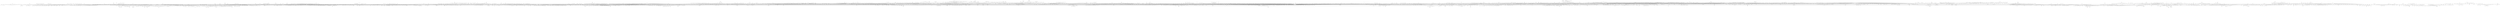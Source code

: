 strict graph  {
	3014	 [height=0.40,
		level=3,
		pos="-22691.14,22200.12",
		width=3.12];
	3781	 [height=0.56,
		level=1,
		pos="-21724.85,21336.46",
		width=5.43];
	3014 -- 3781;
	591	 [height=0.28,
		level=5,
		pos="-11798.08,20662.13",
		width=1.06];
	30	 [height=0.47,
		level=2,
		pos="-11797.65,21681.40",
		width=1.43];
	591 -- 30;
	565	 [height=0.32,
		level=4,
		pos="-11397.16,2181.33",
		width=2.50];
	2184	 [height=0.47,
		level=2,
		pos="-11275.02,1821.71",
		width=3.64];
	565 -- 2184;
	1885	 [height=0.24,
		level=6,
		pos="-13089.63,-16984.35",
		width=0.86];
	1898	 [height=0.32,
		level=4,
		pos="-12985.96,-17086.57",
		width=1.17];
	1885 -- 1898;
	1126	 [height=0.47,
		level=2,
		pos="-2379.49,25366.52",
		width=2.81];
	3864	 [height=0.56,
		level=1,
		pos="-2538.16,23871.12",
		width=3.69];
	1126 -- 3864;
	5654	 [height=0.28,
		level=5,
		pos="3955.84,-8596.02",
		width=1.12];
	3137	 [height=0.47,
		level=2,
		pos="3608.83,-8355.44",
		width=1.01];
	5654 -- 3137;
	4878	 [height=0.47,
		level=2,
		pos="5407.65,16897.68",
		width=3.21];
	1412	 [height=0.28,
		level=5,
		pos="6321.95,17005.50",
		width=1.56];
	4878 -- 1412;
	893	 [height=0.56,
		level=1,
		pos="4135.35,15799.43",
		width=1.33];
	4878 -- 893;
	3216	 [height=0.22,
		level=7,
		pos="7336.43,940.99",
		width=1.38];
	4236	 [height=0.56,
		level=1,
		pos="6874.24,296.54",
		width=2.24];
	3216 -- 4236;
	2030	 [height=0.32,
		level=4,
		pos="-11194.03,-3245.91",
		width=0.60];
	2691	 [height=0.56,
		level=1,
		pos="-12637.41,-3704.68",
		width=2.93];
	2030 -- 2691;
	2241	 [height=0.24,
		level=6,
		pos="11760.66,-16110.23",
		width=1.31];
	1513	 [height=0.56,
		level=1,
		pos="12003.09,-15460.11",
		width=2.10];
	2241 -- 1513;
	2494	 [height=0.40,
		level=3,
		pos="4760.24,12876.04",
		width=2.88];
	4708	 [height=0.56,
		level=1,
		pos="7365.32,11930.36",
		width=3.76];
	2494 -- 4708;
	2226	 [height=0.47,
		level=2,
		pos="-7731.66,12436.78",
		width=3.75];
	1095	 [height=0.56,
		level=1,
		pos="-6471.86,11847.21",
		width=3.25];
	2226 -- 1095;
	3034	 [height=0.47,
		level=2,
		pos="16119.64,-6292.15",
		width=2.82];
	2230	 [height=0.56,
		level=1,
		pos="14658.80,-5756.09",
		width=1.57];
	3034 -- 2230;
	3854	 [height=0.22,
		level=7,
		pos="-2631.77,-12874.43",
		width=0.97];
	921	 [height=0.56,
		level=1,
		pos="-3013.42,-13447.67",
		width=3.17];
	3854 -- 921;
	5368	 [height=0.40,
		level=3,
		pos="-491.92,-7787.44",
		width=0.78];
	5793	 [height=0.47,
		level=2,
		pos="-470.03,-7062.41",
		width=2.35];
	5368 -- 5793;
	608	 [height=0.32,
		level=4,
		pos="447.69,-27480.81",
		width=0.88];
	3527	 [height=0.47,
		level=2,
		pos="1047.86,-27339.16",
		width=0.49];
	608 -- 3527;
	5072	 [height=0.24,
		level=6,
		pos="11728.72,13694.36",
		width=0.94];
	2371	 [height=0.56,
		level=1,
		pos="11403.40,14824.75",
		width=3.32];
	5072 -- 2371;
	1972	 [height=0.47,
		level=2,
		pos="-12043.41,16660.40",
		width=1.68];
	3429	 [height=0.47,
		level=2,
		pos="-10898.11,16875.04",
		width=1.57];
	1972 -- 3429;
	5786	 [height=0.32,
		level=4,
		pos="-12206.96,16686.19",
		width=1.82];
	1972 -- 5786;
	3392	 [height=0.40,
		level=3,
		pos="-24912.80,-7817.90",
		width=2.69];
	1716	 [height=0.47,
		level=2,
		pos="-23893.34,-8240.39",
		width=2.97];
	3392 -- 1716;
	1665	 [height=0.47,
		level=2,
		pos="-18635.13,-4654.33",
		width=1.22];
	1495	 [height=0.47,
		level=2,
		pos="-18706.70,-5290.34",
		width=1.58];
	1665 -- 1495;
	150	 [height=0.56,
		level=1,
		pos="-17335.19,-4347.23",
		width=2.06];
	5245	 [height=0.56,
		level=1,
		pos="-15164.19,-6840.50",
		width=2.03];
	150 -- 5245;
	1197	 [height=0.47,
		level=2,
		pos="-18119.47,-3830.46",
		width=2.17];
	150 -- 1197;
	5458	 [height=0.47,
		level=2,
		pos="-18129.63,-5818.49",
		width=1.24];
	150 -- 5458;
	5839	 [height=0.28,
		level=5,
		pos="-18135.45,-4658.06",
		width=0.97];
	150 -- 5839;
	5421	 [height=0.28,
		level=5,
		pos="-17453.76,-5240.59",
		width=1.10];
	150 -- 5421;
	3609	 [height=0.28,
		level=5,
		pos="-17797.82,-3739.27",
		width=1.12];
	150 -- 3609;
	2232	 [height=0.24,
		level=6,
		pos="-16908.81,-3927.05",
		width=0.35];
	150 -- 2232;
	1541	 [height=0.32,
		level=4,
		pos="-16769.91,-4086.29",
		width=1.71];
	150 -- 1541;
	5070	 [height=0.28,
		level=5,
		pos="-10885.48,-15697.42",
		width=0.58];
	2592	 [height=0.56,
		level=1,
		pos="-11094.37,-16394.15",
		width=2.44];
	5070 -- 2592;
	2123	 [height=0.40,
		level=3,
		pos="-15750.00,7792.89",
		width=2.06];
	4860	 [height=0.56,
		level=1,
		pos="-14979.74,10257.03",
		width=1.68];
	2123 -- 4860;
	4686	 [height=0.40,
		level=3,
		pos="8468.59,7200.45",
		width=1.83];
	4247	 [height=0.24,
		level=6,
		pos="8522.96,7372.21",
		width=0.67];
	4686 -- 4247;
	3592	 [height=0.47,
		level=2,
		pos="8113.30,6755.91",
		width=2.97];
	4686 -- 3592;
	3982	 [height=0.28,
		level=5,
		pos="-3339.95,-10570.28",
		width=1.08];
	1828	 [height=0.56,
		level=1,
		pos="-5016.44,-10196.18",
		width=2.42];
	3982 -- 1828;
	1706	 [height=0.32,
		level=4,
		pos="9333.70,-1488.53",
		width=1.51];
	3068	 [height=0.56,
		level=1,
		pos="10139.86,-2382.07",
		width=2.19];
	1706 -- 3068;
	2778	 [height=0.24,
		level=6,
		pos="7149.89,-5238.29",
		width=0.54];
	2295	 [height=0.40,
		level=3,
		pos="6778.71,-5044.12",
		width=1.01];
	2778 -- 2295;
	3147	 [height=0.28,
		level=5,
		pos="-18569.61,9504.29",
		width=0.42];
	3633	 [height=0.56,
		level=1,
		pos="-18900.93,8816.14",
		width=1.36];
	3147 -- 3633;
	4372	 [height=0.24,
		level=6,
		pos="-14017.09,-1597.95",
		width=1.94];
	4697	 [height=0.40,
		level=3,
		pos="-13221.41,-1413.84",
		width=2.15];
	4372 -- 4697;
	1660	 [height=0.28,
		level=5,
		pos="14948.84,-25170.50",
		width=1.57];
	5781	 [height=0.56,
		level=1,
		pos="15451.35,-25122.31",
		width=2.00];
	1660 -- 5781;
	2656	 [height=0.24,
		level=6,
		pos="-1383.27,13271.28",
		width=1.46];
	911	 [height=0.47,
		level=2,
		pos="-669.33,13346.40",
		width=2.28];
	2656 -- 911;
	2275	 [height=0.22,
		level=7,
		pos="1755.12,-1666.83",
		width=0.72];
	4203	 [height=0.47,
		level=2,
		pos="1612.72,-1384.85",
		width=5.14];
	2275 -- 4203;
	5269	 [height=0.40,
		level=3,
		pos="-1327.46,-3823.00",
		width=1.82];
	27	 [height=0.28,
		level=5,
		pos="-941.85,-4119.91",
		width=1.06];
	5269 -- 27;
	1026	 [height=0.24,
		level=6,
		pos="-1399.24,-3610.80",
		width=0.96];
	5269 -- 1026;
	4964	 [height=0.40,
		level=3,
		pos="-1416.57,-3364.23",
		width=1.88];
	5269 -- 4964;
	4813	 [height=0.56,
		level=1,
		pos="-399.07,-3858.49",
		width=1.75];
	5269 -- 4813;
	5235	 [height=0.47,
		level=2,
		pos="547.31,1553.85",
		width=1.76];
	1963	 [height=0.56,
		level=1,
		pos="566.79,664.62",
		width=3.00];
	5235 -- 1963;
	4336	 [height=0.59,
		level=1,
		pos="-873.64,5049.20",
		width=2.49];
	2409	 [height=0.56,
		level=1,
		pos="890.98,5062.91",
		width=3.51];
	4336 -- 2409;
	2256	 [height=0.32,
		level=4,
		pos="913.20,14894.18",
		width=1.07];
	3245	 [height=0.47,
		level=2,
		pos="1183.51,14133.95",
		width=2.06];
	2256 -- 3245;
	3996	 [height=0.22,
		level=7,
		pos="1503.18,1476.82",
		width=1.62];
	2948	 [height=0.56,
		level=1,
		pos="1708.58,1462.73",
		width=5.32];
	3996 -- 2948;
	1585	 [height=0.28,
		level=5,
		pos="-19598.94,-13119.72",
		width=1.29];
	3787	 [height=0.56,
		level=1,
		pos="-20047.70,-14057.53",
		width=1.85];
	1585 -- 3787;
	4106	 [height=0.40,
		level=3,
		pos="-2854.17,-7179.84",
		width=0.96];
	2846	 [height=0.47,
		level=2,
		pos="-2069.95,-7670.31",
		width=1.47];
	4106 -- 2846;
	4985	 [height=0.28,
		level=5,
		pos="-3125.64,-6770.91",
		width=0.67];
	4106 -- 4985;
	2221	 [height=0.40,
		level=3,
		pos="-6923.19,-6685.51",
		width=1.71];
	1501	 [height=0.47,
		level=2,
		pos="-7091.52,-7168.92",
		width=2.57];
	2221 -- 1501;
	2842	 [height=0.47,
		level=2,
		pos="2166.17,-4038.32",
		width=2.88];
	4829	 [height=0.56,
		level=1,
		pos="1754.02,-3775.51",
		width=3.68];
	2842 -- 4829;
	1666	 [height=0.24,
		level=6,
		pos="25114.64,-9378.19",
		width=1.25];
	5636	 [height=0.56,
		level=1,
		pos="25017.95,-10491.07",
		width=2.62];
	1666 -- 5636;
	1103	 [height=0.32,
		level=4,
		pos="-25764.07,-2132.55",
		width=2.25];
	2387	 [height=0.56,
		level=1,
		pos="-25334.91,-3153.86",
		width=2.93];
	1103 -- 2387;
	3851	 [height=0.40,
		level=3,
		pos="-4548.40,16863.22",
		width=1.79];
	2832	 [height=0.56,
		level=1,
		pos="-4489.28,15528.77",
		width=3.79];
	3851 -- 2832;
	72	 [height=0.40,
		level=3,
		pos="-600.69,4612.43",
		width=2.06];
	72 -- 2409;
	5227	 [height=0.47,
		level=2,
		pos="25944.03,-539.63",
		width=2.60];
	3232	 [height=0.47,
		level=2,
		pos="26693.99,-1992.29",
		width=2.10];
	5227 -- 3232;
	5145	 [height=0.24,
		level=6,
		pos="25715.43,-1521.41",
		width=1.18];
	5227 -- 5145;
	860	 [height=0.22,
		level=7,
		pos="25009.42,-891.64",
		width=1.96];
	5227 -- 860;
	3284	 [height=0.22,
		level=7,
		pos="26387.18,-989.15",
		width=1.31];
	5227 -- 3284;
	3766	 [height=0.40,
		level=3,
		pos="26359.61,37.39",
		width=2.32];
	5227 -- 3766;
	1948	 [height=0.24,
		level=6,
		pos="25712.29,-175.73",
		width=0.96];
	5227 -- 1948;
	1335	 [height=0.28,
		level=5,
		pos="26671.21,-454.58",
		width=0.54];
	5227 -- 1335;
	3759	 [height=0.28,
		level=5,
		pos="25416.52,-78.20",
		width=1.79];
	5227 -- 3759;
	3115	 [height=0.22,
		level=7,
		pos="-1985.85,583.80",
		width=2.12];
	3400	 [height=0.32,
		level=4,
		pos="-2125.49,968.15",
		width=2.47];
	3115 -- 3400;
	4073	 [height=0.47,
		level=2,
		pos="-6757.17,2871.72",
		width=1.96];
	1739	 [height=0.56,
		level=1,
		pos="-6026.67,2322.22",
		width=2.24];
	4073 -- 1739;
	3656	 [height=0.28,
		level=5,
		pos="1094.00,-520.97",
		width=1.60];
	5607	 [height=0.56,
		level=1,
		pos="2012.78,-449.45",
		width=3.25];
	3656 -- 5607;
	5149	 [height=0.22,
		level=7,
		pos="4801.68,-7373.51",
		width=0.53];
	2826	 [height=0.47,
		level=2,
		pos="4312.52,-7529.77",
		width=0.97];
	5149 -- 2826;
	3832	 [height=0.28,
		level=5,
		pos="11598.10,-24181.59",
		width=1.22];
	3925	 [height=0.47,
		level=2,
		pos="11361.97,-23822.22",
		width=1.43];
	3832 -- 3925;
	1625	 [height=0.28,
		level=5,
		pos="10061.34,-22944.09",
		width=0.79];
	2014	 [height=0.47,
		level=2,
		pos="9057.11,-23044.75",
		width=3.89];
	1625 -- 2014;
	3381	 [height=0.40,
		level=3,
		pos="17886.90,-13562.27",
		width=2.17];
	5556	 [height=0.47,
		level=2,
		pos="18760.17,-12901.60",
		width=1.76];
	3381 -- 5556;
	4211	 [height=0.40,
		level=3,
		pos="17604.35,-13946.01",
		width=2.47];
	3381 -- 4211;
	4407	 [height=0.28,
		level=5,
		pos="-1963.35,-20455.76",
		width=1.47];
	4225	 [height=0.56,
		level=1,
		pos="-1372.40,-21073.27",
		width=3.42];
	4407 -- 4225;
	941	 [height=0.40,
		level=3,
		pos="3679.96,-13778.56",
		width=1.64];
	1245	 [height=0.56,
		level=1,
		pos="1145.55,-13837.80",
		width=1.38];
	941 -- 1245;
	2438	 [height=0.22,
		level=7,
		pos="-16256.49,-8305.34",
		width=1.40];
	2386	 [height=0.56,
		level=1,
		pos="-16517.92,-8955.14",
		width=4.57];
	2438 -- 2386;
	2762	 [height=0.47,
		level=2,
		pos="-1573.96,-22641.19",
		width=2.85];
	2188	 [height=0.47,
		level=2,
		pos="-1273.52,-24294.16",
		width=3.65];
	2762 -- 2188;
	3788	 [height=0.24,
		level=6,
		pos="-566.87,-22977.05",
		width=1.62];
	2762 -- 3788;
	4383	 [height=0.28,
		level=5,
		pos="-755.90,-22009.68",
		width=1.64];
	2762 -- 4383;
	3348	 [height=0.24,
		level=6,
		pos="-2110.95,-23299.76",
		width=1.51];
	2762 -- 3348;
	3889	 [height=0.24,
		level=6,
		pos="-1689.65,-21561.84",
		width=1.12];
	2762 -- 3889;
	1243	 [height=0.28,
		level=5,
		pos="-2227.05,-23173.11",
		width=1.43];
	2762 -- 1243;
	759	 [height=0.28,
		level=5,
		pos="-1152.03,-23562.08",
		width=1.31];
	2762 -- 759;
	2762 -- 4225;
	5504	 [height=0.28,
		level=5,
		pos="-2391.76,-22030.54",
		width=1.35];
	2762 -- 5504;
	1586	 [height=0.40,
		level=3,
		pos="-2426.17,-22120.29",
		width=3.25];
	2762 -- 1586;
	913	 [height=0.32,
		level=4,
		pos="-520.79,-22416.56",
		width=1.26];
	2762 -- 913;
	5525	 [height=0.22,
		level=7,
		pos="-16141.75,-4439.69",
		width=0.31];
	2176	 [height=0.22,
		level=7,
		pos="-16257.70,-4854.44",
		width=0.28];
	5525 -- 2176;
	1867	 [height=0.24,
		level=6,
		pos="-18526.23,-18799.97",
		width=0.58];
	5403	 [height=0.56,
		level=1,
		pos="-19049.69,-20123.72",
		width=2.33];
	1867 -- 5403;
	3737	 [height=0.22,
		level=7,
		pos="-8609.86,23223.42",
		width=1.60];
	3771	 [height=0.40,
		level=3,
		pos="-8870.18,23514.47",
		width=2.25];
	3737 -- 3771;
	192	 [height=0.28,
		level=5,
		pos="1533.00,-4862.60",
		width=1.50];
	2556	 [height=0.56,
		level=1,
		pos="2803.97,-5471.57",
		width=2.56];
	192 -- 2556;
	409	 [height=0.47,
		level=2,
		pos="5723.66,-4353.99",
		width=4.44];
	409 -- 2556;
	4124	 [height=0.28,
		level=5,
		pos="6121.53,-4266.12",
		width=0.51];
	409 -- 4124;
	1817	 [height=0.22,
		level=7,
		pos="-26840.92,3899.60",
		width=0.75];
	5011	 [height=0.47,
		level=2,
		pos="-26873.26,3755.83",
		width=1.74];
	1817 -- 5011;
	1590	 [height=0.28,
		level=5,
		pos="30690.50,-4361.37",
		width=0.38];
	4042	 [height=0.47,
		level=2,
		pos="30538.49,-4122.21",
		width=0.92];
	1590 -- 4042;
	4326	 [height=0.32,
		level=4,
		pos="17806.18,1430.17",
		width=1.17];
	1482	 [height=0.56,
		level=1,
		pos="17368.41,2279.99",
		width=0.71];
	4326 -- 1482;
	2450	 [height=0.22,
		level=7,
		pos="-7028.45,-4358.14",
		width=0.43];
	5651	 [height=0.47,
		level=2,
		pos="-6696.09,-3930.82",
		width=2.82];
	2450 -- 5651;
	3732	 [height=0.40,
		level=3,
		pos="-7630.99,-4832.25",
		width=1.99];
	3736	 [height=0.47,
		level=2,
		pos="-8022.44,-4867.25",
		width=2.32];
	3732 -- 3736;
	1426	 [height=0.28,
		level=5,
		pos="-512.29,9708.70",
		width=0.46];
	523	 [height=0.40,
		level=3,
		pos="-594.55,9667.38",
		width=0.47];
	1426 -- 523;
	625	 [height=0.22,
		level=7,
		pos="-11617.94,-10376.53",
		width=0.82];
	2770	 [height=0.56,
		level=1,
		pos="-12036.19,-10179.28",
		width=2.14];
	625 -- 2770;
	3323	 [height=0.32,
		level=4,
		pos="-20828.00,7546.04",
		width=1.60];
	3688	 [height=0.56,
		level=1,
		pos="-22130.81,7813.43",
		width=2.21];
	3323 -- 3688;
	1154	 [height=0.28,
		level=5,
		pos="17551.57,-1143.46",
		width=0.85];
	1844	 [height=0.32,
		level=4,
		pos="17420.75,-1152.26",
		width=1.40];
	1154 -- 1844;
	2023	 [height=0.28,
		level=5,
		pos="12848.39,-18694.11",
		width=1.31];
	4658	 [height=0.56,
		level=1,
		pos="13579.73,-19563.17",
		width=3.24];
	2023 -- 4658;
	2339	 [height=0.24,
		level=6,
		pos="-24674.87,15852.60",
		width=0.78];
	3872	 [height=0.56,
		level=1,
		pos="-23366.12,14745.04",
		width=2.42];
	2339 -- 3872;
	2588	 [height=0.40,
		level=3,
		pos="-5621.47,11565.28",
		width=1.58];
	5094	 [height=0.56,
		level=1,
		pos="-4835.70,10880.03",
		width=5.28];
	2588 -- 5094;
	5055	 [height=0.28,
		level=5,
		pos="-22332.15,18126.90",
		width=2.19];
	5399	 [height=0.56,
		level=1,
		pos="-22132.82,19080.18",
		width=2.03];
	5055 -- 5399;
	2578	 [height=0.22,
		level=7,
		pos="1990.39,-1333.23",
		width=1.40];
	2578 -- 5607;
	806	 [height=0.56,
		level=1,
		pos="-31648.31,5668.40",
		width=3.00];
	3186	 [height=0.22,
		level=7,
		pos="-32248.57,6133.09",
		width=1.36];
	806 -- 3186;
	2584	 [height=0.32,
		level=4,
		pos="-31562.35,4693.62",
		width=1.26];
	806 -- 2584;
	3372	 [height=0.40,
		level=3,
		pos="-30826.83,6400.56",
		width=1.88];
	806 -- 3372;
	4296	 [height=0.40,
		level=3,
		pos="-32994.47,5803.12",
		width=1.44];
	806 -- 4296;
	1759	 [height=0.28,
		level=5,
		pos="-30729.80,5468.76",
		width=0.61];
	806 -- 1759;
	2973	 [height=0.28,
		level=5,
		pos="-32648.72,4881.32",
		width=1.22];
	806 -- 2973;
	5322	 [height=0.32,
		level=4,
		pos="-31205.62,6352.17",
		width=1.40];
	806 -- 5322;
	677	 [height=0.56,
		level=1,
		pos="-32494.54,2184.77",
		width=2.90];
	806 -- 677;
	455	 [height=0.22,
		level=7,
		pos="-31107.94,5286.31",
		width=1.28];
	806 -- 455;
	5440	 [height=0.47,
		level=2,
		pos="-32117.96,7119.09",
		width=2.62];
	806 -- 5440;
	2621	 [height=0.32,
		level=4,
		pos="-32729.76,5082.36",
		width=1.12];
	806 -- 2621;
	842	 [height=0.40,
		level=3,
		pos="17641.52,11993.83",
		width=2.11];
	346	 [height=0.47,
		level=2,
		pos="17667.26,12487.53",
		width=2.90];
	842 -- 346;
	1968	 [height=0.22,
		level=7,
		pos="17889.48,11307.35",
		width=0.92];
	842 -- 1968;
	1306	 [height=0.22,
		level=7,
		pos="-30881.89,13733.32",
		width=1.19];
	5639	 [height=0.47,
		level=2,
		pos="-31011.75,12817.67",
		width=4.33];
	1306 -- 5639;
	5158	 [height=0.24,
		level=6,
		pos="-5132.17,2268.27",
		width=1.39];
	787	 [height=0.56,
		level=1,
		pos="-3979.53,1542.26",
		width=2.12];
	5158 -- 787;
	5663	 [height=0.40,
		level=3,
		pos="-4007.28,2684.34",
		width=1.86];
	3259	 [height=0.56,
		level=1,
		pos="-2679.84,2189.99",
		width=3.69];
	5663 -- 3259;
	3983	 [height=0.40,
		level=3,
		pos="1001.15,-5021.84",
		width=1.93];
	2556 -- 3983;
	2731	 [height=0.28,
		level=5,
		pos="2137.03,-4456.69",
		width=0.28];
	2556 -- 2731;
	2950	 [height=0.32,
		level=4,
		pos="3566.74,-4531.11",
		width=1.49];
	2556 -- 2950;
	945	 [height=0.22,
		level=7,
		pos="1663.78,-4655.43",
		width=0.57];
	2556 -- 945;
	2236	 [height=0.47,
		level=2,
		pos="850.74,-7416.28",
		width=2.11];
	2556 -- 2236;
	2238	 [height=0.28,
		level=5,
		pos="2856.84,-4158.32",
		width=1.97];
	2556 -- 2238;
	3627	 [height=0.56,
		level=1,
		pos="4701.61,-8214.45",
		width=1.92];
	2556 -- 3627;
	3493	 [height=0.28,
		level=5,
		pos="3476.28,-4681.86",
		width=1.25];
	2556 -- 3493;
	4085	 [height=0.28,
		level=5,
		pos="3561.16,-7088.35",
		width=1.58];
	2556 -- 4085;
	2556 -- 3137;
	2209	 [height=0.47,
		level=2,
		pos="401.18,-5663.40",
		width=3.15];
	2556 -- 2209;
	997	 [height=0.22,
		level=7,
		pos="2276.63,-4335.78",
		width=1.14];
	2556 -- 997;
	3406	 [height=0.40,
		level=3,
		pos="4044.83,-6094.82",
		width=1.75];
	2556 -- 3406;
	618	 [height=0.47,
		level=2,
		pos="8741.57,-3944.73",
		width=1.42];
	2556 -- 618;
	3989	 [height=0.40,
		level=3,
		pos="3139.52,-4350.14",
		width=1.65];
	2556 -- 3989;
	2825	 [height=0.56,
		level=1,
		pos="979.90,-9680.22",
		width=2.06];
	2556 -- 2825;
	1899	 [height=0.56,
		level=1,
		pos="13136.57,-3127.99",
		width=1.75];
	2556 -- 1899;
	1696	 [height=0.56,
		level=1,
		pos="12492.73,-3204.99",
		width=2.69];
	2556 -- 1696;
	2556 -- 2295;
	1598	 [height=0.28,
		level=5,
		pos="3274.53,-4466.99",
		width=0.85];
	2556 -- 1598;
	1393	 [height=0.40,
		level=3,
		pos="4663.88,-4808.81",
		width=2.25];
	2556 -- 1393;
	5305	 [height=0.40,
		level=3,
		pos="804.67,-6072.62",
		width=2.53];
	2556 -- 5305;
	2556 -- 2846;
	5877	 [height=0.32,
		level=4,
		pos="1282.30,-5326.72",
		width=1.38];
	2556 -- 5877;
	5308	 [height=0.24,
		level=6,
		pos="2315.16,-4370.52",
		width=0.75];
	2556 -- 5308;
	1325	 [height=0.47,
		level=2,
		pos="5981.33,-5281.41",
		width=3.00];
	2556 -- 1325;
	1741	 [height=0.28,
		level=5,
		pos="3144.45,-4392.90",
		width=0.75];
	2556 -- 1741;
	525	 [height=0.24,
		level=6,
		pos="2999.03,-4211.17",
		width=0.83];
	2556 -- 525;
	491	 [height=0.40,
		level=3,
		pos="3853.15,-6396.33",
		width=2.17];
	2556 -- 491;
	2556 -- 2826;
	2134	 [height=0.47,
		level=2,
		pos="804.97,-8016.21",
		width=2.03];
	2556 -- 2134;
	2029	 [height=0.40,
		level=3,
		pos="2578.69,-7974.45",
		width=2.38];
	2556 -- 2029;
	2742	 [height=0.40,
		level=3,
		pos="3953.90,-4516.36",
		width=2.25];
	2556 -- 2742;
	84	 [height=0.22,
		level=7,
		pos="2495.92,-4321.40",
		width=0.96];
	2556 -- 84;
	1220	 [height=0.59,
		level=1,
		pos="1036.06,-10607.31",
		width=3.44];
	2556 -- 1220;
	3664	 [height=0.47,
		level=2,
		pos="4801.33,-5631.97",
		width=2.11];
	2556 -- 3664;
	1790	 [height=0.28,
		level=5,
		pos="2092.64,-4430.10",
		width=1.04];
	2556 -- 1790;
	3929	 [height=0.28,
		level=5,
		pos="2463.85,-4280.54",
		width=1.35];
	2556 -- 3929;
	5901	 [height=0.22,
		level=7,
		pos="1337.09,-5049.58",
		width=0.49];
	2556 -- 5901;
	2800	 [height=0.56,
		level=1,
		pos="10775.56,-3485.64",
		width=1.96];
	2556 -- 2800;
	4748	 [height=0.22,
		level=7,
		pos="3015.82,-7413.54",
		width=0.76];
	2556 -- 4748;
	1109	 [height=0.56,
		level=1,
		pos="6520.12,-3007.42",
		width=1.64];
	2556 -- 1109;
	2056	 [height=0.47,
		level=2,
		pos="7151.67,-4843.57",
		width=3.15];
	2556 -- 2056;
	4456	 [height=0.56,
		level=1,
		pos="9932.27,-4048.25",
		width=0.78];
	2556 -- 4456;
	614	 [height=0.32,
		level=4,
		pos="1476.06,-4803.06",
		width=1.56];
	2556 -- 614;
	1123	 [height=0.56,
		level=1,
		pos="2143.62,-8395.44",
		width=2.47];
	2556 -- 1123;
	1575	 [height=0.32,
		level=4,
		pos="3672.77,-4103.35",
		width=0.99];
	2556 -- 1575;
	5701	 [height=0.22,
		level=7,
		pos="1204.13,-5350.55",
		width=0.39];
	2556 -- 5701;
	2556 -- 5793;
	1050	 [height=0.47,
		level=2,
		pos="7805.17,-4899.64",
		width=0.74];
	2556 -- 1050;
	3936	 [height=0.56,
		level=1,
		pos="130.52,-9039.37",
		width=1.31];
	2556 -- 3936;
	1402	 [height=0.40,
		level=3,
		pos="3649.79,-7185.76",
		width=2.67];
	2556 -- 1402;
	5206	 [height=0.32,
		level=4,
		pos="1929.84,-4565.83",
		width=1.39];
	2556 -- 5206;
	5096	 [height=0.47,
		level=2,
		pos="4028.32,-5796.27",
		width=2.61];
	2556 -- 5096;
	4436	 [height=0.28,
		level=5,
		pos="3446.06,-4186.73",
		width=1.03];
	2556 -- 4436;
	554	 [height=0.56,
		level=1,
		pos="1857.95,-9250.66",
		width=4.38];
	2556 -- 554;
	1695	 [height=0.47,
		level=2,
		pos="6603.32,-3430.24",
		width=0.92];
	2556 -- 1695;
	1907	 [height=0.24,
		level=6,
		pos="3930.77,-6078.75",
		width=0.90];
	2556 -- 1907;
	1922	 [height=0.40,
		level=3,
		pos="1003.18,-5667.82",
		width=2.71];
	2556 -- 1922;
	2361	 [height=0.47,
		level=2,
		pos="5339.05,-5382.57",
		width=2.12];
	2556 -- 2361;
	2302	 [height=0.40,
		level=3,
		pos="3993.72,-6597.74",
		width=2.29];
	2556 -- 2302;
	1352	 [height=0.28,
		level=5,
		pos="2826.23,-4262.23",
		width=2.19];
	2556 -- 1352;
	727	 [height=0.56,
		level=1,
		pos="3325.24,-8813.81",
		width=2.17];
	2556 -- 727;
	5263	 [height=0.32,
		level=4,
		pos="3653.62,-4725.46",
		width=1.78];
	2556 -- 5263;
	3350	 [height=0.28,
		level=5,
		pos="1728.34,-4670.57",
		width=1.15];
	2556 -- 3350;
	873	 [height=0.22,
		level=7,
		pos="1202.85,-5901.42",
		width=0.58];
	2556 -- 873;
	5930	 [height=0.32,
		level=4,
		pos="3023.87,-4164.26",
		width=1.32];
	2556 -- 5930;
	350	 [height=0.40,
		level=3,
		pos="4419.56,-4671.42",
		width=1.11];
	2556 -- 350;
	4485	 [height=0.40,
		level=3,
		pos="1070.54,-6608.69",
		width=1.83];
	2556 -- 4485;
	77	 [height=0.40,
		level=3,
		pos="4551.10,-5581.00",
		width=2.54];
	2556 -- 77;
	5554	 [height=0.28,
		level=5,
		pos="2650.22,-4250.32",
		width=1.07];
	2556 -- 5554;
	5162	 [height=0.56,
		level=1,
		pos="7853.27,-4607.31",
		width=2.61];
	2556 -- 5162;
	4204	 [height=0.22,
		level=7,
		pos="1897.52,-4495.79",
		width=0.97];
	2556 -- 4204;
	582	 [height=0.24,
		level=6,
		pos="2676.69,-7552.84",
		width=1.10];
	2556 -- 582;
	1862	 [height=0.24,
		level=6,
		pos="2671.31,-4211.03",
		width=0.97];
	2556 -- 1862;
	3667	 [height=0.24,
		level=6,
		pos="1862.31,-7336.79",
		width=1.17];
	2556 -- 3667;
	3751	 [height=0.24,
		level=6,
		pos="4236.06,-5804.60",
		width=1.10];
	2556 -- 3751;
	3365	 [height=0.47,
		level=2,
		pos="1089.04,-7103.02",
		width=1.36];
	2556 -- 3365;
	1535	 [height=0.40,
		level=3,
		pos="1898.70,3377.17",
		width=1.76];
	5189	 [height=0.22,
		level=7,
		pos="1983.80,3133.75",
		width=1.28];
	1535 -- 5189;
	4608	 [height=0.56,
		level=1,
		pos="2276.74,5103.25",
		width=1.54];
	1535 -- 4608;
	2157	 [height=0.47,
		level=2,
		pos="9696.14,-32955.13",
		width=1.51];
	1520	 [height=0.56,
		level=1,
		pos="9216.62,-31929.28",
		width=3.07];
	2157 -- 1520;
	5757	 [height=0.28,
		level=5,
		pos="12785.62,-14683.38",
		width=1.26];
	5292	 [height=0.56,
		level=1,
		pos="12895.16,-13795.58",
		width=1.82];
	5757 -- 5292;
	4461	 [height=0.40,
		level=3,
		pos="19865.00,975.63",
		width=1.38];
	2282	 [height=0.40,
		level=3,
		pos="19778.19,430.02",
		width=2.19];
	4461 -- 2282;
	2435	 [height=0.56,
		level=1,
		pos="20745.94,2247.85",
		width=1.43];
	4461 -- 2435;
	4478	 [height=0.32,
		level=4,
		pos="-17243.52,-5366.10",
		width=0.72];
	4478 -- 5458;
	1685	 [height=0.28,
		level=5,
		pos="-24504.51,14427.97",
		width=1.36];
	1685 -- 3872;
	1417	 [height=0.32,
		level=4,
		pos="-8464.46,-10574.03",
		width=0.90];
	2511	 [height=0.56,
		level=1,
		pos="-9014.98,-10410.89",
		width=1.51];
	1417 -- 2511;
	4526	 [height=0.47,
		level=2,
		pos="-2206.28,-170.44",
		width=1.12];
	4823	 [height=0.28,
		level=5,
		pos="-1563.72,-391.33",
		width=0.94];
	4526 -- 4823;
	5226	 [height=0.56,
		level=1,
		pos="-2299.16,-1893.41",
		width=1.51];
	4526 -- 5226;
	1659	 [height=0.22,
		level=7,
		pos="-1988.78,-138.13",
		width=0.79];
	4526 -- 1659;
	2773	 [height=0.40,
		level=3,
		pos="-14246.75,-794.09",
		width=2.40];
	5893	 [height=0.28,
		level=5,
		pos="-14606.19,-274.42",
		width=0.82];
	2773 -- 5893;
	1704	 [height=0.40,
		level=3,
		pos="-15044.32,-847.31",
		width=2.18];
	2773 -- 1704;
	2087	 [height=0.22,
		level=7,
		pos="-8219.45,10667.66",
		width=0.85];
	3264	 [height=0.47,
		level=2,
		pos="-7701.64,10759.17",
		width=1.39];
	2087 -- 3264;
	271	 [height=0.32,
		level=4,
		pos="-13427.97,-9704.80",
		width=1.31];
	526	 [height=0.32,
		level=4,
		pos="-13296.38,-9241.29",
		width=1.01];
	271 -- 526;
	815	 [height=0.47,
		level=2,
		pos="10554.47,-14308.68",
		width=2.89];
	3763	 [height=0.56,
		level=1,
		pos="9789.04,-11663.53",
		width=1.89];
	815 -- 3763;
	850	 [height=0.40,
		level=3,
		pos="10680.17,-14972.96",
		width=3.24];
	815 -- 850;
	1489	 [height=0.40,
		level=3,
		pos="9107.14,-14405.79",
		width=1.24];
	815 -- 1489;
	2603	 [height=0.28,
		level=5,
		pos="-1520.87,24487.80",
		width=0.69];
	2603 -- 3864;
	1018	 [height=0.22,
		level=7,
		pos="-14252.46,-5408.77",
		width=1.92];
	1018 -- 5245;
	5335	 [height=0.56,
		level=1,
		pos="-25449.51,-9058.31",
		width=1.93];
	3159	 [height=0.47,
		level=2,
		pos="-24968.31,-9671.28",
		width=2.18];
	5335 -- 3159;
	5803	 [height=0.56,
		level=1,
		pos="-25777.85,-12085.32",
		width=2.51];
	5335 -- 5803;
	5335 -- 1716;
	2941	 [height=0.40,
		level=3,
		pos="-26077.66,-9523.06",
		width=0.46];
	5335 -- 2941;
	3640	 [height=0.24,
		level=6,
		pos="-26482.70,-8350.11",
		width=0.76];
	5335 -- 3640;
	943	 [height=0.56,
		level=1,
		pos="-22072.03,-9958.11",
		width=3.03];
	5335 -- 943;
	159	 [height=0.56,
		level=1,
		pos="-16174.82,-5201.18",
		width=3.76];
	2176 -- 159;
	3906	 [height=0.32,
		level=4,
		pos="1167.75,1498.13",
		width=0.79];
	1963 -- 3906;
	5629	 [height=0.40,
		level=3,
		pos="415.83,1692.26",
		width=2.86];
	1963 -- 5629;
	5873	 [height=0.56,
		level=1,
		pos="1519.51,7901.34",
		width=3.10];
	1963 -- 5873;
	4017	 [height=0.24,
		level=6,
		pos="-159.07,917.60",
		width=1.00];
	1963 -- 4017;
	4868	 [height=0.22,
		level=7,
		pos="1279.80,794.17",
		width=1.53];
	1963 -- 4868;
	4547	 [height=0.22,
		level=7,
		pos="130.34,733.78",
		width=1.71];
	1963 -- 4547;
	4782	 [height=0.24,
		level=6,
		pos="1.58,1069.30",
		width=1.35];
	1963 -- 4782;
	5187	 [height=0.22,
		level=7,
		pos="911.92,327.33",
		width=0.60];
	1963 -- 5187;
	2315	 [height=0.28,
		level=5,
		pos="73.80,1124.71",
		width=0.26];
	1963 -- 2315;
	5890	 [height=0.22,
		level=7,
		pos="667.28,415.07",
		width=1.19];
	1963 -- 5890;
	2377	 [height=0.28,
		level=5,
		pos="141.55,1397.79",
		width=1.01];
	1963 -- 2377;
	4570	 [height=0.40,
		level=3,
		pos="458.05,1479.25",
		width=1.14];
	1963 -- 4570;
	1963 -- 2409;
	1248	 [height=0.28,
		level=5,
		pos="1132.91,1388.12",
		width=1.92];
	1963 -- 1248;
	2317	 [height=0.24,
		level=6,
		pos="-136.59,1065.40",
		width=1.96];
	1963 -- 2317;
	2364	 [height=0.40,
		level=3,
		pos="1007.84,1500.43",
		width=3.43];
	1963 -- 2364;
	1963 -- 4608;
	3238	 [height=0.24,
		level=6,
		pos="1234.89,1066.37",
		width=1.43];
	1963 -- 3238;
	1688	 [height=0.24,
		level=6,
		pos="1211.06,1249.64",
		width=1.28];
	1963 -- 1688;
	5402	 [height=0.24,
		level=6,
		pos="-218.59,1020.70",
		width=1.24];
	1963 -- 5402;
	740	 [height=0.40,
		level=3,
		pos="-86.12,3040.18",
		width=2.04];
	1963 -- 740;
	2612	 [height=0.40,
		level=3,
		pos="190.75,1601.29",
		width=2.26];
	1963 -- 2612;
	2662	 [height=0.32,
		level=4,
		pos="178.67,1352.46",
		width=1.64];
	1963 -- 2662;
	710	 [height=0.47,
		level=2,
		pos="685.13,3823.70",
		width=2.85];
	1963 -- 710;
	5135	 [height=0.22,
		level=7,
		pos="1263.11,917.44",
		width=1.00];
	1963 -- 5135;
	1128	 [height=0.56,
		level=1,
		pos="1611.76,3222.94",
		width=1.54];
	1963 -- 1128;
	3726	 [height=0.28,
		level=5,
		pos="109.83,1296.77",
		width=0.85];
	1963 -- 3726;
	4538	 [height=0.40,
		level=3,
		pos="139.62,1671.56",
		width=1.96];
	1963 -- 4538;
	39	 [height=0.28,
		level=5,
		pos="-0.88,1318.46",
		width=1.12];
	1963 -- 39;
	952	 [height=0.24,
		level=6,
		pos="430.61,597.75",
		width=0.79];
	1963 -- 952;
	436	 [height=0.47,
		level=2,
		pos="1010.76,3032.62",
		width=2.38];
	1963 -- 436;
	9	 [height=0.22,
		level=7,
		pos="1286.05,1076.57",
		width=1.31];
	1963 -- 9;
	1963 -- 5607;
	939	 [height=0.28,
		level=5,
		pos="45.89,1164.29",
		width=1.00];
	1963 -- 939;
	3310	 [height=0.24,
		level=6,
		pos="67.39,1034.39",
		width=1.04];
	1963 -- 3310;
	4256	 [height=0.22,
		level=7,
		pos="300.32,611.98",
		width=0.64];
	1963 -- 4256;
	2168	 [height=0.56,
		level=1,
		pos="1168.57,6768.61",
		width=3.35];
	1963 -- 2168;
	2099	 [height=0.28,
		level=5,
		pos="-302.60,1071.25",
		width=0.88];
	1963 -- 2099;
	2922	 [height=0.28,
		level=5,
		pos="99.46,1325.86",
		width=1.18];
	1963 -- 2922;
	558	 [height=0.22,
		level=7,
		pos="552.17,541.18",
		width=0.89];
	1963 -- 558;
	3903	 [height=0.24,
		level=6,
		pos="1211.18,1229.03",
		width=1.40];
	1963 -- 3903;
	4313	 [height=0.22,
		level=7,
		pos="226.29,701.23",
		width=1.18];
	1963 -- 4313;
	394	 [height=0.32,
		level=4,
		pos="-8226.26,3740.69",
		width=2.07];
	3018	 [height=0.47,
		level=2,
		pos="-7411.32,3625.06",
		width=1.86];
	394 -- 3018;
	2933	 [height=0.32,
		level=4,
		pos="-8535.70,3881.87",
		width=1.57];
	394 -- 2933;
	2378	 [height=0.24,
		level=6,
		pos="30259.14,261.93",
		width=0.97];
	5178	 [height=0.56,
		level=1,
		pos="29425.03,676.60",
		width=3.00];
	2378 -- 5178;
	1460	 [height=0.22,
		level=7,
		pos="21446.39,1676.86",
		width=1.11];
	1460 -- 2435;
	5076	 [height=0.28,
		level=5,
		pos="-27108.33,-17319.69",
		width=1.15];
	14	 [height=0.47,
		level=2,
		pos="-25918.68,-16605.54",
		width=2.90];
	5076 -- 14;
	2754	 [height=0.24,
		level=6,
		pos="4970.17,25197.72",
		width=0.25];
	1858	 [height=0.47,
		level=2,
		pos="5341.18,25754.86",
		width=1.42];
	2754 -- 1858;
	4215	 [height=0.28,
		level=5,
		pos="-7709.74,-14382.23",
		width=1.58];
	2969	 [height=0.56,
		level=1,
		pos="-6909.13,-14438.83",
		width=3.60];
	4215 -- 2969;
	3403	 [height=0.24,
		level=6,
		pos="-1368.71,-1034.57",
		width=0.75];
	3403 -- 5226;
	3608	 [height=0.28,
		level=5,
		pos="19204.47,17708.53",
		width=1.26];
	3557	 [height=0.56,
		level=1,
		pos="18420.32,16869.42",
		width=3.31];
	3608 -- 3557;
	5086	 [height=0.32,
		level=4,
		pos="-13017.69,22373.57",
		width=0.65];
	62	 [height=0.32,
		level=4,
		pos="-12461.72,21976.39",
		width=1.43];
	5086 -- 62;
	2946	 [height=0.47,
		level=2,
		pos="996.74,-122.83",
		width=2.62];
	2946 -- 5607;
	3704	 [height=0.32,
		level=4,
		pos="-17439.01,-9961.72",
		width=1.57];
	2988	 [height=0.47,
		level=2,
		pos="-16635.61,-9474.95",
		width=5.03];
	3704 -- 2988;
	5199	 [height=0.22,
		level=7,
		pos="18260.53,10114.61",
		width=1.85];
	2079	 [height=0.56,
		level=1,
		pos="17504.27,10369.17",
		width=4.74];
	5199 -- 2079;
	775	 [height=0.22,
		level=7,
		pos="11530.47,-8757.26",
		width=1.29];
	378	 [height=0.56,
		level=1,
		pos="12370.98,-8886.91",
		width=1.22];
	775 -- 378;
	2957	 [height=0.24,
		level=6,
		pos="3539.81,5738.61",
		width=1.35];
	2957 -- 4608;
	1490	 [height=0.32,
		level=4,
		pos="24835.68,-3281.55",
		width=1.69];
	1015	 [height=0.40,
		level=3,
		pos="25401.06,-2772.17",
		width=2.19];
	1490 -- 1015;
	4228	 [height=0.40,
		level=3,
		pos="-4020.25,-15364.55",
		width=3.08];
	4809	 [height=0.22,
		level=7,
		pos="-4102.98,-15231.30",
		width=1.36];
	4228 -- 4809;
	3303	 [height=0.56,
		level=1,
		pos="-2926.29,-16168.42",
		width=3.31];
	4228 -- 3303;
	1567	 [height=0.32,
		level=4,
		pos="-16602.49,5023.44",
		width=1.96];
	5659	 [height=0.40,
		level=3,
		pos="-16388.83,4819.56",
		width=0.67];
	1567 -- 5659;
	3304	 [height=0.47,
		level=2,
		pos="-7190.47,2037.66",
		width=3.93];
	3314	 [height=0.56,
		level=1,
		pos="-8392.05,-121.30",
		width=2.89];
	3304 -- 3314;
	2057	 [height=0.28,
		level=5,
		pos="-6303.43,-97.08",
		width=1.04];
	1931	 [height=0.56,
		level=1,
		pos="-5663.62,-10.44",
		width=2.24];
	2057 -- 1931;
	1937	 [height=0.32,
		level=4,
		pos="-20414.83,-19723.25",
		width=1.89];
	1937 -- 5403;
	1802	 [height=0.28,
		level=5,
		pos="19176.04,10174.97",
		width=0.46];
	2971	 [height=0.40,
		level=3,
		pos="19256.17,10544.61",
		width=2.26];
	1802 -- 2971;
	5020	 [height=0.22,
		level=7,
		pos="-31182.35,2033.33",
		width=0.35];
	5020 -- 677;
	736	 [height=0.22,
		level=7,
		pos="-2672.90,12741.22",
		width=0.69];
	3252	 [height=0.32,
		level=4,
		pos="-2744.05,12783.50",
		width=1.85];
	736 -- 3252;
	1382	 [height=0.40,
		level=3,
		pos="-26060.53,-5080.60",
		width=1.69];
	4431	 [height=0.40,
		level=3,
		pos="-25948.67,-4344.70",
		width=1.83];
	1382 -- 4431;
	3877	 [height=0.40,
		level=3,
		pos="25931.28,-10512.97",
		width=2.97];
	4847	 [height=0.22,
		level=7,
		pos="27046.40,-10956.79",
		width=2.06];
	3877 -- 4847;
	3877 -- 5636;
	4780	 [height=0.32,
		level=4,
		pos="8519.19,-14254.23",
		width=1.10];
	4780 -- 1489;
	1299	 [height=0.40,
		level=3,
		pos="-3420.20,14763.35",
		width=2.43];
	3646	 [height=0.40,
		level=3,
		pos="-3663.37,14672.66",
		width=2.68];
	1299 -- 3646;
	604	 [height=0.47,
		level=2,
		pos="-2369.81,15026.80",
		width=3.26];
	1299 -- 604;
	3816	 [height=0.22,
		level=7,
		pos="20118.10,-3296.35",
		width=0.81];
	2337	 [height=0.47,
		level=2,
		pos="20272.84,-3036.99",
		width=2.86];
	3816 -- 2337;
	3007	 [height=0.22,
		level=7,
		pos="-3619.84,1759.60",
		width=1.07];
	3007 -- 787;
	2032	 [height=0.40,
		level=3,
		pos="14977.45,-21526.18",
		width=2.04];
	2248	 [height=0.47,
		level=2,
		pos="14440.09,-21250.14",
		width=3.79];
	2032 -- 2248;
	2796	 [height=0.22,
		level=7,
		pos="7816.80,11029.77",
		width=0.65];
	2796 -- 4708;
	1554	 [height=0.32,
		level=4,
		pos="-1165.61,-2342.88",
		width=1.04];
	2576	 [height=0.56,
		level=1,
		pos="-1409.39,-2210.41",
		width=2.44];
	1554 -- 2576;
	1942	 [height=0.22,
		level=7,
		pos="-9719.48,26479.90",
		width=1.15];
	600	 [height=0.47,
		level=2,
		pos="-8845.71,26402.86",
		width=3.00];
	1942 -- 600;
	2496	 [height=0.22,
		level=7,
		pos="24821.24,12686.63",
		width=0.89];
	5088	 [height=0.56,
		level=1,
		pos="24960.48,13226.46",
		width=1.40];
	2496 -- 5088;
	4393	 [height=0.24,
		level=6,
		pos="-12128.47,-7188.53",
		width=0.72];
	4105	 [height=0.47,
		level=2,
		pos="-12405.24,-7421.85",
		width=2.42];
	4393 -- 4105;
	3048	 [height=0.40,
		level=3,
		pos="-747.62,-5786.75",
		width=1.49];
	3983 -- 3048;
	654	 [height=0.22,
		level=7,
		pos="1187.78,-4882.72",
		width=1.31];
	3983 -- 654;
	3469	 [height=0.24,
		level=6,
		pos="-12038.68,2068.96",
		width=1.01];
	3469 -- 2184;
	2248 -- 4658;
	198	 [height=0.24,
		level=6,
		pos="20278.14,-1305.65",
		width=1.49];
	637	 [height=0.40,
		level=3,
		pos="19610.37,-795.13",
		width=3.69];
	198 -- 637;
	1600	 [height=0.32,
		level=4,
		pos="-32407.71,-7899.33",
		width=0.47];
	4963	 [height=0.56,
		level=1,
		pos="-31413.62,-7684.29",
		width=2.17];
	1600 -- 4963;
	4716	 [height=0.28,
		level=5,
		pos="-32494.89,-8077.89",
		width=0.53];
	1600 -- 4716;
	2126	 [height=0.22,
		level=7,
		pos="2595.30,-3081.25",
		width=1.29];
	1884	 [height=0.56,
		level=1,
		pos="2355.27,-2372.28",
		width=2.65];
	2126 -- 1884;
	5945	 [height=0.40,
		level=3,
		pos="17206.81,870.34",
		width=2.24];
	5213	 [height=0.56,
		level=1,
		pos="17696.27,533.22",
		width=2.07];
	5945 -- 5213;
	2341	 [height=0.28,
		level=5,
		pos="-7331.03,-14571.35",
		width=1.47];
	2341 -- 2969;
	1454	 [height=0.28,
		level=5,
		pos="-9246.39,27357.33",
		width=1.26];
	1454 -- 600;
	1101	 [height=0.32,
		level=4,
		pos="-23595.11,7088.39",
		width=0.36];
	1101 -- 3688;
	2171	 [height=0.32,
		level=4,
		pos="-91.74,-1500.70",
		width=2.22];
	5118	 [height=0.56,
		level=1,
		pos="314.70,-1555.69",
		width=4.11];
	2171 -- 5118;
	5259	 [height=0.47,
		level=2,
		pos="763.42,-129.26",
		width=3.54];
	5259 -- 5607;
	290	 [height=0.40,
		level=3,
		pos="18108.85,-8055.05",
		width=3.04];
	4068	 [height=0.56,
		level=1,
		pos="18197.45,-9893.02",
		width=3.35];
	290 -- 4068;
	4109	 [height=0.22,
		level=7,
		pos="-7624.25,14319.08",
		width=1.35];
	2006	 [height=0.56,
		level=1,
		pos="-8038.51,14640.14",
		width=3.21];
	4109 -- 2006;
	2788	 [height=0.28,
		level=5,
		pos="16265.87,-9684.41",
		width=1.47];
	2924	 [height=0.47,
		level=2,
		pos="16444.77,-10239.25",
		width=2.86];
	2788 -- 2924;
	788	 [height=0.22,
		level=7,
		pos="28210.93,-8434.43",
		width=1.08];
	4268	 [height=0.47,
		level=2,
		pos="28434.28,-8129.40",
		width=1.67];
	788 -- 4268;
	3935	 [height=0.32,
		level=4,
		pos="-10054.85,-10509.69",
		width=1.85];
	5282	 [height=0.40,
		level=3,
		pos="-9328.86,-10759.25",
		width=2.00];
	3935 -- 5282;
	5293	 [height=0.32,
		level=4,
		pos="-106.08,3731.01",
		width=1.90];
	5293 -- 710;
	3041	 [height=0.32,
		level=4,
		pos="438.13,27243.02",
		width=1.79];
	3901	 [height=0.40,
		level=3,
		pos="768.64,26922.68",
		width=1.88];
	3041 -- 3901;
	1157	 [height=0.32,
		level=4,
		pos="5761.86,-12076.18",
		width=1.64];
	2121	 [height=0.40,
		level=3,
		pos="5191.49,-12010.68",
		width=2.25];
	1157 -- 2121;
	2683	 [height=0.56,
		level=1,
		pos="14498.72,-434.36",
		width=2.58];
	514	 [height=0.22,
		level=7,
		pos="14656.19,-225.35",
		width=1.22];
	2683 -- 514;
	5071	 [height=0.22,
		level=7,
		pos="13893.74,-42.94",
		width=0.81];
	2683 -- 5071;
	5053	 [height=0.40,
		level=3,
		pos="14805.67,-1612.16",
		width=2.18];
	2683 -- 5053;
	2683 -- 2800;
	1104	 [height=0.47,
		level=2,
		pos="15991.14,-1330.50",
		width=1.81];
	2683 -- 1104;
	199	 [height=0.40,
		level=3,
		pos="15580.15,-18.38",
		width=0.65];
	2683 -- 199;
	4341	 [height=0.32,
		level=4,
		pos="14319.61,-1529.05",
		width=2.29];
	2683 -- 4341;
	853	 [height=0.47,
		level=2,
		pos="16222.76,-1755.76",
		width=1.22];
	2683 -- 853;
	28	 [height=0.32,
		level=4,
		pos="14009.10,-576.91",
		width=2.29];
	2683 -- 28;
	1765	 [height=0.47,
		level=2,
		pos="1081.03,-1506.80",
		width=1.88];
	1765 -- 1884;
	2724	 [height=0.40,
		level=3,
		pos="-7853.19,-15440.71",
		width=1.96];
	2634	 [height=0.47,
		level=2,
		pos="-7333.90,-16018.54",
		width=2.57];
	2724 -- 2634;
	5416	 [height=0.47,
		level=2,
		pos="3028.76,21750.37",
		width=2.56];
	1991	 [height=0.40,
		level=3,
		pos="2722.08,22433.97",
		width=2.03];
	5416 -- 1991;
	5113	 [height=0.32,
		level=4,
		pos="3754.50,21408.14",
		width=1.29];
	5416 -- 5113;
	5391	 [height=0.56,
		level=1,
		pos="2161.37,19749.21",
		width=4.79];
	5416 -- 5391;
	4172	 [height=0.32,
		level=4,
		pos="2468.03,21908.58",
		width=2.28];
	5416 -- 4172;
	8	 [height=0.40,
		level=3,
		pos="4035.70,22295.66",
		width=2.93];
	5416 -- 8;
	5510	 [height=0.22,
		level=7,
		pos="-15645.72,-12344.58",
		width=0.58];
	770	 [height=0.56,
		level=1,
		pos="-16483.51,-11352.71",
		width=2.38];
	5510 -- 770;
	5816	 [height=0.22,
		level=7,
		pos="23970.36,1252.95",
		width=0.40];
	3822	 [height=0.56,
		level=1,
		pos="24437.83,1416.45",
		width=1.54];
	5816 -- 3822;
	176	 [height=0.24,
		level=6,
		pos="-17630.49,12562.40",
		width=1.60];
	3641	 [height=0.47,
		level=2,
		pos="-17223.12,12355.77",
		width=3.92];
	176 -- 3641;
	3675	 [height=0.32,
		level=4,
		pos="2304.55,-12999.23",
		width=0.65];
	3675 -- 1245;
	3960	 [height=0.28,
		level=5,
		pos="13259.47,-2040.62",
		width=1.26];
	3555	 [height=0.47,
		level=2,
		pos="13092.62,-2414.17",
		width=1.62];
	3960 -- 3555;
	4557	 [height=0.22,
		level=7,
		pos="13492.89,-2064.79",
		width=1.31];
	3960 -- 4557;
	4226	 [height=0.28,
		level=5,
		pos="9445.37,-4116.21",
		width=0.25];
	4226 -- 4456;
	1256	 [height=0.40,
		level=3,
		pos="2981.68,-12679.98",
		width=0.97];
	1256 -- 1245;
	1576	 [height=0.40,
		level=3,
		pos="3674.29,20455.69",
		width=2.76];
	1576 -- 5391;
	3168	 [height=0.28,
		level=5,
		pos="-4340.78,-14396.00",
		width=1.31];
	1979	 [height=0.40,
		level=3,
		pos="-4649.73,-14009.17",
		width=1.00];
	3168 -- 1979;
	2538	 [height=0.47,
		level=2,
		pos="8650.60,5633.40",
		width=2.22];
	1253	 [height=0.47,
		level=2,
		pos="9691.18,6418.51",
		width=1.24];
	2538 -- 1253;
	1079	 [height=0.56,
		level=1,
		pos="5540.43,4350.97",
		width=2.42];
	2538 -- 1079;
	5208	 [height=0.40,
		level=3,
		pos="8451.17,6000.72",
		width=2.71];
	2538 -- 5208;
	426	 [height=0.22,
		level=7,
		pos="9016.24,5465.89",
		width=1.25];
	2538 -- 426;
	4683	 [height=0.32,
		level=4,
		pos="7816.06,5471.98",
		width=1.22];
	2538 -- 4683;
	3246	 [height=0.47,
		level=2,
		pos="10345.96,7334.09",
		width=2.32];
	2538 -- 3246;
	5759	 [height=0.28,
		level=5,
		pos="8388.16,5091.46",
		width=1.33];
	2538 -- 5759;
	1139	 [height=0.24,
		level=6,
		pos="-942.11,-20091.04",
		width=1.22];
	1139 -- 4225;
	4090	 [height=0.40,
		level=3,
		pos="10694.80,20512.13",
		width=1.14];
	3702	 [height=0.28,
		level=5,
		pos="10903.57,20443.82",
		width=1.36];
	4090 -- 3702;
	255	 [height=0.56,
		level=1,
		pos="9631.48,19942.29",
		width=2.62];
	4090 -- 255;
	4022	 [height=0.24,
		level=6,
		pos="6496.03,-30442.99",
		width=1.04];
	2328	 [height=0.56,
		level=1,
		pos="7219.39,-29888.36",
		width=3.62];
	4022 -- 2328;
	1494	 [height=0.32,
		level=4,
		pos="-15068.74,-9503.45",
		width=1.28];
	4568	 [height=0.47,
		level=2,
		pos="-14866.61,-9735.28",
		width=2.44];
	1494 -- 4568;
	320	 [height=0.32,
		level=4,
		pos="-33138.67,-3236.89",
		width=1.54];
	4375	 [height=0.56,
		level=1,
		pos="-34877.19,-3210.10",
		width=3.88];
	320 -- 4375;
	920	 [height=0.32,
		level=4,
		pos="-21405.57,14802.75",
		width=1.15];
	1950	 [height=0.47,
		level=2,
		pos="-20629.13,14301.91",
		width=1.56];
	920 -- 1950;
	4810	 [height=0.32,
		level=4,
		pos="3559.43,-12335.20",
		width=1.11];
	824	 [height=0.47,
		level=2,
		pos="4248.81,-12467.90",
		width=2.86];
	4810 -- 824;
	1342	 [height=0.28,
		level=5,
		pos="3381.91,-12299.78",
		width=0.43];
	4810 -- 1342;
	4960	 [height=0.24,
		level=6,
		pos="-7649.50,-2071.39",
		width=1.31];
	5481	 [height=0.32,
		level=4,
		pos="-7486.41,-2521.60",
		width=1.61];
	4960 -- 5481;
	959	 [height=0.22,
		level=7,
		pos="-6079.69,18121.24",
		width=1.10];
	2002	 [height=0.56,
		level=1,
		pos="-5274.92,18060.69",
		width=1.86];
	959 -- 2002;
	1531	 [height=0.22,
		level=7,
		pos="-8189.41,20529.32",
		width=1.33];
	3684	 [height=0.47,
		level=2,
		pos="-8295.79,19703.28",
		width=3.40];
	1531 -- 3684;
	4900	 [height=0.22,
		level=7,
		pos="-8306.08,-2375.22",
		width=1.12];
	764	 [height=0.24,
		level=6,
		pos="-8285.67,-2292.57",
		width=1.78];
	4900 -- 764;
	2718	 [height=0.40,
		level=3,
		pos="16172.85,-4982.68",
		width=2.15];
	808	 [height=0.56,
		level=1,
		pos="16867.44,-5053.32",
		width=1.79];
	2718 -- 808;
	1609	 [height=0.40,
		level=3,
		pos="15739.96,-5302.09",
		width=2.74];
	2718 -- 1609;
	578	 [height=0.40,
		level=3,
		pos="-12218.81,-4969.88",
		width=0.61];
	578 -- 2691;
	5236	 [height=0.40,
		level=3,
		pos="-10026.09,-5211.34",
		width=1.61];
	5825	 [height=0.56,
		level=1,
		pos="-11006.42,-5279.41",
		width=2.17];
	5236 -- 5825;
	2507	 [height=0.24,
		level=6,
		pos="-9783.32,-5530.64",
		width=1.32];
	5236 -- 2507;
	2936	 [height=0.28,
		level=5,
		pos="25668.40,2669.95",
		width=0.58];
	3518	 [height=0.47,
		level=2,
		pos="26071.05,2416.15",
		width=2.06];
	2936 -- 3518;
	3545	 [height=0.22,
		level=7,
		pos="9111.57,19612.84",
		width=0.51];
	3545 -- 255;
	5477	 [height=0.32,
		level=4,
		pos="-662.24,-946.93",
		width=0.51];
	527	 [height=0.56,
		level=1,
		pos="-853.49,-1278.18",
		width=2.47];
	5477 -- 527;
	4802	 [height=0.47,
		level=2,
		pos="-14113.23,12734.20",
		width=2.53];
	1830	 [height=0.32,
		level=4,
		pos="-13667.19,12395.40",
		width=1.58];
	4802 -- 1830;
	2890	 [height=0.40,
		level=3,
		pos="-14265.44,13211.55",
		width=1.82];
	4802 -- 2890;
	1140	 [height=0.47,
		level=2,
		pos="-14201.26,11955.03",
		width=1.42];
	4802 -- 1140;
	4633	 [height=0.40,
		level=3,
		pos="2775.14,-23597.22",
		width=1.35];
	1000	 [height=0.47,
		level=2,
		pos="3151.35,-23010.16",
		width=2.28];
	4633 -- 1000;
	1935	 [height=0.22,
		level=7,
		pos="3243.86,-18594.80",
		width=1.32];
	2012	 [height=0.47,
		level=2,
		pos="3513.57,-17798.79",
		width=2.03];
	1935 -- 2012;
	1658	 [height=0.28,
		level=5,
		pos="-1066.11,-3433.09",
		width=1.06];
	1658 -- 4964;
	2104	 [height=0.47,
		level=2,
		pos="1785.58,-10197.88",
		width=2.56];
	2104 -- 554;
	1162	 [height=0.28,
		level=5,
		pos="-853.23,-9282.96",
		width=1.33];
	1854	 [height=0.24,
		level=6,
		pos="-820.10,-9372.31",
		width=1.35];
	1162 -- 1854;
	593	 [height=0.56,
		level=1,
		pos="-1318.66,-9965.37",
		width=1.99];
	1162 -- 593;
	926	 [height=0.40,
		level=3,
		pos="-29746.76,-2337.94",
		width=1.43];
	1671	 [height=0.56,
		level=1,
		pos="-28798.67,-2988.02",
		width=1.86];
	926 -- 1671;
	2849	 [height=0.28,
		level=5,
		pos="-29704.81,-2055.80",
		width=1.47];
	926 -- 2849;
	2925	 [height=0.28,
		level=5,
		pos="11061.44,-21500.43",
		width=1.79];
	5318	 [height=0.56,
		level=1,
		pos="11586.09,-22499.77",
		width=2.51];
	2925 -- 5318;
	2416	 [height=0.22,
		level=7,
		pos="-7469.32,-3008.85",
		width=0.78];
	4116	 [height=0.40,
		level=3,
		pos="-7222.10,-2753.43",
		width=1.88];
	2416 -- 4116;
	1131	 [height=0.28,
		level=5,
		pos="990.06,-1389.09",
		width=1.25];
	1131 -- 4203;
	2610	 [height=0.40,
		level=3,
		pos="27275.03,-262.54",
		width=1.44];
	3629	 [height=0.28,
		level=5,
		pos="27450.42,22.69",
		width=1.53];
	2610 -- 3629;
	1405	 [height=0.47,
		level=2,
		pos="27496.96,-1356.19",
		width=1.17];
	2610 -- 1405;
	1848	 [height=0.24,
		level=6,
		pos="17124.22,-18184.99",
		width=1.04];
	217	 [height=0.56,
		level=1,
		pos="17169.48,-17146.74",
		width=2.35];
	1848 -- 217;
	2281	 [height=0.47,
		level=2,
		pos="38082.89,-13481.22",
		width=3.46];
	3069	 [height=0.40,
		level=3,
		pos="39290.93,-13589.39",
		width=3.76];
	2281 -- 3069;
	3723	 [height=0.28,
		level=5,
		pos="37967.69,-13123.65",
		width=2.17];
	2281 -- 3723;
	4933	 [height=0.32,
		level=4,
		pos="37509.51,-14182.20",
		width=1.33];
	2281 -- 4933;
	372	 [height=0.32,
		level=4,
		pos="39056.18,-14398.54",
		width=2.68];
	2281 -- 372;
	3293	 [height=0.32,
		level=4,
		pos="38676.18,-13034.54",
		width=1.82];
	2281 -- 3293;
	4961	 [height=0.47,
		level=2,
		pos="33625.57,-12254.80",
		width=2.15];
	2281 -- 4961;
	4534	 [height=0.40,
		level=3,
		pos="38257.51,-14621.85",
		width=1.44];
	2281 -- 4534;
	967	 [height=0.32,
		level=4,
		pos="-2201.22,-12764.17",
		width=0.68];
	1110	 [height=0.40,
		level=3,
		pos="-1646.82,-13156.97",
		width=2.24];
	967 -- 1110;
	3943	 [height=0.40,
		level=3,
		pos="8363.83,744.99",
		width=2.32];
	3943 -- 4236;
	2917	 [height=0.24,
		level=6,
		pos="1168.48,6061.84",
		width=1.12];
	2917 -- 2168;
	227	 [height=0.24,
		level=6,
		pos="-16407.83,-15429.25",
		width=0.43];
	2098	 [height=0.56,
		level=1,
		pos="-16211.74,-16268.18",
		width=2.19];
	227 -- 2098;
	714	 [height=0.28,
		level=5,
		pos="-8918.07,-2291.56",
		width=1.40];
	3537	 [height=0.22,
		level=7,
		pos="-8695.45,-2044.63",
		width=1.17];
	714 -- 3537;
	4825	 [height=0.56,
		level=1,
		pos="-9969.33,-2391.09",
		width=2.96];
	714 -- 4825;
	3718	 [height=0.56,
		level=1,
		pos="8783.40,6850.95",
		width=4.57];
	2916	 [height=0.56,
		level=1,
		pos="6418.40,5321.72",
		width=2.40];
	3718 -- 2916;
	3941	 [height=0.32,
		level=4,
		pos="9595.59,7202.88",
		width=2.17];
	3718 -- 3941;
	880	 [height=0.56,
		level=1,
		pos="9717.23,8667.83",
		width=4.11];
	3718 -- 880;
	3339	 [height=0.22,
		level=7,
		pos="-9926.53,12765.93",
		width=1.31];
	1589	 [height=0.56,
		level=1,
		pos="-10919.58,12104.04",
		width=1.65];
	3339 -- 1589;
	793	 [height=0.28,
		level=5,
		pos="-4757.48,-1802.31",
		width=1.40];
	2478	 [height=0.56,
		level=1,
		pos="-5400.68,-2294.66",
		width=3.76];
	793 -- 2478;
	616	 [height=0.40,
		level=3,
		pos="-453.90,-594.83",
		width=3.31];
	4626	 [height=0.40,
		level=3,
		pos="-368.89,-209.35",
		width=1.58];
	616 -- 4626;
	616 -- 4203;
	5048	 [height=0.28,
		level=5,
		pos="-1022.41,-184.45",
		width=1.50];
	616 -- 5048;
	2987	 [height=0.40,
		level=3,
		pos="266.22,-2049.72",
		width=3.11];
	5118 -- 2987;
	5118 -- 1884;
	1680	 [height=0.28,
		level=5,
		pos="15491.05,1456.75",
		width=0.74];
	3612	 [height=0.28,
		level=5,
		pos="16036.75,1510.78",
		width=0.43];
	1680 -- 3612;
	5304	 [height=0.22,
		level=7,
		pos="15904.41,2337.75",
		width=0.89];
	1680 -- 5304;
	2631	 [height=0.47,
		level=2,
		pos="15307.99,1774.84",
		width=0.62];
	1680 -- 2631;
	2646	 [height=0.32,
		level=4,
		pos="-4417.19,-18852.04",
		width=0.46];
	2606	 [height=0.28,
		level=5,
		pos="-4855.25,-19251.92",
		width=0.74];
	2646 -- 2606;
	4505	 [height=0.56,
		level=1,
		pos="-5464.87,-17514.09",
		width=1.33];
	2646 -- 4505;
	2115	 [height=0.32,
		level=4,
		pos="-23265.47,4578.09",
		width=2.10];
	388	 [height=0.47,
		level=2,
		pos="-22243.32,5329.18",
		width=3.40];
	2115 -- 388;
	5181	 [height=0.40,
		level=3,
		pos="6495.51,-11532.52",
		width=2.10];
	2919	 [height=0.28,
		level=5,
		pos="6777.57,-11537.15",
		width=1.21];
	5181 -- 2919;
	904	 [height=0.56,
		level=1,
		pos="5972.29,-11184.17",
		width=1.68];
	5181 -- 904;
	3459	 [height=0.32,
		level=4,
		pos="-3680.49,-10573.78",
		width=0.90];
	3459 -- 1828;
	1900	 [height=0.40,
		level=3,
		pos="-13164.36,211.71",
		width=3.25];
	1891	 [height=0.56,
		level=1,
		pos="-15457.11,2330.84",
		width=3.31];
	1900 -- 1891;
	4756	 [height=0.47,
		level=2,
		pos="6150.30,26923.91",
		width=2.46];
	5294	 [height=0.47,
		level=2,
		pos="6460.31,26649.04",
		width=1.61];
	4756 -- 5294;
	421	 [height=0.32,
		level=4,
		pos="5343.15,27592.29",
		width=2.01];
	4756 -- 421;
	4363	 [height=0.22,
		level=7,
		pos="-1684.44,18993.08",
		width=1.17];
	5166	 [height=0.56,
		level=1,
		pos="-542.38,17954.63",
		width=3.96];
	4363 -- 5166;
	3394	 [height=0.40,
		level=3,
		pos="-13885.43,-8315.08",
		width=2.58];
	3394 -- 5245;
	2070	 [height=0.47,
		level=2,
		pos="-25205.73,20590.27",
		width=2.25];
	1231	 [height=0.56,
		level=1,
		pos="-24692.63,18509.22",
		width=2.96];
	2070 -- 1231;
	2485	 [height=0.32,
		level=4,
		pos="-26180.34,20335.24",
		width=1.49];
	2070 -- 2485;
	4723	 [height=0.28,
		level=5,
		pos="-24452.52,21454.38",
		width=1.06];
	2070 -- 4723;
	3805	 [height=0.28,
		level=5,
		pos="-11963.13,-5371.26",
		width=1.19];
	3805 -- 5825;
	870	 [height=0.28,
		level=5,
		pos="-7431.82,19123.10",
		width=1.81];
	870 -- 3684;
	1510	 [height=0.24,
		level=6,
		pos="-12840.50,16514.52",
		width=0.82];
	1643	 [height=0.47,
		level=2,
		pos="-13041.67,17318.42",
		width=1.68];
	1510 -- 1643;
	2312	 [height=0.22,
		level=7,
		pos="14913.20,-13547.86",
		width=0.64];
	5829	 [height=0.47,
		level=2,
		pos="14633.40,-12279.19",
		width=1.83];
	2312 -- 5829;
	2624	 [height=0.28,
		level=5,
		pos="-31078.56,3079.35",
		width=1.42];
	2624 -- 677;
	5092	 [height=0.28,
		level=5,
		pos="-21523.43,-3719.93",
		width=1.00];
	868	 [height=0.22,
		level=7,
		pos="-21454.97,-3784.47",
		width=0.54];
	5092 -- 868;
	3267	 [height=0.56,
		level=1,
		pos="-22368.89,-3325.08",
		width=2.40];
	5092 -- 3267;
	2757	 [height=0.28,
		level=5,
		pos="2393.49,-445.75",
		width=1.68];
	2757 -- 5607;
	3050	 [height=0.22,
		level=7,
		pos="15165.85,-5323.23",
		width=1.21];
	3050 -- 2230;
	3757	 [height=0.24,
		level=6,
		pos="-877.44,-4569.72",
		width=1.08];
	5039	 [height=0.40,
		level=3,
		pos="-676.20,-4576.29",
		width=2.93];
	3757 -- 5039;
	1421	 [height=0.47,
		level=2,
		pos="-5463.13,16534.00",
		width=3.58];
	2832 -- 1421;
	2832 -- 5166;
	3622	 [height=0.28,
		level=5,
		pos="-5524.77,15748.91",
		width=1.49];
	2832 -- 3622;
	3347	 [height=0.40,
		level=3,
		pos="-4232.03,16696.62",
		width=1.62];
	2832 -- 3347;
	5792	 [height=0.24,
		level=6,
		pos="-4389.27,15205.00",
		width=0.79];
	2832 -- 5792;
	5099	 [height=0.28,
		level=5,
		pos="-5548.68,15968.97",
		width=1.53];
	2832 -- 5099;
	3536	 [height=0.24,
		level=6,
		pos="-3921.70,15572.62",
		width=1.31];
	2832 -- 3536;
	5232	 [height=0.40,
		level=3,
		pos="-5664.20,15008.52",
		width=3.93];
	2832 -- 5232;
	947	 [height=0.28,
		level=5,
		pos="-28694.52,-8284.43",
		width=1.51];
	341	 [height=0.22,
		level=7,
		pos="-29425.29,-8822.50",
		width=1.14];
	947 -- 341;
	5871	 [height=0.47,
		level=2,
		pos="-28371.99,-7894.05",
		width=2.47];
	947 -- 5871;
	3661	 [height=0.28,
		level=5,
		pos="1541.28,-1110.18",
		width=1.10];
	3661 -- 5607;
	3033	 [height=0.32,
		level=4,
		pos="27084.55,-1301.05",
		width=1.69];
	3232 -- 3033;
	1485	 [height=0.56,
		level=1,
		pos="29429.19,-2469.42",
		width=4.04];
	3232 -- 1485;
	3232 -- 1015;
	1107	 [height=0.22,
		level=7,
		pos="26721.60,-2167.21",
		width=0.65];
	3232 -- 1107;
	4620	 [height=0.22,
		level=7,
		pos="25864.46,-1593.57",
		width=1.03];
	3232 -- 4620;
	1173	 [height=0.28,
		level=5,
		pos="28787.24,2407.85",
		width=2.40];
	1581	 [height=0.56,
		level=1,
		pos="27593.32,2691.43",
		width=3.74];
	1173 -- 1581;
	1936	 [height=0.22,
		level=7,
		pos="4932.86,-2101.67",
		width=0.65];
	5121	 [height=0.56,
		level=1,
		pos="5366.87,-2511.47",
		width=1.86];
	1936 -- 5121;
	2814	 [height=0.28,
		level=5,
		pos="-4063.53,23186.06",
		width=0.99];
	3170	 [height=0.56,
		level=1,
		pos="-5389.29,21192.63",
		width=4.11];
	2814 -- 3170;
	686	 [height=0.32,
		level=4,
		pos="26845.45,-4616.42",
		width=0.28];
	3827	 [height=0.47,
		level=2,
		pos="26036.39,-4629.82",
		width=1.47];
	686 -- 3827;
	4460	 [height=0.28,
		level=5,
		pos="27090.49,-5192.07",
		width=1.47];
	686 -- 4460;
	5218	 [height=0.28,
		level=5,
		pos="33465.15,-12808.40",
		width=1.57];
	5218 -- 4961;
	1736	 [height=0.47,
		level=2,
		pos="-6848.58,-5018.84",
		width=1.24];
	1860	 [height=0.24,
		level=6,
		pos="-7042.85,-4638.37",
		width=0.57];
	1736 -- 1860;
	4736	 [height=0.22,
		level=7,
		pos="-7030.57,-5216.98",
		width=1.04];
	1736 -- 4736;
	1670	 [height=0.47,
		level=2,
		pos="-6258.21,-5605.28",
		width=1.17];
	1736 -- 1670;
	1618	 [height=0.56,
		level=1,
		pos="-6198.88,-4545.99",
		width=1.75];
	1736 -- 1618;
	1530	 [height=0.40,
		level=3,
		pos="-7065.66,-5574.36",
		width=2.24];
	1736 -- 1530;
	4381	 [height=0.24,
		level=6,
		pos="-6080.44,-5111.12",
		width=0.56];
	1736 -- 4381;
	1200	 [height=0.24,
		level=6,
		pos="-6427.16,-5558.31",
		width=1.17];
	1736 -- 1200;
	69	 [height=0.22,
		level=7,
		pos="-6651.33,-4388.32",
		width=0.42];
	1736 -- 69;
	2240	 [height=0.40,
		level=3,
		pos="20720.55,-1469.94",
		width=0.53];
	3765	 [height=0.40,
		level=3,
		pos="20866.79,-461.78",
		width=3.28];
	2240 -- 3765;
	4166	 [height=0.22,
		level=7,
		pos="6399.32,-6482.53",
		width=1.07];
	2996	 [height=0.28,
		level=5,
		pos="6747.34,-6344.79",
		width=0.75];
	4166 -- 2996;
	3795	 [height=0.28,
		level=5,
		pos="-11243.31,-18281.95",
		width=0.67];
	437	 [height=0.40,
		level=3,
		pos="-11684.58,-17664.57",
		width=1.44];
	3795 -- 437;
	5288	 [height=0.28,
		level=5,
		pos="8750.20,992.70",
		width=1.72];
	1982	 [height=0.47,
		level=2,
		pos="8901.26,693.73",
		width=3.06];
	5288 -- 1982;
	2155	 [height=0.22,
		level=7,
		pos="9435.99,3210.65",
		width=1.39];
	773	 [height=0.56,
		level=1,
		pos="9840.80,2947.88",
		width=1.68];
	2155 -- 773;
	3681	 [height=0.47,
		level=2,
		pos="6061.11,-23064.10",
		width=3.00];
	2794	 [height=0.24,
		level=6,
		pos="5739.64,-22118.96",
		width=1.19];
	3681 -- 2794;
	355	 [height=0.32,
		level=4,
		pos="6548.78,-22231.72",
		width=1.72];
	3681 -- 355;
	1646	 [height=0.24,
		level=6,
		pos="5797.27,-23158.41",
		width=1.53];
	3681 -- 1646;
	470	 [height=0.24,
		level=6,
		pos="6715.12,-22792.01",
		width=1.49];
	3681 -- 470;
	1875	 [height=0.47,
		level=2,
		pos="6896.09,-24104.91",
		width=1.03];
	3681 -- 1875;
	1260	 [height=0.40,
		level=3,
		pos="5332.05,-23076.13",
		width=1.76];
	3681 -- 1260;
	4170	 [height=0.32,
		level=4,
		pos="1916.49,-12141.03",
		width=0.65];
	5494	 [height=0.47,
		level=2,
		pos="2509.48,-12213.33",
		width=1.36];
	4170 -- 5494;
	2768	 [height=0.47,
		level=2,
		pos="9336.48,1611.81",
		width=2.31];
	3449	 [height=0.22,
		level=7,
		pos="9844.60,1489.86",
		width=0.85];
	2768 -- 3449;
	979	 [height=0.47,
		level=2,
		pos="10935.66,865.94",
		width=2.76];
	2768 -- 979;
	5397	 [height=0.56,
		level=1,
		pos="5207.95,854.23",
		width=3.74];
	2768 -- 5397;
	5667	 [height=0.32,
		level=4,
		pos="9204.75,1092.91",
		width=1.79];
	2768 -- 5667;
	453	 [height=0.22,
		level=7,
		pos="9050.12,1699.05",
		width=1.03];
	2768 -- 453;
	1730	 [height=0.40,
		level=3,
		pos="9684.85,817.15",
		width=1.24];
	2768 -- 1730;
	5367	 [height=0.59,
		level=1,
		pos="960.42,-378.65",
		width=3.16];
	5367 -- 5607;
	2897	 [height=0.28,
		level=5,
		pos="-11605.71,2271.09",
		width=1.19];
	2184 -- 2897;
	1331	 [height=0.56,
		level=1,
		pos="-11843.39,524.80",
		width=1.40];
	2184 -- 1331;
	4266	 [height=0.28,
		level=5,
		pos="-11274.58,1489.80",
		width=1.32];
	2184 -- 4266;
	2257	 [height=0.24,
		level=6,
		pos="-12078.30,1397.38",
		width=1.50];
	2184 -- 2257;
	1729	 [height=0.22,
		level=7,
		pos="27227.02,-6674.80",
		width=0.50];
	2055	 [height=0.24,
		level=6,
		pos="27066.50,-6672.70",
		width=0.31];
	1729 -- 2055;
	1399	 [height=0.40,
		level=3,
		pos="-15777.70,-8448.69",
		width=2.43];
	1399 -- 2386;
	5026	 [height=0.22,
		level=7,
		pos="-30750.75,-1301.17",
		width=0.67];
	2701	 [height=0.40,
		level=3,
		pos="-31189.28,-1980.38",
		width=2.15];
	5026 -- 2701;
	3434	 [height=0.56,
		level=1,
		pos="-11482.94,18235.85",
		width=1.89];
	3429 -- 3434;
	15	 [height=0.40,
		level=3,
		pos="-11381.12,15806.16",
		width=2.35];
	3429 -- 15;
	4275	 [height=0.32,
		level=4,
		pos="-10770.73,16420.28",
		width=0.81];
	3429 -- 4275;
	1694	 [height=0.40,
		level=3,
		pos="-8730.51,3102.28",
		width=1.33];
	3944	 [height=0.56,
		level=1,
		pos="-9207.46,1860.79",
		width=1.89];
	1694 -- 3944;
	3778	 [height=0.22,
		level=7,
		pos="21515.46,3741.87",
		width=1.43];
	3867	 [height=0.40,
		level=3,
		pos="21464.45,2686.18",
		width=1.57];
	3778 -- 3867;
	2052	 [height=0.28,
		level=5,
		pos="-2368.97,6887.99",
		width=1.19];
	2835	 [height=0.47,
		level=2,
		pos="-2309.78,6933.46",
		width=3.93];
	2052 -- 2835;
	219	 [height=0.40,
		level=3,
		pos="-2049.16,-21052.50",
		width=3.11];
	219 -- 4225;
	2860	 [height=0.40,
		level=3,
		pos="7425.03,-7114.70",
		width=2.25];
	2860 -- 2295;
	2730	 [height=0.28,
		level=5,
		pos="7723.26,-7596.63",
		width=0.93];
	2860 -- 2730;
	274	 [height=0.22,
		level=7,
		pos="8117.36,-6811.36",
		width=0.85];
	2860 -- 274;
	1617	 [height=0.32,
		level=4,
		pos="7347.25,-7636.78",
		width=1.58];
	2860 -- 1617;
	5250	 [height=0.28,
		level=5,
		pos="12063.88,-10006.95",
		width=1.38];
	4631	 [height=0.28,
		level=5,
		pos="12156.67,-9819.45",
		width=0.51];
	5250 -- 4631;
	3918	 [height=0.40,
		level=3,
		pos="9824.20,-8313.73",
		width=1.89];
	2523	 [height=0.32,
		level=4,
		pos="10443.93,-9152.14",
		width=1.06];
	3918 -- 2523;
	5735	 [height=0.47,
		level=2,
		pos="9177.35,-8815.42",
		width=2.96];
	3918 -- 5735;
	1631	 [height=0.47,
		level=2,
		pos="8502.20,-21026.24",
		width=3.10];
	4481	 [height=0.56,
		level=1,
		pos="7411.11,-18737.95",
		width=1.99];
	1631 -- 4481;
	3104	 [height=0.22,
		level=7,
		pos="7861.93,-21072.10",
		width=0.81];
	1631 -- 3104;
	1546	 [height=0.22,
		level=7,
		pos="8793.76,-20979.11",
		width=1.47];
	1631 -- 1546;
	1229	 [height=0.47,
		level=2,
		pos="8421.90,-21724.60",
		width=1.49];
	1631 -- 1229;
	529	 [height=0.22,
		level=7,
		pos="7723.25,-21406.10",
		width=0.72];
	1631 -- 529;
	4270	 [height=0.32,
		level=4,
		pos="9050.58,-21453.77",
		width=0.75];
	1631 -- 4270;
	5725	 [height=0.28,
		level=5,
		pos="-1544.68,-3334.57",
		width=1.33];
	163	 [height=0.22,
		level=7,
		pos="-1545.00,-3087.48",
		width=1.31];
	5725 -- 163;
	5725 -- 4964;
	5396	 [height=0.22,
		level=7,
		pos="19596.74,-10304.76",
		width=1.11];
	5396 -- 4068;
	4865	 [height=0.40,
		level=3,
		pos="2824.26,-22933.88",
		width=1.76];
	1000 -- 4865;
	4762	 [height=0.56,
		level=1,
		pos="4186.62,-21674.29",
		width=1.31];
	1000 -- 4762;
	1064	 [height=0.28,
		level=5,
		pos="7026.13,-20688.90",
		width=1.42];
	1064 -- 4481;
	4998	 [height=0.40,
		level=3,
		pos="-32011.01,11775.56",
		width=0.54];
	1440	 [height=0.47,
		level=2,
		pos="-32150.26,12130.21",
		width=1.33];
	4998 -- 1440;
	2525	 [height=0.28,
		level=5,
		pos="-712.46,5849.90",
		width=1.54];
	2525 -- 2409;
	2991	 [height=0.28,
		level=5,
		pos="-4503.23,-8814.73",
		width=0.81];
	2991 -- 1828;
	4474	 [height=0.28,
		level=5,
		pos="12576.19,19438.87",
		width=1.35];
	5261	 [height=0.56,
		level=1,
		pos="11875.68,18644.77",
		width=3.10];
	4474 -- 5261;
	988	 [height=0.22,
		level=7,
		pos="-31099.88,-13205.79",
		width=0.90];
	3913	 [height=0.47,
		level=2,
		pos="-29923.77,-12816.65",
		width=1.51];
	988 -- 3913;
	38	 [height=0.24,
		level=6,
		pos="-15424.27,-9088.31",
		width=1.68];
	5686	 [height=0.40,
		level=3,
		pos="-15613.91,-9048.86",
		width=1.36];
	38 -- 5686;
	783	 [height=0.32,
		level=4,
		pos="-6613.64,-7376.98",
		width=1.31];
	4259	 [height=0.28,
		level=5,
		pos="-6409.95,-7267.13",
		width=0.79];
	783 -- 4259;
	783 -- 1501;
	4303	 [height=0.47,
		level=2,
		pos="-10123.11,-405.84",
		width=2.03];
	3839	 [height=0.24,
		level=6,
		pos="-10426.14,-798.64",
		width=1.46];
	4303 -- 3839;
	4303 -- 3944;
	1163	 [height=0.28,
		level=5,
		pos="-10272.07,-508.34",
		width=0.72];
	4303 -- 1163;
	4181	 [height=0.22,
		level=7,
		pos="-13050.47,14881.98",
		width=0.88];
	1097	 [height=0.56,
		level=1,
		pos="-13405.42,14389.53",
		width=2.69];
	4181 -- 1097;
	3780	 [height=0.22,
		level=7,
		pos="543.73,5781.05",
		width=1.12];
	3780 -- 2409;
	5813	 [height=0.40,
		level=3,
		pos="26085.28,3109.95",
		width=2.04];
	5813 -- 1581;
	4424	 [height=0.22,
		level=7,
		pos="26081.61,3639.98",
		width=1.08];
	5813 -- 4424;
	5791	 [height=0.22,
		level=7,
		pos="25564.74,3140.10",
		width=0.94];
	5813 -- 5791;
	1984	 [height=0.22,
		level=7,
		pos="-25953.98,-2341.46",
		width=1.17];
	1984 -- 2387;
	3657	 [height=0.24,
		level=6,
		pos="22889.21,-14515.70",
		width=0.90];
	5314	 [height=0.47,
		level=2,
		pos="21836.12,-15244.05",
		width=3.29];
	3657 -- 5314;
	1360	 [height=0.28,
		level=5,
		pos="7827.66,-14550.59",
		width=0.97];
	3242	 [height=0.47,
		level=2,
		pos="6759.52,-15175.45",
		width=1.96];
	1360 -- 3242;
	2955	 [height=0.32,
		level=4,
		pos="-11963.87,8514.13",
		width=2.07];
	2406	 [height=0.56,
		level=1,
		pos="-13259.46,8325.50",
		width=3.11];
	2955 -- 2406;
	4787	 [height=0.32,
		level=4,
		pos="17069.53,-9629.12",
		width=1.81];
	4787 -- 4068;
	4804	 [height=0.40,
		level=3,
		pos="-19458.35,7396.69",
		width=1.54];
	4804 -- 3633;
	4012	 [height=0.47,
		level=2,
		pos="19084.96,-16045.27",
		width=1.67];
	5102	 [height=0.47,
		level=2,
		pos="18970.53,-14907.51",
		width=1.93];
	4012 -- 5102;
	390	 [height=0.40,
		level=3,
		pos="19385.97,-16411.86",
		width=1.38];
	4012 -- 390;
	1627	 [height=0.56,
		level=1,
		pos="-5076.34,-4338.19",
		width=3.65];
	5538	 [height=0.40,
		level=3,
		pos="-5553.24,-4607.20",
		width=1.36];
	1627 -- 5538;
	3006	 [height=0.24,
		level=6,
		pos="-4802.64,-4909.27",
		width=1.35];
	1627 -- 3006;
	3938	 [height=0.56,
		level=1,
		pos="-2881.66,-5269.39",
		width=3.89];
	1627 -- 3938;
	486	 [height=0.24,
		level=6,
		pos="-5380.35,-4435.29",
		width=1.28];
	1627 -- 486;
	5524	 [height=0.28,
		level=5,
		pos="-5078.04,-4024.32",
		width=1.33];
	1627 -- 5524;
	5115	 [height=0.40,
		level=3,
		pos="-4568.07,-4893.69",
		width=2.40];
	1627 -- 5115;
	2799	 [height=0.28,
		level=5,
		pos="-5272.42,-5048.73",
		width=1.46];
	1627 -- 2799;
	5603	 [height=0.22,
		level=7,
		pos="-1519.80,-2303.62",
		width=0.61];
	2576 -- 5603;
	3058	 [height=0.28,
		level=5,
		pos="-1431.01,-2421.00",
		width=0.68];
	2576 -- 3058;
	2576 -- 5226;
	1569	 [height=0.32,
		level=4,
		pos="-1245.26,-1924.64",
		width=1.68];
	2576 -- 1569;
	3777	 [height=0.40,
		level=3,
		pos="15261.37,2402.67",
		width=0.97];
	3777 -- 2631;
	5473	 [height=0.28,
		level=5,
		pos="16518.03,3139.17",
		width=0.68];
	308	 [height=0.47,
		level=2,
		pos="16425.94,3186.93",
		width=2.12];
	5473 -- 308;
	3282	 [height=0.24,
		level=6,
		pos="-1170.16,3600.98",
		width=2.12];
	3282 -- 3259;
	780	 [height=0.40,
		level=3,
		pos="15896.56,-13460.40",
		width=0.76];
	5190	 [height=0.28,
		level=5,
		pos="16088.40,-13723.62",
		width=0.71];
	780 -- 5190;
	780 -- 5829;
	1383	 [height=0.40,
		level=3,
		pos="16744.29,-13552.43",
		width=1.43];
	780 -- 1383;
	4800	 [height=0.22,
		level=7,
		pos="1750.04,-1234.75",
		width=1.65];
	4800 -- 5607;
	2734	 [height=0.28,
		level=5,
		pos="-26430.11,-3338.48",
		width=1.06];
	2734 -- 2387;
	4678	 [height=0.47,
		level=2,
		pos="29117.11,7519.29",
		width=2.26];
	5112	 [height=0.47,
		level=2,
		pos="28890.43,8094.58",
		width=3.19];
	4678 -- 5112;
	2137	 [height=0.40,
		level=3,
		pos="-5740.65,-24592.42",
		width=2.11];
	2760	 [height=0.56,
		level=1,
		pos="-5754.85,-23105.44",
		width=3.11];
	2137 -- 2760;
	4602	 [height=0.28,
		level=5,
		pos="197.66,-12519.52",
		width=1.76];
	4602 -- 1245;
	2036	 [height=0.22,
		level=7,
		pos="11089.94,-7691.39",
		width=0.35];
	4190	 [height=0.56,
		level=1,
		pos="10847.43,-6768.39",
		width=1.10];
	2036 -- 4190;
	2854	 [height=0.47,
		level=2,
		pos="17570.95,-585.96",
		width=2.25];
	5820	 [height=0.40,
		level=3,
		pos="16677.87,65.88",
		width=0.93];
	2854 -- 5820;
	2854 -- 5213;
	1689	 [height=0.32,
		level=4,
		pos="12056.34,5604.45",
		width=1.79];
	2089	 [height=0.56,
		level=1,
		pos="13930.64,5887.25",
		width=4.71];
	1689 -- 2089;
	2765	 [height=0.22,
		level=7,
		pos="-410.50,11490.43",
		width=0.51];
	2128	 [height=0.56,
		level=1,
		pos="1411.00,12172.30",
		width=2.62];
	2765 -- 2128;
	2063	 [height=0.56,
		level=1,
		pos="-1523.51,9651.58",
		width=0.67];
	2063 -- 5873;
	542	 [height=0.22,
		level=7,
		pos="-1476.41,9486.24",
		width=0.31];
	2063 -- 542;
	3499	 [height=0.47,
		level=2,
		pos="-1453.67,10485.77",
		width=1.49];
	2063 -- 3499;
	223	 [height=0.40,
		level=3,
		pos="-2077.01,9729.89",
		width=1.11];
	2063 -- 223;
	3762	 [height=0.40,
		level=3,
		pos="-1243.53,10105.64",
		width=0.69];
	2063 -- 3762;
	2063 -- 523;
	5593	 [height=0.28,
		level=5,
		pos="-12100.46,-271.57",
		width=0.51];
	5593 -- 1331;
	5306	 [height=0.56,
		level=1,
		pos="-18668.15,1538.66",
		width=4.49];
	5306 -- 1891;
	164	 [height=0.40,
		level=3,
		pos="-19318.42,1263.46",
		width=2.90];
	5306 -- 164;
	4525	 [height=0.28,
		level=5,
		pos="-4725.09,3321.62",
		width=1.14];
	5159	 [height=0.40,
		level=3,
		pos="-4127.14,3496.89",
		width=2.38];
	4525 -- 5159;
	572	 [height=0.28,
		level=5,
		pos="-12086.53,-4893.52",
		width=1.24];
	572 -- 2691;
	4310	 [height=0.28,
		level=5,
		pos="-16144.20,-13963.15",
		width=0.58];
	2630	 [height=0.56,
		level=1,
		pos="-17058.59,-14200.15",
		width=3.00];
	4310 -- 2630;
	4556	 [height=0.40,
		level=3,
		pos="-4171.42,19763.88",
		width=2.40];
	4556 -- 3170;
	3440	 [height=0.40,
		level=3,
		pos="-10384.81,-8756.75",
		width=2.47];
	2333	 [height=0.56,
		level=1,
		pos="-10678.43,-7652.02",
		width=3.24];
	3440 -- 2333;
	3643	 [height=0.22,
		level=7,
		pos="7102.38,9410.47",
		width=1.38];
	4593	 [height=0.56,
		level=1,
		pos="7497.75,9539.34",
		width=2.86];
	3643 -- 4593;
	5410	 [height=0.24,
		level=6,
		pos="-5614.31,10741.99",
		width=1.04];
	5410 -- 5094;
	2802	 [height=0.22,
		level=7,
		pos="-33806.71,-14595.00",
		width=0.88];
	5641	 [height=0.40,
		level=3,
		pos="-34256.86,-13953.72",
		width=0.92];
	2802 -- 5641;
	5442	 [height=0.47,
		level=2,
		pos="15175.37,-6942.12",
		width=2.94];
	5442 -- 2230;
	5240	 [height=0.24,
		level=6,
		pos="13924.70,-7067.69",
		width=2.04];
	5442 -- 5240;
	5596	 [height=0.47,
		level=2,
		pos="15746.74,-7607.65",
		width=1.93];
	5442 -- 5596;
	5371	 [height=0.40,
		level=3,
		pos="8492.16,2808.63",
		width=3.57];
	3706	 [height=0.28,
		level=5,
		pos="8919.59,3002.58",
		width=1.42];
	5371 -- 3706;
	3162	 [height=0.47,
		level=2,
		pos="8195.29,2406.96",
		width=2.31];
	5371 -- 3162;
	1939	 [height=0.40,
		level=3,
		pos="-10212.70,-3677.21",
		width=2.46];
	1939 -- 4825;
	2174	 [height=0.22,
		level=7,
		pos="4764.65,-2158.07",
		width=1.33];
	3974	 [height=0.47,
		level=2,
		pos="4387.33,-2231.83",
		width=2.35];
	2174 -- 3974;
	1750	 [height=0.47,
		level=2,
		pos="-3977.07,-5859.17",
		width=1.90];
	1750 -- 3938;
	2769	 [height=0.22,
		level=7,
		pos="-3732.74,-5902.93",
		width=1.04];
	1750 -- 2769;
	2309	 [height=0.28,
		level=5,
		pos="-1071.54,-1622.63",
		width=1.06];
	2309 -- 527;
	1307	 [height=0.40,
		level=3,
		pos="-34756.17,1669.49",
		width=1.96];
	1307 -- 677;
	5542	 [height=0.40,
		level=3,
		pos="2891.22,-16617.52",
		width=1.50];
	1517	 [height=0.40,
		level=3,
		pos="2391.05,-15944.46",
		width=0.74];
	5542 -- 1517;
	1869	 [height=0.28,
		level=5,
		pos="5780.80,-3697.40",
		width=0.69];
	1869 -- 1109;
	2178	 [height=0.22,
		level=7,
		pos="2349.95,-24517.56",
		width=1.35];
	1987	 [height=0.56,
		level=1,
		pos="2596.96,-26062.52",
		width=2.26];
	2178 -- 1987;
	712	 [height=0.47,
		level=2,
		pos="9507.46,-16129.95",
		width=2.03];
	3313	 [height=0.40,
		level=3,
		pos="9817.47,-15161.44",
		width=2.15];
	712 -- 3313;
	712 -- 1513;
	3928	 [height=0.40,
		level=3,
		pos="8466.71,-15790.47",
		width=1.89];
	712 -- 3928;
	601	 [height=0.22,
		level=7,
		pos="9678.96,-16167.36",
		width=0.90];
	712 -- 601;
	2054	 [height=0.28,
		level=5,
		pos="9091.07,-16348.81",
		width=1.19];
	712 -- 2054;
	1634	 [height=0.22,
		level=7,
		pos="-22884.04,14069.71",
		width=0.74];
	1634 -- 3872;
	1164	 [height=0.40,
		level=3,
		pos="3831.91,-3107.22",
		width=2.15];
	1164 -- 5121;
	294	 [height=0.28,
		level=5,
		pos="21267.61,-5810.29",
		width=0.75];
	1779	 [height=0.28,
		level=5,
		pos="21739.21,-6217.92",
		width=0.83];
	294 -- 1779;
	1596	 [height=0.32,
		level=4,
		pos="1544.70,-1253.77",
		width=2.06];
	1596 -- 5607;
	4574	 [height=0.40,
		level=3,
		pos="14261.07,-10782.96",
		width=1.90];
	4574 -- 5829;
	1574	 [height=0.22,
		level=7,
		pos="29966.29,-1240.80",
		width=1.51];
	1574 -- 1485;
	4492	 [height=0.40,
		level=3,
		pos="4391.88,-7047.93",
		width=1.89];
	4492 -- 2826;
	1083	 [height=0.22,
		level=7,
		pos="21408.13,19606.98",
		width=0.74];
	4471	 [height=0.40,
		level=3,
		pos="21415.89,19478.57",
		width=0.82];
	1083 -- 4471;
	1975	 [height=0.32,
		level=4,
		pos="-6282.82,-1956.96",
		width=1.83];
	4508	 [height=0.47,
		level=2,
		pos="-5880.26,-1047.00",
		width=2.25];
	1975 -- 4508;
	3189	 [height=0.22,
		level=7,
		pos="5653.68,-26037.45",
		width=1.08];
	1788	 [height=0.40,
		level=3,
		pos="6662.13,-26258.33",
		width=1.62];
	3189 -- 1788;
	2527	 [height=0.28,
		level=5,
		pos="-6487.71,-15008.89",
		width=1.17];
	2527 -- 2969;
	856	 [height=0.22,
		level=7,
		pos="-24335.84,7549.82",
		width=1.01];
	3356	 [height=0.40,
		level=3,
		pos="-24084.69,7730.36",
		width=3.54];
	856 -- 3356;
	1578	 [height=0.28,
		level=5,
		pos="7579.88,26252.58",
		width=1.36];
	3424	 [height=0.56,
		level=1,
		pos="8206.04,26940.27",
		width=4.46];
	1578 -- 3424;
	3807	 [height=0.22,
		level=7,
		pos="-11502.06,13182.31",
		width=1.31];
	3807 -- 1589;
	5366	 [height=0.28,
		level=5,
		pos="16798.14,-12531.99",
		width=0.61];
	113	 [height=0.47,
		level=2,
		pos="16700.65,-12100.36",
		width=3.54];
	5366 -- 113;
	3078	 [height=0.40,
		level=3,
		pos="10446.08,6390.21",
		width=1.24];
	1253 -- 3078;
	2379	 [height=0.47,
		level=2,
		pos="-3362.96,-192.45",
		width=2.28];
	2379 -- 5226;
	337	 [height=0.28,
		level=5,
		pos="6916.48,5132.26",
		width=1.65];
	2916 -- 337;
	1273	 [height=0.24,
		level=6,
		pos="7668.61,5660.33",
		width=1.00];
	2916 -- 1273;
	1429	 [height=0.40,
		level=3,
		pos="7827.48,6575.24",
		width=2.81];
	2916 -- 1429;
	932	 [height=0.22,
		level=7,
		pos="6474.03,4965.20",
		width=1.08];
	2916 -- 932;
	569	 [height=0.32,
		level=4,
		pos="7319.10,6550.35",
		width=1.43];
	2916 -- 569;
	2092	 [height=0.56,
		level=1,
		pos="2918.14,2183.74",
		width=2.31];
	2916 -- 2092;
	2020	 [height=0.40,
		level=3,
		pos="5881.57,5386.33",
		width=1.96];
	2916 -- 2020;
	2229	 [height=0.22,
		level=7,
		pos="7420.61,5503.81",
		width=1.61];
	2916 -- 2229;
	3149	 [height=0.22,
		level=7,
		pos="6821.87,6520.52",
		width=1.32];
	2916 -- 3149;
	3249	 [height=0.40,
		level=3,
		pos="7789.50,5961.68",
		width=2.12];
	2916 -- 3249;
	3386	 [height=0.40,
		level=3,
		pos="7423.82,6622.35",
		width=2.08];
	2916 -- 3386;
	5319	 [height=0.24,
		level=6,
		pos="6464.59,5880.07",
		width=0.92];
	2916 -- 5319;
	2916 -- 3592;
	5153	 [height=0.28,
		level=5,
		pos="-11547.18,-6215.27",
		width=0.94];
	5153 -- 5825;
	1784	 [height=0.28,
		level=5,
		pos="2135.16,2884.07",
		width=1.26];
	2948 -- 1784;
	2627	 [height=0.22,
		level=7,
		pos="1486.20,1984.36",
		width=0.54];
	2948 -- 2627;
	3334	 [height=0.40,
		level=3,
		pos="2507.24,3242.15",
		width=2.38];
	2948 -- 3334;
	2679	 [height=0.22,
		level=7,
		pos="1669.07,2535.58",
		width=1.17];
	2948 -- 2679;
	1785	 [height=0.40,
		level=3,
		pos="2035.83,1634.27",
		width=2.74];
	2948 -- 1785;
	4600	 [height=0.47,
		level=2,
		pos="2194.33,1808.30",
		width=3.10];
	2948 -- 4600;
	2266	 [height=0.56,
		level=1,
		pos="4307.89,5799.30",
		width=4.60];
	2948 -- 2266;
	2455	 [height=0.22,
		level=7,
		pos="1841.32,1376.42",
		width=1.86];
	2948 -- 2455;
	3474	 [height=0.28,
		level=5,
		pos="2095.79,2823.71",
		width=2.03];
	2948 -- 3474;
	3791	 [height=0.32,
		level=4,
		pos="2315.52,2893.38",
		width=1.96];
	2948 -- 3791;
	73	 [height=0.24,
		level=6,
		pos="1863.29,2631.80",
		width=1.33];
	2948 -- 73;
	2948 -- 5607;
	4125	 [height=0.28,
		level=5,
		pos="1896.78,2713.45",
		width=0.68];
	2948 -- 4125;
	3485	 [height=0.47,
		level=2,
		pos="-6605.17,920.19",
		width=1.71];
	3485 -- 3314;
	3230	 [height=0.22,
		level=7,
		pos="-6527.04,885.83",
		width=1.67];
	3485 -- 3230;
	2673	 [height=0.47,
		level=2,
		pos="-11875.02,7430.37",
		width=2.46];
	2673 -- 2406;
	3697	 [height=0.47,
		level=2,
		pos="-15545.52,5341.86",
		width=1.68];
	5659 -- 3697;
	1217	 [height=0.40,
		level=3,
		pos="-9112.79,-1422.45",
		width=1.00];
	5602	 [height=0.28,
		level=5,
		pos="-9367.64,-1486.17",
		width=1.36];
	1217 -- 5602;
	4242	 [height=0.40,
		level=3,
		pos="-8939.91,-1407.65",
		width=2.19];
	1217 -- 4242;
	5388	 [height=0.22,
		level=7,
		pos="-16648.87,6592.67",
		width=0.50];
	1534	 [height=0.40,
		level=3,
		pos="-16566.69,6352.36",
		width=1.03];
	5388 -- 1534;
	4487	 [height=0.40,
		level=3,
		pos="-5612.81,-3635.62",
		width=2.71];
	319	 [height=0.28,
		level=5,
		pos="-5220.90,-3522.85",
		width=0.81];
	4487 -- 319;
	4835	 [height=0.47,
		level=2,
		pos="-5859.58,-3119.35",
		width=2.97];
	4487 -- 4835;
	352	 [height=0.56,
		level=1,
		pos="12964.96,1922.72",
		width=2.56];
	3188	 [height=0.40,
		level=3,
		pos="12503.00,2280.85",
		width=2.39];
	352 -- 3188;
	978	 [height=0.47,
		level=2,
		pos="13093.51,2630.20",
		width=1.76];
	352 -- 978;
	352 -- 773;
	352 -- 5213;
	5662	 [height=0.22,
		level=7,
		pos="12391.42,1339.01",
		width=0.74];
	352 -- 5662;
	2861	 [height=0.47,
		level=2,
		pos="13714.70,-14688.87",
		width=2.03];
	2861 -- 5292;
	3923	 [height=0.28,
		level=5,
		pos="13554.39,-15508.11",
		width=1.71];
	2861 -- 3923;
	4062	 [height=0.47,
		level=2,
		pos="-1662.20,6654.79",
		width=2.72];
	2835 -- 4062;
	3180	 [height=0.32,
		level=4,
		pos="-19393.67,22332.74",
		width=1.94];
	3804	 [height=0.56,
		level=1,
		pos="-19234.68,22614.64",
		width=3.17];
	3180 -- 3804;
	3495	 [height=0.32,
		level=4,
		pos="-7230.85,-3504.25",
		width=2.15];
	2187	 [height=0.56,
		level=1,
		pos="-7648.28,-3795.35",
		width=1.72];
	3495 -- 2187;
	5513	 [height=0.47,
		level=2,
		pos="7092.89,-10756.31",
		width=1.71];
	4667	 [height=0.22,
		level=7,
		pos="7029.35,-11429.82",
		width=1.44];
	5513 -- 4667;
	2823	 [height=0.32,
		level=4,
		pos="6884.37,-10548.03",
		width=2.22];
	5513 -- 2823;
	1637	 [height=0.32,
		level=4,
		pos="7321.92,-11155.32",
		width=0.62];
	5513 -- 1637;
	5513 -- 904;
	215	 [height=0.32,
		level=4,
		pos="-1396.06,-3026.37",
		width=1.06];
	215 -- 4964;
	4089	 [height=0.28,
		level=5,
		pos="26553.94,-6428.32",
		width=0.57];
	4089 -- 2055;
	1560	 [height=0.22,
		level=7,
		pos="25324.84,-7511.69",
		width=0.50];
	4089 -- 1560;
	3798	 [height=0.40,
		level=3,
		pos="26193.47,-5758.04",
		width=1.26];
	4089 -- 3798;
	2704	 [height=0.28,
		level=5,
		pos="9134.05,-24331.36",
		width=1.29];
	116	 [height=0.56,
		level=1,
		pos="8999.25,-25580.18",
		width=1.92];
	2704 -- 116;
	1238	 [height=0.47,
		level=2,
		pos="-21660.35,-162.43",
		width=1.83];
	469	 [height=0.56,
		level=1,
		pos="-22996.07,-785.63",
		width=1.17];
	1238 -- 469;
	3290	 [height=0.22,
		level=7,
		pos="-5169.40,5080.87",
		width=0.71];
	784	 [height=0.47,
		level=2,
		pos="-4545.44,4845.49",
		width=0.79];
	3290 -- 784;
	3407	 [height=0.32,
		level=4,
		pos="4914.14,-9237.77",
		width=1.93];
	5154	 [height=0.24,
		level=6,
		pos="5442.29,-8993.21",
		width=0.97];
	3407 -- 5154;
	3407 -- 727;
	499	 [height=0.28,
		level=5,
		pos="16174.22,8119.64",
		width=1.67];
	4448	 [height=0.56,
		level=1,
		pos="14657.67,8529.99",
		width=3.11];
	499 -- 4448;
	3423	 [height=0.40,
		level=3,
		pos="12039.88,1790.60",
		width=2.46];
	1940	 [height=0.47,
		level=2,
		pos="11538.45,1998.38",
		width=2.86];
	3423 -- 1940;
	4737	 [height=0.22,
		level=7,
		pos="-6607.09,16237.74",
		width=1.33];
	4421	 [height=0.56,
		level=1,
		pos="-6923.34,16702.07",
		width=3.56];
	4737 -- 4421;
	117	 [height=0.32,
		level=4,
		pos="-4477.99,3783.80",
		width=1.74];
	2852	 [height=0.24,
		level=6,
		pos="-4935.17,3689.15",
		width=1.31];
	117 -- 2852;
	4921	 [height=0.40,
		level=3,
		pos="-4298.48,4081.65",
		width=2.00];
	117 -- 4921;
	330	 [height=0.47,
		level=2,
		pos="31503.39,-1946.11",
		width=4.74];
	330 -- 1485;
	1891 -- 3697;
	5464	 [height=0.24,
		level=6,
		pos="-15161.91,659.38",
		width=0.51];
	1891 -- 5464;
	4896	 [height=0.28,
		level=5,
		pos="-17232.76,1981.62",
		width=1.74];
	1891 -- 4896;
	204	 [height=0.59,
		level=1,
		pos="-14243.66,4180.96",
		width=2.40];
	1891 -- 204;
	1394	 [height=0.56,
		level=1,
		pos="-22997.58,1962.48",
		width=4.93];
	1891 -- 1394;
	3853	 [height=0.28,
		level=5,
		pos="-17597.90,2756.41",
		width=1.56];
	1891 -- 3853;
	1941	 [height=0.47,
		level=2,
		pos="-16587.76,4499.54",
		width=2.90];
	1891 -- 1941;
	3144	 [height=0.40,
		level=3,
		pos="-16204.62,4056.25",
		width=0.90];
	1891 -- 3144;
	3819	 [height=0.56,
		level=1,
		pos="-17376.56,-469.09",
		width=1.72];
	1891 -- 3819;
	1561	 [height=0.40,
		level=3,
		pos="-13156.78,1120.08",
		width=1.19];
	1891 -- 1561;
	3594	 [height=0.32,
		level=4,
		pos="-13313.37,2357.83",
		width=3.08];
	1891 -- 3594;
	1413	 [height=0.47,
		level=2,
		pos="-17871.39,-1423.40",
		width=1.39];
	1891 -- 1413;
	1891 -- 2406;
	4067	 [height=0.28,
		level=5,
		pos="-16964.82,3116.72",
		width=1.89];
	1891 -- 4067;
	2934	 [height=0.56,
		level=1,
		pos="-17801.42,4949.73",
		width=4.03];
	1891 -- 2934;
	205	 [height=0.24,
		level=6,
		pos="-17267.24,1559.76",
		width=1.06];
	1891 -- 205;
	4396	 [height=0.24,
		level=6,
		pos="-14455.12,231.68",
		width=0.85];
	1891 -- 4396;
	4162	 [height=0.40,
		level=3,
		pos="-14559.13,3485.37",
		width=2.60];
	1891 -- 4162;
	53	 [height=0.32,
		level=4,
		pos="-14488.50,170.00",
		width=1.93];
	1891 -- 53;
	5123	 [height=0.32,
		level=4,
		pos="-13461.77,1836.95",
		width=1.81];
	1891 -- 5123;
	2829	 [height=0.22,
		level=7,
		pos="-15945.03,769.83",
		width=0.39];
	1891 -- 2829;
	5374	 [height=0.28,
		level=5,
		pos="-13885.19,199.88",
		width=1.51];
	1891 -- 5374;
	1641	 [height=0.28,
		level=5,
		pos="-17537.43,1362.71",
		width=1.03];
	1891 -- 1641;
	4546	 [height=0.40,
		level=3,
		pos="-13844.84,2031.42",
		width=2.57];
	1891 -- 4546;
	560	 [height=0.47,
		level=2,
		pos="-13741.52,108.29",
		width=3.17];
	1891 -- 560;
	4049	 [height=0.40,
		level=3,
		pos="-17655.90,2637.37",
		width=1.85];
	1891 -- 4049;
	2560	 [height=0.56,
		level=1,
		pos="-20460.70,-921.18",
		width=1.47];
	1891 -- 2560;
	2682	 [height=0.59,
		level=1,
		pos="-17531.75,3668.03",
		width=2.00];
	1891 -- 2682;
	4621	 [height=0.24,
		level=6,
		pos="-16010.83,196.41",
		width=1.11];
	1891 -- 4621;
	5711	 [height=0.28,
		level=5,
		pos="-13548.25,685.11",
		width=1.19];
	1891 -- 5711;
	5173	 [height=0.40,
		level=3,
		pos="-13297.63,1122.37",
		width=3.14];
	1891 -- 5173;
	5382	 [height=0.40,
		level=3,
		pos="-15154.70,48.23",
		width=2.04];
	1891 -- 5382;
	1371	 [height=0.40,
		level=3,
		pos="-14199.88,3127.15",
		width=2.53];
	1891 -- 1371;
	1891 -- 943;
	4291	 [height=0.40,
		level=3,
		pos="-13722.41,2670.34",
		width=1.99];
	1891 -- 4291;
	4873	 [height=0.28,
		level=5,
		pos="-15558.85,560.84",
		width=1.28];
	1891 -- 4873;
	5947	 [height=0.47,
		level=2,
		pos="-17198.69,469.31",
		width=2.60];
	1891 -- 5947;
	5101	 [height=0.47,
		level=2,
		pos="-15376.63,4576.70",
		width=3.36];
	1891 -- 5101;
	903	 [height=0.28,
		level=5,
		pos="-16770.90,1058.41",
		width=1.36];
	1891 -- 903;
	3931	 [height=0.47,
		level=2,
		pos="-12439.09,1833.39",
		width=2.00];
	3105	 [height=0.47,
		level=2,
		pos="-12825.04,2638.37",
		width=3.25];
	3931 -- 3105;
	5327	 [height=0.40,
		level=3,
		pos="-13195.09,1963.50",
		width=1.47];
	3931 -- 5327;
	3931 -- 1331;
	3542	 [height=0.24,
		level=6,
		pos="-12487.68,2445.81",
		width=1.50];
	3931 -- 3542;
	2138	 [height=0.40,
		level=3,
		pos="-9023.10,-4987.89",
		width=1.43];
	40	 [height=0.56,
		level=1,
		pos="-9167.02,-6281.98",
		width=2.56];
	2138 -- 40;
	2565	 [height=0.22,
		level=7,
		pos="-35763.86,-1881.71",
		width=1.11];
	4976	 [height=0.32,
		level=4,
		pos="-35373.08,-1892.03",
		width=2.19];
	2565 -- 4976;
	5084	 [height=0.24,
		level=6,
		pos="-23641.24,-17278.22",
		width=1.82];
	3596	 [height=0.56,
		level=1,
		pos="-23137.50,-16483.88",
		width=2.47];
	5084 -- 3596;
	2271	 [height=0.24,
		level=6,
		pos="2862.44,12286.49",
		width=1.40];
	2271 -- 2128;
	1751	 [height=0.22,
		level=7,
		pos="-15304.44,5313.90",
		width=0.83];
	3697 -- 1751;
	3697 -- 1534;
	4710	 [height=0.28,
		level=5,
		pos="-15113.12,5672.76",
		width=0.93];
	3697 -- 4710;
	713	 [height=0.22,
		level=7,
		pos="-3237.57,17443.01",
		width=1.22];
	325	 [height=0.56,
		level=1,
		pos="-3649.25,18230.47",
		width=4.58];
	713 -- 325;
	180	 [height=0.28,
		level=5,
		pos="-16097.84,9341.24",
		width=1.42];
	180 -- 4860;
	2299	 [height=0.40,
		level=3,
		pos="16078.90,-20018.86",
		width=2.32];
	4554	 [height=0.40,
		level=3,
		pos="15402.46,-20226.43",
		width=2.44];
	2299 -- 4554;
	4535	 [height=0.22,
		level=7,
		pos="-335.51,18830.08",
		width=1.14];
	4535 -- 5166;
	4554 -- 4658;
	814	 [height=0.24,
		level=6,
		pos="-11060.55,-2432.47",
		width=0.60];
	3411	 [height=0.28,
		level=5,
		pos="-10762.10,-2432.85",
		width=0.46];
	814 -- 3411;
	4417	 [height=0.56,
		level=1,
		pos="6620.62,28646.85",
		width=4.10];
	4417 -- 3424;
	1926	 [height=0.40,
		level=3,
		pos="7582.62,28991.55",
		width=1.97];
	4417 -- 1926;
	99	 [height=0.56,
		level=1,
		pos="3681.15,28732.62",
		width=3.07];
	4417 -- 99;
	1791	 [height=0.28,
		level=5,
		pos="6136.18,29419.15",
		width=1.42];
	4417 -- 1791;
	289	 [height=0.28,
		level=5,
		pos="6048.90,28253.45",
		width=1.42];
	4417 -- 289;
	4374	 [height=0.22,
		level=7,
		pos="6981.08,29561.24",
		width=1.32];
	4417 -- 4374;
	652	 [height=0.28,
		level=5,
		pos="-12468.21,-20363.96",
		width=0.88];
	2388	 [height=0.56,
		level=1,
		pos="-11963.72,-21804.49",
		width=3.47];
	652 -- 2388;
	3402	 [height=0.28,
		level=5,
		pos="10453.90,-10182.72",
		width=1.25];
	3763 -- 3402;
	128	 [height=0.40,
		level=3,
		pos="11065.94,-10957.52",
		width=1.17];
	3763 -- 128;
	1210	 [height=0.28,
		level=5,
		pos="10839.98,-11319.32",
		width=1.15];
	3763 -- 1210;
	3308	 [height=0.32,
		level=4,
		pos="10596.53,-10154.54",
		width=1.33];
	3763 -- 3308;
	2362	 [height=0.47,
		level=2,
		pos="8120.20,-11447.78",
		width=1.61];
	3763 -- 2362;
	3502	 [height=0.40,
		level=3,
		pos="8827.45,-10908.09",
		width=2.00];
	3763 -- 3502;
	3763 -- 5292;
	4498	 [height=0.24,
		level=6,
		pos="9576.58,-10186.95",
		width=0.96];
	3763 -- 4498;
	2639	 [height=0.28,
		level=5,
		pos="9342.30,-12943.53",
		width=0.61];
	3763 -- 2639;
	4219	 [height=0.56,
		level=1,
		pos="10202.75,-13718.73",
		width=1.15];
	3763 -- 4219;
	1070	 [height=0.56,
		level=1,
		pos="-608.45,-11959.59",
		width=4.35];
	3763 -- 1070;
	501	 [height=0.47,
		level=2,
		pos="11061.32,-12227.00",
		width=0.43];
	3763 -- 501;
	3763 -- 1513;
	3824	 [height=0.40,
		level=3,
		pos="9461.32,-10213.50",
		width=2.88];
	3763 -- 3824;
	4008	 [height=0.47,
		level=2,
		pos="8208.47,-13082.40",
		width=2.06];
	3763 -- 4008;
	3763 -- 727;
	1289	 [height=0.28,
		level=5,
		pos="8656.77,-12503.95",
		width=1.38];
	3763 -- 1289;
	277	 [height=0.32,
		level=4,
		pos="9061.33,-13171.33",
		width=1.46];
	3763 -- 277;
	3763 -- 1245;
	908	 [height=0.32,
		level=4,
		pos="6953.81,10029.73",
		width=1.57];
	908 -- 4708;
	5021	 [height=0.22,
		level=7,
		pos="14066.10,3871.02",
		width=0.74];
	397	 [height=0.40,
		level=3,
		pos="14198.96,3876.46",
		width=1.47];
	5021 -- 397;
	367	 [height=0.22,
		level=7,
		pos="14776.49,-13433.77",
		width=0.46];
	367 -- 5829;
	5073	 [height=0.47,
		level=2,
		pos="1637.15,2800.04",
		width=2.69];
	5073 -- 1128;
	1060	 [height=0.32,
		level=4,
		pos="-8996.51,9676.72",
		width=1.46];
	741	 [height=0.56,
		level=1,
		pos="-10001.86,10442.71",
		width=1.40];
	1060 -- 741;
	3924	 [height=0.24,
		level=6,
		pos="68.18,14797.22",
		width=1.15];
	3924 -- 5166;
	1169	 [height=0.22,
		level=7,
		pos="-14445.98,-3364.33",
		width=0.26];
	2061	 [height=0.56,
		level=1,
		pos="-14741.92,-2607.69",
		width=0.61];
	1169 -- 2061;
	5564	 [height=0.40,
		level=3,
		pos="-2856.66,-18819.06",
		width=1.97];
	3703	 [height=0.56,
		level=1,
		pos="-2459.25,-18242.72",
		width=3.31];
	5564 -- 3703;
	291	 [height=0.59,
		level=1,
		pos="-4925.59,-3369.22",
		width=1.54];
	291 -- 1618;
	291 -- 5226;
	4783	 [height=0.28,
		level=5,
		pos="24395.44,-4335.72",
		width=1.14];
	5708	 [height=0.22,
		level=7,
		pos="24438.54,-4246.12",
		width=1.24];
	4783 -- 5708;
	1092	 [height=0.40,
		level=3,
		pos="24859.11,-4896.38",
		width=0.97];
	4783 -- 1092;
	5880	 [height=0.22,
		level=7,
		pos="-20337.61,16499.78",
		width=0.40];
	4978	 [height=0.47,
		level=2,
		pos="-20130.99,15245.40",
		width=0.62];
	5880 -- 4978;
	4876	 [height=0.24,
		level=6,
		pos="4381.49,-14523.07",
		width=1.00];
	2259	 [height=0.47,
		level=2,
		pos="4610.43,-14239.31",
		width=1.56];
	4876 -- 2259;
	2798	 [height=0.47,
		level=2,
		pos="472.87,21896.60",
		width=3.01];
	2471	 [height=0.47,
		level=2,
		pos="1850.86,22418.64",
		width=3.17];
	2798 -- 2471;
	3133	 [height=0.28,
		level=5,
		pos="1474.89,22082.08",
		width=1.46];
	2798 -- 3133;
	3072	 [height=0.47,
		level=2,
		pos="1123.92,23344.43",
		width=1.12];
	2798 -- 3072;
	2798 -- 5391;
	5129	 [height=0.22,
		level=7,
		pos="382.07,22538.43",
		width=1.58];
	2798 -- 5129;
	537	 [height=0.28,
		level=5,
		pos="162.75,21935.26",
		width=0.68];
	2798 -- 537;
	4101	 [height=0.56,
		level=1,
		pos="7716.91,23955.48",
		width=3.67];
	4101 -- 3424;
	4052	 [height=0.32,
		level=4,
		pos="7100.65,22908.54",
		width=1.51];
	4101 -- 4052;
	3509	 [height=0.47,
		level=2,
		pos="8165.08,22363.21",
		width=4.28];
	4101 -- 3509;
	981	 [height=0.56,
		level=1,
		pos="4853.76,22081.58",
		width=1.65];
	4101 -- 981;
	540	 [height=0.40,
		level=3,
		pos="7081.88,22644.02",
		width=2.28];
	4101 -- 540;
	1758	 [height=0.24,
		level=6,
		pos="8513.09,24129.56",
		width=1.28];
	4101 -- 1758;
	2520	 [height=0.32,
		level=4,
		pos="7947.53,22641.67",
		width=1.62];
	4101 -- 2520;
	3225	 [height=0.32,
		level=4,
		pos="7211.16,24410.79",
		width=1.26];
	4101 -- 3225;
	4939	 [height=0.28,
		level=5,
		pos="1119.44,3587.00",
		width=1.86];
	4939 -- 4608;
	1892	 [height=0.28,
		level=5,
		pos="4300.04,-20840.73",
		width=0.81];
	1892 -- 4762;
	5428	 [height=0.24,
		level=6,
		pos="8117.93,-24067.02",
		width=0.56];
	5428 -- 116;
	956	 [height=0.40,
		level=3,
		pos="-8118.26,13826.14",
		width=2.61];
	956 -- 2006;
	3443	 [height=0.22,
		level=7,
		pos="-7945.35,12988.86",
		width=0.93];
	956 -- 3443;
	4899	 [height=0.47,
		level=2,
		pos="-1611.49,11864.76",
		width=3.11];
	4520	 [height=0.47,
		level=2,
		pos="-541.19,10669.72",
		width=2.31];
	4899 -- 4520;
	5290	 [height=0.28,
		level=5,
		pos="-1120.07,12412.59",
		width=1.85];
	4899 -- 5290;
	4879	 [height=0.22,
		level=7,
		pos="-894.37,11825.97",
		width=1.25];
	4899 -- 4879;
	1656	 [height=0.22,
		level=7,
		pos="-1563.32,11424.07",
		width=1.75];
	4899 -- 1656;
	5824	 [height=0.24,
		level=6,
		pos="-1569.50,12532.38",
		width=0.86];
	4899 -- 5824;
	1433	 [height=0.22,
		level=7,
		pos="4751.13,-2251.24",
		width=1.08];
	1433 -- 5121;
	3541	 [height=0.40,
		level=3,
		pos="4001.22,-13410.54",
		width=1.89];
	3541 -- 1245;
	3563	 [height=0.47,
		level=2,
		pos="644.94,8872.72",
		width=1.71];
	5873 -- 3563;
	4831	 [height=0.40,
		level=3,
		pos="973.65,7812.13",
		width=2.85];
	5873 -- 4831;
	5548	 [height=0.47,
		level=2,
		pos="1494.30,6886.59",
		width=4.53];
	5873 -- 5548;
	323	 [height=0.47,
		level=2,
		pos="-1441.96,8600.29",
		width=2.53];
	5873 -- 323;
	3674	 [height=0.47,
		level=2,
		pos="-25744.08,-321.67",
		width=2.75];
	3309	 [height=0.40,
		level=3,
		pos="-25937.28,10.13",
		width=3.81];
	3674 -- 3309;
	2037	 [height=0.47,
		level=2,
		pos="-24735.74,-917.37",
		width=2.03];
	3674 -- 2037;
	3234	 [height=0.22,
		level=7,
		pos="18931.50,-2978.83",
		width=1.94];
	2740	 [height=0.56,
		level=1,
		pos="19236.11,-2008.21",
		width=4.14];
	3234 -- 2740;
	1717	 [height=0.40,
		level=3,
		pos="-36042.68,-2570.81",
		width=2.57];
	1717 -- 4375;
	3730	 [height=0.28,
		level=5,
		pos="2714.39,-8912.68",
		width=0.97];
	976	 [height=0.22,
		level=7,
		pos="2937.89,-9131.76",
		width=1.25];
	3730 -- 976;
	1919	 [height=0.32,
		level=4,
		pos="3038.61,-8917.97",
		width=1.88];
	3730 -- 1919;
	2714	 [height=0.28,
		level=5,
		pos="9489.53,-4917.60",
		width=1.10];
	2714 -- 5162;
	3040	 [height=0.22,
		level=7,
		pos="10704.80,4741.63",
		width=1.18];
	284	 [height=0.47,
		level=2,
		pos="11368.36,5287.70",
		width=2.32];
	3040 -- 284;
	4895	 [height=0.47,
		level=2,
		pos="-12081.10,-17199.83",
		width=2.47];
	1898 -- 4895;
	5716	 [height=0.56,
		level=1,
		pos="-19476.72,2630.23",
		width=1.78];
	3582	 [height=0.47,
		level=2,
		pos="-19477.21,3650.62",
		width=1.74];
	5716 -- 3582;
	5716 -- 2682;
	4837	 [height=0.22,
		level=7,
		pos="6433.47,1813.82",
		width=0.43];
	1853	 [height=0.56,
		level=1,
		pos="6496.42,2159.93",
		width=3.31];
	4837 -- 1853;
	3376	 [height=0.28,
		level=5,
		pos="-30057.83,-7645.25",
		width=1.14];
	3376 -- 4963;
	3559	 [height=0.32,
		level=4,
		pos="-6423.41,-21922.04",
		width=1.94];
	3559 -- 2760;
	44	 [height=0.40,
		level=3,
		pos="2510.90,3580.98",
		width=2.44];
	44 -- 4608;
	5278	 [height=0.24,
		level=6,
		pos="10437.82,14128.99",
		width=1.15];
	5278 -- 2371;
	3547	 [height=0.28,
		level=5,
		pos="-3704.22,-11946.45",
		width=0.79];
	1029	 [height=0.56,
		level=1,
		pos="-3846.23,-12384.65",
		width=1.57];
	3547 -- 1029;
	936	 [height=0.32,
		level=4,
		pos="9974.79,8077.89",
		width=1.25];
	936 -- 880;
	1737	 [height=0.32,
		level=4,
		pos="-5852.70,-6128.81",
		width=2.29];
	1065	 [height=0.32,
		level=4,
		pos="-5934.76,-5953.34",
		width=1.38];
	1737 -- 1065;
	3163	 [height=0.28,
		level=5,
		pos="-6132.51,-6309.00",
		width=1.33];
	1737 -- 3163;
	2587	 [height=0.32,
		level=4,
		pos="31780.46,-5162.98",
		width=0.61];
	1142	 [height=0.56,
		level=1,
		pos="31596.69,-6586.46",
		width=2.40];
	2587 -- 1142;
	402	 [height=0.40,
		level=3,
		pos="-11495.52,22244.05",
		width=1.46];
	402 -- 30;
	680	 [height=0.22,
		level=7,
		pos="12932.07,19031.92",
		width=0.99];
	680 -- 5261;
	3152	 [height=0.40,
		level=3,
		pos="-4551.19,17777.57",
		width=1.60];
	3152 -- 325;
	4036	 [height=0.28,
		level=5,
		pos="-17560.43,-8627.00",
		width=1.40];
	5170	 [height=0.47,
		level=2,
		pos="-17213.68,-8676.53",
		width=3.26];
	4036 -- 5170;
	5289	 [height=0.24,
		level=6,
		pos="3270.02,-1071.20",
		width=1.82];
	5289 -- 1884;
	2375	 [height=0.56,
		level=1,
		pos="-12531.50,4901.90",
		width=0.61];
	2122	 [height=0.47,
		level=2,
		pos="-12809.14,6203.04",
		width=2.69];
	2375 -- 2122;
	1063	 [height=0.22,
		level=7,
		pos="-13168.26,5306.10",
		width=0.72];
	2375 -- 1063;
	5903	 [height=0.22,
		level=7,
		pos="-12359.93,5465.05",
		width=1.07];
	2375 -- 5903;
	1632	 [height=0.24,
		level=6,
		pos="-11460.49,4990.67",
		width=0.31];
	2375 -- 1632;
	3625	 [height=0.40,
		level=3,
		pos="-13607.64,5358.24",
		width=0.90];
	2375 -- 3625;
	3142	 [height=0.22,
		level=7,
		pos="-13070.68,4021.85",
		width=0.62];
	2375 -- 3142;
	2113	 [height=0.32,
		level=4,
		pos="-11930.75,4480.35",
		width=1.28];
	2375 -- 2113;
	2843	 [height=0.40,
		level=3,
		pos="-11956.82,5861.82",
		width=1.88];
	2375 -- 2843;
	3604	 [height=0.47,
		level=2,
		pos="-13981.48,4749.75",
		width=0.72];
	2375 -- 3604;
	2096	 [height=0.40,
		level=3,
		pos="-13299.34,3973.35",
		width=2.99];
	2375 -- 2096;
	5463	 [height=0.32,
		level=4,
		pos="-13710.17,4639.13",
		width=1.10];
	2375 -- 5463;
	5775	 [height=0.56,
		level=1,
		pos="-8925.11,7301.28",
		width=2.54];
	2375 -- 5775;
	556	 [height=0.24,
		level=6,
		pos="-12273.45,3845.47",
		width=0.76];
	2375 -- 556;
	1327	 [height=0.22,
		level=7,
		pos="-11737.81,4725.62",
		width=1.03];
	2375 -- 1327;
	3243	 [height=0.24,
		level=6,
		pos="-10445.00,13876.17",
		width=0.26];
	1114	 [height=0.47,
		level=2,
		pos="-10370.32,14802.34",
		width=2.81];
	3243 -- 1114;
	2509	 [height=0.40,
		level=3,
		pos="-23611.06,-10206.00",
		width=2.49];
	2509 -- 943;
	2132	 [height=0.24,
		level=6,
		pos="-10065.27,-6195.78",
		width=1.72];
	2908	 [height=0.28,
		level=5,
		pos="-10715.39,-5699.97",
		width=0.96];
	2132 -- 2908;
	879	 [height=0.28,
		level=5,
		pos="10555.57,-15004.65",
		width=0.39];
	850 -- 879;
	3229	 [height=0.28,
		level=5,
		pos="8918.35,-30560.67",
		width=1.61];
	3198	 [height=0.40,
		level=3,
		pos="7681.45,-29728.37",
		width=2.40];
	3229 -- 3198;
	483	 [height=0.28,
		level=5,
		pos="-782.41,14862.58",
		width=0.76];
	483 -- 5166;
	5105	 [height=0.32,
		level=4,
		pos="-16159.80,-13639.51",
		width=0.43];
	5105 -- 2630;
	1954	 [height=0.24,
		level=6,
		pos="-16038.45,-13466.40",
		width=0.32];
	5105 -- 1954;
	5326	 [height=0.47,
		level=2,
		pos="2136.96,217.71",
		width=0.35];
	5326 -- 5607;
	1348	 [height=0.47,
		level=2,
		pos="29365.60,-4794.08",
		width=2.01];
	2430	 [height=0.28,
		level=5,
		pos="28939.16,-4976.11",
		width=1.08];
	1348 -- 2430;
	2242	 [height=0.28,
		level=5,
		pos="30308.55,-4749.75",
		width=0.79];
	1348 -- 2242;
	3052	 [height=0.47,
		level=2,
		pos="27506.79,-4488.28",
		width=0.97];
	1348 -- 3052;
	954	 [height=0.47,
		level=2,
		pos="29713.94,-6202.11",
		width=1.78];
	1348 -- 954;
	914	 [height=0.28,
		level=5,
		pos="29345.51,-5336.30",
		width=0.38];
	1348 -- 914;
	3276	 [height=0.40,
		level=3,
		pos="14537.84,10105.07",
		width=0.53];
	3276 -- 4448;
	2594	 [height=0.22,
		level=7,
		pos="452.96,-17048.50",
		width=0.76];
	1090	 [height=0.40,
		level=3,
		pos="546.61,-16675.51",
		width=1.17];
	2594 -- 1090;
	5581	 [height=0.24,
		level=6,
		pos="-4492.35,-13762.90",
		width=1.17];
	59	 [height=0.24,
		level=6,
		pos="-4539.29,-14017.10",
		width=1.15];
	5581 -- 59;
	655	 [height=0.32,
		level=4,
		pos="8311.35,-10201.22",
		width=1.19];
	655 -- 3824;
	5095	 [height=0.22,
		level=7,
		pos="-7754.62,3318.36",
		width=1.18];
	5095 -- 3018;
	1033	 [height=0.32,
		level=4,
		pos="12054.10,-260.79",
		width=1.94];
	3956	 [height=0.56,
		level=1,
		pos="11956.74,-918.17",
		width=3.17];
	1033 -- 3956;
	1832	 [height=0.40,
		level=3,
		pos="8419.56,-1413.37",
		width=2.51];
	4147	 [height=0.32,
		level=4,
		pos="9043.63,-1659.35",
		width=1.75];
	1832 -- 4147;
	1281	 [height=0.40,
		level=3,
		pos="7293.08,-1772.77",
		width=2.85];
	1832 -- 1281;
	1098	 [height=0.28,
		level=5,
		pos="10073.15,12340.43",
		width=1.14];
	5928	 [height=0.56,
		level=1,
		pos="9718.78,12870.74",
		width=1.93];
	1098 -- 5928;
	228	 [height=0.22,
		level=7,
		pos="22439.49,-64.53",
		width=1.25];
	423	 [height=0.56,
		level=1,
		pos="22781.15,-1214.29",
		width=4.14];
	228 -- 423;
	4408	 [height=0.22,
		level=7,
		pos="9698.49,15739.95",
		width=0.76];
	4080	 [height=0.56,
		level=1,
		pos="8685.76,15917.20",
		width=4.94];
	4408 -- 4080;
	3990	 [height=0.22,
		level=7,
		pos="4495.92,-3907.50",
		width=1.06];
	1186	 [height=0.40,
		level=3,
		pos="5055.64,-3732.07",
		width=2.06];
	3990 -- 1186;
	2250	 [height=0.28,
		level=5,
		pos="-9307.31,-19986.87",
		width=0.44];
	3942	 [height=0.56,
		level=1,
		pos="-10339.98,-19925.47",
		width=1.93];
	2250 -- 3942;
	1933	 [height=0.22,
		level=7,
		pos="2582.87,-1068.80",
		width=1.00];
	1933 -- 5607;
	3091	 [height=0.32,
		level=4,
		pos="-365.31,-9960.67",
		width=2.28];
	3091 -- 593;
	4841	 [height=0.47,
		level=2,
		pos="-21872.56,14052.97",
		width=2.62];
	2893	 [height=0.40,
		level=3,
		pos="-22295.79,13469.99",
		width=1.01];
	4841 -- 2893;
	757	 [height=0.22,
		level=7,
		pos="-21756.96,13766.77",
		width=1.07];
	4841 -- 757;
	4841 -- 3872;
	2303	 [height=0.40,
		level=3,
		pos="8089.57,10645.75",
		width=1.60];
	4088	 [height=0.40,
		level=3,
		pos="8458.85,11244.20",
		width=2.18];
	2303 -- 4088;
	2889	 [height=0.47,
		level=2,
		pos="8757.72,4058.21",
		width=3.26];
	1853 -- 2889;
	4263	 [height=0.28,
		level=5,
		pos="5879.24,1637.38",
		width=1.57];
	1853 -- 4263;
	478	 [height=0.32,
		level=4,
		pos="7269.43,3363.74",
		width=2.14];
	1853 -- 478;
	2021	 [height=0.28,
		level=5,
		pos="6519.05,3015.15",
		width=1.28];
	1853 -- 2021;
	383	 [height=0.40,
		level=3,
		pos="8133.32,3654.01",
		width=1.86];
	1853 -- 383;
	1193	 [height=0.24,
		level=6,
		pos="6296.44,1661.04",
		width=1.78];
	1853 -- 1193;
	4718	 [height=0.32,
		level=4,
		pos="7679.42,2295.75",
		width=2.26];
	1853 -- 4718;
	1635	 [height=0.22,
		level=7,
		pos="6097.81,2765.40",
		width=1.54];
	1853 -- 1635;
	3689	 [height=0.40,
		level=3,
		pos="7916.48,2679.80",
		width=0.74];
	1853 -- 3689;
	3080	 [height=0.32,
		level=4,
		pos="7544.78,2256.06",
		width=0.88];
	1853 -- 3080;
	1853 -- 2089;
	4702	 [height=0.24,
		level=6,
		pos="5757.78,2114.32",
		width=1.61];
	1853 -- 4702;
	4005	 [height=0.24,
		level=6,
		pos="6703.74,3392.38",
		width=1.49];
	1853 -- 4005;
	2301	 [height=0.28,
		level=5,
		pos="7230.85,2047.55",
		width=1.60];
	1853 -- 2301;
	5041	 [height=0.22,
		level=7,
		pos="7022.57,2034.98",
		width=0.96];
	1853 -- 5041;
	1853 -- 5607;
	4333	 [height=0.28,
		level=5,
		pos="6718.31,1848.55",
		width=1.21];
	1853 -- 4333;
	4565	 [height=0.56,
		level=1,
		pos="12347.84,4654.84",
		width=2.89];
	1853 -- 4565;
	2551	 [height=0.40,
		level=3,
		pos="7720.80,2454.86",
		width=1.42];
	1853 -- 2551;
	801	 [height=0.32,
		level=4,
		pos="-15624.92,-2992.30",
		width=0.86];
	801 -- 2061;
	1328	 [height=0.22,
		level=7,
		pos="9436.69,-451.65",
		width=1.07];
	3905	 [height=0.56,
		level=1,
		pos="9168.77,142.42",
		width=2.00];
	1328 -- 3905;
	3009	 [height=0.22,
		level=7,
		pos="12595.28,-10854.84",
		width=1.04];
	4397	 [height=0.47,
		level=2,
		pos="12070.08,-11672.02",
		width=2.01];
	3009 -- 4397;
	2304	 [height=0.24,
		level=6,
		pos="-9743.22,9344.68",
		width=0.56];
	2304 -- 741;
	3215	 [height=0.47,
		level=2,
		pos="-3457.20,11569.11",
		width=3.79];
	3215 -- 5094;
	500	 [height=0.47,
		level=2,
		pos="-2949.30,11817.37",
		width=2.42];
	3215 -- 500;
	101	 [height=0.22,
		level=7,
		pos="2863.21,-10991.97",
		width=1.67];
	3049	 [height=0.56,
		level=1,
		pos="3742.15,-10403.42",
		width=4.32];
	101 -- 3049;
	2010	 [height=0.47,
		level=2,
		pos="-6240.31,-14106.02",
		width=1.22];
	2010 -- 2969;
	1957	 [height=0.22,
		level=7,
		pos="-6191.53,-13610.39",
		width=0.54];
	2010 -- 1957;
	3619	 [height=0.24,
		level=6,
		pos="-5890.98,-14136.02",
		width=0.82];
	2010 -- 3619;
	2225	 [height=0.32,
		level=4,
		pos="9033.49,-19150.71",
		width=1.06];
	2225 -- 4481;
	1315	 [height=0.47,
		level=2,
		pos="-2031.48,-8854.35",
		width=2.71];
	1315 -- 593;
	907	 [height=0.40,
		level=3,
		pos="23477.85,-2758.69",
		width=1.54];
	5900	 [height=0.40,
		level=3,
		pos="23212.70,-2350.16",
		width=1.10];
	907 -- 5900;
	4319	 [height=0.24,
		level=6,
		pos="11258.70,5643.59",
		width=1.75];
	4319 -- 284;
	679	 [height=0.40,
		level=3,
		pos="-10145.33,7000.87",
		width=1.28];
	679 -- 5775;
	3219	 [height=0.28,
		level=5,
		pos="-10639.68,7103.98",
		width=0.88];
	679 -- 3219;
	5697	 [height=0.24,
		level=6,
		pos="6117.99,672.13",
		width=0.32];
	5697 -- 4236;
	1874	 [height=0.28,
		level=5,
		pos="-8465.02,18520.11",
		width=1.54];
	782	 [height=0.56,
		level=1,
		pos="-9008.18,18169.53",
		width=2.40];
	1874 -- 782;
	4027	 [height=0.32,
		level=4,
		pos="3141.88,-31041.59",
		width=1.69];
	5420	 [height=0.40,
		level=3,
		pos="2391.99,-30580.91",
		width=2.90];
	4027 -- 5420;
	3001	 [height=0.47,
		level=2,
		pos="-12768.19,11537.97",
		width=2.07];
	1391	 [height=0.32,
		level=4,
		pos="-12288.66,11085.70",
		width=1.29];
	3001 -- 1391;
	5536	 [height=0.56,
		level=1,
		pos="-12700.34,12244.12",
		width=2.21];
	3001 -- 5536;
	1767	 [height=0.28,
		level=5,
		pos="-12631.10,11214.34",
		width=0.61];
	3001 -- 1767;
	3673	 [height=0.24,
		level=6,
		pos="-8041.80,15155.76",
		width=1.42];
	3673 -- 2006;
	3467	 [height=0.40,
		level=3,
		pos="-1571.28,10754.66",
		width=1.92];
	3467 -- 3499;
	3250	 [height=0.40,
		level=3,
		pos="-2321.35,10751.58",
		width=0.69];
	3467 -- 3250;
	1973	 [height=0.28,
		level=5,
		pos="4328.43,7793.78",
		width=1.21];
	1679	 [height=0.47,
		level=2,
		pos="3695.96,7663.07",
		width=1.18];
	1973 -- 1679;
	2199	 [height=0.56,
		level=1,
		pos="10894.30,-689.20",
		width=3.04];
	5833	 [height=0.22,
		level=7,
		pos="11693.17,-239.56",
		width=1.08];
	2199 -- 5833;
	3520	 [height=0.24,
		level=6,
		pos="10612.03,-1300.29",
		width=1.57];
	2199 -- 3520;
	1653	 [height=0.32,
		level=4,
		pos="11173.15,24.70",
		width=1.79];
	2199 -- 1653;
	2199 -- 3956;
	81	 [height=0.24,
		level=6,
		pos="11190.70,-1348.55",
		width=1.24];
	2199 -- 81;
	4119	 [height=0.40,
		level=3,
		pos="11298.90,-1340.43",
		width=1.21];
	2199 -- 4119;
	4907	 [height=0.22,
		level=7,
		pos="10197.84,-556.72",
		width=1.29];
	2199 -- 4907;
	5471	 [height=0.40,
		level=3,
		pos="11716.65,-446.92",
		width=2.46];
	2199 -- 5471;
	2199 -- 1884;
	220	 [height=0.28,
		level=5,
		pos="10654.47,-115.20",
		width=1.17];
	2199 -- 220;
	149	 [height=0.22,
		level=7,
		pos="4431.92,-12158.51",
		width=1.28];
	149 -- 824;
	4001	 [height=0.24,
		level=6,
		pos="-5244.45,246.24",
		width=0.83];
	1931 -- 4001;
	2421	 [height=0.28,
		level=5,
		pos="-6109.48,411.74",
		width=0.33];
	1931 -- 2421;
	4045	 [height=0.28,
		level=5,
		pos="-5300.40,-85.61",
		width=2.08];
	1931 -- 4045;
	2482	 [height=0.24,
		level=6,
		pos="-5852.51,433.89",
		width=1.24];
	1931 -- 2482;
	1931 -- 5226;
	3692	 [height=0.40,
		level=3,
		pos="-5482.07,-655.48",
		width=2.15];
	1931 -- 3692;
	5003	 [height=0.28,
		level=5,
		pos="-5958.03,-313.36",
		width=1.07];
	1931 -- 5003;
	2870	 [height=0.47,
		level=2,
		pos="-5623.40,801.53",
		width=2.75];
	1931 -- 2870;
	5771	 [height=0.28,
		level=5,
		pos="2793.88,1093.51",
		width=0.86];
	5771 -- 2092;
	1461	 [height=0.22,
		level=7,
		pos="1538.02,-1125.32",
		width=1.53];
	1461 -- 5607;
	4794	 [height=0.22,
		level=7,
		pos="-12051.68,8401.86",
		width=1.18];
	4794 -- 2406;
	2307	 [height=0.32,
		level=4,
		pos="-8754.11,13859.89",
		width=1.49];
	2307 -- 2006;
	1321	 [height=0.28,
		level=5,
		pos="-10421.90,19961.45",
		width=1.62];
	4230	 [height=0.40,
		level=3,
		pos="-11236.33,20686.92",
		width=2.06];
	1321 -- 4230;
	1427	 [height=0.28,
		level=5,
		pos="16804.59,-9611.13",
		width=1.06];
	1427 -- 2924;
	3172	 [height=0.47,
		level=2,
		pos="3663.47,2462.02",
		width=2.35];
	3172 -- 2092;
	2335	 [height=0.40,
		level=3,
		pos="-11129.67,11057.85",
		width=2.06];
	1781	 [height=0.32,
		level=4,
		pos="-11736.66,10866.02",
		width=1.14];
	2335 -- 1781;
	2335 -- 741;
	1122	 [height=0.24,
		level=6,
		pos="-11252.88,-19617.39",
		width=0.96];
	1122 -- 3942;
	3422	 [height=0.32,
		level=4,
		pos="836.28,-8640.28",
		width=1.88];
	3422 -- 3936;
	3835	 [height=0.47,
		level=2,
		pos="-25720.15,-13224.00",
		width=2.00];
	3835 -- 5803;
	1809	 [height=0.32,
		level=4,
		pos="-787.89,-6093.86",
		width=1.04];
	1809 -- 3048;
	5256	 [height=0.32,
		level=4,
		pos="-1583.50,-6201.50",
		width=1.97];
	1809 -- 5256;
	3255	 [height=0.40,
		level=3,
		pos="-10857.84,-10767.93",
		width=1.89];
	5334	 [height=0.40,
		level=3,
		pos="-11443.81,-11254.42",
		width=0.90];
	3255 -- 5334;
	5907	 [height=0.22,
		level=7,
		pos="-23220.10,9978.94",
		width=0.22];
	145	 [height=0.56,
		level=1,
		pos="-23808.51,10597.33",
		width=0.64];
	5907 -- 145;
	3477	 [height=0.28,
		level=5,
		pos="-28151.77,-2966.96",
		width=1.21];
	1671 -- 3477;
	3500	 [height=0.56,
		level=1,
		pos="-27561.49,-868.59",
		width=2.89];
	1671 -- 3500;
	1671 -- 4963;
	1170	 [height=0.22,
		level=7,
		pos="-29190.69,-2107.17",
		width=1.39];
	1671 -- 1170;
	1199	 [height=0.28,
		level=5,
		pos="-29822.95,-3069.32",
		width=1.57];
	1671 -- 1199;
	1001	 [height=0.22,
		level=7,
		pos="-28622.91,-3462.12",
		width=1.04];
	1671 -- 1001;
	5745	 [height=0.47,
		level=2,
		pos="-28763.17,-4201.62",
		width=3.69];
	1671 -- 5745;
	5372	 [height=0.32,
		level=4,
		pos="-27915.90,-2115.53",
		width=1.44];
	1671 -- 5372;
	1671 -- 469;
	3096	 [height=0.22,
		level=7,
		pos="-1125.01,26281.59",
		width=0.29];
	4180	 [height=0.40,
		level=3,
		pos="-1018.32,26389.24",
		width=2.85];
	3096 -- 4180;
	3846	 [height=0.28,
		level=5,
		pos="-11335.55,-4666.17",
		width=0.75];
	3567	 [height=0.40,
		level=3,
		pos="-11266.53,-4591.24",
		width=1.14];
	3846 -- 3567;
	4496	 [height=0.22,
		level=7,
		pos="-8985.89,5.10",
		width=1.68];
	4496 -- 3314;
	5927	 [height=0.28,
		level=5,
		pos="18383.06,-3970.30",
		width=1.26];
	212	 [height=0.28,
		level=5,
		pos="17672.61,-4046.92",
		width=0.88];
	5927 -- 212;
	795	 [height=0.28,
		level=5,
		pos="18728.03,-3897.90",
		width=1.06];
	5927 -- 795;
	1522	 [height=0.32,
		level=4,
		pos="849.44,16902.34",
		width=1.50];
	1522 -- 5166;
	1077	 [height=0.47,
		level=2,
		pos="-14289.77,-8673.02",
		width=3.26];
	1077 -- 5245;
	3701	 [height=0.47,
		level=2,
		pos="-13304.60,-8980.16",
		width=3.25];
	1077 -- 3701;
	4078	 [height=0.32,
		level=4,
		pos="10414.34,-24718.95",
		width=1.97];
	4078 -- 116;
	5010	 [height=0.24,
		level=6,
		pos="8788.84,26337.46",
		width=1.61];
	3424 -- 5010;
	987	 [height=0.28,
		level=5,
		pos="9072.00,26794.38",
		width=1.11];
	3424 -- 987;
	2929	 [height=0.32,
		level=4,
		pos="8979.77,27629.99",
		width=1.76];
	3424 -- 2929;
	488	 [height=0.24,
		level=6,
		pos="7562.70,26421.83",
		width=0.64];
	3424 -- 488;
	4906	 [height=0.28,
		level=5,
		pos="7112.99,27493.65",
		width=1.74];
	3424 -- 4906;
	3424 -- 5294;
	1961	 [height=0.22,
		level=7,
		pos="8443.83,27987.59",
		width=1.28];
	3424 -- 1961;
	1516	 [height=0.22,
		level=7,
		pos="-5139.17,4371.55",
		width=0.83];
	1516 -- 784;
	2290	 [height=0.40,
		level=3,
		pos="15627.78,12507.19",
		width=1.83];
	1657	 [height=0.56,
		level=1,
		pos="16357.00,13654.82",
		width=3.65];
	2290 -- 1657;
	2608	 [height=0.28,
		level=5,
		pos="-27389.37,-4512.54",
		width=0.86];
	1049	 [height=0.28,
		level=5,
		pos="-26305.97,-4364.44",
		width=1.11];
	2608 -- 1049;
	2130	 [height=0.32,
		level=4,
		pos="-12481.98,-5718.14",
		width=1.11];
	3841	 [height=0.40,
		level=3,
		pos="-12490.20,-5801.02",
		width=1.58];
	2130 -- 3841;
	5132	 [height=0.28,
		level=5,
		pos="-1285.48,232.06",
		width=1.78];
	140	 [height=0.56,
		level=1,
		pos="-1443.39,567.83",
		width=5.28];
	5132 -- 140;
	3432	 [height=0.24,
		level=6,
		pos="-10530.14,-11240.40",
		width=0.79];
	1268	 [height=0.56,
		level=1,
		pos="-9469.88,-12912.33",
		width=2.33];
	3432 -- 1268;
	1550	 [height=0.24,
		level=6,
		pos="401.33,-7586.39",
		width=0.36];
	2236 -- 1550;
	56	 [height=0.40,
		level=3,
		pos="431.89,-7258.39",
		width=1.86];
	2236 -- 56;
	481	 [height=0.22,
		level=7,
		pos="277.86,20042.16",
		width=0.96];
	3226	 [height=0.40,
		level=3,
		pos="-542.79,19903.88",
		width=2.26];
	481 -- 3226;
	3143	 [height=0.56,
		level=1,
		pos="28980.28,9595.70",
		width=4.81];
	5112 -- 3143;
	3123	 [height=0.22,
		level=7,
		pos="28227.13,-7804.17",
		width=0.40];
	3123 -- 4268;
	5919	 [height=0.22,
		level=7,
		pos="-3599.41,-22737.53",
		width=1.29];
	4981	 [height=0.47,
		level=2,
		pos="-3372.25,-22511.39",
		width=1.88];
	5919 -- 4981;
	5787	 [height=0.47,
		level=2,
		pos="2198.99,1479.89",
		width=3.07];
	5787 -- 5607;
	838	 [height=0.24,
		level=6,
		pos="2077.35,1146.99",
		width=1.62];
	5787 -- 838;
	2051	 [height=0.28,
		level=5,
		pos="-3351.65,-271.96",
		width=0.57];
	2051 -- 5226;
	4334	 [height=0.28,
		level=5,
		pos="-23831.17,19088.56",
		width=0.74];
	4334 -- 1231;
	1583	 [height=0.40,
		level=3,
		pos="-4276.24,-1957.49",
		width=0.68];
	1583 -- 5226;
	502	 [height=0.32,
		level=4,
		pos="12671.41,-14519.11",
		width=0.86];
	502 -- 5292;
	5062	 [height=0.24,
		level=6,
		pos="-6949.24,-3311.02",
		width=1.17];
	5651 -- 5062;
	1271	 [height=0.28,
		level=5,
		pos="-6081.84,-4003.94",
		width=1.15];
	5651 -- 1271;
	2557	 [height=0.24,
		level=6,
		pos="-6342.11,-4388.54",
		width=1.62];
	5651 -- 2557;
	1476	 [height=0.22,
		level=7,
		pos="-6142.54,-3642.45",
		width=0.88];
	5651 -- 1476;
	5651 -- 2187;
	2602	 [height=0.22,
		level=7,
		pos="-6461.09,-3329.06",
		width=1.06];
	5651 -- 2602;
	2792	 [height=0.28,
		level=5,
		pos="-4041.74,-1683.84",
		width=1.71];
	2792 -- 5226;
	2869	 [height=0.32,
		level=4,
		pos="-146.26,-13863.37",
		width=1.49];
	2869 -- 1245;
	5594	 [height=0.28,
		level=5,
		pos="18528.37,11543.46",
		width=0.78];
	3649	 [height=0.56,
		level=1,
		pos="18560.93,12189.69",
		width=1.61];
	5594 -- 3649;
	4853	 [height=0.24,
		level=6,
		pos="-3011.14,-12433.67",
		width=1.28];
	4853 -- 1029;
	3615	 [height=0.24,
		level=6,
		pos="-31150.54,-13335.15",
		width=1.32];
	3913 -- 3615;
	4218	 [height=0.47,
		level=2,
		pos="-29493.52,-14369.55",
		width=4.97];
	3913 -- 4218;
	2855	 [height=0.47,
		level=2,
		pos="-31127.00,-14470.81",
		width=1.74];
	3913 -- 2855;
	2370	 [height=0.32,
		level=4,
		pos="-29016.49,-12390.89",
		width=1.15];
	3913 -- 2370;
	4866	 [height=0.28,
		level=5,
		pos="-31045.27,-12417.50",
		width=1.36];
	3913 -- 4866;
	4530	 [height=0.32,
		level=4,
		pos="-29262.17,-13484.40",
		width=2.18];
	3913 -- 4530;
	3995	 [height=0.40,
		level=3,
		pos="-31251.75,-12147.16",
		width=0.47];
	3913 -- 3995;
	3059	 [height=0.47,
		level=2,
		pos="-28091.11,-12923.56",
		width=2.71];
	3913 -- 3059;
	2408	 [height=0.28,
		level=5,
		pos="-29930.62,-11597.37",
		width=0.44];
	3913 -- 2408;
	2162	 [height=0.56,
		level=1,
		pos="-28831.93,-10805.27",
		width=2.69];
	3913 -- 2162;
	1230	 [height=0.28,
		level=5,
		pos="-30075.00,-11446.09",
		width=1.82];
	3913 -- 1230;
	781	 [height=0.28,
		level=5,
		pos="-30739.36,-11910.97",
		width=2.08];
	3913 -- 781;
	2821	 [height=0.22,
		level=7,
		pos="-5933.93,921.14",
		width=1.35];
	3976	 [height=0.40,
		level=3,
		pos="-6052.88,1331.39",
		width=2.11];
	2821 -- 3976;
	4917	 [height=0.32,
		level=4,
		pos="-9970.16,-16241.55",
		width=0.72];
	4917 -- 2592;
	5574	 [height=0.22,
		level=7,
		pos="1009.02,9860.96",
		width=1.18];
	5574 -- 2128;
	4267	 [height=0.22,
		level=7,
		pos="2423.30,-1068.74",
		width=1.04];
	4267 -- 5607;
	2247	 [height=0.22,
		level=7,
		pos="-9470.99,-1862.79",
		width=1.38];
	2247 -- 4825;
	1419	 [height=0.22,
		level=7,
		pos="16529.55,-15806.95",
		width=0.76];
	1419 -- 217;
	3187	 [height=0.32,
		level=4,
		pos="17660.04,-4463.79",
		width=0.79];
	3187 -- 808;
	1673	 [height=0.22,
		level=7,
		pos="-1342.81,18830.06",
		width=1.43];
	1673 -- 5166;
	3038	 [height=0.40,
		level=3,
		pos="-18292.71,2826.35",
		width=2.81];
	3038 -- 4049;
	4234	 [height=0.28,
		level=5,
		pos="-9370.08,-1081.89",
		width=0.81];
	4234 -- 3314;
	2863	 [height=0.24,
		level=6,
		pos="9111.84,21871.49",
		width=1.24];
	2863 -- 3509;
	603	 [height=0.32,
		level=4,
		pos="25749.30,659.43",
		width=0.90];
	2456	 [height=0.40,
		level=3,
		pos="25374.84,1063.60",
		width=2.53];
	603 -- 2456;
	522	 [height=0.28,
		level=5,
		pos="7033.61,9959.79",
		width=1.89];
	522 -- 4708;
	1549	 [height=0.28,
		level=5,
		pos="-14461.15,8560.82",
		width=1.43];
	1549 -- 2406;
	5761	 [height=0.47,
		level=2,
		pos="-4439.83,-3632.11",
		width=2.50];
	5125	 [height=0.47,
		level=2,
		pos="-3461.33,-3767.17",
		width=1.56];
	5761 -- 5125;
	1365	 [height=0.22,
		level=7,
		pos="18442.74,-6098.42",
		width=1.40];
	3868	 [height=0.32,
		level=4,
		pos="18529.30,-5823.53",
		width=1.79];
	1365 -- 3868;
	4845	 [height=0.22,
		level=7,
		pos="-1150.53,-6069.49",
		width=0.83];
	3048 -- 4845;
	3136	 [height=0.32,
		level=4,
		pos="-5253.08,27318.95",
		width=1.74];
	2151	 [height=0.56,
		level=1,
		pos="-4875.50,26275.43",
		width=5.36];
	3136 -- 2151;
	1655	 [height=0.28,
		level=5,
		pos="5618.49,-10527.98",
		width=1.15];
	1655 -- 904;
	3531	 [height=0.40,
		level=3,
		pos="5551.28,-7388.65",
		width=2.60];
	3627 -- 3531;
	331	 [height=0.22,
		level=7,
		pos="5891.07,-7813.53",
		width=1.57];
	3627 -- 331;
	5222	 [height=0.24,
		level=6,
		pos="5597.24,-8359.32",
		width=1.19];
	3627 -- 5222;
	4007	 [height=0.40,
		level=3,
		pos="6171.18,-7580.23",
		width=2.19];
	3627 -- 4007;
	344	 [height=0.47,
		level=2,
		pos="6207.83,-7100.23",
		width=1.03];
	3627 -- 344;
	2506	 [height=0.40,
		level=3,
		pos="-2850.14,16079.09",
		width=3.85];
	2506 -- 5166;
	4948	 [height=0.28,
		level=5,
		pos="-21244.78,3771.26",
		width=2.19];
	1740	 [height=0.47,
		level=2,
		pos="-20588.08,4049.46",
		width=2.50];
	4948 -- 1740;
	2366	 [height=0.32,
		level=4,
		pos="7289.83,-13916.93",
		width=0.74];
	3775	 [height=0.47,
		level=2,
		pos="6613.05,-14286.80",
		width=1.22];
	2366 -- 3775;
	1983	 [height=0.40,
		level=3,
		pos="8052.40,1021.55",
		width=2.65];
	1983 -- 4236;
	667	 [height=0.24,
		level=6,
		pos="-7417.40,-23765.01",
		width=1.28];
	667 -- 2760;
	2653	 [height=0.28,
		level=5,
		pos="15080.34,-19085.88",
		width=1.01];
	2653 -- 4658;
	4206	 [height=0.28,
		level=5,
		pos="-4184.47,21678.25",
		width=1.82];
	3170 -- 4206;
	4482	 [height=0.40,
		level=3,
		pos="-6709.45,22654.98",
		width=2.33];
	3170 -- 4482;
	4457	 [height=0.28,
		level=5,
		pos="-4491.65,23685.88",
		width=1.46];
	3170 -- 4457;
	3170 -- 2002;
	4071	 [height=0.24,
		level=6,
		pos="-6370.81,20087.14",
		width=1.39];
	3170 -- 4071;
	1908	 [height=0.47,
		level=2,
		pos="-3282.11,20180.77",
		width=0.58];
	3170 -- 1908;
	3856	 [height=0.22,
		level=7,
		pos="-3623.43,20153.77",
		width=1.39];
	3170 -- 3856;
	2625	 [height=0.22,
		level=7,
		pos="-5161.88,20009.21",
		width=1.40];
	3170 -- 2625;
	2218	 [height=0.22,
		level=7,
		pos="-6588.14,21136.51",
		width=1.01];
	3170 -- 2218;
	2486	 [height=0.28,
		level=5,
		pos="-6658.81,20897.25",
		width=1.28];
	3170 -- 2486;
	467	 [height=0.40,
		level=3,
		pos="-5684.97,19567.04",
		width=3.62];
	3170 -- 467;
	413	 [height=0.40,
		level=3,
		pos="-6602.86,22252.71",
		width=2.28];
	3170 -- 413;
	5148	 [height=0.40,
		level=3,
		pos="-3616.41,20863.56",
		width=3.21];
	3170 -- 5148;
	2454	 [height=0.40,
		level=3,
		pos="-4991.61,23721.48",
		width=2.69];
	3170 -- 2454;
	5867	 [height=0.28,
		level=5,
		pos="-3866.22,19652.50",
		width=1.72];
	3170 -- 5867;
	3170 -- 2151;
	3564	 [height=0.40,
		level=3,
		pos="-4474.65,23568.74",
		width=1.38];
	3170 -- 3564;
	3170 -- 3864;
	2286	 [height=0.22,
		level=7,
		pos="-6171.08,20151.77",
		width=0.39];
	3170 -- 2286;
	5924	 [height=0.28,
		level=5,
		pos="-5702.18,22709.77",
		width=1.82];
	3170 -- 5924;
	485	 [height=0.40,
		level=3,
		pos="-3546.77,23075.93",
		width=2.76];
	3170 -- 485;
	2040	 [height=0.32,
		level=4,
		pos="-4086.81,23245.37",
		width=1.53];
	3170 -- 2040;
	5013	 [height=0.24,
		level=6,
		pos="-11784.04,-9278.77",
		width=0.90];
	5013 -- 2770;
	3927	 [height=0.22,
		level=7,
		pos="-6567.20,1916.87",
		width=1.11];
	3927 -- 1739;
	1013	 [height=0.28,
		level=5,
		pos="14153.91,6873.67",
		width=1.61];
	1013 -- 2089;
	1723	 [height=0.24,
		level=6,
		pos="2914.61,-12108.83",
		width=0.58];
	1723 -- 5494;
	1041	 [height=0.56,
		level=1,
		pos="1951.00,-22116.75",
		width=1.31];
	2082	 [height=0.22,
		level=7,
		pos="2377.05,-22518.03",
		width=0.47];
	1041 -- 2082;
	5138	 [height=0.59,
		level=1,
		pos="3150.68,-19702.48",
		width=1.50];
	1041 -- 5138;
	316	 [height=0.28,
		level=5,
		pos="1404.91,-21998.59",
		width=0.86];
	1041 -- 316;
	5061	 [height=0.32,
		level=4,
		pos="2768.97,-21889.33",
		width=1.22];
	1041 -- 5061;
	5586	 [height=0.32,
		level=4,
		pos="1100.14,-22277.16",
		width=1.39];
	1041 -- 5586;
	3324	 [height=0.32,
		level=4,
		pos="1656.96,-21233.55",
		width=1.39];
	1041 -- 3324;
	1378	 [height=0.40,
		level=3,
		pos="1648.24,-23003.61",
		width=1.31];
	1041 -- 1378;
	1362	 [height=0.22,
		level=7,
		pos="-8725.10,4025.24",
		width=0.72];
	1362 -- 2933;
	360	 [height=0.32,
		level=4,
		pos="-30698.31,12304.42",
		width=1.71];
	360 -- 5639;
	4815	 [height=0.22,
		level=7,
		pos="-8192.00,-8317.83",
		width=0.83];
	2081	 [height=0.32,
		level=4,
		pos="-8596.66,-8329.35",
		width=1.74];
	4815 -- 2081;
	2414	 [height=0.28,
		level=5,
		pos="6578.40,-13191.02",
		width=1.06];
	4664	 [height=0.28,
		level=5,
		pos="6822.81,-13048.56",
		width=0.62];
	2414 -- 4664;
	518	 [height=0.32,
		level=4,
		pos="6006.62,-13308.70",
		width=0.89];
	2414 -- 518;
	237	 [height=0.40,
		level=3,
		pos="12275.81,-10851.51",
		width=0.89];
	237 -- 4397;
	1720	 [height=0.32,
		level=4,
		pos="-13976.66,-22121.65",
		width=1.03];
	5783	 [height=0.40,
		level=3,
		pos="-13561.30,-22112.03",
		width=1.96];
	1720 -- 5783;
	2442	 [height=0.28,
		level=5,
		pos="6776.33,1209.11",
		width=0.89];
	2442 -- 5397;
	1134	 [height=0.28,
		level=5,
		pos="-7232.78,-19243.13",
		width=0.82];
	3037	 [height=0.40,
		level=3,
		pos="-7049.77,-18675.81",
		width=1.19];
	1134 -- 3037;
	4916	 [height=0.28,
		level=5,
		pos="5709.87,15998.49",
		width=1.44];
	4916 -- 893;
	2095	 [height=0.28,
		level=5,
		pos="-14524.58,14843.33",
		width=1.00];
	2095 -- 1097;
	1594	 [height=0.24,
		level=6,
		pos="-14073.67,-8816.65",
		width=1.22];
	1604	 [height=0.40,
		level=3,
		pos="-14273.08,-9081.00",
		width=1.83];
	1594 -- 1604;
	4637	 [height=0.22,
		level=7,
		pos="-18772.11,-1237.91",
		width=0.93];
	4121	 [height=0.40,
		level=3,
		pos="-18911.08,-1505.87",
		width=2.53];
	4637 -- 4121;
	1732	 [height=0.40,
		level=3,
		pos="-12590.85,3166.65",
		width=1.99];
	3105 -- 1732;
	808 -- 1899;
	4977	 [height=0.47,
		level=2,
		pos="16567.56,-3778.83",
		width=0.99];
	808 -- 4977;
	858	 [height=0.22,
		level=7,
		pos="16910.35,-5430.20",
		width=0.64];
	808 -- 858;
	3319	 [height=0.47,
		level=2,
		pos="18639.95,-5177.88",
		width=1.18];
	808 -- 3319;
	2204	 [height=0.28,
		level=5,
		pos="17399.50,-5406.02",
		width=0.75];
	808 -- 2204;
	2121 -- 824;
	49	 [height=0.24,
		level=6,
		pos="-9185.34,13776.05",
		width=0.79];
	1573	 [height=0.47,
		level=2,
		pos="-9188.28,13991.28",
		width=4.47];
	49 -- 1573;
	3330	 [height=0.47,
		level=2,
		pos="-19713.17,-10148.18",
		width=2.53];
	5606	 [height=0.56,
		level=1,
		pos="-18813.35,-9272.13",
		width=1.22];
	3330 -- 5606;
	1768	 [height=0.28,
		level=5,
		pos="-33960.06,-2342.49",
		width=0.69];
	1768 -- 4375;
	657	 [height=0.56,
		level=1,
		pos="-14434.28,-10976.68",
		width=3.49];
	657 -- 5245;
	777	 [height=0.28,
		level=5,
		pos="-14121.31,-10013.84",
		width=1.74];
	657 -- 777;
	4926	 [height=0.22,
		level=7,
		pos="-13522.44,-10598.11",
		width=1.79];
	657 -- 4926;
	3789	 [height=0.40,
		level=3,
		pos="-13466.78,-11173.15",
		width=2.18];
	657 -- 3789;
	3008	 [height=0.56,
		level=1,
		pos="-13891.17,-13545.94",
		width=2.54];
	657 -- 3008;
	657 -- 2386;
	252	 [height=0.28,
		level=5,
		pos="-14779.46,-11107.16",
		width=1.10];
	657 -- 252;
	657 -- 4568;
	4169	 [height=0.47,
		level=2,
		pos="-13716.29,-12281.09",
		width=3.46];
	657 -- 4169;
	803	 [height=0.40,
		level=3,
		pos="-14869.61,-12023.08",
		width=2.40];
	657 -- 803;
	1252	 [height=0.24,
		level=6,
		pos="-18658.50,-8372.03",
		width=0.76];
	1252 -- 5606;
	599	 [height=0.22,
		level=7,
		pos="2404.38,-1460.86",
		width=1.38];
	599 -- 1884;
	832	 [height=0.32,
		level=4,
		pos="-12557.91,21322.37",
		width=1.31];
	832 -- 30;
	3522	 [height=0.40,
		level=3,
		pos="-4017.35,3312.82",
		width=1.92];
	3522 -- 3259;
	1065 -- 1670;
	4540	 [height=0.47,
		level=2,
		pos="-3705.62,-7752.62",
		width=2.57];
	3363	 [height=0.56,
		level=1,
		pos="-4895.86,-6425.89",
		width=3.32];
	4540 -- 3363;
	5844	 [height=0.40,
		level=3,
		pos="-12639.70,10539.61",
		width=1.11];
	963	 [height=0.47,
		level=2,
		pos="-13021.13,10122.33",
		width=1.51];
	5844 -- 963;
	2514	 [height=0.22,
		level=7,
		pos="-21070.18,5432.94",
		width=1.21];
	388 -- 2514;
	4356	 [height=0.22,
		level=7,
		pos="-22086.64,5996.95",
		width=0.43];
	388 -- 4356;
	3053	 [height=0.28,
		level=5,
		pos="-21463.98,4695.57",
		width=1.28];
	388 -- 3053;
	2488	 [height=0.24,
		level=6,
		pos="-22549.32,4334.82",
		width=1.86];
	388 -- 2488;
	5511	 [height=0.56,
		level=1,
		pos="-19467.31,4474.16",
		width=5.00];
	388 -- 5511;
	889	 [height=0.47,
		level=2,
		pos="-24212.91,4843.51",
		width=0.93];
	388 -- 889;
	3695	 [height=0.22,
		level=7,
		pos="-21791.97,5956.77",
		width=1.40];
	388 -- 3695;
	5157	 [height=0.24,
		level=6,
		pos="-21089.21,5576.36",
		width=1.68];
	388 -- 5157;
	74	 [height=0.22,
		level=7,
		pos="-22403.06,4413.34",
		width=1.40];
	388 -- 74;
	1171	 [height=0.22,
		level=7,
		pos="-23117.55,5460.41",
		width=0.82];
	388 -- 1171;
	4284	 [height=0.40,
		level=3,
		pos="-22907.32,5751.74",
		width=2.49];
	388 -- 4284;
	174	 [height=0.32,
		level=4,
		pos="-25804.31,1932.16",
		width=1.71];
	2233	 [height=0.56,
		level=1,
		pos="-26179.66,2373.93",
		width=2.12];
	174 -- 2233;
	1812	 [height=0.28,
		level=5,
		pos="-26139.31,1326.09",
		width=1.15];
	174 -- 1812;
	4745	 [height=0.32,
		level=4,
		pos="-25343.72,1493.18",
		width=0.53];
	174 -- 4745;
	3291	 [height=0.40,
		level=3,
		pos="-12159.54,6692.05",
		width=2.51];
	2122 -- 3291;
	2805	 [height=0.32,
		level=4,
		pos="-13032.60,6896.97",
		width=1.47];
	2122 -- 2805;
	3694	 [height=0.40,
		level=3,
		pos="-13596.99,6342.28",
		width=3.62];
	2122 -- 3694;
	5081	 [height=0.32,
		level=4,
		pos="-12193.59,6197.71",
		width=1.35];
	2122 -- 5081;
	579	 [height=0.22,
		level=7,
		pos="-13004.38,5803.83",
		width=1.12];
	2122 -- 579;
	2976	 [height=0.28,
		level=5,
		pos="-13837.56,-5872.18",
		width=1.17];
	2976 -- 5245;
	3512	 [height=0.28,
		level=5,
		pos="-2487.72,-24065.37",
		width=1.18];
	2188 -- 3512;
	5252	 [height=0.22,
		level=7,
		pos="-836.37,-24386.91",
		width=1.32];
	2188 -- 5252;
	3746	 [height=0.28,
		level=5,
		pos="-1279.47,-24826.59",
		width=2.43];
	2188 -- 3746;
	4154	 [height=0.28,
		level=5,
		pos="-1985.62,-25098.04",
		width=1.40];
	2188 -- 4154;
	282	 [height=0.28,
		level=5,
		pos="-8478.14,3309.71",
		width=2.06];
	282 -- 3944;
	4470	 [height=0.24,
		level=6,
		pos="-13930.84,-5355.90",
		width=1.62];
	4470 -- 2691;
	2402	 [height=0.40,
		level=3,
		pos="-1929.50,4052.41",
		width=1.57];
	2402 -- 3259;
	5649	 [height=0.22,
		level=7,
		pos="15263.91,-4749.54",
		width=1.22];
	1609 -- 5649;
	1551	 [height=0.22,
		level=7,
		pos="-8272.17,-11303.89",
		width=1.24];
	1551 -- 1268;
	4317	 [height=0.40,
		level=3,
		pos="11147.02,1759.90",
		width=2.83];
	4317 -- 773;
	272	 [height=0.28,
		level=5,
		pos="26466.95,3132.99",
		width=1.07];
	272 -- 1581;
	2678	 [height=0.32,
		level=4,
		pos="3471.86,6018.13",
		width=2.00];
	2678 -- 4608;
	5404	 [height=0.28,
		level=5,
		pos="26838.42,13036.51",
		width=0.78];
	666	 [height=0.47,
		level=2,
		pos="26544.25,12920.30",
		width=0.76];
	5404 -- 666;
	3583	 [height=0.40,
		level=3,
		pos="-359.54,-20116.44",
		width=1.49];
	4238	 [height=0.47,
		level=2,
		pos="-142.91,-19664.31",
		width=1.36];
	3583 -- 4238;
	5685	 [height=0.47,
		level=2,
		pos="25203.25,6789.74",
		width=2.81];
	332	 [height=0.47,
		level=2,
		pos="24101.77,6740.53",
		width=3.74];
	5685 -- 332;
	5644	 [height=0.32,
		level=4,
		pos="25160.19,7145.37",
		width=2.50];
	5685 -- 5644;
	4649	 [height=0.24,
		level=6,
		pos="-20113.19,3923.30",
		width=1.47];
	1740 -- 4649;
	1740 -- 5511;
	247	 [height=0.22,
		level=7,
		pos="-20345.54,3548.65",
		width=0.79];
	1740 -- 247;
	4140	 [height=0.22,
		level=7,
		pos="-21170.27,4695.67",
		width=1.07];
	1740 -- 4140;
	474	 [height=0.40,
		level=3,
		pos="-20997.04,3377.93",
		width=1.57];
	1740 -- 474;
	5394	 [height=0.24,
		level=6,
		pos="30978.68,-5231.47",
		width=1.35];
	5394 -- 1142;
	1605	 [height=0.32,
		level=4,
		pos="-4579.30,651.06",
		width=2.08];
	1343	 [height=0.28,
		level=5,
		pos="-4815.88,596.91",
		width=1.25];
	1605 -- 1343;
	5712	 [height=0.47,
		level=2,
		pos="-4449.34,-477.10",
		width=1.38];
	1605 -- 5712;
	222	 [height=0.32,
		level=4,
		pos="-4001.23,17362.54",
		width=1.08];
	222 -- 325;
	1896	 [height=0.22,
		level=7,
		pos="-8359.30,8849.67",
		width=0.57];
	726	 [height=0.32,
		level=4,
		pos="-7496.08,8912.82",
		width=0.79];
	1896 -- 726;
	1565	 [height=0.22,
		level=7,
		pos="-9537.84,-3283.52",
		width=1.14];
	1565 -- 4825;
	2306	 [height=0.28,
		level=5,
		pos="-20228.34,-10443.77",
		width=1.81];
	2306 -- 943;
	2954	 [height=0.32,
		level=4,
		pos="5310.81,23859.16",
		width=0.58];
	851	 [height=0.47,
		level=2,
		pos="4495.56,23134.41",
		width=1.53];
	2954 -- 851;
	4840	 [height=0.28,
		level=5,
		pos="-6424.42,15530.08",
		width=1.14];
	4840 -- 5232;
	3484	 [height=0.22,
		level=7,
		pos="26498.61,4737.13",
		width=1.07];
	1470	 [height=0.47,
		level=2,
		pos="25621.82,5062.69",
		width=2.69];
	3484 -- 1470;
	927	 [height=0.40,
		level=3,
		pos="-7712.17,28613.57",
		width=1.44];
	5762	 [height=0.47,
		level=2,
		pos="-7530.42,27573.65",
		width=2.31];
	927 -- 5762;
	5384	 [height=0.40,
		level=3,
		pos="-1429.48,-702.51",
		width=0.72];
	5384 -- 527;
	512	 [height=0.22,
		level=7,
		pos="16909.31,5305.83",
		width=1.67];
	1748	 [height=0.56,
		level=1,
		pos="17375.88,6066.81",
		width=3.42];
	512 -- 1748;
	5750	 [height=0.40,
		level=3,
		pos="3482.31,5085.25",
		width=0.53];
	132	 [height=0.40,
		level=3,
		pos="3640.48,5288.53",
		width=0.67];
	5750 -- 132;
	4520 -- 2128;
	3390	 [height=0.47,
		level=2,
		pos="9111.13,18263.99",
		width=2.01];
	2084	 [height=0.22,
		level=7,
		pos="9243.14,18524.42",
		width=0.65];
	3390 -- 2084;
	3954	 [height=0.28,
		level=5,
		pos="8846.72,17961.72",
		width=1.69];
	3390 -- 3954;
	4672	 [height=0.56,
		level=1,
		pos="10066.16,18035.12",
		width=1.57];
	3390 -- 4672;
	1518	 [height=0.28,
		level=5,
		pos="-2010.69,27549.51",
		width=1.51];
	995	 [height=0.40,
		level=3,
		pos="-1668.44,28441.05",
		width=2.49];
	1518 -- 995;
	2457	 [height=0.28,
		level=5,
		pos="-15766.37,-3229.67",
		width=1.31];
	2457 -- 2061;
	4322	 [height=0.22,
		level=7,
		pos="-15866.00,-3255.63",
		width=1.26];
	2457 -- 4322;
	2719	 [height=0.22,
		level=7,
		pos="8031.22,17557.48",
		width=1.22];
	786	 [height=0.47,
		level=2,
		pos="7787.74,17026.98",
		width=3.83];
	2719 -- 786;
	3902	 [height=0.28,
		level=5,
		pos="-2399.70,6090.35",
		width=1.40];
	5008	 [height=0.47,
		level=2,
		pos="-2805.59,5476.62",
		width=3.17];
	3902 -- 5008;
	2505	 [height=0.32,
		level=4,
		pos="-25563.66,-7400.79",
		width=1.11];
	4927	 [height=0.56,
		level=1,
		pos="-25984.37,-6516.10",
		width=2.07];
	2505 -- 4927;
	4792	 [height=0.28,
		level=5,
		pos="-25767.13,-7687.19",
		width=0.72];
	2505 -- 4792;
	3130	 [height=0.24,
		level=6,
		pos="25267.14,1703.15",
		width=1.62];
	3130 -- 2456;
	4133	 [height=0.28,
		level=5,
		pos="28810.83,-1305.11",
		width=1.90];
	4133 -- 1485;
	5740	 [height=0.40,
		level=3,
		pos="-419.21,20166.71",
		width=2.01];
	3744	 [height=0.56,
		level=1,
		pos="-1168.14,20665.86",
		width=2.96];
	5740 -- 3744;
	5740 -- 3226;
	1274	 [height=0.40,
		level=3,
		pos="-1929.35,-14118.42",
		width=3.79];
	1404	 [height=0.47,
		level=2,
		pos="-1605.75,-13583.92",
		width=1.62];
	1274 -- 1404;
	3273	 [height=0.22,
		level=7,
		pos="11718.97,-11607.40",
		width=1.22];
	3273 -- 4397;
	2516	 [height=0.32,
		level=4,
		pos="27598.23,-1516.12",
		width=1.75];
	2516 -- 1485;
	4856	 [height=0.32,
		level=4,
		pos="21348.54,12594.69",
		width=1.44];
	19	 [height=0.40,
		level=3,
		pos="21044.73,12742.70",
		width=2.00];
	4856 -- 19;
	5699	 [height=0.28,
		level=5,
		pos="5135.94,14661.13",
		width=0.72];
	5699 -- 893;
	5815	 [height=0.40,
		level=3,
		pos="9806.95,-332.96",
		width=2.62];
	420	 [height=0.40,
		level=3,
		pos="9369.45,-630.80",
		width=2.69];
	5815 -- 420;
	3529	 [height=0.28,
		level=5,
		pos="-24344.54,-2880.07",
		width=0.50];
	3529 -- 2387;
	2003	 [height=0.40,
		level=3,
		pos="-17149.82,-8037.09",
		width=3.18];
	2003 -- 2386;
	887	 [height=0.22,
		level=7,
		pos="-18358.26,-20839.86",
		width=1.57];
	887 -- 5403;
	4272	 [height=0.47,
		level=2,
		pos="1136.24,1641.99",
		width=3.60];
	2292	 [height=0.32,
		level=4,
		pos="1391.67,2209.25",
		width=1.36];
	4272 -- 2292;
	4272 -- 5607;
	312	 [height=0.40,
		level=3,
		pos="-8702.71,6123.32",
		width=2.01];
	312 -- 5775;
	1153	 [height=0.28,
		level=5,
		pos="2659.31,-29410.78",
		width=1.38];
	4118	 [height=0.47,
		level=2,
		pos="1695.29,-29166.65",
		width=2.38];
	1153 -- 4118;
	5886	 [height=0.47,
		level=2,
		pos="676.09,13687.01",
		width=2.61];
	5886 -- 2128;
	2073	 [height=0.47,
		level=2,
		pos="-17588.44,16389.89",
		width=1.53];
	906	 [height=0.56,
		level=1,
		pos="-18637.47,17141.68",
		width=3.35];
	2073 -- 906;
	802	 [height=0.32,
		level=4,
		pos="-17585.65,-6217.38",
		width=1.61];
	802 -- 5458;
	855	 [height=0.40,
		level=3,
		pos="16477.78,-9305.48",
		width=3.29];
	855 -- 4068;
	55	 [height=0.40,
		level=3,
		pos="-17746.08,8077.70",
		width=0.83];
	55 -- 3633;
	4158	 [height=0.22,
		level=7,
		pos="-17663.17,7878.59",
		width=0.46];
	55 -- 4158;
	254	 [height=0.40,
		level=3,
		pos="2758.78,940.98",
		width=2.42];
	3550	 [height=0.28,
		level=5,
		pos="3069.57,1539.85",
		width=1.88];
	254 -- 3550;
	254 -- 5607;
	2146	 [height=0.28,
		level=5,
		pos="-5530.83,-12698.96",
		width=1.01];
	2146 -- 1828;
	4257	 [height=0.28,
		level=5,
		pos="4602.86,14110.11",
		width=0.94];
	4257 -- 893;
	1813	 [height=0.24,
		level=6,
		pos="-8015.84,-11103.20",
		width=0.94];
	2288	 [height=0.47,
		level=2,
		pos="-7751.78,-10849.61",
		width=2.44];
	1813 -- 2288;
	280	 [height=0.22,
		level=7,
		pos="777.30,-3271.42",
		width=1.76];
	2024	 [height=0.32,
		level=4,
		pos="754.80,-3195.30",
		width=1.76];
	280 -- 2024;
	1214	 [height=0.28,
		level=5,
		pos="-7748.13,6851.17",
		width=0.76];
	1214 -- 5775;
	4075	 [height=0.32,
		level=4,
		pos="1414.63,-4267.64",
		width=1.76];
	2689	 [height=0.40,
		level=3,
		pos="1242.36,-4054.55",
		width=2.12];
	4075 -- 2689;
	3654	 [height=0.24,
		level=6,
		pos="13161.99,-18133.96",
		width=0.96];
	898	 [height=0.32,
		level=4,
		pos="13193.63,-18315.06",
		width=1.40];
	3654 -- 898;
	4199	 [height=0.47,
		level=2,
		pos="21107.13,74.86",
		width=3.25];
	3636	 [height=0.40,
		level=3,
		pos="22260.07,526.45",
		width=1.58];
	4199 -- 3636;
	4199 -- 3765;
	5549	 [height=0.47,
		level=2,
		pos="20887.98,607.94",
		width=2.75];
	4199 -- 5549;
	2360	 [height=0.22,
		level=7,
		pos="-23269.85,19064.69",
		width=1.71];
	2360 -- 5399;
	2453	 [height=0.40,
		level=3,
		pos="-32822.45,13481.75",
		width=2.31];
	5430	 [height=0.24,
		level=6,
		pos="-32860.46,12551.06",
		width=1.76];
	2453 -- 5430;
	3595	 [height=0.40,
		level=3,
		pos="-34534.53,13290.73",
		width=2.35];
	2453 -- 3595;
	2453 -- 5639;
	4974	 [height=0.40,
		level=3,
		pos="-13119.36,-14568.34",
		width=0.68];
	34	 [height=0.47,
		level=2,
		pos="-12756.31,-14226.15",
		width=1.22];
	4974 -- 34;
	791	 [height=0.28,
		level=5,
		pos="-34644.41,-7053.51",
		width=0.39];
	3505	 [height=0.40,
		level=3,
		pos="-33794.02,-6876.81",
		width=0.54];
	791 -- 3505;
	2097	 [height=0.40,
		level=3,
		pos="-33258.95,-6675.20",
		width=0.68];
	3505 -- 2097;
	5329	 [height=0.32,
		level=4,
		pos="21303.33,-3875.14",
		width=2.15];
	3262	 [height=0.56,
		level=1,
		pos="22142.02,-4288.52",
		width=3.31];
	5329 -- 3262;
	5389	 [height=0.28,
		level=5,
		pos="28729.92,3644.55",
		width=1.14];
	5389 -- 1581;
	3154	 [height=0.32,
		level=4,
		pos="4070.05,-8135.00",
		width=1.33];
	3154 -- 3137;
	4250	 [height=0.56,
		level=1,
		pos="29289.02,-9649.37",
		width=4.39];
	4250 -- 1142;
	4250 -- 4268;
	508	 [height=0.22,
		level=7,
		pos="29551.72,-10110.03",
		width=0.82];
	4250 -- 508;
	4250 -- 4961;
	3614	 [height=0.28,
		level=5,
		pos="28364.18,-10015.14",
		width=0.61];
	4250 -- 3614;
	4250 -- 5636;
	2600	 [height=0.22,
		level=7,
		pos="25548.28,16148.74",
		width=1.26];
	3963	 [height=0.56,
		level=1,
		pos="26058.11,15360.82",
		width=2.49];
	2600 -- 3963;
	2605	 [height=0.56,
		level=1,
		pos="6012.79,-1219.71",
		width=2.93];
	2330	 [height=0.40,
		level=3,
		pos="5981.41,-886.12",
		width=1.68];
	2605 -- 2330;
	2605 -- 4236;
	4753	 [height=0.40,
		level=3,
		pos="-2383.96,-3069.08",
		width=1.33];
	4753 -- 5226;
	950	 [height=0.24,
		level=6,
		pos="-2249.50,-3246.23",
		width=0.40];
	4753 -- 950;
	4422	 [height=0.28,
		level=5,
		pos="2541.23,3497.17",
		width=1.10];
	3334 -- 4422;
	1964	 [height=0.28,
		level=5,
		pos="1540.79,-3240.96",
		width=1.14];
	1964 -- 1884;
	585	 [height=0.32,
		level=4,
		pos="18279.36,-1749.61",
		width=2.38];
	585 -- 2740;
	162	 [height=0.24,
		level=6,
		pos="-6229.36,6731.33",
		width=1.43];
	5657	 [height=0.56,
		level=1,
		pos="-5194.91,6783.23",
		width=2.62];
	162 -- 5657;
	5002	 [height=0.28,
		level=5,
		pos="9469.55,11567.62",
		width=0.88];
	2535	 [height=0.56,
		level=1,
		pos="10142.80,11139.38",
		width=3.39];
	5002 -- 2535;
	4651	 [height=0.24,
		level=6,
		pos="1755.76,27208.64",
		width=0.96];
	1212	 [height=0.47,
		level=2,
		pos="2662.64,26989.83",
		width=3.94];
	4651 -- 1212;
	4932	 [height=0.28,
		level=5,
		pos="-25.33,-4876.14",
		width=1.60];
	1037	 [height=0.28,
		level=5,
		pos="-239.88,-4808.66",
		width=1.58];
	4932 -- 1037;
	3517	 [height=0.40,
		level=3,
		pos="9298.10,-13759.32",
		width=2.75];
	3517 -- 4219;
	3352	 [height=0.32,
		level=4,
		pos="373.18,14580.69",
		width=1.96];
	3352 -- 3245;
	1451	 [height=0.32,
		level=4,
		pos="-14271.78,-5113.41",
		width=1.64];
	1451 -- 5245;
	1978	 [height=0.32,
		level=4,
		pos="-14745.35,-4620.22",
		width=2.49];
	1451 -- 1978;
	2725	 [height=0.22,
		level=7,
		pos="24400.81,-309.45",
		width=1.35];
	151	 [height=0.40,
		level=3,
		pos="23928.92,-967.72",
		width=3.12];
	2725 -- 151;
	380	 [height=0.24,
		level=6,
		pos="-19095.64,-6444.43",
		width=1.31];
	4552	 [height=0.47,
		level=2,
		pos="-19134.91,-6633.65",
		width=2.92];
	380 -- 4552;
	2163	 [height=0.32,
		level=4,
		pos="11930.72,8715.13",
		width=1.67];
	4433	 [height=0.22,
		level=7,
		pos="11996.36,8805.71",
		width=1.43];
	2163 -- 4433;
	2166	 [height=0.47,
		level=2,
		pos="11222.28,8435.80",
		width=3.04];
	2163 -- 2166;
	3584	 [height=0.28,
		level=5,
		pos="3592.10,1207.28",
		width=0.44];
	4677	 [height=0.47,
		level=2,
		pos="3317.54,745.50",
		width=1.21];
	3584 -- 4677;
	2044	 [height=0.47,
		level=2,
		pos="-24602.07,2653.63",
		width=2.94];
	2044 -- 1394;
	1408	 [height=0.22,
		level=7,
		pos="-24619.46,2896.60",
		width=1.61];
	2044 -- 1408;
	2018	 [height=0.40,
		level=3,
		pos="-24704.50,11322.98",
		width=1.76];
	4693	 [height=0.40,
		level=3,
		pos="-25300.58,11539.38",
		width=0.62];
	2018 -- 4693;
	2018 -- 145;
	278	 [height=0.22,
		level=7,
		pos="15656.76,515.37",
		width=1.43];
	278 -- 199;
	2763	 [height=0.28,
		level=5,
		pos="-3713.31,7407.55",
		width=1.28];
	2491	 [height=0.47,
		level=2,
		pos="-3654.42,6784.27",
		width=4.06];
	2763 -- 2491;
	4607	 [height=0.40,
		level=3,
		pos="-6890.68,2234.16",
		width=2.31];
	716	 [height=0.56,
		level=1,
		pos="-7400.51,2642.27",
		width=2.03];
	4607 -- 716;
	4304	 [height=0.24,
		level=6,
		pos="10692.48,7265.23",
		width=1.36];
	4304 -- 3246;
	2443	 [height=0.22,
		level=7,
		pos="17616.54,6532.39",
		width=1.46];
	2443 -- 1748;
	4069	 [height=0.28,
		level=5,
		pos="-24785.78,-10974.18",
		width=0.96];
	3159 -- 4069;
	5266	 [height=0.28,
		level=5,
		pos="16442.07,14598.20",
		width=0.89];
	5266 -- 1657;
	1606	 [height=0.28,
		level=5,
		pos="-25625.86,19268.24",
		width=0.65];
	1606 -- 1231;
	798	 [height=0.28,
		level=5,
		pos="-30930.27,4334.19",
		width=1.17];
	2483	 [height=0.28,
		level=5,
		pos="-29487.92,4028.56",
		width=1.99];
	798 -- 2483;
	345	 [height=0.40,
		level=3,
		pos="-31725.93,3999.20",
		width=1.97];
	798 -- 345;
	3837	 [height=0.28,
		level=5,
		pos="-5262.24,2456.14",
		width=0.78];
	3837 -- 787;
	928	 [height=0.28,
		level=5,
		pos="15804.37,4458.42",
		width=1.44];
	5739	 [height=0.47,
		level=2,
		pos="15479.74,3802.13",
		width=2.40];
	928 -- 5739;
	3830	 [height=0.22,
		level=7,
		pos="-3399.57,-13281.21",
		width=1.31];
	3830 -- 921;
	5828	 [height=0.40,
		level=3,
		pos="5747.51,13362.60",
		width=1.88];
	5828 -- 4708;
	1558	 [height=0.40,
		level=3,
		pos="-11448.02,-11890.94",
		width=1.19];
	2311	 [height=0.40,
		level=3,
		pos="-11081.85,-11970.51",
		width=1.11];
	1558 -- 2311;
	2169	 [height=0.24,
		level=6,
		pos="-31021.57,2168.34",
		width=1.57];
	2169 -- 677;
	2664	 [height=0.28,
		level=5,
		pos="-19491.95,7942.47",
		width=0.42];
	2664 -- 3633;
	5253	 [height=0.40,
		level=3,
		pos="-27420.74,14916.26",
		width=3.04];
	575	 [height=0.56,
		level=1,
		pos="-28460.26,13967.21",
		width=3.51];
	5253 -- 575;
	3786	 [height=0.32,
		level=4,
		pos="-10917.52,-23313.91",
		width=1.39];
	3786 -- 2388;
	2661	 [height=0.22,
		level=7,
		pos="-10413.78,-23358.89",
		width=0.90];
	3786 -- 2661;
	2484	 [height=0.28,
		level=5,
		pos="-1724.19,-7015.43",
		width=0.81];
	2484 -- 2846;
	1924	 [height=0.47,
		level=2,
		pos="8839.75,-28375.00",
		width=1.22];
	116 -- 1924;
	1198	 [height=0.28,
		level=5,
		pos="9768.91,-26796.57",
		width=1.43];
	116 -- 1198;
	2903	 [height=0.22,
		level=7,
		pos="7485.89,-24625.50",
		width=1.58];
	116 -- 2903;
	5572	 [height=0.32,
		level=4,
		pos="9073.55,-27388.73",
		width=2.14];
	116 -- 5572;
	116 -- 2328;
	2008	 [height=0.40,
		level=3,
		pos="7888.32,-23926.35",
		width=1.10];
	116 -- 2008;
	71	 [height=0.28,
		level=5,
		pos="7580.32,-24817.62",
		width=1.25];
	116 -- 71;
	2495	 [height=0.24,
		level=6,
		pos="9793.92,-27130.55",
		width=1.57];
	116 -- 2495;
	408	 [height=0.24,
		level=6,
		pos="10290.12,-25511.14",
		width=0.72];
	116 -- 408;
	999	 [height=0.28,
		level=5,
		pos="10179.11,-25682.62",
		width=1.43];
	116 -- 999;
	5555	 [height=0.40,
		level=3,
		pos="7718.10,-26711.94",
		width=1.06];
	116 -- 5555;
	4967	 [height=0.24,
		level=6,
		pos="7579.65,-25680.92",
		width=0.42];
	116 -- 4967;
	116 -- 3925;
	1880	 [height=0.32,
		level=4,
		pos="7713.39,-26877.25",
		width=2.06];
	116 -- 1880;
	116 -- 5318;
	561	 [height=0.40,
		level=3,
		pos="8937.92,-23885.88",
		width=0.90];
	116 -- 561;
	3433	 [height=0.47,
		level=2,
		pos="10838.45,-23577.10",
		width=1.76];
	116 -- 3433;
	5139	 [height=0.40,
		level=3,
		pos="10750.35,-26629.81",
		width=2.60];
	116 -- 5139;
	261	 [height=0.22,
		level=7,
		pos="7571.22,-25817.09",
		width=1.25];
	116 -- 261;
	2432	 [height=0.28,
		level=5,
		pos="12896.64,8814.76",
		width=1.74];
	2432 -- 4448;
	1314	 [height=0.24,
		level=6,
		pos="-4114.11,3013.21",
		width=0.51];
	1314 -- 3259;
	1796	 [height=0.28,
		level=5,
		pos="-8045.94,-2753.89",
		width=1.88];
	1796 -- 764;
	1796 -- 5481;
	4744	 [height=0.28,
		level=5,
		pos="16850.84,20322.46",
		width=0.47];
	1834	 [height=0.24,
		level=6,
		pos="16811.99,20600.68",
		width=0.49];
	4744 -- 1834;
	4441	 [height=0.56,
		level=1,
		pos="17457.08,19449.37",
		width=3.38];
	4744 -- 4441;
	1628	 [height=0.40,
		level=3,
		pos="599.23,-11711.12",
		width=1.97];
	1628 -- 1070;
	235	 [height=0.40,
		level=3,
		pos="-3595.66,-2853.26",
		width=1.35];
	235 -- 5226;
	1052	 [height=0.22,
		level=7,
		pos="-4982.30,1040.81",
		width=1.03];
	1052 -- 2870;
	2131	 [height=0.24,
		level=6,
		pos="2646.96,-570.82",
		width=1.51];
	2131 -- 5607;
	3098	 [height=0.28,
		level=5,
		pos="3258.38,-21022.69",
		width=1.58];
	3098 -- 4762;
	3106	 [height=0.40,
		level=3,
		pos="8274.51,-2138.38",
		width=1.79];
	4459	 [height=0.47,
		level=2,
		pos="8428.76,-2378.65",
		width=2.28];
	3106 -- 4459;
	4088 -- 4708;
	2173	 [height=0.32,
		level=4,
		pos="24185.05,-1688.24",
		width=2.47];
	196	 [height=0.32,
		level=4,
		pos="23992.19,-1209.23",
		width=2.53];
	2173 -- 196;
	1581 -- 3518;
	1078	 [height=0.56,
		level=1,
		pos="26673.72,6097.74",
		width=3.28];
	1581 -- 1078;
	3285	 [height=0.32,
		level=4,
		pos="27341.15,1344.06",
		width=1.99];
	1581 -- 3285;
	5801	 [height=0.32,
		level=4,
		pos="28159.23,4169.93",
		width=2.81];
	1581 -- 5801;
	3341	 [height=0.32,
		level=4,
		pos="26555.96,1847.52",
		width=1.62];
	1581 -- 3341;
	4122	 [height=0.22,
		level=7,
		pos="27055.76,3570.52",
		width=1.19];
	1581 -- 4122;
	1581 -- 5178;
	1992	 [height=0.40,
		level=3,
		pos="26448.69,1563.44",
		width=2.01];
	1581 -- 1992;
	3244	 [height=0.28,
		level=5,
		pos="27899.90,3834.59",
		width=1.57];
	1581 -- 3244;
	3131	 [height=0.28,
		level=5,
		pos="28962.30,2515.15",
		width=1.28];
	1581 -- 3131;
	3598	 [height=0.22,
		level=7,
		pos="28619.40,3338.14",
		width=0.88];
	1581 -- 3598;
	3754	 [height=0.28,
		level=5,
		pos="27695.69,1618.44",
		width=1.38];
	1581 -- 3754;
	2000	 [height=0.47,
		level=2,
		pos="-9414.58,-8248.82",
		width=2.67];
	5799	 [height=0.47,
		level=2,
		pos="-9184.91,-8027.65",
		width=2.94];
	2000 -- 5799;
	4972	 [height=0.28,
		level=5,
		pos="-9550.90,-8659.82",
		width=2.03];
	2000 -- 4972;
	1022	 [height=0.28,
		level=5,
		pos="1877.78,636.09",
		width=1.85];
	1022 -- 5607;
	2850	 [height=0.32,
		level=4,
		pos="30470.15,5394.90",
		width=1.64];
	834	 [height=0.47,
		level=2,
		pos="31210.24,4738.09",
		width=3.25];
	2850 -- 834;
	909	 [height=0.28,
		level=5,
		pos="-9260.19,11792.23",
		width=1.67];
	2635	 [height=0.22,
		level=7,
		pos="-9307.70,11701.08",
		width=1.25];
	909 -- 2635;
	4176	 [height=0.47,
		level=2,
		pos="-9681.77,11792.48",
		width=2.07];
	909 -- 4176;
	2548	 [height=0.28,
		level=5,
		pos="7062.05,-3699.60",
		width=1.06];
	2548 -- 1695;
	414	 [height=0.32,
		level=4,
		pos="-23556.12,-3766.06",
		width=1.10];
	414 -- 3267;
	2764	 [height=0.40,
		level=3,
		pos="13557.51,-11326.62",
		width=1.03];
	2764 -- 5829;
	3933	 [height=0.22,
		level=7,
		pos="13123.71,-11720.89",
		width=1.12];
	2764 -- 3933;
	3560	 [height=0.22,
		level=7,
		pos="11987.10,373.21",
		width=1.72];
	2244	 [height=0.40,
		level=3,
		pos="11770.87,356.13",
		width=2.39];
	3560 -- 2244;
	267	 [height=0.22,
		level=7,
		pos="-1389.47,1839.51",
		width=1.94];
	267 -- 3259;
	4675	 [height=0.24,
		level=6,
		pos="9025.87,4211.37",
		width=1.58];
	2889 -- 4675;
	2665	 [height=0.28,
		level=5,
		pos="-14922.54,-22992.45",
		width=1.82];
	3693	 [height=0.47,
		level=2,
		pos="-14493.98,-22582.21",
		width=3.58];
	2665 -- 3693;
	5272	 [height=0.40,
		level=3,
		pos="30037.12,-7727.26",
		width=1.93];
	5156	 [height=0.24,
		level=6,
		pos="29805.60,-8078.88",
		width=1.43];
	5272 -- 5156;
	5272 -- 1142;
	975	 [height=0.28,
		level=5,
		pos="30092.19,-7115.78",
		width=1.85];
	5272 -- 975;
	4630	 [height=0.28,
		level=5,
		pos="29823.48,-7451.37",
		width=1.78];
	5272 -- 4630;
	728	 [height=0.22,
		level=7,
		pos="3740.01,-7740.54",
		width=1.75];
	3137 -- 728;
	4429	 [height=0.32,
		level=4,
		pos="4779.32,-8840.38",
		width=0.68];
	3137 -- 4429;
	624	 [height=0.47,
		level=2,
		pos="6660.21,-8733.40",
		width=1.78];
	3137 -- 624;
	4511	 [height=0.22,
		level=7,
		pos="3557.71,-8294.54",
		width=0.54];
	3137 -- 4511;
	4761	 [height=0.40,
		level=3,
		pos="-651.38,27367.63",
		width=2.69];
	995 -- 4761;
	5492	 [height=0.24,
		level=6,
		pos="-1853.72,28517.30",
		width=1.33];
	995 -- 5492;
	4942	 [height=0.22,
		level=7,
		pos="-2374.57,-13547.69",
		width=1.10];
	4942 -- 921;
	2749	 [height=0.32,
		level=4,
		pos="9179.01,-5808.99",
		width=1.17];
	1698	 [height=0.22,
		level=7,
		pos="9386.42,-6132.88",
		width=0.86];
	2749 -- 1698;
	2749 -- 5162;
	5673	 [height=0.28,
		level=5,
		pos="-12910.70,-22759.28",
		width=1.79];
	5673 -- 2388;
	107	 [height=0.47,
		level=2,
		pos="-3677.76,15952.63",
		width=2.51];
	107 -- 5166;
	2713	 [height=0.28,
		level=5,
		pos="-5775.71,9081.78",
		width=0.97];
	2355	 [height=0.56,
		level=1,
		pos="-6715.42,8745.89",
		width=2.42];
	2713 -- 2355;
	5493	 [height=0.24,
		level=6,
		pos="300.79,-6079.73",
		width=0.90];
	2209 -- 5493;
	543	 [height=0.22,
		level=7,
		pos="660.06,-5369.69",
		width=1.67];
	2209 -- 543;
	127	 [height=0.28,
		level=5,
		pos="-199.25,-5941.78",
		width=2.08];
	2209 -- 127;
	3338	 [height=0.22,
		level=7,
		pos="24557.92,13895.75",
		width=1.01];
	3338 -- 5088;
	3669	 [height=0.28,
		level=5,
		pos="-8828.93,-14112.70",
		width=1.03];
	3669 -- 1268;
	5437	 [height=0.40,
		level=3,
		pos="1117.90,16813.22",
		width=0.90];
	5437 -- 5166;
	1863	 [height=0.24,
		level=6,
		pos="1509.29,16916.92",
		width=0.76];
	5437 -- 1863;
	96	 [height=0.28,
		level=5,
		pos="11234.21,-19794.21",
		width=1.38];
	5588	 [height=0.47,
		level=2,
		pos="10309.51,-20361.34",
		width=3.44];
	96 -- 5588;
	3696	 [height=0.32,
		level=4,
		pos="23236.27,-4359.85",
		width=1.61];
	3696 -- 3262;
	2372	 [height=0.28,
		level=5,
		pos="-11029.27,-19548.31",
		width=1.10];
	2372 -- 3942;
	3980	 [height=0.32,
		level=4,
		pos="-5046.33,-12654.89",
		width=1.18];
	3980 -- 1828;
	5682	 [height=0.32,
		level=4,
		pos="-1957.21,10261.51",
		width=1.40];
	5682 -- 3250;
	940	 [height=0.56,
		level=1,
		pos="-27536.59,16916.60",
		width=3.90];
	940 -- 1231;
	940 -- 575;
	4905	 [height=0.24,
		level=6,
		pos="-28753.49,17564.35",
		width=0.71];
	940 -- 4905;
	5821	 [height=0.28,
		level=5,
		pos="-17591.50,-11926.48",
		width=1.38];
	770 -- 5821;
	2834	 [height=0.22,
		level=7,
		pos="-16935.96,-12433.40",
		width=1.44];
	770 -- 2834;
	2473	 [height=0.40,
		level=3,
		pos="-17857.40,-11896.72",
		width=1.85];
	770 -- 2473;
	3986	 [height=0.40,
		level=3,
		pos="-15238.61,-11841.35",
		width=1.71];
	770 -- 3986;
	4995	 [height=0.24,
		level=6,
		pos="-16560.03,-12571.68",
		width=1.18];
	770 -- 4995;
	770 -- 5606;
	2358	 [height=0.40,
		level=3,
		pos="-17670.41,-11167.38",
		width=1.21];
	770 -- 2358;
	3441	 [height=0.47,
		level=2,
		pos="-18208.55,-11289.08",
		width=1.92];
	770 -- 3441;
	1159	 [height=0.32,
		level=4,
		pos="-15678.48,-12504.52",
		width=1.10];
	770 -- 1159;
	52	 [height=0.22,
		level=7,
		pos="-16347.92,-10969.57",
		width=1.21];
	770 -- 52;
	1130	 [height=0.47,
		level=2,
		pos="-15626.73,-10968.38",
		width=1.82];
	770 -- 1130;
	4235	 [height=0.28,
		level=5,
		pos="-15424.86,-11674.36",
		width=1.78];
	770 -- 4235;
	867	 [height=0.24,
		level=6,
		pos="-16915.62,-10754.20",
		width=1.11];
	770 -- 867;
	1290	 [height=0.40,
		level=3,
		pos="-20635.91,713.60",
		width=2.21];
	4937	 [height=0.47,
		level=2,
		pos="-20532.80,465.67",
		width=2.86];
	1290 -- 4937;
	3880	 [height=0.32,
		level=4,
		pos="8922.11,20584.77",
		width=1.08];
	3880 -- 255;
	1856	 [height=0.40,
		level=3,
		pos="1861.11,10147.57",
		width=0.69];
	2640	 [height=0.40,
		level=3,
		pos="2003.82,9477.58",
		width=1.65];
	1856 -- 2640;
	1856 -- 2128;
	2025	 [height=0.47,
		level=2,
		pos="-10021.73,-3866.34",
		width=1.83];
	4388	 [height=0.56,
		level=1,
		pos="-9190.44,-4621.60",
		width=1.54];
	2025 -- 4388;
	1465	 [height=0.40,
		level=3,
		pos="24933.97,-12661.92",
		width=1.92];
	1761	 [height=0.40,
		level=3,
		pos="25031.95,-11840.85",
		width=1.18];
	1465 -- 1761;
	393	 [height=0.24,
		level=6,
		pos="24710.00,-12980.53",
		width=1.21];
	1465 -- 393;
	97	 [height=0.24,
		level=6,
		pos="4953.83,-17292.09",
		width=1.15];
	2005	 [height=0.32,
		level=4,
		pos="4920.10,-17006.55",
		width=0.88];
	97 -- 2005;
	1938	 [height=0.22,
		level=7,
		pos="-5182.61,-5930.24",
		width=1.35];
	3711	 [height=0.56,
		level=1,
		pos="-5027.48,-5323.73",
		width=2.90];
	1938 -- 3711;
	5284	 [height=0.22,
		level=7,
		pos="-11173.79,10523.92",
		width=0.99];
	5284 -- 741;
	1213	 [height=0.47,
		level=2,
		pos="-3355.53,11760.12",
		width=2.56];
	4366	 [height=0.28,
		level=5,
		pos="-3249.99,12646.28",
		width=1.11];
	1213 -- 4366;
	1213 -- 5094;
	4739	 [height=0.47,
		level=2,
		pos="-2671.14,11996.00",
		width=1.33];
	1213 -- 4739;
	2648	 [height=0.22,
		level=7,
		pos="11067.23,10431.75",
		width=1.08];
	2648 -- 2535;
	3971	 [height=0.22,
		level=7,
		pos="11104.54,-8481.78",
		width=1.36];
	709	 [height=0.40,
		level=3,
		pos="11299.79,-8524.41",
		width=2.19];
	3971 -- 709;
	3717	 [height=0.32,
		level=4,
		pos="11209.38,-20893.11",
		width=1.71];
	3717 -- 5588;
	2980	 [height=0.28,
		level=5,
		pos="9262.05,13593.88",
		width=1.75];
	2980 -- 5928;
	5107	 [height=0.22,
		level=7,
		pos="9570.58,13886.27",
		width=1.51];
	2980 -- 5107;
	3712	 [height=0.47,
		level=2,
		pos="-16341.79,-10192.38",
		width=3.83];
	2988 -- 3712;
	119	 [height=0.47,
		level=2,
		pos="-9659.64,-5370.10",
		width=1.92];
	119 -- 40;
	4838	 [height=0.47,
		level=2,
		pos="8109.23,-118.52",
		width=1.57];
	4838 -- 4236;
	4670	 [height=0.40,
		level=3,
		pos="-2478.65,-14610.94",
		width=1.90];
	1272	 [height=0.47,
		level=2,
		pos="-2519.90,-14976.00",
		width=4.31];
	4670 -- 1272;
	4402	 [height=0.28,
		level=5,
		pos="-2499.27,-14133.37",
		width=1.29];
	4670 -- 4402;
	1133	 [height=0.47,
		level=2,
		pos="23481.12,5162.82",
		width=2.57];
	3410	 [height=0.32,
		level=4,
		pos="24405.10,5041.20",
		width=1.54];
	1133 -- 3410;
	3533	 [height=0.40,
		level=3,
		pos="23688.83,4148.29",
		width=2.86];
	1133 -- 3533;
	2195	 [height=0.22,
		level=7,
		pos="22880.50,5084.77",
		width=1.18];
	1133 -- 2195;
	4956	 [height=0.40,
		level=3,
		pos="22704.51,4621.34",
		width=2.88];
	1133 -- 4956;
	1133 -- 332;
	2878	 [height=0.22,
		level=7,
		pos="23485.11,5638.96",
		width=0.93];
	1133 -- 2878;
	4120	 [height=0.40,
		level=3,
		pos="22782.56,5618.30",
		width=2.83];
	1133 -- 4120;
	366	 [height=0.24,
		level=6,
		pos="17018.34,2687.84",
		width=0.49];
	366 -- 1482;
	2743	 [height=0.22,
		level=7,
		pos="276.64,7778.07",
		width=0.92];
	2743 -- 2168;
	1007	 [height=0.47,
		level=2,
		pos="-10567.42,-4093.51",
		width=1.82];
	4115	 [height=0.22,
		level=7,
		pos="-11118.79,-4223.30",
		width=1.01];
	1007 -- 4115;
	1007 -- 5825;
	738	 [height=0.24,
		level=6,
		pos="-10506.76,-4346.00",
		width=1.04];
	1007 -- 738;
	2106	 [height=0.22,
		level=7,
		pos="-10795.24,-3588.37",
		width=1.32];
	1007 -- 2106;
	4904	 [height=0.22,
		level=7,
		pos="-10070.03,-3918.69",
		width=0.97];
	1007 -- 4904;
	5119	 [height=0.47,
		level=2,
		pos="6791.89,-2268.78",
		width=2.42];
	5119 -- 5121;
	3548	 [height=0.28,
		level=5,
		pos="21172.47,16446.12",
		width=1.36];
	1236	 [height=0.56,
		level=1,
		pos="20107.14,15678.40",
		width=3.28];
	3548 -- 1236;
	5159 -- 3259;
	2791	 [height=0.28,
		level=5,
		pos="-9980.64,3982.09",
		width=1.24];
	2791 -- 3944;
	5089	 [height=0.22,
		level=7,
		pos="-2288.47,-3707.74",
		width=0.65];
	755	 [height=0.22,
		level=7,
		pos="-2252.34,-3465.07",
		width=0.39];
	5089 -- 755;
	2424	 [height=0.40,
		level=3,
		pos="-2833.18,-9024.48",
		width=2.26];
	375	 [height=0.47,
		level=2,
		pos="-3386.61,-9426.33",
		width=1.78];
	2424 -- 375;
	2417	 [height=0.47,
		level=2,
		pos="-24365.39,1480.08",
		width=3.50];
	2417 -- 1394;
	1921	 [height=0.22,
		level=7,
		pos="-8700.28,-5759.98",
		width=1.49];
	1921 -- 40;
	5722	 [height=0.28,
		level=5,
		pos="12418.90,-7938.45",
		width=1.12];
	5722 -- 378;
	2049	 [height=0.47,
		level=2,
		pos="5912.15,-18.33",
		width=2.81];
	2049 -- 4236;
	4834	 [height=0.40,
		level=3,
		pos="5427.61,-339.77",
		width=1.00];
	2049 -- 4834;
	2039	 [height=0.40,
		level=3,
		pos="13232.81,8054.81",
		width=0.38];
	2953	 [height=0.28,
		level=5,
		pos="12999.56,7953.82",
		width=0.36];
	2039 -- 2953;
	2039 -- 4448;
	2329	 [height=0.28,
		level=5,
		pos="-28219.79,-8295.52",
		width=0.67];
	2329 -- 5871;
	3659	 [height=0.22,
		level=7,
		pos="-14239.18,-1730.16",
		width=1.07];
	3659 -- 2061;
	4820	 [height=0.56,
		level=1,
		pos="-5413.20,13660.73",
		width=0.61];
	2380	 [height=0.22,
		level=7,
		pos="-5474.73,12917.65",
		width=0.61];
	4820 -- 2380;
	1925	 [height=0.56,
		level=1,
		pos="-3922.36,13275.10",
		width=4.03];
	4820 -- 1925;
	3513	 [height=0.24,
		level=6,
		pos="-6013.60,14029.26",
		width=1.53];
	4820 -- 3513;
	2552	 [height=0.40,
		level=3,
		pos="-4679.44,14028.15",
		width=0.69];
	4820 -- 2552;
	1744	 [height=0.24,
		level=6,
		pos="-5306.60,14436.70",
		width=0.21];
	4820 -- 1744;
	3984	 [height=0.28,
		level=5,
		pos="-5455.22,14346.93",
		width=0.25];
	4820 -- 3984;
	4434	 [height=0.40,
		level=3,
		pos="-6093.84,13872.88",
		width=0.44];
	4820 -- 4434;
	4726	 [height=0.28,
		level=5,
		pos="-5977.23,13158.55",
		width=0.32];
	4820 -- 4726;
	2974	 [height=0.24,
		level=6,
		pos="2713.91,25377.22",
		width=1.31];
	3108	 [height=0.47,
		level=2,
		pos="1710.04,25579.80",
		width=2.50];
	2974 -- 3108;
	4364	 [height=0.40,
		level=3,
		pos="-3491.43,-550.25",
		width=2.32];
	4364 -- 5226;
	2815	 [height=0.47,
		level=2,
		pos="-1526.30,-1301.32",
		width=2.18];
	2815 -- 5226;
	1544	 [height=0.40,
		level=3,
		pos="5473.13,-16178.16",
		width=1.38];
	2390	 [height=0.56,
		level=1,
		pos="4757.70,-15989.93",
		width=1.79];
	1544 -- 2390;
	3535	 [height=0.22,
		level=7,
		pos="167.29,-26806.06",
		width=0.79];
	5401	 [height=0.28,
		level=5,
		pos="289.87,-26764.08",
		width=0.50];
	3535 -- 5401;
	1194	 [height=0.32,
		level=4,
		pos="3804.63,2797.76",
		width=1.93];
	5934	 [height=0.47,
		level=2,
		pos="3902.06,2842.56",
		width=1.43];
	1194 -- 5934;
	1300	 [height=0.56,
		level=1,
		pos="15849.35,11246.58",
		width=4.04];
	1030	 [height=0.47,
		level=2,
		pos="16734.19,11374.77",
		width=1.21];
	1300 -- 1030;
	1300 -- 4448;
	664	 [height=0.28,
		level=5,
		pos="3971.88,-1137.79",
		width=0.93];
	664 -- 1884;
	2346	 [height=0.22,
		level=7,
		pos="-26223.24,-12049.59",
		width=1.15];
	5803 -- 2346;
	1640	 [height=0.32,
		level=4,
		pos="-26329.86,-12537.59",
		width=1.01];
	5803 -- 1640;
	425	 [height=0.40,
		level=3,
		pos="-26201.06,-11383.14",
		width=3.01];
	5803 -- 425;
	5746	 [height=0.24,
		level=6,
		pos="-24796.15,-11881.09",
		width=0.94];
	5803 -- 5746;
	4216	 [height=0.28,
		level=5,
		pos="-25080.36,-12699.66",
		width=0.51];
	5803 -- 4216;
	11	 [height=0.28,
		level=5,
		pos="5339.92,2302.49",
		width=0.51];
	5909	 [height=0.40,
		level=3,
		pos="4440.68,1624.21",
		width=3.32];
	11 -- 5909;
	4258	 [height=0.24,
		level=6,
		pos="4974.20,2172.89",
		width=1.17];
	11 -- 4258;
	1539	 [height=0.32,
		level=4,
		pos="1283.47,5140.90",
		width=1.29];
	1539 -- 4608;
	5599	 [height=0.32,
		level=4,
		pos="20059.11,876.17",
		width=0.81];
	5599 -- 2282;
	5324	 [height=0.22,
		level=7,
		pos="14817.28,-3432.04",
		width=1.15];
	3271	 [height=0.32,
		level=4,
		pos="14762.26,-3286.29",
		width=1.58];
	5324 -- 3271;
	1787	 [height=0.22,
		level=7,
		pos="16989.25,12013.01",
		width=1.42];
	346 -- 1787;
	346 -- 1657;
	5321	 [height=0.28,
		level=5,
		pos="17896.34,12540.15",
		width=0.90];
	346 -- 5321;
	4757	 [height=0.28,
		level=5,
		pos="-3350.20,-7838.75",
		width=1.51];
	3628	 [height=0.56,
		level=1,
		pos="-3607.82,-8522.26",
		width=2.65];
	4757 -- 3628;
	2918	 [height=0.32,
		level=4,
		pos="-14340.52,-17990.91",
		width=1.85];
	5258	 [height=0.47,
		level=2,
		pos="-14929.09,-17933.88",
		width=1.42];
	2918 -- 5258;
	4410	 [height=0.32,
		level=4,
		pos="6200.91,4484.63",
		width=1.32];
	4410 -- 1079;
	3070	 [height=0.22,
		level=7,
		pos="6550.97,4361.90",
		width=0.90];
	4410 -- 3070;
	5691	 [height=0.40,
		level=3,
		pos="3767.09,17634.55",
		width=1.38];
	5691 -- 893;
	3454	 [height=0.28,
		level=5,
		pos="-7646.25,-21137.44",
		width=1.07];
	5255	 [height=0.40,
		level=3,
		pos="-7650.94,-20392.45",
		width=1.33];
	3454 -- 5255;
	98	 [height=0.28,
		level=5,
		pos="-1006.43,7437.29",
		width=0.46];
	98 -- 2168;
	4431 -- 2387;
	4431 -- 1049;
	3957	 [height=0.22,
		level=7,
		pos="-25431.06,-4670.08",
		width=1.58];
	4431 -- 3957;
	935	 [height=0.40,
		level=3,
		pos="809.81,-843.31",
		width=2.43];
	935 -- 5607;
	5483	 [height=0.22,
		level=7,
		pos="-12398.52,-22904.06",
		width=0.93];
	5483 -- 2388;
	2233 -- 1394;
	2233 -- 5011;
	4984	 [height=0.40,
		level=3,
		pos="-26918.03,2277.48",
		width=2.42];
	2233 -- 4984;
	2952	 [height=0.28,
		level=5,
		pos="-25544.74,3300.91",
		width=1.17];
	2233 -- 2952;
	5126	 [height=0.22,
		level=7,
		pos="-14400.85,-19376.27",
		width=0.78];
	1804	 [height=0.22,
		level=7,
		pos="-14363.33,-19427.60",
		width=1.24];
	5126 -- 1804;
	4522	 [height=0.40,
		level=3,
		pos="-15251.38,-19306.20",
		width=1.38];
	5126 -- 4522;
	5620	 [height=0.24,
		level=6,
		pos="-10684.29,9536.71",
		width=1.31];
	5620 -- 741;
	3967	 [height=0.40,
		level=3,
		pos="10583.07,-5646.79",
		width=1.35];
	3967 -- 4190;
	2693	 [height=0.40,
		level=3,
		pos="11139.66,6762.28",
		width=1.14];
	2693 -- 3078;
	497	 [height=0.28,
		level=5,
		pos="11387.98,7366.79",
		width=1.69];
	2693 -- 497;
	3201	 [height=0.40,
		level=3,
		pos="-8096.17,-7173.83",
		width=2.28];
	3201 -- 40;
	1054	 [height=0.32,
		level=4,
		pos="3819.13,-906.42",
		width=1.92];
	243	 [height=0.32,
		level=4,
		pos="4097.38,-680.07",
		width=1.69];
	1054 -- 243;
	1054 -- 5607;
	3645	 [height=0.24,
		level=6,
		pos="-7804.68,16672.87",
		width=1.71];
	3645 -- 4421;
	702	 [height=0.32,
		level=4,
		pos="1449.49,-23273.90",
		width=1.26];
	702 -- 1378;
	1418	 [height=0.32,
		level=4,
		pos="-1386.18,-3999.77",
		width=1.79];
	1418 -- 3938;
	3419	 [height=0.47,
		level=2,
		pos="12120.44,17852.07",
		width=2.22];
	3419 -- 5261;
	1827	 [height=0.24,
		level=6,
		pos="-16319.92,10116.89",
		width=0.96];
	1827 -- 4860;
	2283	 [height=0.47,
		level=2,
		pos="14384.29,-17260.10",
		width=2.96];
	2659	 [height=0.56,
		level=1,
		pos="14012.16,-16391.11",
		width=1.50];
	2283 -- 2659;
	4886	 [height=0.40,
		level=3,
		pos="-21991.72,1443.43",
		width=2.33];
	4886 -- 1394;
	2585	 [height=0.32,
		level=4,
		pos="10426.04,13052.11",
		width=2.04];
	5928 -- 2585;
	647	 [height=0.28,
		level=5,
		pos="9218.08,12620.02",
		width=1.78];
	5928 -- 647;
	5676	 [height=0.32,
		level=4,
		pos="10180.30,13586.67",
		width=1.72];
	5928 -- 5676;
	5928 -- 4593;
	135	 [height=0.40,
		level=3,
		pos="9162.85,13464.97",
		width=2.31];
	5928 -- 135;
	3458	 [height=0.40,
		level=3,
		pos="2629.88,1056.72",
		width=3.68];
	3458 -- 2092;
	3294	 [height=0.24,
		level=6,
		pos="-24042.03,13875.37",
		width=1.15];
	3294 -- 3872;
	1106	 [height=0.22,
		level=7,
		pos="20122.67,-17196.00",
		width=1.88];
	1663	 [height=0.47,
		level=2,
		pos="20493.85,-15788.53",
		width=2.89];
	1106 -- 1663;
	3409	 [height=0.22,
		level=7,
		pos="4214.31,8393.55",
		width=0.31];
	484	 [height=0.22,
		level=7,
		pos="4284.68,8259.49",
		width=0.32];
	3409 -- 484;
	4569	 [height=0.32,
		level=4,
		pos="-121.44,-16601.86",
		width=0.40];
	5063	 [height=0.47,
		level=2,
		pos="31.63,-16175.64",
		width=1.18];
	4569 -- 5063;
	3174	 [height=0.28,
		level=5,
		pos="3171.78,-3287.32",
		width=0.74];
	3767	 [height=0.56,
		level=1,
		pos="3479.87,-3494.26",
		width=4.24];
	3174 -- 3767;
	4416	 [height=0.40,
		level=3,
		pos="-23308.50,6402.97",
		width=0.97];
	4416 -- 3688;
	1872	 [height=0.28,
		level=5,
		pos="-5815.73,3337.49",
		width=0.38];
	4377	 [height=0.56,
		level=1,
		pos="-5823.38,3997.94",
		width=3.60];
	1872 -- 4377;
	2895	 [height=0.24,
		level=6,
		pos="-4312.81,-16625.60",
		width=0.72];
	2895 -- 4505;
	1998	 [height=0.32,
		level=4,
		pos="-4664.09,2923.49",
		width=1.29];
	5854	 [height=0.40,
		level=3,
		pos="-4307.72,2090.50",
		width=1.68];
	1998 -- 5854;
	4559	 [height=0.47,
		level=2,
		pos="-5641.86,-7959.34",
		width=1.26];
	4559 -- 1828;
	4954	 [height=0.40,
		level=3,
		pos="5628.61,-29671.94",
		width=2.40];
	5034	 [height=0.40,
		level=3,
		pos="6042.28,-29481.82",
		width=2.00];
	4954 -- 5034;
	2720	 [height=0.47,
		level=2,
		pos="20601.63,3021.37",
		width=3.74];
	5444	 [height=0.56,
		level=1,
		pos="19568.34,4400.76",
		width=3.24];
	2720 -- 5444;
	5780	 [height=0.28,
		level=5,
		pos="-31382.86,1122.82",
		width=1.04];
	5780 -- 677;
	4015	 [height=0.22,
		level=7,
		pos="-20074.97,-15828.51",
		width=2.08];
	2031	 [height=0.47,
		level=2,
		pos="-20352.96,-15493.67",
		width=1.97];
	4015 -- 2031;
	2251	 [height=0.32,
		level=4,
		pos="-1921.13,7878.08",
		width=1.15];
	2251 -- 323;
	4665	 [height=0.22,
		level=7,
		pos="7649.99,-8870.79",
		width=0.33];
	5545	 [height=0.47,
		level=2,
		pos="7872.75,-9180.48",
		width=1.18];
	4665 -- 5545;
	4420	 [height=0.32,
		level=4,
		pos="-2451.11,-16992.60",
		width=1.76];
	4420 -- 3303;
	3585	 [height=0.28,
		level=5,
		pos="-9649.43,9335.97",
		width=1.33];
	3585 -- 741;
	492	 [height=0.40,
		level=3,
		pos="3186.94,-15321.90",
		width=1.92];
	492 -- 1245;
	830	 [height=0.40,
		level=3,
		pos="-4363.89,3217.21",
		width=2.94];
	830 -- 3259;
	1718	 [height=0.28,
		level=5,
		pos="3385.28,5053.62",
		width=1.46];
	1718 -- 4608;
	2343	 [height=0.47,
		level=2,
		pos="-11345.89,3376.81",
		width=2.17];
	4274	 [height=0.24,
		level=6,
		pos="-11335.91,3967.01",
		width=1.51];
	2343 -- 4274;
	1409	 [height=0.28,
		level=5,
		pos="-11754.95,2816.92",
		width=1.26];
	2343 -- 1409;
	4771	 [height=0.40,
		level=3,
		pos="-11659.66,3660.77",
		width=1.61];
	2343 -- 4771;
	983	 [height=0.40,
		level=3,
		pos="-12095.23,3686.82",
		width=1.62];
	2343 -- 983;
	427	 [height=0.22,
		level=7,
		pos="-11033.14,3265.37",
		width=0.39];
	2343 -- 427;
	2343 -- 3944;
	5000	 [height=0.22,
		level=7,
		pos="13202.00,5239.69",
		width=1.74];
	5000 -- 2089;
	3122	 [height=0.47,
		level=2,
		pos="5570.05,-25190.12",
		width=3.07];
	3175	 [height=0.28,
		level=5,
		pos="6138.51,-25116.27",
		width=1.50];
	3122 -- 3175;
	3122 -- 1788;
	5633	 [height=0.47,
		level=2,
		pos="4584.33,-25567.47",
		width=2.31];
	3122 -- 5633;
	5378	 [height=0.24,
		level=6,
		pos="5520.84,-25783.70",
		width=1.61];
	3122 -- 5378;
	3122 -- 1875;
	3950	 [height=0.40,
		level=3,
		pos="4861.16,-24392.00",
		width=1.58];
	3122 -- 3950;
	4741	 [height=0.32,
		level=4,
		pos="-10123.64,-3529.01",
		width=2.08];
	4741 -- 4825;
	1543	 [height=0.22,
		level=7,
		pos="-6933.81,-10330.00",
		width=1.32];
	1543 -- 1828;
	1336	 [height=0.40,
		level=3,
		pos="2042.44,21048.73",
		width=2.53];
	1336 -- 5391;
	894	 [height=0.40,
		level=3,
		pos="12959.32,14254.55",
		width=1.72];
	894 -- 2371;
	877	 [height=0.22,
		level=7,
		pos="-9480.38,-17377.63",
		width=1.01];
	580	 [height=0.40,
		level=3,
		pos="-9126.63,-17324.19",
		width=2.00];
	877 -- 580;
	1994	 [height=0.28,
		level=5,
		pos="8816.38,-18356.99",
		width=1.72];
	1994 -- 4481;
	2779	 [height=0.24,
		level=6,
		pos="6138.14,4204.56",
		width=1.17];
	4108	 [height=0.47,
		level=2,
		pos="5549.14,4261.46",
		width=3.79];
	2779 -- 4108;
	4476	 [height=0.47,
		level=2,
		pos="30871.47,-5354.44",
		width=1.76];
	1142 -- 4476;
	3885	 [height=0.28,
		level=5,
		pos="30541.08,-6407.52",
		width=1.14];
	1142 -- 3885;
	2076	 [height=0.32,
		level=4,
		pos="30443.60,-6681.76",
		width=1.72];
	1142 -- 2076;
	2261	 [height=0.28,
		level=5,
		pos="32708.11,-5857.08",
		width=1.83];
	1142 -- 2261;
	3349	 [height=0.28,
		level=5,
		pos="31909.19,-5281.09",
		width=1.00];
	1142 -- 3349;
	3534	 [height=0.22,
		level=7,
		pos="32709.18,-6802.88",
		width=0.46];
	1142 -- 3534;
	2820	 [height=0.40,
		level=3,
		pos="31592.54,-8303.32",
		width=4.42];
	1142 -- 2820;
	1904	 [height=0.32,
		level=4,
		pos="32860.86,-7000.31",
		width=1.82];
	1142 -- 1904;
	1401	 [height=0.32,
		level=4,
		pos="30902.36,-7889.89",
		width=0.79];
	1142 -- 1401;
	3076	 [height=0.28,
		level=5,
		pos="31758.36,-7665.50",
		width=1.47];
	1142 -- 3076;
	3020	 [height=0.47,
		level=2,
		pos="32527.51,-7841.92",
		width=2.03];
	1142 -- 3020;
	4021	 [height=0.47,
		level=2,
		pos="32886.98,-5541.11",
		width=1.24];
	1142 -- 4021;
	2239	 [height=0.32,
		level=4,
		pos="-10106.65,-10674.40",
		width=2.07];
	1268 -- 2239;
	1268 -- 2592;
	1268 -- 2969;
	4643	 [height=0.32,
		level=4,
		pos="-8749.19,-10978.07",
		width=1.31];
	1268 -- 4643;
	4146	 [height=0.47,
		level=2,
		pos="-7913.13,-12330.12",
		width=1.43];
	1268 -- 4146;
	4647	 [height=0.40,
		level=3,
		pos="-8703.83,-10963.89",
		width=1.74];
	1268 -- 4647;
	1268 -- 5282;
	3442	 [height=0.40,
		level=3,
		pos="-11455.63,-13731.31",
		width=1.61];
	1268 -- 3442;
	5247	 [height=0.28,
		level=5,
		pos="-9462.31,-14601.90",
		width=0.74];
	1268 -- 5247;
	353	 [height=0.32,
		level=4,
		pos="-11527.56,-12470.50",
		width=2.00];
	1268 -- 353;
	5499	 [height=0.47,
		level=2,
		pos="-7122.17,-11871.34",
		width=2.67];
	1268 -- 5499;
	3491	 [height=0.40,
		level=3,
		pos="-10828.84,-14093.25",
		width=1.76];
	1268 -- 3491;
	4685	 [height=0.47,
		level=2,
		pos="-7795.43,-12680.50",
		width=1.96];
	1268 -- 4685;
	2529	 [height=0.22,
		level=7,
		pos="-10769.84,-12037.48",
		width=0.56];
	1268 -- 2529;
	1980	 [height=0.28,
		level=5,
		pos="-10510.77,-11411.08",
		width=0.47];
	1268 -- 1980;
	5543	 [height=0.40,
		level=3,
		pos="-7232.36,-13067.58",
		width=1.90];
	1268 -- 5543;
	1268 -- 2511;
	1075	 [height=0.56,
		level=1,
		pos="-5575.79,-13551.68",
		width=1.75];
	1268 -- 1075;
	2498	 [height=0.47,
		level=2,
		pos="-11591.81,-13868.66",
		width=1.11];
	1268 -- 2498;
	5512	 [height=0.47,
		level=2,
		pos="-10614.71,-15012.47",
		width=1.58];
	1268 -- 5512;
	4587	 [height=0.28,
		level=5,
		pos="-9942.30,-10919.12",
		width=1.24];
	1268 -- 4587;
	4544	 [height=0.24,
		level=6,
		pos="-11216.13,-13067.30",
		width=0.85];
	1268 -- 4544;
	1268 -- 4505;
	4413	 [height=0.28,
		level=5,
		pos="-11729.06,-12976.83",
		width=0.79];
	1268 -- 4413;
	3268	 [height=0.28,
		level=5,
		pos="-9561.87,-14492.25",
		width=1.08];
	1268 -- 3268;
	4629	 [height=0.32,
		level=4,
		pos="-8416.01,-11672.26",
		width=2.15];
	1268 -- 4629;
	1247	 [height=0.24,
		level=6,
		pos="-11654.70,-12371.97",
		width=1.44];
	1268 -- 1247;
	1268 -- 2311;
	1268 -- 1828;
	5274	 [height=0.28,
		level=5,
		pos="-8032.04,-13306.59",
		width=1.35];
	1268 -- 5274;
	4037	 [height=0.22,
		level=7,
		pos="-24905.64,-3731.35",
		width=1.64];
	2387 -- 4037;
	1291	 [height=0.24,
		level=6,
		pos="-26443.93,-3078.30",
		width=1.32];
	2387 -- 1291;
	3436	 [height=0.24,
		level=6,
		pos="-24913.80,-2029.53",
		width=1.29];
	2387 -- 3436;
	2387 -- 3267;
	4439	 [height=0.28,
		level=5,
		pos="-24983.11,-4004.42",
		width=0.39];
	2387 -- 4439;
	5809	 [height=0.22,
		level=7,
		pos="-24852.15,-2223.02",
		width=0.93];
	2387 -- 5809;
	2879	 [height=0.22,
		level=7,
		pos="-26010.75,-4090.40",
		width=1.81];
	2387 -- 2879;
	1292	 [height=0.28,
		level=5,
		pos="-10325.56,24165.50",
		width=0.85];
	3926	 [height=0.56,
		level=1,
		pos="-9105.77,24505.00",
		width=1.17];
	1292 -- 3926;
	1870	 [height=0.32,
		level=4,
		pos="-20052.27,-7539.70",
		width=1.79];
	1380	 [height=0.32,
		level=4,
		pos="-20586.21,-7999.21",
		width=0.79];
	1870 -- 1380;
	2619	 [height=0.24,
		level=6,
		pos="-20010.35,-7516.56",
		width=1.11];
	1870 -- 2619;
	3046	 [height=0.28,
		level=5,
		pos="1275.40,-965.24",
		width=1.56];
	3046 -- 5607;
	3744 -- 5166;
	1138	 [height=0.47,
		level=2,
		pos="-996.76,21812.20",
		width=1.74];
	3744 -- 1138;
	292	 [height=0.24,
		level=6,
		pos="-2153.99,20390.79",
		width=1.32];
	3744 -- 292;
	1089	 [height=0.22,
		level=7,
		pos="-944.92,21063.02",
		width=1.10];
	3744 -- 1089;
	4592	 [height=0.32,
		level=4,
		pos="-1630.00,21296.10",
		width=1.88];
	3744 -- 4592;
	4598	 [height=0.28,
		level=5,
		pos="-1742.83,19931.85",
		width=0.72];
	3744 -- 4598;
	4610	 [height=0.28,
		level=5,
		pos="-29456.73,14575.76",
		width=0.43];
	4610 -- 575;
	3591	 [height=0.40,
		level=3,
		pos="-12625.11,-10760.63",
		width=1.62];
	2770 -- 3591;
	4368	 [height=0.56,
		level=1,
		pos="-9539.98,-9631.95",
		width=2.42];
	2770 -- 4368;
	974	 [height=0.28,
		level=5,
		pos="-11062.68,-10086.30",
		width=0.88];
	2770 -- 974;
	2867	 [height=0.47,
		level=2,
		pos="-12062.00,-11442.56",
		width=1.58];
	2770 -- 2867;
	2440	 [height=0.28,
		level=5,
		pos="-12777.11,-9881.29",
		width=1.54];
	2770 -- 2440;
	5726	 [height=0.28,
		level=5,
		pos="-12893.84,-10115.32",
		width=0.69];
	2770 -- 5726;
	1459	 [height=0.28,
		level=5,
		pos="-11227.06,-9673.33",
		width=0.57];
	2770 -- 1459;
	5431	 [height=0.24,
		level=6,
		pos="-12175.62,-9331.79",
		width=0.33];
	2770 -- 5431;
	5423	 [height=0.32,
		level=4,
		pos="-15902.82,-19485.14",
		width=1.42];
	1184	 [height=0.47,
		level=2,
		pos="-15832.50,-19287.61",
		width=1.92];
	5423 -- 1184;
	1499	 [height=0.28,
		level=5,
		pos="21156.47,-2472.14",
		width=1.78];
	2337 -- 1499;
	4669	 [height=0.22,
		level=7,
		pos="20969.71,-3320.87",
		width=0.24];
	2337 -- 4669;
	2337 -- 2740;
	5400	 [height=0.32,
		level=4,
		pos="13508.05,12163.50",
		width=0.35];
	4346	 [height=0.47,
		level=2,
		pos="12681.16,11227.52",
		width=1.28];
	5400 -- 4346;
	1803	 [height=0.32,
		level=4,
		pos="-4464.26,-25196.46",
		width=2.25];
	3300	 [height=0.56,
		level=1,
		pos="-3429.60,-24489.72",
		width=2.72];
	1803 -- 3300;
	4532	 [height=0.32,
		level=4,
		pos="3990.16,2937.63",
		width=1.25];
	4532 -- 5934;
	2322	 [height=0.24,
		level=6,
		pos="24477.45,-5720.70",
		width=0.76];
	1721	 [height=0.28,
		level=5,
		pos="24459.27,-5469.39",
		width=0.88];
	2322 -- 1721;
	3532	 [height=0.22,
		level=7,
		pos="-9817.36,15356.68",
		width=1.60];
	3532 -- 1114;
	170	 [height=0.32,
		level=4,
		pos="867.47,-957.44",
		width=2.31];
	170 -- 5607;
	4406	 [height=0.32,
		level=4,
		pos="-17864.99,8409.58",
		width=1.12];
	4406 -- 3633;
	731	 [height=0.28,
		level=5,
		pos="9057.15,-29288.52",
		width=1.43];
	1924 -- 731;
	5409	 [height=0.24,
		level=6,
		pos="8458.22,-28773.54",
		width=0.74];
	1924 -- 5409;
	4224	 [height=0.22,
		level=7,
		pos="8052.60,-28302.46",
		width=0.43];
	1924 -- 4224;
	2429	 [height=0.28,
		level=5,
		pos="9437.84,-28486.75",
		width=0.54];
	1924 -- 2429;
	4347	 [height=0.32,
		level=4,
		pos="9726.23,-28735.67",
		width=0.99];
	1924 -- 4347;
	1295	 [height=0.22,
		level=7,
		pos="9091.54,-27626.27",
		width=0.50];
	1924 -- 1295;
	3005	 [height=0.40,
		level=3,
		pos="5117.53,3574.37",
		width=3.04];
	739	 [height=0.40,
		level=3,
		pos="6778.90,3965.60",
		width=3.18];
	3005 -- 739;
	3900	 [height=0.56,
		level=1,
		pos="3408.62,1722.43",
		width=2.00];
	3005 -- 3900;
	3828	 [height=0.22,
		level=7,
		pos="6760.92,-2532.54",
		width=0.96];
	3828 -- 1109;
	5040	 [height=0.24,
		level=6,
		pos="6799.37,16929.13",
		width=0.36];
	786 -- 5040;
	1914	 [height=0.22,
		level=7,
		pos="7205.07,16544.93",
		width=1.43];
	786 -- 1914;
	5666	 [height=0.22,
		level=7,
		pos="7207.55,17680.07",
		width=1.28];
	786 -- 5666;
	955	 [height=0.22,
		level=7,
		pos="8007.62,17280.17",
		width=1.43];
	786 -- 955;
	786 -- 4080;
	2570	 [height=0.24,
		level=6,
		pos="-10898.42,-23610.69",
		width=1.26];
	2570 -- 2388;
	1799	 [height=0.32,
		level=4,
		pos="1310.06,5973.34",
		width=1.07];
	1799 -- 4608;
	3650	 [height=0.22,
		level=7,
		pos="-4177.27,19037.92",
		width=1.17];
	3650 -- 325;
	1020	 [height=0.40,
		level=3,
		pos="-20880.45,-20507.32",
		width=2.42];
	1020 -- 5403;
	2148	 [height=0.28,
		level=5,
		pos="27863.54,-3691.42",
		width=0.76];
	3857	 [height=0.32,
		level=4,
		pos="28247.22,-3812.42",
		width=1.65];
	2148 -- 3857;
	3624	 [height=0.28,
		level=5,
		pos="5890.02,-23818.26",
		width=1.39];
	3624 -- 1875;
	1088	 [height=0.32,
		level=4,
		pos="21693.30,-12492.09",
		width=1.19];
	391	 [height=0.56,
		level=1,
		pos="21114.12,-12163.79",
		width=3.67];
	1088 -- 391;
	1079 -- 3900;
	5808	 [height=0.28,
		level=5,
		pos="759.45,16266.11",
		width=1.32];
	5808 -- 5166;
	4057	 [height=0.47,
		level=2,
		pos="12957.66,-430.26",
		width=3.06];
	4057 -- 3956;
	957	 [height=0.40,
		level=3,
		pos="13227.82,275.27",
		width=1.51];
	4057 -- 957;
	2979	 [height=0.24,
		level=6,
		pos="13273.44,-238.30",
		width=1.43];
	4057 -- 2979;
	766	 [height=0.22,
		level=7,
		pos="12796.20,-621.87",
		width=1.88];
	4057 -- 766;
	2672	 [height=0.28,
		level=5,
		pos="12327.01,54.09",
		width=1.31];
	4057 -- 2672;
	3725	 [height=0.28,
		level=5,
		pos="-9093.03,-8796.65",
		width=1.11];
	3725 -- 2081;
	743	 [height=0.40,
		level=3,
		pos="6792.83,-9626.67",
		width=4.06];
	743 -- 624;
	5692	 [height=0.32,
		level=4,
		pos="-10384.36,3622.88",
		width=0.62];
	5692 -- 3944;
	1420	 [height=0.40,
		level=3,
		pos="4835.35,-11069.82",
		width=1.93];
	5918	 [height=0.40,
		level=3,
		pos="4982.20,-11216.39",
		width=2.04];
	1420 -- 5918;
	735	 [height=0.22,
		level=7,
		pos="4430.05,-11547.80",
		width=1.50];
	1420 -- 735;
	3471	 [height=0.32,
		level=4,
		pos="7983.28,21380.84",
		width=1.54];
	3509 -- 3471;
	2467	 [height=0.28,
		level=5,
		pos="8723.57,21505.01",
		width=1.24];
	3509 -- 2467;
	2913	 [height=0.28,
		level=5,
		pos="8883.04,22999.24",
		width=1.86];
	3509 -- 2913;
	4183	 [height=0.22,
		level=7,
		pos="9077.71,22802.73",
		width=1.19];
	3509 -- 4183;
	4107	 [height=0.24,
		level=6,
		pos="7701.79,22163.93",
		width=1.15];
	3509 -- 4107;
	656	 [height=0.28,
		level=5,
		pos="7787.28,21855.32",
		width=1.65];
	3509 -- 656;
	1629	 [height=0.22,
		level=7,
		pos="4339.36,-12644.99",
		width=0.51];
	824 -- 1629;
	3652	 [height=0.32,
		level=4,
		pos="4808.98,-12752.59",
		width=0.82];
	824 -- 3652;
	2463	 [height=0.40,
		level=3,
		pos="5192.12,-12520.80",
		width=3.07];
	824 -- 2463;
	1868	 [height=0.32,
		level=4,
		pos="3929.69,-12961.17",
		width=1.51];
	824 -- 1868;
	824 -- 1245;
	1389	 [height=0.28,
		level=5,
		pos="3787.94,-12259.49",
		width=1.39];
	824 -- 1389;
	5108	 [height=0.32,
		level=4,
		pos="-655.28,5429.81",
		width=2.01];
	5108 -- 2409;
	4241	 [height=0.22,
		level=7,
		pos="18965.82,2360.76",
		width=1.24];
	4751	 [height=0.40,
		level=3,
		pos="18323.70,2019.79",
		width=1.53];
	4241 -- 4751;
	3318	 [height=0.28,
		level=5,
		pos="-12347.62,-177.83",
		width=0.62];
	3318 -- 1331;
	5051	 [height=0.22,
		level=7,
		pos="1750.79,-4217.65",
		width=1.15];
	5051 -- 2689;
	2824	 [height=0.32,
		level=4,
		pos="31.13,-31458.60",
		width=1.39];
	396	 [height=0.47,
		level=2,
		pos="536.82,-31320.08",
		width=1.31];
	2824 -- 396;
	1910	 [height=0.28,
		level=5,
		pos="-8601.86,-3117.48",
		width=0.86];
	1528	 [height=0.47,
		level=2,
		pos="-8612.11,-3439.76",
		width=2.12];
	1910 -- 1528;
	2726	 [height=0.22,
		level=7,
		pos="2948.06,-1091.28",
		width=1.07];
	2726 -- 1884;
	633	 [height=0.22,
		level=7,
		pos="23387.09,14700.46",
		width=1.21];
	197	 [height=0.56,
		level=1,
		pos="22982.85,14342.61",
		width=1.51];
	633 -- 197;
	4882	 [height=0.32,
		level=4,
		pos="16129.30,-9249.70",
		width=1.74];
	590	 [height=0.47,
		level=2,
		pos="15828.50,-8347.79",
		width=2.46];
	4882 -- 590;
	2133	 [height=0.28,
		level=5,
		pos="1194.66,9334.53",
		width=2.07];
	5496	 [height=0.47,
		level=2,
		pos="1466.77,9631.74",
		width=3.50];
	2133 -- 5496;
	2183	 [height=0.28,
		level=5,
		pos="753.07,-25799.19",
		width=1.71];
	626	 [height=0.47,
		level=2,
		pos="997.49,-24730.90",
		width=0.97];
	2183 -- 626;
	3573	 [height=0.22,
		level=7,
		pos="14906.99,-11144.44",
		width=1.08];
	3573 -- 5829;
	3581	 [height=0.32,
		level=4,
		pos="-8168.86,-6144.97",
		width=2.62];
	3581 -- 40;
	1738	 [height=0.40,
		level=3,
		pos="-26552.70,421.12",
		width=1.93];
	3309 -- 1738;
	13	 [height=0.28,
		level=5,
		pos="5109.78,-9845.01",
		width=0.97];
	4100	 [height=0.32,
		level=4,
		pos="4510.11,-10113.24",
		width=1.49];
	13 -- 4100;
	1463	 [height=0.40,
		level=3,
		pos="3275.46,6295.69",
		width=2.71];
	1463 -- 4608;
	884	 [height=0.40,
		level=3,
		pos="20736.20,9174.85",
		width=2.44];
	364	 [height=0.56,
		level=1,
		pos="20120.26,8402.65",
		width=3.32];
	884 -- 364;
	4634	 [height=0.40,
		level=3,
		pos="-755.08,-4825.25",
		width=1.83];
	1927	 [height=0.22,
		level=7,
		pos="-1003.75,-4928.89",
		width=0.96];
	4634 -- 1927;
	2046	 [height=0.47,
		level=2,
		pos="-529.61,-4976.65",
		width=2.96];
	4634 -- 2046;
	4642	 [height=0.28,
		level=5,
		pos="1937.85,-10060.98",
		width=1.24];
	4342	 [height=0.40,
		level=3,
		pos="1999.77,-9753.75",
		width=2.39];
	4642 -- 4342;
	2923	 [height=0.24,
		level=6,
		pos="20508.53,7456.21",
		width=1.44];
	2923 -- 364;
	1151	 [height=0.32,
		level=4,
		pos="-207.41,-4835.61",
		width=2.00];
	1151 -- 2046;
	3055	 [height=0.40,
		level=3,
		pos="-1778.17,15339.64",
		width=3.24];
	3055 -- 5166;
	4769	 [height=0.22,
		level=7,
		pos="-1979.22,15085.92",
		width=1.32];
	3055 -- 4769;
	3013	 [height=0.22,
		level=7,
		pos="10667.87,-2160.06",
		width=0.47];
	3013 -- 3068;
	211	 [height=0.22,
		level=7,
		pos="318.59,-2395.38",
		width=0.79];
	4041	 [height=0.47,
		level=2,
		pos="368.14,-2652.26",
		width=1.58];
	211 -- 4041;
	4681	 [height=0.40,
		level=3,
		pos="-3967.89,2060.66",
		width=2.69];
	4681 -- 3259;
	3850	 [height=0.32,
		level=4,
		pos="-3716.20,-10067.48",
		width=2.11];
	3850 -- 1828;
	4603	 [height=0.47,
		level=2,
		pos="-2614.35,8208.37",
		width=1.76];
	2851	 [height=0.56,
		level=1,
		pos="-3406.41,8267.35",
		width=3.35];
	4603 -- 2851;
	1502	 [height=0.40,
		level=3,
		pos="-14512.47,8872.27",
		width=2.14];
	1502 -- 4860;
	148	 [height=0.24,
		level=6,
		pos="2918.44,28233.97",
		width=0.96];
	148 -- 1212;
	1179	 [height=0.28,
		level=5,
		pos="-1492.54,-11424.98",
		width=0.85];
	5480	 [height=0.56,
		level=1,
		pos="-2309.45,-11380.22",
		width=1.58];
	1179 -- 5480;
	3263	 [height=0.28,
		level=5,
		pos="-23563.58,-3691.65",
		width=1.08];
	3263 -- 3267;
	4715	 [height=0.28,
		level=5,
		pos="-159.66,-13201.84",
		width=0.61];
	4715 -- 1245;
	5346	 [height=0.22,
		level=7,
		pos="9013.50,-3495.70",
		width=0.82];
	618 -- 5346;
	5248	 [height=0.28,
		level=5,
		pos="8265.39,-3338.01",
		width=1.62];
	618 -- 5248;
	5195	 [height=0.47,
		level=2,
		pos="-21170.22,-14356.89",
		width=2.51];
	5195 -- 3787;
	3668	 [height=0.28,
		level=5,
		pos="-2820.30,17088.81",
		width=1.60];
	5166 -- 3668;
	3899	 [height=0.24,
		level=6,
		pos="-2152.52,18663.53",
		width=1.79];
	5166 -- 3899;
	1571	 [height=0.22,
		level=7,
		pos="-3001.97,16805.16",
		width=1.11];
	5166 -- 1571;
	5279	 [height=0.32,
		level=4,
		pos="-375.52,14673.39",
		width=1.72];
	5166 -- 5279;
	493	 [height=0.22,
		level=7,
		pos="508.94,18816.42",
		width=1.43];
	5166 -- 493;
	5443	 [height=0.32,
		level=4,
		pos="469.40,14824.57",
		width=1.96];
	5166 -- 5443;
	439	 [height=0.28,
		level=5,
		pos="-2719.19,17263.77",
		width=1.64];
	5166 -- 439;
	2810	 [height=0.22,
		level=7,
		pos="-2516.73,15366.68",
		width=0.75];
	5166 -- 2810;
	1488	 [height=0.22,
		level=7,
		pos="-2306.98,17691.96",
		width=1.00];
	5166 -- 1488;
	3301	 [height=0.28,
		level=5,
		pos="-2218.90,17743.33",
		width=1.47];
	5166 -- 3301;
	5166 -- 604;
	5875	 [height=0.28,
		level=5,
		pos="-3350.20,15768.64",
		width=1.62];
	5166 -- 5875;
	1339	 [height=0.28,
		level=5,
		pos="403.37,15244.05",
		width=1.29];
	5166 -- 1339;
	4010	 [height=0.47,
		level=2,
		pos="-2646.79,15817.90",
		width=3.31];
	5166 -- 4010;
	121	 [height=0.24,
		level=6,
		pos="948.94,15103.20",
		width=1.25];
	5166 -- 121;
	1280	 [height=0.28,
		level=5,
		pos="554.68,16066.09",
		width=1.85];
	5166 -- 1280;
	1215	 [height=0.22,
		level=7,
		pos="1085.37,17498.82",
		width=1.58];
	5166 -- 1215;
	1096	 [height=0.28,
		level=5,
		pos="-1499.34,15786.21",
		width=0.94];
	5166 -- 1096;
	5166 -- 325;
	2284	 [height=0.28,
		level=5,
		pos="-2304.54,15721.87",
		width=1.24];
	5166 -- 2284;
	5852	 [height=0.40,
		level=3,
		pos="990.63,18223.32",
		width=3.54];
	5166 -- 5852;
	4632	 [height=0.28,
		level=5,
		pos="570.02,18740.59",
		width=0.42];
	5166 -- 4632;
	2568	 [height=0.28,
		level=5,
		pos="1161.64,17405.27",
		width=2.03];
	5166 -- 2568;
	4935	 [height=0.22,
		level=7,
		pos="-804.01,15726.40",
		width=1.99];
	5166 -- 4935;
	2220	 [height=0.40,
		level=3,
		pos="65.61,14528.21",
		width=2.19];
	5166 -- 2220;
	3605	 [height=0.28,
		level=5,
		pos="-327.13,14586.13",
		width=1.96];
	5166 -- 3605;
	3993	 [height=0.32,
		level=4,
		pos="880.33,18128.65",
		width=1.61];
	5166 -- 3993;
	5166 -- 2851;
	1974	 [height=0.24,
		level=6,
		pos="-3.89,19190.67",
		width=1.92];
	5166 -- 1974;
	1861	 [height=0.22,
		level=7,
		pos="-1877.31,18451.09",
		width=1.04];
	5166 -- 1861;
	2224	 [height=0.28,
		level=5,
		pos="5380.46,-917.76",
		width=0.76];
	5868	 [height=0.40,
		level=3,
		pos="5389.01,-542.97",
		width=1.64];
	2224 -- 5868;
	503	 [height=0.40,
		level=3,
		pos="-6526.12,4699.95",
		width=2.76];
	742	 [height=0.40,
		level=3,
		pos="-6890.05,4091.63",
		width=2.42];
	503 -- 742;
	3028	 [height=0.28,
		level=5,
		pos="25578.58,1904.36",
		width=0.46];
	3028 -- 3518;
	35	 [height=0.32,
		level=4,
		pos="-11602.78,-15983.47",
		width=0.67];
	2592 -- 35;
	2592 -- 4895;
	2702	 [height=0.32,
		level=4,
		pos="-10280.30,-17059.00",
		width=1.32];
	2592 -- 2702;
	2753	 [height=0.47,
		level=2,
		pos="-12237.14,-16117.84",
		width=2.51];
	2592 -- 2753;
	2592 -- 437;
	4790	 [height=0.22,
		level=7,
		pos="9325.92,-14255.56",
		width=0.64];
	4790 -- 1489;
	3988	 [height=0.40,
		level=3,
		pos="-15225.26,-5101.36",
		width=2.40];
	5245 -- 3988;
	1038	 [height=0.32,
		level=4,
		pos="-13677.81,-7010.83",
		width=1.62];
	5245 -- 1038;
	5763	 [height=0.28,
		level=5,
		pos="-16938.48,-6466.38",
		width=1.94];
	5245 -- 5763;
	4229	 [height=0.47,
		level=2,
		pos="-13179.22,-8293.74",
		width=2.57];
	5245 -- 4229;
	2549	 [height=0.24,
		level=6,
		pos="-16411.50,-7079.26",
		width=0.38];
	5245 -- 2549;
	1864	 [height=0.47,
		level=2,
		pos="-16155.68,-8152.88",
		width=1.32];
	5245 -- 1864;
	4604	 [height=0.40,
		level=3,
		pos="-15302.58,-5334.29",
		width=2.83];
	5245 -- 4604;
	2451	 [height=0.40,
		level=3,
		pos="-13674.82,-6879.57",
		width=3.86];
	5245 -- 2451;
	5245 -- 4368;
	2398	 [height=0.28,
		level=5,
		pos="-14845.44,-5368.56",
		width=2.04];
	5245 -- 2398;
	5245 -- 1604;
	4472	 [height=0.28,
		level=5,
		pos="-16072.19,-7506.58",
		width=0.97];
	5245 -- 4472;
	5899	 [height=0.24,
		level=6,
		pos="-15383.63,-7465.94",
		width=2.10];
	5245 -- 5899;
	5853	 [height=0.24,
		level=6,
		pos="-16773.16,-6425.75",
		width=0.81];
	5245 -- 5853;
	5245 -- 159;
	1714	 [height=0.40,
		level=3,
		pos="-16793.95,-5809.81",
		width=1.90];
	5245 -- 1714;
	2356	 [height=0.28,
		level=5,
		pos="-16623.80,-5833.54",
		width=1.81];
	5245 -- 2356;
	4563	 [height=0.32,
		level=4,
		pos="-13646.34,-5877.67",
		width=2.64];
	5245 -- 4563;
	4149	 [height=0.40,
		level=3,
		pos="-13682.26,-8424.09",
		width=1.65];
	5245 -- 4149;
	4032	 [height=0.28,
		level=5,
		pos="-16692.18,-7025.03",
		width=2.19];
	5245 -- 4032;
	1918	 [height=0.32,
		level=4,
		pos="-13774.97,-6546.53",
		width=0.43];
	5245 -- 1918;
	1116	 [height=0.40,
		level=3,
		pos="-13403.65,-8052.79",
		width=3.08];
	5245 -- 1116;
	3437	 [height=0.22,
		level=7,
		pos="7755.16,15980.01",
		width=1.97];
	3437 -- 4080;
	3806	 [height=0.28,
		level=5,
		pos="-23693.61,6926.84",
		width=0.93];
	3806 -- 3688;
	4586	 [height=0.28,
		level=5,
		pos="14133.28,-21001.25",
		width=1.24];
	4586 -- 4658;
	221	 [height=0.24,
		level=6,
		pos="-6734.36,5042.59",
		width=0.36];
	181	 [height=0.40,
		level=3,
		pos="-6686.69,5186.31",
		width=1.81];
	221 -- 181;
	2069	 [height=0.22,
		level=7,
		pos="-8760.06,12989.83",
		width=0.51];
	3026	 [height=0.22,
		level=7,
		pos="-8794.66,13061.01",
		width=1.21];
	2069 -- 3026;
	1091	 [height=0.47,
		level=2,
		pos="-9041.93,12412.09",
		width=2.25];
	2069 -- 1091;
	3701 -- 526;
	5479	 [height=0.24,
		level=6,
		pos="-8464.87,10732.62",
		width=0.64];
	2539	 [height=0.40,
		level=3,
		pos="-9128.79,11000.35",
		width=1.38];
	5479 -- 2539;
	5470	 [height=0.47,
		level=2,
		pos="-5492.01,-14699.25",
		width=1.57];
	2969 -- 5470;
	1298	 [height=0.22,
		level=7,
		pos="-7264.51,-15075.46",
		width=1.14];
	2969 -- 1298;
	179	 [height=0.40,
		level=3,
		pos="-7074.51,-13580.92",
		width=1.57];
	2969 -- 179;
	2445	 [height=0.40,
		level=3,
		pos="-6443.37,-14817.52",
		width=3.00];
	2969 -- 2445;
	1347	 [height=0.56,
		level=1,
		pos="747.75,-18728.22",
		width=0.89];
	4238 -- 1347;
	2296	 [height=0.32,
		level=4,
		pos="-640.63,-19505.79",
		width=2.08];
	4238 -- 2296;
	3253	 [height=0.47,
		level=2,
		pos="17442.88,14437.17",
		width=2.03];
	1657 -- 3253;
	2744	 [height=0.28,
		level=5,
		pos="16651.40,12547.04",
		width=1.65];
	1657 -- 2744;
	3157	 [height=0.28,
		level=5,
		pos="17329.37,13028.14",
		width=1.46];
	1657 -- 3157;
	4807	 [height=0.40,
		level=3,
		pos="14836.78,13438.60",
		width=2.72];
	1657 -- 4807;
	2613	 [height=0.56,
		level=1,
		pos="15210.94,16791.33",
		width=3.60];
	1657 -- 2613;
	1657 -- 4448;
	4824	 [height=0.24,
		level=6,
		pos="15157.21,13301.28",
		width=0.89];
	1657 -- 4824;
	5097	 [height=0.24,
		level=6,
		pos="15344.76,14259.75",
		width=0.32];
	1657 -- 5097;
	3218	 [height=0.56,
		level=1,
		pos="19826.70,13499.65",
		width=1.75];
	1657 -- 3218;
	4763	 [height=0.40,
		level=3,
		pos="15363.49,14403.81",
		width=1.72];
	1657 -- 4763;
	2767	 [height=0.22,
		level=7,
		pos="16803.93,12413.36",
		width=1.22];
	1657 -- 2767;
	5447	 [height=0.22,
		level=7,
		pos="3910.99,21881.19",
		width=0.96];
	981 -- 5447;
	5022	 [height=0.28,
		level=5,
		pos="5133.30,21452.73",
		width=1.12];
	981 -- 5022;
	981 -- 851;
	4636	 [height=0.59,
		level=1,
		pos="5181.79,18317.77",
		width=1.98];
	981 -- 4636;
	2930	 [height=0.32,
		level=4,
		pos="5454.81,22091.01",
		width=0.57];
	981 -- 2930;
	841	 [height=0.47,
		level=2,
		pos="-15364.43,-3997.85",
		width=2.44];
	841 -- 2061;
	2819	 [height=0.22,
		level=7,
		pos="3101.14,1672.65",
		width=1.49];
	2819 -- 2092;
	5933	 [height=0.28,
		level=5,
		pos="13518.42,-6624.13",
		width=1.10];
	4394	 [height=0.47,
		level=2,
		pos="12633.05,-7159.04",
		width=1.51];
	5933 -- 4394;
	3039	 [height=0.28,
		level=5,
		pos="-16407.96,-23209.92",
		width=1.18];
	5024	 [height=0.40,
		level=3,
		pos="-15721.30,-23076.49",
		width=0.53];
	3039 -- 5024;
	2125	 [height=0.22,
		level=7,
		pos="978.43,-4056.65",
		width=0.97];
	4249	 [height=0.47,
		level=2,
		pos="765.08,-4211.25",
		width=2.56];
	2125 -- 4249;
	285	 [height=0.28,
		level=5,
		pos="-13037.12,-6841.21",
		width=0.43];
	5028	 [height=0.47,
		level=2,
		pos="-12518.71,-6336.54",
		width=2.79];
	285 -- 5028;
	3753	 [height=0.32,
		level=4,
		pos="15291.80,5435.07",
		width=2.11];
	3753 -- 2089;
	2781	 [height=0.28,
		level=5,
		pos="-9280.21,-20445.64",
		width=1.44];
	2781 -- 3942;
	3236	 [height=0.47,
		level=2,
		pos="5307.47,1233.85",
		width=2.46];
	2320	 [height=0.47,
		level=2,
		pos="5824.47,1340.43",
		width=2.21];
	3236 -- 2320;
	5435	 [height=0.28,
		level=5,
		pos="25656.20,12896.84",
		width=1.12];
	5435 -- 5088;
	4833	 [height=0.32,
		level=4,
		pos="8348.50,-32984.32",
		width=0.90];
	4833 -- 1520;
	4157	 [height=0.22,
		level=7,
		pos="7519.46,-10079.14",
		width=0.31];
	4157 -- 5545;
	5354	 [height=0.28,
		level=5,
		pos="14516.69,-14451.47",
		width=0.58];
	3834	 [height=0.56,
		level=1,
		pos="14833.49,-15257.26",
		width=2.49];
	5354 -- 3834;
	287	 [height=0.40,
		level=3,
		pos="5732.66,-360.79",
		width=1.07];
	287 -- 4834;
	993	 [height=0.22,
		level=7,
		pos="4673.31,-16504.75",
		width=0.47];
	2390 -- 993;
	2982	 [height=0.40,
		level=3,
		pos="6076.48,-15929.86",
		width=1.38];
	2390 -- 2982;
	4506	 [height=0.28,
		level=5,
		pos="4895.35,-15295.67",
		width=0.68];
	2390 -- 4506;
	2390 -- 2005;
	4269	 [height=0.40,
		level=3,
		pos="5437.85,-15263.03",
		width=2.11];
	2390 -- 4269;
	5233	 [height=0.28,
		level=5,
		pos="4285.44,-16012.28",
		width=0.61];
	2390 -- 5233;
	2390 -- 1245;
	3101	 [height=0.24,
		level=6,
		pos="-8190.61,2167.02",
		width=1.38];
	3101 -- 3944;
	776	 [height=0.22,
		level=7,
		pos="-22980.55,-2579.82",
		width=0.32];
	776 -- 3267;
	3125	 [height=0.28,
		level=5,
		pos="3917.37,-20071.12",
		width=1.19];
	2927	 [height=0.56,
		level=1,
		pos="4003.24,-19218.45",
		width=1.43];
	3125 -- 2927;
	1512	 [height=0.28,
		level=5,
		pos="3342.05,-26046.06",
		width=0.99];
	1512 -- 1987;
	2620	 [height=0.47,
		level=2,
		pos="-16456.93,22975.21",
		width=1.90];
	2116	 [height=0.56,
		level=1,
		pos="-17787.30,20755.61",
		width=3.74];
	2620 -- 2116;
	1396	 [height=0.22,
		level=7,
		pos="-16368.75,23140.99",
		width=1.11];
	2620 -- 1396;
	4652	 [height=0.28,
		level=5,
		pos="-168.97,23872.10",
		width=0.33];
	2110	 [height=0.47,
		level=2,
		pos="-1424.50,24270.68",
		width=0.76];
	4652 -- 2110;
	819	 [height=0.22,
		level=7,
		pos="-23868.28,-8369.66",
		width=1.25];
	1716 -- 819;
	89	 [height=0.40,
		level=3,
		pos="-24229.99,-6991.33",
		width=2.33];
	1716 -- 89;
	4894	 [height=0.28,
		level=5,
		pos="-24619.55,-7249.41",
		width=1.53];
	1716 -- 4894;
	4857	 [height=0.32,
		level=4,
		pos="-23322.04,-7938.86",
		width=0.47];
	1716 -- 4857;
	5748	 [height=0.40,
		level=3,
		pos="-23154.32,-7171.69",
		width=2.31];
	1716 -- 5748;
	412	 [height=0.32,
		level=4,
		pos="-1930.97,22068.28",
		width=0.94];
	1138 -- 412;
	5505	 [height=0.40,
		level=3,
		pos="-16672.62,-7749.95",
		width=1.14];
	5505 -- 1864;
	4518	 [height=0.32,
		level=4,
		pos="-21501.36,3551.85",
		width=2.07];
	4518 -- 474;
	553	 [height=0.47,
		level=2,
		pos="13960.89,2867.89",
		width=2.22];
	397 -- 553;
	3450	 [height=0.40,
		level=3,
		pos="-32068.62,-6978.74",
		width=0.60];
	3450 -- 4963;
	3450 -- 2097;
	94	 [height=0.47,
		level=2,
		pos="18434.57,8479.24",
		width=2.01];
	1398	 [height=0.32,
		level=4,
		pos="17747.86,7798.85",
		width=1.44];
	94 -- 1398;
	1966	 [height=0.47,
		level=2,
		pos="18171.45,9128.75",
		width=3.85];
	94 -- 1966;
	1905	 [height=0.40,
		level=3,
		pos="18404.80,7383.06",
		width=1.93];
	94 -- 1905;
	2207	 [height=0.22,
		level=7,
		pos="18939.11,7522.97",
		width=1.43];
	94 -- 2207;
	94 -- 364;
	1557	 [height=0.22,
		level=7,
		pos="18088.84,8236.43",
		width=0.64];
	94 -- 1557;
	2418	 [height=0.47,
		level=2,
		pos="13160.99,1146.77",
		width=2.72];
	5277	 [height=0.47,
		level=2,
		pos="12006.03,1322.31",
		width=3.31];
	2418 -- 5277;
	2334	 [height=0.40,
		level=3,
		pos="13848.80,1036.21",
		width=2.71];
	2418 -- 2334;
	3709	 [height=0.56,
		level=1,
		pos="-25428.83,-18290.41",
		width=2.68];
	14 -- 3709;
	937	 [height=0.40,
		level=3,
		pos="-26700.20,-16168.70",
		width=2.18];
	14 -- 937;
	797	 [height=0.28,
		level=5,
		pos="-25761.80,-16604.78",
		width=1.15];
	14 -- 797;
	3841 -- 5028;
	4597	 [height=0.22,
		level=7,
		pos="-3359.97,-24367.88",
		width=1.14];
	4597 -- 3300;
	236	 [height=0.28,
		level=5,
		pos="-2339.73,698.21",
		width=1.32];
	3259 -- 236;
	417	 [height=0.47,
		level=2,
		pos="-3927.13,3882.22",
		width=1.12];
	3259 -- 417;
	5380	 [height=0.40,
		level=3,
		pos="-1479.95,3872.42",
		width=2.33];
	3259 -- 5380;
	268	 [height=0.28,
		level=5,
		pos="-1189.97,3170.21",
		width=1.29];
	3259 -- 268;
	3316	 [height=0.22,
		level=7,
		pos="-1920.58,3937.14",
		width=0.58];
	3259 -- 3316;
	1901	 [height=0.28,
		level=5,
		pos="-1356.24,3959.52",
		width=1.56];
	3259 -- 1901;
	3035	 [height=0.47,
		level=2,
		pos="-3845.04,5493.50",
		width=3.94];
	3259 -- 3035;
	2859	 [height=0.28,
		level=5,
		pos="-1144.81,2835.48",
		width=1.14];
	3259 -- 2859;
	3685	 [height=0.40,
		level=3,
		pos="-2321.03,4252.27",
		width=1.46];
	3259 -- 3685;
	2035	 [height=0.28,
		level=5,
		pos="-1431.56,866.81",
		width=1.26];
	3259 -- 2035;
	3259 -- 5657;
	2068	 [height=0.32,
		level=4,
		pos="-1038.24,2925.77",
		width=2.18];
	3259 -- 2068;
	3259 -- 5094;
	1182	 [height=0.40,
		level=3,
		pos="-4063.13,2344.20",
		width=3.07];
	3259 -- 1182;
	984	 [height=0.40,
		level=3,
		pos="-3049.54,1359.02",
		width=3.00];
	3259 -- 984;
	622	 [height=0.22,
		level=7,
		pos="-1591.69,697.78",
		width=1.32];
	3259 -- 622;
	5271	 [height=0.40,
		level=3,
		pos="-3358.24,1458.14",
		width=1.89];
	3259 -- 5271;
	3259 -- 3400;
	1902	 [height=0.40,
		level=3,
		pos="-2738.32,1158.25",
		width=1.38];
	3259 -- 1902;
	82	 [height=0.22,
		level=7,
		pos="-3598.54,1653.65",
		width=0.74];
	3259 -- 82;
	3259 -- 5854;
	2145	 [height=0.28,
		level=5,
		pos="-1334.24,810.58",
		width=1.38];
	3259 -- 2145;
	5910	 [height=0.22,
		level=7,
		pos="-753.91,2645.55",
		width=1.38];
	3259 -- 5910;
	3259 -- 2491;
	230	 [height=0.40,
		level=3,
		pos="-3480.93,1775.17",
		width=1.65];
	3259 -- 230;
	3259 -- 5008;
	3259 -- 784;
	4047	 [height=0.22,
		level=7,
		pos="-2353.54,4402.33",
		width=1.61];
	3259 -- 4047;
	4622	 [height=0.32,
		level=4,
		pos="-1833.88,945.42",
		width=1.88];
	3259 -- 4622;
	5597	 [height=0.28,
		level=5,
		pos="-1150.12,3670.28",
		width=1.54];
	3259 -- 5597;
	4325	 [height=0.47,
		level=2,
		pos="-3854.52,3495.73",
		width=1.40];
	3259 -- 4325;
	429	 [height=0.28,
		level=5,
		pos="-1378.08,1764.15",
		width=1.71];
	3259 -- 429;
	902	 [height=0.28,
		level=5,
		pos="-3795.24,2349.52",
		width=1.32];
	3259 -- 902;
	5146	 [height=0.24,
		level=6,
		pos="-1264.18,2205.26",
		width=1.11];
	3259 -- 5146;
	3259 -- 5607;
	3077	 [height=0.22,
		level=7,
		pos="-2694.45,990.61",
		width=1.49];
	3259 -- 3077;
	628	 [height=0.32,
		level=4,
		pos="-1230.94,1108.71",
		width=1.76];
	3259 -- 628;
	5845	 [height=0.22,
		level=7,
		pos="-867.65,2141.60",
		width=1.81];
	3259 -- 5845;
	4805	 [height=0.28,
		level=5,
		pos="-1328.82,1144.27",
		width=1.46];
	3259 -- 4805;
	821	 [height=0.40,
		level=3,
		pos="-4192.91,2710.01",
		width=2.39];
	3259 -- 821;
	5075	 [height=0.22,
		level=7,
		pos="-2325.65,756.25",
		width=1.53];
	3259 -- 5075;
	400	 [height=0.22,
		level=7,
		pos="-3340.48,1425.64",
		width=1.46];
	3259 -- 400;
	3259 -- 1095;
	584	 [height=0.28,
		level=5,
		pos="-635.88,2625.40",
		width=1.25];
	3259 -- 584;
	3259 -- 2851;
	4881	 [height=0.28,
		level=5,
		pos="-17930.32,5599.35",
		width=1.39];
	4881 -- 2934;
	4501	 [height=0.32,
		level=4,
		pos="4871.85,3759.83",
		width=1.60];
	2411	 [height=0.40,
		level=3,
		pos="4345.09,3350.23",
		width=1.92];
	4501 -- 2411;
	1630	 [height=0.47,
		level=2,
		pos="8900.04,-6802.33",
		width=2.22];
	167	 [height=0.32,
		level=4,
		pos="9273.46,-7526.31",
		width=1.49];
	1630 -- 167;
	5590	 [height=0.40,
		level=3,
		pos="8369.65,-7311.55",
		width=1.31];
	1630 -- 5590;
	1630 -- 5162;
	5214	 [height=0.40,
		level=3,
		pos="-9306.98,7685.35",
		width=1.17];
	3444	 [height=0.40,
		level=3,
		pos="-9228.07,8407.34",
		width=1.49];
	5214 -- 3444;
	3875	 [height=0.40,
		level=3,
		pos="-28105.51,117.05",
		width=2.89];
	3875 -- 3500;
	3895	 [height=0.24,
		level=6,
		pos="-3103.87,1261.15",
		width=0.28];
	3895 -- 984;
	4301	 [height=0.28,
		level=5,
		pos="-5535.08,-24177.25",
		width=0.68];
	4301 -- 2760;
	2524	 [height=0.28,
		level=5,
		pos="-3789.02,-15427.98",
		width=1.07];
	2524 -- 3303;
	3012	 [height=0.22,
		level=7,
		pos="10610.95,9382.68",
		width=1.67];
	3357	 [height=0.22,
		level=7,
		pos="10689.28,9481.67",
		width=1.57];
	3012 -- 3357;
	5359	 [height=0.28,
		level=5,
		pos="9910.11,9540.63",
		width=1.17];
	3012 -- 5359;
	2741	 [height=0.24,
		level=6,
		pos="15963.20,4467.62",
		width=0.50];
	2741 -- 5739;
	70	 [height=0.32,
		level=4,
		pos="11620.67,11527.96",
		width=1.03];
	4346 -- 70;
	2623	 [height=0.32,
		level=4,
		pos="13394.12,12286.54",
		width=1.33];
	4346 -- 2623;
	226	 [height=0.40,
		level=3,
		pos="12886.76,10206.47",
		width=1.62];
	4346 -- 226;
	33	 [height=0.22,
		level=7,
		pos="12512.42,12223.85",
		width=0.82];
	4346 -- 33;
	835	 [height=0.28,
		level=5,
		pos="11638.92,10822.73",
		width=0.85];
	4346 -- 835;
	4575	 [height=0.22,
		level=7,
		pos="13081.99,10789.73",
		width=0.81];
	4346 -- 4575;
	4346 -- 2535;
	4578	 [height=0.32,
		level=4,
		pos="11902.61,10132.69",
		width=0.58];
	4346 -- 4578;
	1061	 [height=0.28,
		level=5,
		pos="12090.03,10178.95",
		width=1.32];
	4346 -- 1061;
	517	 [height=0.47,
		level=2,
		pos="14047.07,11765.07",
		width=1.61];
	4346 -- 517;
	2807	 [height=0.28,
		level=5,
		pos="13503.42,11289.67",
		width=1.08];
	4346 -- 2807;
	4902	 [height=0.28,
		level=5,
		pos="12219.47,12094.82",
		width=0.69];
	4346 -- 4902;
	2235	 [height=0.28,
		level=5,
		pos="-6621.37,-8800.25",
		width=1.78];
	3492	 [height=0.56,
		level=1,
		pos="-7216.74,-9144.46",
		width=2.76];
	2235 -- 3492;
	1726	 [height=0.40,
		level=3,
		pos="9109.77,-9773.08",
		width=2.18];
	1726 -- 5735;
	36	 [height=0.22,
		level=7,
		pos="-19838.90,-8231.86",
		width=0.72];
	1873	 [height=0.56,
		level=1,
		pos="-20097.33,-8350.13",
		width=3.67];
	36 -- 1873;
	3148	 [height=0.28,
		level=5,
		pos="-6871.20,-20147.60",
		width=0.88];
	5937	 [height=0.32,
		level=4,
		pos="-6597.64,-19744.12",
		width=1.04];
	3148 -- 5937;
	4459 -- 1109;
	2614	 [height=0.32,
		level=4,
		pos="361.83,-8173.77",
		width=1.62];
	2614 -- 2134;
	5942	 [height=0.28,
		level=5,
		pos="-18479.42,7653.15",
		width=1.01];
	5942 -- 3633;
	4392	 [height=0.24,
		level=6,
		pos="-2248.95,-15514.67",
		width=1.25];
	4392 -- 3303;
	3743	 [height=0.24,
		level=6,
		pos="11890.94,15918.90",
		width=0.39];
	3743 -- 2371;
	4271	 [height=0.40,
		level=3,
		pos="2746.67,-10095.28",
		width=2.85];
	4271 -- 3049;
	5343	 [height=0.22,
		level=7,
		pos="-5544.05,17686.21",
		width=1.10];
	5343 -- 2002;
	1920	 [height=0.47,
		level=2,
		pos="-15411.49,8473.47",
		width=1.88];
	1920 -- 4860;
	2961	 [height=0.32,
		level=4,
		pos="-13113.11,-20901.20",
		width=2.03];
	2388 -- 2961;
	5895	 [height=0.47,
		level=2,
		pos="-13114.36,-23502.50",
		width=1.71];
	2388 -- 5895;
	1364	 [height=0.28,
		level=5,
		pos="-10653.52,-22527.30",
		width=0.82];
	2388 -- 1364;
	1068	 [height=0.22,
		level=7,
		pos="-10740.53,-21665.39",
		width=1.42];
	2388 -- 1068;
	3482	 [height=0.28,
		level=5,
		pos="-11553.67,-23547.32",
		width=1.26];
	2388 -- 3482;
	482	 [height=0.28,
		level=5,
		pos="-13310.83,-21962.18",
		width=1.35];
	2388 -- 482;
	1879	 [height=0.24,
		level=6,
		pos="-10667.94,-22614.55",
		width=0.96];
	2388 -- 1879;
	12	 [height=0.32,
		level=4,
		pos="-11697.11,-20647.76",
		width=0.85];
	2388 -- 12;
	3056	 [height=0.59,
		level=1,
		pos="-13413.01,-22666.50",
		width=4.32];
	2388 -- 3056;
	4504	 [height=0.40,
		level=3,
		pos="-12354.29,-20042.91",
		width=1.88];
	2388 -- 4504;
	982	 [height=0.24,
		level=6,
		pos="-10929.28,-21558.22",
		width=0.81];
	2388 -- 982;
	434	 [height=0.22,
		level=7,
		pos="-11751.21,-20365.52",
		width=0.74];
	2388 -- 434;
	5638	 [height=0.24,
		level=6,
		pos="-13234.26,-20607.65",
		width=0.89];
	2388 -- 5638;
	536	 [height=0.24,
		level=6,
		pos="-11745.31,-23262.38",
		width=0.62];
	2388 -- 536;
	2388 -- 3942;
	2388 -- 5403;
	2388 -- 5783;
	3901 -- 1212;
	3901 -- 4180;
	313	 [height=0.28,
		level=5,
		pos="876.46,27504.48",
		width=1.32];
	3901 -- 313;
	3714	 [height=0.32,
		level=4,
		pos="-2264.64,-4119.97",
		width=1.40];
	3714 -- 3938;
	2985	 [height=0.22,
		level=7,
		pos="4196.99,-3432.58",
		width=0.96];
	4803	 [height=0.28,
		level=5,
		pos="4466.37,-3539.60",
		width=0.64];
	2985 -- 4803;
	2291	 [height=0.32,
		level=4,
		pos="3714.06,10527.58",
		width=1.46];
	83	 [height=0.56,
		level=1,
		pos="3211.83,9671.04",
		width=2.61];
	2291 -- 83;
	2537	 [height=0.28,
		level=5,
		pos="5993.37,4149.98",
		width=1.08];
	2537 -- 4108;
	2517	 [height=0.24,
		level=6,
		pos="-2360.34,-3849.63",
		width=1.00];
	1221	 [height=0.56,
		level=1,
		pos="-1595.54,-3828.64",
		width=2.17];
	2517 -- 1221;
	4013	 [height=0.24,
		level=6,
		pos="-2821.50,1038.79",
		width=1.01];
	236 -- 4013;
	3177	 [height=0.47,
		level=2,
		pos="-21733.96,16066.37",
		width=2.43];
	2338	 [height=0.28,
		level=5,
		pos="-22341.37,16763.28",
		width=1.26];
	3177 -- 2338;
	3177 -- 3872;
	1962	 [height=0.24,
		level=6,
		pos="-21746.27,15631.78",
		width=1.38];
	3177 -- 1962;
	1403	 [height=0.28,
		level=5,
		pos="-21329.08,16605.71",
		width=1.72];
	3177 -- 1403;
	951	 [height=0.28,
		level=5,
		pos="-21356.34,16160.31",
		width=0.81];
	3177 -- 951;
	359	 [height=0.28,
		level=5,
		pos="-10783.19,25851.85",
		width=1.14];
	4444	 [height=0.47,
		level=2,
		pos="-11134.97,25739.98",
		width=1.46];
	359 -- 4444;
	2002 -- 325;
	4943	 [height=0.32,
		level=4,
		pos="7772.38,-2276.41",
		width=1.75];
	4943 -- 1109;
	5466	 [height=0.22,
		level=7,
		pos="-24088.62,4015.53",
		width=0.88];
	4863	 [height=0.28,
		level=5,
		pos="-25024.94,4554.43",
		width=0.75];
	5466 -- 4863;
	2017	 [height=0.28,
		level=5,
		pos="-1016.52,-8665.64",
		width=1.40];
	3192	 [height=0.40,
		level=3,
		pos="-686.70,-8562.50",
		width=2.24];
	2017 -- 3192;
	295	 [height=0.40,
		level=3,
		pos="-15820.95,-509.28",
		width=2.31];
	295 -- 5382;
	4384	 [height=0.32,
		level=4,
		pos="344.10,13749.09",
		width=1.35];
	4384 -- 3245;
	3865	 [height=0.28,
		level=5,
		pos="12445.43,-20421.17",
		width=0.46];
	3865 -- 4658;
	4567	 [height=0.28,
		level=5,
		pos="7043.32,-21964.81",
		width=1.01];
	3958	 [height=0.47,
		level=2,
		pos="7928.10,-22765.38",
		width=2.03];
	4567 -- 3958;
	5314 -- 1663;
	4839	 [height=0.47,
		level=2,
		pos="24296.27,8218.60",
		width=2.75];
	3568	 [height=0.56,
		level=1,
		pos="23182.62,8353.60",
		width=3.11];
	4839 -- 3568;
	4099	 [height=0.22,
		level=7,
		pos="24956.62,7600.95",
		width=1.10];
	4839 -- 4099;
	2637	 [height=0.40,
		level=3,
		pos="-4003.63,-3491.77",
		width=3.12];
	1742	 [height=0.47,
		level=2,
		pos="-3644.66,-3443.91",
		width=1.78];
	2637 -- 1742;
	2748	 [height=0.40,
		level=3,
		pos="20286.09,-2484.15",
		width=2.58];
	2748 -- 2740;
	114	 [height=0.28,
		level=5,
		pos="15552.19,-14913.36",
		width=1.38];
	114 -- 3834;
	4883	 [height=0.24,
		level=6,
		pos="2413.50,-1288.87",
		width=1.83];
	4883 -- 5607;
	660	 [height=0.47,
		level=2,
		pos="25630.83,-11511.37",
		width=2.67];
	660 -- 5636;
	5474	 [height=0.40,
		level=3,
		pos="17807.15,8880.11",
		width=1.62];
	5474 -- 1966;
	1017	 [height=0.28,
		level=5,
		pos="-18767.75,-1947.16",
		width=0.43];
	1017 -- 1413;
	3599	 [height=0.40,
		level=3,
		pos="795.99,-2888.09",
		width=2.46];
	3599 -- 1884;
	2666	 [height=0.24,
		level=6,
		pos="-894.86,950.80",
		width=1.17];
	2666 -- 140;
	2022	 [height=0.40,
		level=3,
		pos="8965.74,-5664.76",
		width=2.00];
	2022 -- 5162;
	3803	 [height=0.32,
		level=4,
		pos="-2465.21,13764.81",
		width=1.53];
	826	 [height=0.47,
		level=2,
		pos="-2878.67,13406.79",
		width=2.81];
	3803 -- 826;
	5030	 [height=0.28,
		level=5,
		pos="-2284.18,13826.27",
		width=1.08];
	3803 -- 5030;
	5438	 [height=0.28,
		level=5,
		pos="1718.40,6726.17",
		width=1.01];
	5438 -- 5548;
	2641	 [height=0.22,
		level=7,
		pos="1190.20,3341.81",
		width=0.31];
	2831	 [height=0.40,
		level=3,
		pos="1282.88,3420.19",
		width=0.53];
	2641 -- 2831;
	2090	 [height=0.40,
		level=3,
		pos="-1807.15,-13647.92",
		width=2.71];
	2090 -- 1110;
	3340	 [height=0.22,
		level=7,
		pos="-35317.54,-3675.94",
		width=1.06];
	3340 -- 4375;
	515	 [height=0.32,
		level=4,
		pos="5053.22,1565.02",
		width=1.53];
	5909 -- 515;
	5909 -- 5607;
	3858	 [height=0.22,
		level=7,
		pos="28068.26,-2975.36",
		width=1.15];
	3858 -- 1485;
	2203	 [height=0.28,
		level=5,
		pos="-2504.36,10346.75",
		width=0.99];
	2203 -- 3250;
	1310	 [height=0.24,
		level=6,
		pos="5701.81,1386.69",
		width=1.28];
	2320 -- 1310;
	2320 -- 3162;
	2654	 [height=0.28,
		level=5,
		pos="-14810.58,-1328.40",
		width=1.42];
	2654 -- 2061;
	629	 [height=0.28,
		level=5,
		pos="-14014.00,-1104.04",
		width=1.50];
	2654 -- 629;
	921 -- 1029;
	4102	 [height=0.28,
		level=5,
		pos="-3089.92,-13977.95",
		width=1.31];
	921 -- 4102;
	1649	 [height=0.22,
		level=7,
		pos="-2890.09,-13947.94",
		width=1.00];
	921 -- 1649;
	5556 -- 5102;
	5556 -- 4068;
	4359	 [height=0.28,
		level=5,
		pos="19505.46,-12963.98",
		width=1.53];
	5556 -- 4359;
	845	 [height=0.40,
		level=3,
		pos="19207.44,-11980.90",
		width=2.68];
	5556 -- 845;
	377	 [height=0.24,
		level=6,
		pos="19601.27,-12779.00",
		width=0.65];
	5556 -- 377;
	5826	 [height=0.40,
		level=3,
		pos="19179.57,-13799.83",
		width=1.47];
	5556 -- 5826;
	692	 [height=0.22,
		level=7,
		pos="17939.46,-12783.44",
		width=0.74];
	5556 -- 692;
	4202	 [height=0.40,
		level=3,
		pos="58.55,-2200.94",
		width=1.54];
	4925	 [height=0.22,
		level=7,
		pos="228.70,-2065.77",
		width=1.08];
	4202 -- 4925;
	5788	 [height=0.22,
		level=7,
		pos="283.42,-2409.38",
		width=0.58];
	4202 -- 5788;
	4202 -- 4813;
	662	 [height=0.28,
		level=5,
		pos="-20988.05,6666.47",
		width=0.78];
	662 -- 3688;
	1986	 [height=0.32,
		level=4,
		pos="-11564.64,6859.32",
		width=2.96];
	1668	 [height=0.56,
		level=1,
		pos="-10856.69,6211.50",
		width=4.36];
	1986 -- 1668;
	1311	 [height=0.24,
		level=6,
		pos="14730.27,7296.83",
		width=1.43];
	1311 -- 4448;
	1172	 [height=0.28,
		level=5,
		pos="16958.34,-3007.65",
		width=0.51];
	1172 -- 4977;
	5515	 [height=0.28,
		level=5,
		pos="5420.97,368.57",
		width=0.56];
	5515 -- 5397;
	1940 -- 773;
	4852	 [height=0.47,
		level=2,
		pos="-20894.09,22755.17",
		width=2.47];
	568	 [height=0.28,
		level=5,
		pos="-21696.13,23173.43",
		width=1.12];
	4852 -- 568;
	1233	 [height=0.24,
		level=6,
		pos="-20929.28,23207.11",
		width=0.78];
	4852 -- 1233;
	4852 -- 3781;
	4023	 [height=0.28,
		level=5,
		pos="-20627.55,22811.47",
		width=1.82];
	4852 -- 4023;
	2310	 [height=0.28,
		level=5,
		pos="26011.71,14586.11",
		width=1.12];
	2310 -- 3963;
	1508	 [height=0.22,
		level=7,
		pos="26165.37,14564.82",
		width=1.19];
	2310 -- 1508;
	4044	 [height=0.32,
		level=4,
		pos="25197.51,-3213.00",
		width=0.97];
	4044 -- 1015;
	761	 [height=0.22,
		level=7,
		pos="6445.42,1337.75",
		width=1.03];
	761 -- 5397;
	146	 [height=0.24,
		level=6,
		pos="315.20,9244.41",
		width=0.92];
	146 -- 3563;
	385	 [height=0.28,
		level=5,
		pos="-3354.61,-4023.61",
		width=0.81];
	1492	 [height=0.40,
		level=3,
		pos="-3072.38,-3808.12",
		width=3.79];
	385 -- 1492;
	875	 [height=0.32,
		level=4,
		pos="-6948.74,8057.34",
		width=1.46];
	1582	 [height=0.32,
		level=4,
		pos="-6965.27,7847.12",
		width=1.69];
	875 -- 1582;
	875 -- 2355;
	2269	 [height=0.28,
		level=5,
		pos="21718.75,-821.48",
		width=1.65];
	2269 -- 423;
	5541	 [height=0.40,
		level=3,
		pos="-1115.81,-4792.03",
		width=1.96];
	5541 -- 3938;
	5449	 [height=0.22,
		level=7,
		pos="17661.43,-7738.86",
		width=0.42];
	5467	 [height=0.56,
		level=1,
		pos="17274.42,-7057.87",
		width=1.99];
	5449 -- 5467;
	3066	 [height=0.28,
		level=5,
		pos="-5038.35,5611.50",
		width=1.53];
	3662	 [height=0.47,
		level=2,
		pos="-4813.79,5752.36",
		width=1.67];
	3066 -- 3662;
	310	 [height=0.40,
		level=3,
		pos="-20357.25,-9862.49",
		width=0.54];
	310 -- 943;
	1062	 [height=0.40,
		level=3,
		pos="527.76,-9783.72",
		width=1.88];
	2825 -- 1062;
	730	 [height=0.22,
		level=7,
		pos="5179.47,-3031.66",
		width=1.82];
	730 -- 5121;
	3297	 [height=0.22,
		level=7,
		pos="-12326.95,23654.29",
		width=0.46];
	3297 -- 62;
	2189	 [height=0.24,
		level=6,
		pos="-6670.64,-10522.22",
		width=1.12];
	4315	 [height=0.47,
		level=2,
		pos="-6811.97,-10950.27",
		width=1.56];
	2189 -- 4315;
	1899 -- 2230;
	541	 [height=0.24,
		level=6,
		pos="13784.65,-3267.39",
		width=1.18];
	1899 -- 541;
	1899 -- 4190;
	1448	 [height=0.47,
		level=2,
		pos="-17548.96,-8000.40",
		width=3.10];
	1448 -- 2386;
	1441	 [height=0.24,
		level=6,
		pos="-17274.35,-7895.85",
		width=1.89];
	1448 -- 1441;
	1878	 [height=0.24,
		level=6,
		pos="3079.17,1612.28",
		width=1.31];
	1878 -- 2092;
	1287	 [height=0.28,
		level=5,
		pos="-4509.84,-22057.12",
		width=1.12];
	1287 -- 2760;
	4980	 [height=0.47,
		level=2,
		pos="5067.41,-13163.48",
		width=0.99];
	5120	 [height=0.32,
		level=4,
		pos="5469.20,-13394.78",
		width=1.79];
	4980 -- 5120;
	4980 -- 1245;
	4980 -- 518;
	2031 -- 3787;
	996	 [height=0.56,
		level=1,
		pos="-18588.93,-7286.02",
		width=1.54];
	3145	 [height=0.40,
		level=3,
		pos="-18235.91,-7449.24",
		width=1.22];
	996 -- 3145;
	5338	 [height=0.28,
		level=5,
		pos="-18077.93,-7079.32",
		width=0.81];
	996 -- 5338;
	996 -- 5606;
	996 -- 4552;
	3084	 [height=0.28,
		level=5,
		pos="-408.57,6338.56",
		width=1.42];
	3084 -- 2168;
	4676	 [height=0.28,
		level=5,
		pos="16424.60,-400.57",
		width=1.36];
	2555	 [height=0.40,
		level=3,
		pos="16726.14,-1197.57",
		width=1.62];
	4676 -- 2555;
	2958	 [height=0.32,
		level=4,
		pos="25603.37,14007.68",
		width=1.15];
	2958 -- 5088;
	240	 [height=0.24,
		level=6,
		pos="-7674.41,-19842.21",
		width=1.14];
	240 -- 5255;
	5898	 [height=0.47,
		level=2,
		pos="-12163.31,12773.44",
		width=3.61];
	5898 -- 1589;
	1696 -- 3555;
	2479	 [height=0.40,
		level=3,
		pos="13714.45,-2877.50",
		width=1.31];
	1696 -- 2479;
	3968	 [height=0.40,
		level=3,
		pos="14315.53,-2298.33",
		width=2.25];
	1696 -- 3968;
	4507	 [height=0.40,
		level=3,
		pos="12212.59,-2974.00",
		width=3.26];
	1696 -- 4507;
	4458	 [height=0.40,
		level=3,
		pos="-6539.23,9943.11",
		width=1.62];
	4458 -- 2355;
	3169	 [height=0.22,
		level=7,
		pos="-6471.24,10101.29",
		width=1.08];
	4458 -- 3169;
	2186	 [height=0.22,
		level=7,
		pos="-1117.95,5115.32",
		width=1.21];
	1411	 [height=0.56,
		level=1,
		pos="-1529.32,4491.77",
		width=2.42];
	2186 -- 1411;
	1538	 [height=0.28,
		level=5,
		pos="5486.49,11296.81",
		width=1.39];
	1538 -- 4708;
	1846	 [height=0.40,
		level=3,
		pos="-6514.37,-992.69",
		width=1.64];
	1846 -- 3314;
	1662	 [height=0.28,
		level=5,
		pos="14921.68,4017.80",
		width=1.61];
	1662 -- 5739;
	5895 -- 3693;
	3578	 [height=0.40,
		level=3,
		pos="3101.50,2128.26",
		width=1.97];
	3578 -- 2092;
	1239	 [height=0.24,
		level=6,
		pos="3440.36,2312.92",
		width=1.31];
	3578 -- 1239;
	2680	 [height=0.28,
		level=5,
		pos="3117.34,2017.53",
		width=1.51];
	3578 -- 2680;
	4836	 [height=0.28,
		level=5,
		pos="-11827.79,-17932.86",
		width=0.88];
	4836 -- 437;
	631	 [height=0.32,
		level=4,
		pos="3893.45,29182.90",
		width=1.17];
	631 -- 99;
	4581	 [height=0.24,
		level=6,
		pos="10374.39,-19531.42",
		width=2.03];
	4581 -- 5588;
	4060	 [height=0.22,
		level=7,
		pos="18902.76,-10695.20",
		width=1.28];
	4060 -- 4068;
	2968	 [height=0.28,
		level=5,
		pos="-7104.86,19977.47",
		width=1.51];
	2822	 [height=0.47,
		level=2,
		pos="-7154.34,19090.91",
		width=2.76];
	2968 -- 2822;
	3755	 [height=0.32,
		level=4,
		pos="24428.41,4525.35",
		width=1.72];
	3410 -- 3755;
	1783	 [height=0.40,
		level=3,
		pos="-1314.70,-4495.43",
		width=1.92];
	1783 -- 3938;
	3328	 [height=0.40,
		level=3,
		pos="-5363.17,1374.74",
		width=2.07];
	3328 -- 1739;
	3354	 [height=0.47,
		level=2,
		pos="-15923.77,-1456.37",
		width=2.17];
	4156	 [height=0.47,
		level=2,
		pos="-16642.12,-2001.06",
		width=2.89];
	3354 -- 4156;
	1296	 [height=0.56,
		level=1,
		pos="-15616.75,-891.63",
		width=2.06];
	3354 -- 1296;
	2705	 [height=0.22,
		level=7,
		pos="14246.55,-8722.47",
		width=1.18];
	4920	 [height=0.40,
		level=3,
		pos="14370.26,-8409.96",
		width=1.74];
	2705 -- 4920;
	4687	 [height=0.40,
		level=3,
		pos="-12373.74,-8606.82",
		width=3.17];
	4229 -- 4687;
	4516	 [height=0.22,
		level=7,
		pos="-30852.71,-14445.03",
		width=1.44];
	4516 -- 2855;
	1319	 [height=0.28,
		level=5,
		pos="-7846.29,-2098.55",
		width=0.50];
	5810	 [height=0.40,
		level=3,
		pos="-7756.33,-1781.02",
		width=1.38];
	1319 -- 5810;
	4711	 [height=0.22,
		level=7,
		pos="2644.83,-900.57",
		width=1.36];
	4711 -- 5607;
	2326	 [height=0.28,
		level=5,
		pos="19301.02,-8756.15",
		width=1.01];
	2326 -- 4068;
	551	 [height=0.40,
		level=3,
		pos="138.36,-7288.35",
		width=1.82];
	551 -- 5793;
	3961	 [height=0.24,
		level=6,
		pos="313.65,-7270.16",
		width=0.72];
	551 -- 3961;
	4968	 [height=0.32,
		level=4,
		pos="-19265.36,-10084.51",
		width=1.81];
	4968 -- 5606;
	1774	 [height=0.22,
		level=7,
		pos="23659.11,4019.52",
		width=1.33];
	3533 -- 1774;
	3109	 [height=0.28,
		level=5,
		pos="3189.11,1662.54",
		width=0.97];
	3109 -- 3900;
	2434	 [height=0.28,
		level=5,
		pos="1185.74,-20654.88",
		width=0.46];
	2165	 [height=0.47,
		level=2,
		pos="803.66,-20132.95",
		width=1.88];
	2434 -- 2165;
	3483	 [height=0.24,
		level=6,
		pos="-16434.71,-853.29",
		width=1.18];
	562	 [height=0.32,
		level=4,
		pos="-16643.52,-1307.99",
		width=1.75];
	3483 -- 562;
	2772	 [height=0.28,
		level=5,
		pos="-21658.53,-8428.54",
		width=1.36];
	2772 -- 943;
	2273	 [height=0.28,
		level=5,
		pos="-29401.32,-14753.30",
		width=1.47];
	4218 -- 2273;
	3844	 [height=0.32,
		level=4,
		pos="3512.68,-30133.13",
		width=1.47];
	3844 -- 5420;
	3740	 [height=0.28,
		level=5,
		pos="20927.45,3716.46",
		width=0.88];
	3740 -- 5444;
	154	 [height=0.22,
		level=7,
		pos="-9448.56,5163.72",
		width=2.28];
	4462	 [height=0.40,
		level=3,
		pos="-9260.29,5701.69",
		width=2.96];
	154 -- 4462;
	2888	 [height=0.56,
		level=1,
		pos="19661.88,20632.11",
		width=3.35];
	785	 [height=0.24,
		level=6,
		pos="20288.94,20550.84",
		width=1.53];
	2888 -- 785;
	5275	 [height=0.47,
		level=2,
		pos="19492.56,21308.88",
		width=3.26];
	2888 -- 5275;
	2888 -- 4441;
	1485 -- 4042;
	661	 [height=0.32,
		level=4,
		pos="30674.57,-1558.54",
		width=1.49];
	1485 -- 661;
	3239	 [height=0.24,
		level=6,
		pos="30279.92,-969.93",
		width=1.14];
	1485 -- 3239;
	2368	 [height=0.40,
		level=3,
		pos="31010.06,-1137.29",
		width=1.72];
	1485 -- 2368;
	1056	 [height=0.22,
		level=7,
		pos="29987.03,-3628.29",
		width=0.71];
	1485 -- 1056;
	1865	 [height=0.32,
		level=4,
		pos="30826.51,-3303.16",
		width=0.42];
	1485 -- 1865;
	4529	 [height=0.40,
		level=3,
		pos="27547.15,-2283.08",
		width=2.62];
	1485 -- 4529;
	1143	 [height=0.24,
		level=6,
		pos="29206.96,-3904.46",
		width=0.76];
	1485 -- 1143;
	1485 -- 5178;
	4014	 [height=0.24,
		level=6,
		pos="27938.24,-3162.72",
		width=1.38];
	1485 -- 4014;
	4843	 [height=0.22,
		level=7,
		pos="28424.44,-3743.97",
		width=1.57];
	1485 -- 4843;
	1485 -- 1405;
	4035	 [height=0.24,
		level=6,
		pos="31030.24,-3301.96",
		width=1.51];
	1485 -- 4035;
	4198	 [height=0.28,
		level=5,
		pos="29051.34,-4111.85",
		width=1.51];
	1485 -- 4198;
	3161	 [height=0.32,
		level=4,
		pos="28437.21,-1190.62",
		width=0.81];
	1485 -- 3161;
	224	 [height=0.40,
		level=3,
		pos="31712.80,-2570.24",
		width=1.18];
	1485 -- 224;
	5632	 [height=0.28,
		level=5,
		pos="31407.52,-2660.29",
		width=0.47];
	1485 -- 5632;
	1485 -- 3857;
	4689	 [height=0.24,
		level=6,
		pos="8444.00,-9996.54",
		width=0.28];
	4689 -- 5545;
	4914	 [height=0.28,
		level=5,
		pos="-33894.81,1678.31",
		width=2.08];
	4914 -- 677;
	4398	 [height=0.28,
		level=5,
		pos="31444.41,-4017.52",
		width=0.71];
	4042 -- 4398;
	3890	 [height=0.47,
		level=2,
		pos="13432.04,-10912.86",
		width=1.36];
	3890 -- 5829;
	5468	 [height=0.40,
		level=3,
		pos="14133.71,-10202.02",
		width=1.44];
	3890 -- 5468;
	4370	 [height=0.28,
		level=5,
		pos="-3927.16,-1723.37",
		width=0.54];
	4370 -- 5226;
	42	 [height=0.40,
		level=3,
		pos="1951.84,6437.03",
		width=2.04];
	42 -- 4608;
	2717	 [height=0.59,
		level=1,
		pos="-20644.27,9851.55",
		width=2.52];
	2717 -- 3633;
	4184	 [height=0.47,
		level=2,
		pos="21888.01,7556.30",
		width=3.36];
	4184 -- 3568;
	4114	 [height=0.24,
		level=6,
		pos="21660.43,7547.21",
		width=1.32];
	4184 -- 4114;
	2295 -- 2996;
	2280	 [height=0.28,
		level=5,
		pos="7380.25,-5860.35",
		width=0.72];
	2295 -- 2280;
	1279	 [height=0.40,
		level=3,
		pos="7487.06,-16668.01",
		width=3.26];
	1279 -- 4481;
	4038	 [height=0.28,
		level=5,
		pos="46.17,6128.44",
		width=1.31];
	4038 -- 2168;
	4958	 [height=0.40,
		level=3,
		pos="24485.67,3441.31",
		width=1.06];
	3257	 [height=0.56,
		level=1,
		pos="24023.95,2802.68",
		width=2.10];
	4958 -- 3257;
	3342	 [height=0.22,
		level=7,
		pos="12927.26,5168.83",
		width=0.86];
	3342 -- 4565;
	3618	 [height=0.56,
		level=1,
		pos="-1029.91,1377.08",
		width=3.53];
	288	 [height=0.47,
		level=2,
		pos="-235.43,1862.74",
		width=1.67];
	3618 -- 288;
	428	 [height=0.22,
		level=7,
		pos="-1072.55,1709.97",
		width=1.24];
	3618 -- 428;
	3618 -- 5607;
	649	 [height=0.22,
		level=7,
		pos="-510.80,1784.48",
		width=1.65];
	3618 -- 649;
	3179	 [height=0.22,
		level=7,
		pos="1409.47,-1136.81",
		width=1.83];
	3179 -- 5607;
	3296	 [height=0.47,
		level=2,
		pos="-28943.46,-6836.00",
		width=3.15];
	1841	 [height=0.28,
		level=5,
		pos="-29501.42,-5462.97",
		width=1.21];
	3296 -- 1841;
	4360	 [height=0.47,
		level=2,
		pos="-28007.48,-6730.49",
		width=2.46];
	3296 -- 4360;
	4314	 [height=0.22,
		level=7,
		pos="-7334.76,-6946.62",
		width=0.69];
	4314 -- 1501;
	4160	 [height=0.28,
		level=5,
		pos="4616.95,-3380.42",
		width=1.96];
	4803 -- 4160;
	720	 [height=0.40,
		level=3,
		pos="4117.81,-3644.79",
		width=2.57];
	4803 -- 720;
	1500	 [height=0.24,
		level=6,
		pos="-10499.63,-5510.09",
		width=0.81];
	1500 -- 5825;
	1652	 [height=0.28,
		level=5,
		pos="-2756.03,-7901.44",
		width=0.72];
	1652 -- 2846;
	1297	 [height=0.22,
		level=7,
		pos="-13781.75,11619.26",
		width=1.12];
	896	 [height=0.56,
		level=1,
		pos="-14416.43,11126.26",
		width=1.71];
	1297 -- 896;
	827	 [height=0.24,
		level=6,
		pos="4541.08,27919.17",
		width=0.56];
	848	 [height=0.28,
		level=5,
		pos="4417.94,27919.83",
		width=0.78];
	827 -- 848;
	4281	 [height=0.24,
		level=6,
		pos="4775.10,25423.99",
		width=0.56];
	4281 -- 1858;
	3302	 [height=0.28,
		level=5,
		pos="2969.43,3988.56",
		width=0.78];
	3302 -- 4608;
	4419	 [height=0.22,
		level=7,
		pos="-10988.70,15326.55",
		width=1.86];
	4419 -- 1114;
	182	 [height=0.32,
		level=4,
		pos="19445.89,2631.33",
		width=1.35];
	4742	 [height=0.40,
		level=3,
		pos="19679.54,3270.51",
		width=2.18];
	182 -- 4742;
	5109	 [height=0.32,
		level=4,
		pos="28225.37,-487.73",
		width=0.64];
	2873	 [height=0.24,
		level=6,
		pos="28309.91,-181.54",
		width=1.04];
	5109 -- 2873;
	5109 -- 1405;
	5138 -- 2927;
	5138 -- 1245;
	263	 [height=0.28,
		level=5,
		pos="-22143.00,22235.91",
		width=1.50];
	263 -- 3781;
	4832	 [height=0.24,
		level=6,
		pos="-8420.04,1638.25",
		width=1.64];
	4832 -- 3944;
	1370	 [height=0.22,
		level=7,
		pos="-3332.94,19619.20",
		width=0.31];
	1370 -- 1908;
	4951	 [height=0.40,
		level=3,
		pos="-3438.12,-4256.68",
		width=2.42];
	4951 -- 3938;
	1877	 [height=0.22,
		level=7,
		pos="-7379.76,-11296.83",
		width=1.03];
	1877 -- 2288;
	3252 -- 826;
	3408	 [height=0.28,
		level=5,
		pos="-5870.04,-11792.96",
		width=1.21];
	3408 -- 1828;
	1034	 [height=0.24,
		level=6,
		pos="-16336.05,-3694.37",
		width=1.68];
	1034 -- 1541;
	752	 [height=0.28,
		level=5,
		pos="-9926.63,-19091.06",
		width=1.31];
	752 -- 3942;
	369	 [height=0.32,
		level=4,
		pos="-17454.58,25128.37",
		width=1.54];
	1010	 [height=0.40,
		level=3,
		pos="-18318.05,24613.21",
		width=1.94];
	369 -- 1010;
	1801	 [height=0.40,
		level=3,
		pos="19379.88,-5453.30",
		width=0.89];
	1801 -- 3319;
	1537	 [height=0.28,
		level=5,
		pos="-7058.43,17194.67",
		width=2.24];
	4421 -- 1537;
	4421 -- 782;
	2083	 [height=0.22,
		level=7,
		pos="-6632.74,16855.54",
		width=0.35];
	4421 -- 2083;
	476	 [height=0.28,
		level=5,
		pos="-7657.83,16009.16",
		width=0.61];
	4421 -- 476;
	4421 -- 1095;
	1388	 [height=0.32,
		level=4,
		pos="-10450.35,646.70",
		width=1.12];
	1388 -- 3944;
	4260	 [height=0.40,
		level=3,
		pos="23037.20,9432.59",
		width=1.78];
	4260 -- 3568;
	61	 [height=0.28,
		level=5,
		pos="9848.16,-6325.72",
		width=0.76];
	61 -- 4190;
	4354	 [height=0.22,
		level=7,
		pos="9401.37,-29308.24",
		width=0.76];
	731 -- 4354;
	3734	 [height=0.28,
		level=5,
		pos="-11205.37,24542.76",
		width=0.79];
	3734 -- 4444;
	3827 -- 1092;
	3888	 [height=0.22,
		level=7,
		pos="25457.04,-3791.46",
		width=0.42];
	3827 -- 3888;
	3196	 [height=0.24,
		level=6,
		pos="26212.95,-5320.48",
		width=0.58];
	3827 -- 3196;
	3827 -- 3052;
	1985	 [height=0.24,
		level=6,
		pos="26088.64,-3919.33",
		width=1.69];
	3827 -- 1985;
	3827 -- 3798;
	1282	 [height=0.22,
		level=7,
		pos="9094.07,-19663.09",
		width=1.28];
	1282 -- 4481;
	3254	 [height=0.22,
		level=7,
		pos="-8004.28,-9800.36",
		width=1.03];
	3353	 [height=0.47,
		level=2,
		pos="-7876.27,-10064.05",
		width=2.97];
	3254 -- 3353;
	129	 [height=0.28,
		level=5,
		pos="-21478.68,-3016.41",
		width=1.21];
	129 -- 3267;
	2441	 [height=0.47,
		level=2,
		pos="18807.14,5904.41",
		width=2.17];
	1748 -- 2441;
	1748 -- 2089;
	3199	 [height=0.40,
		level=3,
		pos="18166.49,6686.84",
		width=1.96];
	1748 -- 3199;
	2470	 [height=0.40,
		level=3,
		pos="18377.36,5650.53",
		width=2.81];
	1748 -- 2470;
	3466	 [height=0.40,
		level=3,
		pos="17399.41,5427.34",
		width=3.14];
	1748 -- 3466;
	4808	 [height=0.32,
		level=4,
		pos="16832.21,6395.46",
		width=0.68];
	1748 -- 4808;
	3395	 [height=0.24,
		level=6,
		pos="-645.66,704.65",
		width=0.96];
	3395 -- 140;
	2428	 [height=0.24,
		level=6,
		pos="-26146.59,1285.88",
		width=0.57];
	1812 -- 2428;
	123	 [height=0.40,
		level=3,
		pos="2711.51,15487.25",
		width=2.19];
	123 -- 893;
	2385	 [height=0.47,
		level=2,
		pos="-6460.84,-19621.73",
		width=1.43];
	2385 -- 4505;
	26	 [height=0.22,
		level=7,
		pos="-22631.90,18252.50",
		width=1.19];
	26 -- 5399;
	816	 [height=0.40,
		level=3,
		pos="8029.93,-11444.27",
		width=1.36];
	2362 -- 816;
	3501	 [height=0.22,
		level=7,
		pos="-3927.63,13065.03",
		width=0.68];
	1925 -- 3501;
	2777	 [height=0.28,
		level=5,
		pos="-4327.36,13987.40",
		width=1.12];
	1925 -- 2777;
	1925 -- 5094;
	246	 [height=0.22,
		level=7,
		pos="-3765.16,13656.71",
		width=1.64];
	1925 -- 246;
	494	 [height=0.28,
		level=5,
		pos="-4822.29,12934.05",
		width=1.39];
	1925 -- 494;
	5851	 [height=0.32,
		level=4,
		pos="17271.21,15312.35",
		width=0.72];
	3253 -- 5851;
	104	 [height=0.24,
		level=6,
		pos="11538.01,-11187.39",
		width=1.11];
	104 -- 4397;
	3095	 [height=0.24,
		level=6,
		pos="8127.35,15036.10",
		width=0.90];
	3095 -- 4080;
	4864	 [height=0.40,
		level=3,
		pos="-551.90,7695.70",
		width=1.64];
	1890	 [height=0.24,
		level=6,
		pos="-450.80,8022.60",
		width=1.96];
	4864 -- 1890;
	3882	 [height=0.28,
		level=5,
		pos="-49.44,8039.05",
		width=2.03];
	4864 -- 3882;
	4864 -- 2168;
	2706	 [height=0.22,
		level=7,
		pos="2181.63,28086.85",
		width=1.89];
	2706 -- 1212;
	2885	 [height=0.24,
		level=6,
		pos="16071.06,-2498.70",
		width=0.75];
	2885 -- 853;
	2107	 [height=0.28,
		level=5,
		pos="-11869.85,-2092.54",
		width=0.81];
	2107 -- 2691;
	2365	 [height=0.28,
		level=5,
		pos="-7358.43,-8473.27",
		width=0.93];
	2365 -- 3492;
	2840	 [height=0.47,
		level=2,
		pos="-34049.24,-13208.02",
		width=0.29];
	2855 -- 2840;
	3203	 [height=0.24,
		level=6,
		pos="-31511.03,-14476.07",
		width=1.08];
	2855 -- 3203;
	3655	 [height=0.28,
		level=5,
		pos="16654.52,-21384.41",
		width=1.07];
	5723	 [height=0.28,
		level=5,
		pos="16281.79,-21605.57",
		width=0.78];
	3655 -- 5723;
	2214	 [height=0.47,
		level=2,
		pos="16594.24,-22695.36",
		width=4.72];
	3655 -- 2214;
	1480	 [height=0.47,
		level=2,
		pos="32709.92,9810.62",
		width=3.25];
	3438	 [height=0.47,
		level=2,
		pos="31704.90,9373.82",
		width=2.12];
	1480 -- 3438;
	2755	 [height=0.22,
		level=7,
		pos="-33750.23,-13495.42",
		width=0.67];
	2840 -- 2755;
	2840 -- 5641;
	751	 [height=0.22,
		level=7,
		pos="-34592.37,-12333.04",
		width=1.11];
	2840 -- 751;
	778	 [height=0.47,
		level=2,
		pos="-10765.77,-6235.04",
		width=2.12];
	5502	 [height=0.22,
		level=7,
		pos="-10593.54,-6544.14",
		width=1.17];
	778 -- 5502;
	778 -- 5825;
	2533	 [height=0.24,
		level=6,
		pos="-11289.35,-6503.34",
		width=1.01];
	778 -- 2533;
	2747	 [height=0.40,
		level=3,
		pos="13269.06,-8192.78",
		width=2.38];
	2747 -- 378;
	3979	 [height=0.28,
		level=5,
		pos="-3085.37,20838.12",
		width=0.79];
	1908 -- 3979;
	4290	 [height=0.28,
		level=5,
		pos="-3153.58,19835.66",
		width=0.35];
	1908 -- 4290;
	5469	 [height=0.22,
		level=7,
		pos="-2685.28,20463.71",
		width=0.31];
	1908 -- 5469;
	3062	 [height=0.22,
		level=7,
		pos="-13548.63,-2948.82",
		width=0.88];
	3062 -- 2691;
	1746	 [height=0.32,
		level=4,
		pos="-2912.25,-7810.80",
		width=0.71];
	2846 -- 1746;
	1913	 [height=0.22,
		level=7,
		pos="-1353.00,-7888.70",
		width=0.64];
	2846 -- 1913;
	3708	 [height=0.28,
		level=5,
		pos="-1714.50,-8178.33",
		width=1.78];
	2846 -- 3708;
	5462	 [height=0.47,
		level=2,
		pos="-2290.92,-6803.05",
		width=3.85];
	2846 -- 5462;
	4694	 [height=0.28,
		level=5,
		pos="-2508.89,-8429.16",
		width=1.88];
	2846 -- 4694;
	3684 -- 2822;
	1467	 [height=0.24,
		level=6,
		pos="-8913.24,20171.97",
		width=1.89];
	3684 -- 1467;
	5530	 [height=0.40,
		level=3,
		pos="-8197.78,18765.41",
		width=2.68];
	3684 -- 5530;
	3684 -- 782;
	3371	 [height=0.28,
		level=5,
		pos="-7730.86,20316.53",
		width=1.57];
	3684 -- 3371;
	3630	 [height=0.22,
		level=7,
		pos="-9068.00,19769.63",
		width=1.15];
	3684 -- 3630;
	2687	 [height=0.24,
		level=6,
		pos="2468.77,-1123.04",
		width=1.51];
	2687 -- 5607;
	5212	 [height=0.22,
		level=7,
		pos="-7204.11,11353.45",
		width=0.83];
	5212 -- 3264;
	43	 [height=0.40,
		level=3,
		pos="24262.90,-8290.91",
		width=1.86];
	250	 [height=0.47,
		level=2,
		pos="23969.04,-8939.23",
		width=2.67];
	43 -- 250;
	4437	 [height=0.28,
		level=5,
		pos="2743.81,-12540.48",
		width=0.69];
	4437 -- 5494;
	3976 -- 1739;
	4332	 [height=0.32,
		level=4,
		pos="-6770.63,1668.08",
		width=2.35];
	3976 -- 4332;
	5341	 [height=0.22,
		level=7,
		pos="18223.05,16898.77",
		width=1.32];
	5341 -- 3557;
	4191	 [height=0.40,
		level=3,
		pos="-22133.16,11621.45",
		width=3.53];
	106	 [height=0.56,
		level=1,
		pos="-20942.80,12098.30",
		width=2.47];
	4191 -- 106;
	5535	 [height=0.28,
		level=5,
		pos="-32232.50,-3229.88",
		width=1.22];
	2103	 [height=0.56,
		level=1,
		pos="-31663.32,-2553.21",
		width=2.79];
	5535 -- 2103;
	2806	 [height=0.28,
		level=5,
		pos="2272.49,23487.84",
		width=0.65];
	1967	 [height=0.40,
		level=3,
		pos="2112.59,23502.06",
		width=1.03];
	2806 -- 1967;
	1821	 [height=0.24,
		level=6,
		pos="-33354.05,-3992.02",
		width=1.75];
	1821 -- 4375;
	3447	 [height=0.47,
		level=2,
		pos="-13980.94,19619.34",
		width=1.08];
	3434 -- 3447;
	307	 [height=0.24,
		level=6,
		pos="-11959.74,17296.32",
		width=0.49];
	3434 -- 307;
	3434 -- 1643;
	3756	 [height=0.22,
		level=7,
		pos="-11758.56,17268.09",
		width=1.15];
	3434 -- 3756;
	2065	 [height=0.28,
		level=5,
		pos="-10733.65,17886.84",
		width=0.96];
	3434 -- 2065;
	3434 -- 2006;
	2331	 [height=0.24,
		level=6,
		pos="-11306.68,19159.78",
		width=1.67];
	3434 -- 2331;
	4145	 [height=0.47,
		level=2,
		pos="-13666.24,18563.66",
		width=2.40];
	3434 -- 4145;
	5370	 [height=0.28,
		level=5,
		pos="-10706.35,18237.06",
		width=1.06];
	3434 -- 5370;
	5547	 [height=0.28,
		level=5,
		pos="-12327.71,18907.69",
		width=0.62];
	3434 -- 5547;
	2812	 [height=0.32,
		level=4,
		pos="-11196.66,19000.27",
		width=0.93];
	3434 -- 2812;
	4513	 [height=0.22,
		level=7,
		pos="11003.84,-2545.62",
		width=0.81];
	4513 -- 3068;
	1960	 [height=0.28,
		level=5,
		pos="699.02,-9511.59",
		width=1.83];
	1960 -- 3936;
	110	 [height=0.24,
		level=6,
		pos="4808.20,-10351.04",
		width=1.18];
	3049 -- 110;
	2645	 [height=0.59,
		level=1,
		pos="5443.07,-10190.00",
		width=4.07];
	3049 -- 2645;
	3049 -- 5480;
	2194	 [height=0.47,
		level=2,
		pos="2439.37,-10159.87",
		width=2.69];
	3049 -- 2194;
	5422	 [height=0.22,
		level=7,
		pos="3753.81,-11002.10",
		width=1.61];
	3049 -- 5422;
	670	 [height=0.28,
		level=5,
		pos="4051.14,-9576.53",
		width=1.43];
	3049 -- 670;
	3049 -- 727;
	3049 -- 904;
	690	 [height=0.22,
		level=7,
		pos="3543.96,-11260.83",
		width=1.62];
	3049 -- 690;
	538	 [height=0.28,
		level=5,
		pos="4296.60,-9857.19",
		width=1.15];
	3049 -- 538;
	4785	 [height=0.40,
		level=3,
		pos="3142.84,-9489.28",
		width=3.14];
	3049 -- 4785;
	3049 -- 4100;
	4533	 [height=0.47,
		level=2,
		pos="2443.22,-11112.95",
		width=2.71];
	3049 -- 4533;
	4880	 [height=0.22,
		level=7,
		pos="-23250.71,3083.00",
		width=1.24];
	1394 -- 4880;
	3010	 [height=0.24,
		level=6,
		pos="-23075.90,2959.14",
		width=1.92];
	1394 -- 3010;
	1205	 [height=0.28,
		level=5,
		pos="-22757.95,1059.27",
		width=1.49];
	1394 -- 1205;
	3092	 [height=0.22,
		level=7,
		pos="-22516.35,2738.23",
		width=0.43];
	1394 -- 3092;
	4087	 [height=0.47,
		level=2,
		pos="-21222.66,2430.02",
		width=2.76];
	1394 -- 4087;
	3311	 [height=0.40,
		level=3,
		pos="-21852.03,2482.16",
		width=2.68];
	1394 -- 3311;
	3211	 [height=0.28,
		level=5,
		pos="-23355.81,951.19",
		width=1.17];
	1394 -- 3211;
	2423	 [height=0.28,
		level=5,
		pos="-23921.83,2869.37",
		width=1.78];
	1394 -- 2423;
	4707	 [height=0.22,
		level=7,
		pos="-1908.22,-415.06",
		width=1.22];
	4707 -- 5226;
	265	 [height=0.28,
		level=5,
		pos="2341.27,9161.61",
		width=0.72];
	2351	 [height=0.40,
		level=3,
		pos="2570.56,8984.44",
		width=2.04];
	265 -- 2351;
	4609	 [height=0.28,
		level=5,
		pos="-7143.01,7735.96",
		width=0.76];
	1906	 [height=0.24,
		level=6,
		pos="-7123.93,7055.12",
		width=1.96];
	4609 -- 1906;
	4609 -- 5775;
	3360	 [height=0.47,
		level=2,
		pos="16869.36,4057.17",
		width=2.36];
	5298	 [height=0.40,
		level=3,
		pos="16679.95,4732.64",
		width=2.11];
	3360 -- 5298;
	5044	 [height=0.22,
		level=7,
		pos="16904.64,3692.75",
		width=0.64];
	3360 -- 5044;
	3360 -- 5739;
	3516	 [height=0.32,
		level=4,
		pos="-23781.51,-1275.75",
		width=1.10];
	3516 -- 469;
	2177	 [height=0.28,
		level=5,
		pos="30.38,-438.66",
		width=1.47];
	7	 [height=0.47,
		level=2,
		pos="513.07,-784.55",
		width=2.32];
	2177 -- 7;
	750	 [height=0.40,
		level=3,
		pos="3893.23,5716.80",
		width=1.35];
	132 -- 750;
	854	 [height=0.47,
		level=2,
		pos="-1054.63,6989.36",
		width=0.99];
	3860	 [height=0.28,
		level=5,
		pos="-1359.43,7272.23",
		width=1.65];
	854 -- 3860;
	854 -- 2168;
	4706	 [height=0.28,
		level=5,
		pos="-2072.81,-9657.68",
		width=1.68];
	4706 -- 593;
	4093	 [height=0.24,
		level=6,
		pos="-32832.02,-2681.67",
		width=1.04];
	4093 -- 2103;
	653	 [height=0.28,
		level=5,
		pos="5583.16,3991.59",
		width=1.69];
	653 -- 4108;
	2935	 [height=0.22,
		level=7,
		pos="1125.19,-19147.72",
		width=1.04];
	2935 -- 1347;
	1532	 [height=0.32,
		level=4,
		pos="-2197.26,-4051.18",
		width=1.99];
	1532 -- 3938;
	2931	 [height=0.22,
		level=7,
		pos="1796.76,7246.00",
		width=2.19];
	2931 -- 5548;
	5060	 [height=0.40,
		level=3,
		pos="-18836.83,12191.71",
		width=2.24];
	4293	 [height=0.22,
		level=7,
		pos="-18765.95,12320.36",
		width=1.14];
	5060 -- 4293;
	4970	 [height=0.47,
		level=2,
		pos="-19654.90,10966.25",
		width=3.36];
	5060 -- 4970;
	5043	 [height=0.24,
		level=6,
		pos="-5782.59,7526.42",
		width=0.76];
	5043 -- 5657;
	4536	 [height=0.32,
		level=4,
		pos="-21203.20,-2191.46",
		width=1.68];
	1203	 [height=0.32,
		level=4,
		pos="-20887.46,-2885.95",
		width=2.49];
	4536 -- 1203;
	3280	 [height=0.22,
		level=7,
		pos="199.30,-2550.84",
		width=1.36];
	3280 -- 4041;
	1119	 [height=0.28,
		level=5,
		pos="112.72,-30821.63",
		width=0.90];
	1119 -- 396;
	2401	 [height=0.28,
		level=5,
		pos="-6643.74,9905.14",
		width=1.47];
	2401 -- 2355;
	1087	 [height=0.22,
		level=7,
		pos="-6021.37,-14934.46",
		width=1.01];
	729	 [height=0.40,
		level=3,
		pos="-5757.98,-15263.46",
		width=1.78];
	1087 -- 729;
	5203	 [height=0.47,
		level=2,
		pos="-14043.36,21495.92",
		width=1.78];
	2277	 [height=0.40,
		level=3,
		pos="-14398.44,21961.40",
		width=1.28];
	5203 -- 2277;
	2217	 [height=0.47,
		level=2,
		pos="-13710.75,20739.59",
		width=1.65];
	5203 -- 2217;
	4110	 [height=0.24,
		level=6,
		pos="13391.02,-1065.11",
		width=1.61];
	3032	 [height=0.47,
		level=2,
		pos="12936.04,-1073.39",
		width=3.49];
	4110 -- 3032;
	5451	 [height=0.28,
		level=5,
		pos="18404.25,-17448.09",
		width=0.76];
	5451 -- 217;
	3447 -- 2217;
	5424	 [height=0.47,
		level=2,
		pos="-14291.41,20444.16",
		width=1.90];
	3447 -- 5424;
	1650	 [height=0.22,
		level=7,
		pos="-14871.10,19442.19",
		width=0.61];
	3447 -- 1650;
	651	 [height=0.22,
		level=7,
		pos="-13366.88,19793.79",
		width=1.75];
	3447 -- 651;
	825	 [height=0.28,
		level=5,
		pos="-7176.77,-2081.71",
		width=1.49];
	5703	 [height=0.28,
		level=5,
		pos="-6987.39,-1653.93",
		width=1.24];
	825 -- 5703;
	422	 [height=0.22,
		level=7,
		pos="13796.85,9976.44",
		width=0.93];
	422 -- 4448;
	3822 -- 423;
	1591	 [height=0.28,
		level=5,
		pos="24686.30,555.44",
		width=1.57];
	3822 -- 1591;
	3822 -- 2456;
	3822 -- 3257;
	3727	 [height=0.40,
		level=3,
		pos="18910.53,-18700.80",
		width=1.06];
	1676	 [height=0.40,
		level=3,
		pos="18415.56,-18423.79",
		width=1.88];
	3727 -- 1676;
	1509	 [height=0.22,
		level=7,
		pos="14904.82,17545.85",
		width=1.26];
	1509 -- 2613;
	700	 [height=0.24,
		level=6,
		pos="15259.19,-10758.76",
		width=1.64];
	1484	 [height=0.47,
		level=2,
		pos="14970.62,-10393.20",
		width=4.18];
	700 -- 1484;
	2670	 [height=0.40,
		level=3,
		pos="17236.75,-10763.94",
		width=1.21];
	2670 -- 4068;
	1436	 [height=0.40,
		level=3,
		pos="16846.39,-11039.69",
		width=1.78];
	2670 -- 1436;
	1204	 [height=0.40,
		level=3,
		pos="17643.54,-11455.17",
		width=1.60];
	2670 -- 1204;
	1849	 [height=0.47,
		level=2,
		pos="4143.02,-17976.94",
		width=1.71];
	1849 -- 2012;
	1911	 [height=0.47,
		level=2,
		pos="10490.49,-22396.36",
		width=1.46];
	1911 -- 5318;
	2550	 [height=0.32,
		level=4,
		pos="-28765.96,15830.31",
		width=0.74];
	5295	 [height=0.40,
		level=3,
		pos="-28814.57,15467.92",
		width=3.46];
	2550 -- 5295;
	3389	 [height=0.32,
		level=4,
		pos="-18766.65,9785.61",
		width=0.42];
	3633 -- 3389;
	3633 -- 3688;
	4043	 [height=0.24,
		level=6,
		pos="-20035.55,8696.46",
		width=0.31];
	3633 -- 4043;
	3633 -- 106;
	3633 -- 4860;
	1731	 [height=0.28,
		level=5,
		pos="-20027.59,9600.69",
		width=0.38];
	3633 -- 1731;
	5472	 [height=0.32,
		level=4,
		pos="-18563.98,7433.35",
		width=0.89];
	3633 -- 5472;
	771	 [height=0.24,
		level=6,
		pos="-8104.88,-3603.50",
		width=1.29];
	771 -- 2187;
	3183	 [height=0.24,
		level=6,
		pos="12758.62,-2564.57",
		width=1.06];
	3555 -- 3183;
	3985	 [height=0.47,
		level=2,
		pos="13840.50,-2001.64",
		width=2.57];
	3555 -- 3985;
	5160	 [height=0.40,
		level=3,
		pos="-7197.33,-10002.79",
		width=2.38];
	5160 -- 3492;
	1076	 [height=0.47,
		level=2,
		pos="18137.36,18518.30",
		width=2.61];
	1076 -- 4441;
	1355	 [height=0.47,
		level=2,
		pos="1158.78,-385.21",
		width=2.75];
	1355 -- 5607;
	991	 [height=0.24,
		level=6,
		pos="5875.39,-26806.33",
		width=0.83];
	991 -- 1788;
	910	 [height=0.40,
		level=3,
		pos="-3532.82,-25602.47",
		width=1.96];
	910 -- 3300;
	3242 -- 3775;
	5330	 [height=0.24,
		level=6,
		pos="-28536.09,-10911.16",
		width=1.21];
	1337	 [height=0.24,
		level=6,
		pos="-27848.22,-10678.94",
		width=1.57];
	5330 -- 1337;
	5330 -- 2162;
	3345	 [height=0.56,
		level=1,
		pos="16374.49,9772.24",
		width=3.17];
	3345 -- 4448;
	4930	 [height=0.40,
		level=3,
		pos="16806.51,9429.07",
		width=1.49];
	3345 -- 4930;
	3345 -- 2079;
	1556	 [height=0.47,
		level=2,
		pos="-4329.55,-5665.75",
		width=2.57];
	2902	 [height=0.24,
		level=6,
		pos="-4504.63,-5817.55",
		width=1.10];
	1556 -- 2902;
	1556 -- 3938;
	1141	 [height=0.47,
		level=2,
		pos="-1032.07,6616.68",
		width=3.06];
	1141 -- 2168;
	1795	 [height=0.32,
		level=4,
		pos="-4049.10,-18083.13",
		width=1.28];
	1795 -- 4505;
	5093	 [height=0.28,
		level=5,
		pos="-3761.92,-17386.94",
		width=1.00];
	1795 -- 5093;
	676	 [height=0.24,
		level=6,
		pos="2959.64,3952.18",
		width=1.04];
	676 -- 4608;
	433	 [height=0.22,
		level=7,
		pos="11452.82,7452.60",
		width=1.65];
	497 -- 433;
	202	 [height=0.28,
		level=5,
		pos="-5387.26,8211.46",
		width=1.17];
	202 -- 2355;
	1006	 [height=0.28,
		level=5,
		pos="-22624.03,-8730.43",
		width=0.75];
	1006 -- 943;
	5495	 [height=0.56,
		level=1,
		pos="25851.62,9732.79",
		width=4.58];
	3143 -- 5495;
	2085	 [height=0.22,
		level=7,
		pos="28182.46,8514.29",
		width=1.39];
	3143 -- 2085;
	2733	 [height=0.40,
		level=3,
		pos="29449.32,8873.24",
		width=3.50];
	3143 -- 2733;
	3415	 [height=0.47,
		level=2,
		pos="30829.85,10211.57",
		width=2.90];
	3143 -- 3415;
	2886	 [height=0.40,
		level=3,
		pos="29228.13,10241.88",
		width=2.72];
	3143 -- 2886;
	2586	 [height=0.47,
		level=2,
		pos="28262.03,10642.90",
		width=3.54];
	3143 -- 2586;
	1819	 [height=0.47,
		level=2,
		pos="-20830.09,18374.26",
		width=3.25];
	1819 -- 5399;
	5102 -- 1663;
	4034	 [height=0.28,
		level=5,
		pos="17741.14,-14712.55",
		width=0.72];
	5102 -- 4034;
	3530	 [height=0.40,
		level=3,
		pos="19803.05,-15019.90",
		width=1.51];
	5102 -- 3530;
	1916	 [height=0.28,
		level=5,
		pos="19250.88,-14336.92",
		width=1.36];
	5102 -- 1916;
	1612	 [height=0.32,
		level=4,
		pos="-3774.40,-2384.33",
		width=0.85];
	1612 -- 5226;
	3061	 [height=0.40,
		level=3,
		pos="-8431.49,5650.62",
		width=2.49];
	1326	 [height=0.22,
		level=7,
		pos="-8682.42,5365.45",
		width=0.72];
	3061 -- 1326;
	3061 -- 5775;
	3445	 [height=0.28,
		level=5,
		pos="-34533.91,-4389.02",
		width=1.65];
	3445 -- 4375;
	2872	 [height=0.24,
		level=6,
		pos="-11896.54,6282.13",
		width=0.76];
	2872 -- 5081;
	1386	 [height=0.24,
		level=6,
		pos="13833.94,2919.74",
		width=1.19];
	553 -- 1386;
	697	 [height=0.24,
		level=6,
		pos="14315.49,2527.64",
		width=1.25];
	553 -- 697;
	553 -- 5739;
	790	 [height=0.24,
		level=6,
		pos="14817.63,2771.49",
		width=1.56];
	553 -- 790;
	553 -- 4565;
	466	 [height=0.40,
		level=3,
		pos="11160.17,10729.63",
		width=1.36];
	466 -- 2535;
	5902	 [height=0.24,
		level=6,
		pos="-2996.87,-4642.11",
		width=1.25];
	5902 -- 3938;
	2466	 [height=0.28,
		level=5,
		pos="-19405.19,24426.44",
		width=0.94];
	4510	 [height=0.47,
		level=2,
		pos="-19099.46,24463.70",
		width=2.57];
	2466 -- 4510;
	3331	 [height=0.28,
		level=5,
		pos="-12482.58,2943.63",
		width=1.42];
	1409 -- 3331;
	3799	 [height=0.22,
		level=7,
		pos="-11992.25,2237.73",
		width=1.60];
	1409 -- 3799;
	5036	 [height=0.22,
		level=7,
		pos="13026.91,7067.90",
		width=1.82];
	5036 -- 2089;
	3258	 [height=0.28,
		level=5,
		pos="-1391.43,7799.35",
		width=1.25];
	131	 [height=0.28,
		level=5,
		pos="-1469.88,7686.47",
		width=1.22];
	3258 -- 131;
	3258 -- 323;
	1110 -- 1070;
	415	 [height=0.32,
		level=4,
		pos="-2242.13,-12832.38",
		width=2.24];
	1110 -- 415;
	5276	 [height=0.28,
		level=5,
		pos="15637.27,-12400.13",
		width=0.90];
	5276 -- 5829;
	2510	 [height=0.28,
		level=5,
		pos="-11429.05,11545.33",
		width=1.12];
	2510 -- 1589;
	4401	 [height=0.24,
		level=6,
		pos="-2069.06,-6547.68",
		width=2.07];
	4401 -- 5462;
	5090	 [height=0.40,
		level=3,
		pos="-21787.35,-2087.45",
		width=2.44];
	5090 -- 3267;
	2072	 [height=0.24,
		level=6,
		pos="-21602.49,-1407.09",
		width=1.29];
	5090 -- 2072;
	627	 [height=0.28,
		level=5,
		pos="-3464.24,-27.08",
		width=1.11];
	5375	 [height=0.47,
		level=2,
		pos="-3997.03,419.62",
		width=1.90];
	627 -- 5375;
	961	 [height=0.28,
		level=5,
		pos="-1963.89,19880.74",
		width=1.68];
	961 -- 4598;
	403	 [height=0.40,
		level=3,
		pos="16005.47,-25774.79",
		width=2.81];
	403 -- 5781;
	5540	 [height=0.24,
		level=6,
		pos="15424.72,7225.79",
		width=1.50];
	5540 -- 4448;
	4323	 [height=0.28,
		level=5,
		pos="578.59,24725.29",
		width=1.90];
	86	 [height=0.22,
		level=7,
		pos="241.29,24516.37",
		width=1.93];
	4323 -- 86;
	5819	 [height=0.28,
		level=5,
		pos="445.86,23624.01",
		width=1.07];
	4323 -- 5819;
	1446	 [height=0.40,
		level=3,
		pos="13529.84,-9005.60",
		width=0.89];
	1446 -- 4920;
	4503	 [height=0.47,
		level=2,
		pos="13447.65,-9310.89",
		width=1.01];
	1446 -- 4503;
	4201	 [height=0.40,
		level=3,
		pos="-7031.89,18434.68",
		width=2.72];
	2822 -- 4201;
	2540	 [height=0.28,
		level=5,
		pos="-6394.48,19754.45",
		width=1.32];
	2822 -- 2540;
	5425	 [height=0.32,
		level=4,
		pos="-6621.50,18473.38",
		width=1.78];
	2822 -- 5425;
	4884	 [height=0.28,
		level=5,
		pos="3519.76,-1150.19",
		width=1.43];
	4884 -- 1884;
	3881	 [height=0.22,
		level=7,
		pos="3965.02,-16049.19",
		width=0.64];
	5182	 [height=0.47,
		level=2,
		pos="3413.05,-16207.62",
		width=1.43];
	3881 -- 5182;
	2727	 [height=0.22,
		level=7,
		pos="-5520.78,-4808.84",
		width=1.08];
	4077	 [height=0.40,
		level=3,
		pos="-5845.14,-5206.17",
		width=0.61];
	2727 -- 4077;
	1073	 [height=0.22,
		level=7,
		pos="-9888.23,-7174.18",
		width=1.15];
	1073 -- 2333;
	3265	 [height=0.47,
		level=2,
		pos="1628.01,1235.76",
		width=4.08];
	3265 -- 5607;
	1491	 [height=0.32,
		level=4,
		pos="-5746.05,9018.62",
		width=1.94];
	1491 -- 2355;
	906 -- 2116;
	2446	 [height=0.22,
		level=7,
		pos="-19370.85,17773.37",
		width=1.42];
	906 -- 2446;
	4601	 [height=0.22,
		level=7,
		pos="-19233.91,16444.50",
		width=1.06];
	906 -- 4601;
	1302	 [height=0.47,
		level=2,
		pos="-17582.33,18165.79",
		width=2.90];
	906 -- 1302;
	5114	 [height=0.28,
		level=5,
		pos="-19476.13,16711.85",
		width=1.86];
	906 -- 5114;
	906 -- 4860;
	4936	 [height=0.24,
		level=6,
		pos="-17522.52,16905.67",
		width=1.00];
	906 -- 4936;
	5683	 [height=0.28,
		level=5,
		pos="-18474.29,16229.90",
		width=1.08];
	906 -- 5683;
	919	 [height=0.28,
		level=5,
		pos="-18657.50,18107.36",
		width=1.10];
	906 -- 919;
	2034	 [height=0.47,
		level=2,
		pos="-17064.92,18304.42",
		width=4.04];
	906 -- 2034;
	4009	 [height=0.32,
		level=4,
		pos="-19613.90,17591.39",
		width=2.19];
	906 -- 4009;
	1690	 [height=0.22,
		level=7,
		pos="-15664.33,-23236.18",
		width=0.31];
	1690 -- 5024;
	1996	 [height=0.47,
		level=2,
		pos="-4161.35,-5123.74",
		width=2.97];
	1996 -- 3938;
	5363	 [height=0.24,
		level=6,
		pos="-4306.64,-4972.80",
		width=1.24];
	1996 -- 5363;
	693	 [height=0.28,
		level=5,
		pos="-3153.27,376.66",
		width=0.79];
	3195	 [height=0.47,
		level=2,
		pos="-2578.94,182.91",
		width=2.35];
	693 -- 3195;
	3876	 [height=0.28,
		level=5,
		pos="17437.55,20442.50",
		width=1.22];
	3876 -- 4441;
	4781	 [height=0.22,
		level=7,
		pos="2406.86,-30820.34",
		width=1.57];
	5420 -- 4781;
	5420 -- 4118;
	5401 -- 3527;
	2571	 [height=0.47,
		level=2,
		pos="-2907.32,-12542.35",
		width=1.40];
	2571 -- 1029;
	787 -- 4377;
	2632	 [height=0.22,
		level=7,
		pos="-3866.73,1182.11",
		width=2.03];
	787 -- 2632;
	1778	 [height=0.32,
		level=4,
		pos="-5197.22,2792.36",
		width=1.01];
	787 -- 1778;
	699	 [height=0.22,
		level=7,
		pos="-4815.69,1728.33",
		width=0.50];
	787 -- 699;
	787 -- 1884;
	1384	 [height=0.47,
		level=2,
		pos="-20620.66,-8600.60",
		width=2.81];
	1380 -- 1384;
	5243	 [height=0.32,
		level=4,
		pos="-7134.05,-2344.05",
		width=1.38];
	2444	 [height=0.47,
		level=2,
		pos="-6840.70,-2798.79",
		width=2.72];
	5243 -- 2444;
	5243 -- 5481;
	5083	 [height=0.40,
		level=3,
		pos="-6584.29,378.18",
		width=3.32];
	965	 [height=0.47,
		level=2,
		pos="-6832.95,687.48",
		width=2.06];
	5083 -- 965;
	1249	 [height=0.22,
		level=7,
		pos="-6325.09,136.80",
		width=1.46];
	5083 -- 1249;
	62 -- 30;
	678	 [height=0.22,
		level=7,
		pos="530.00,-4599.98",
		width=0.83];
	4249 -- 678;
	1466	 [height=0.22,
		level=7,
		pos="786.66,-4595.15",
		width=1.06];
	4249 -- 1466;
	1932	 [height=0.22,
		level=7,
		pos="1109.59,-4383.66",
		width=1.22];
	4249 -- 1932;
	4249 -- 4813;
	2489	 [height=0.47,
		level=2,
		pos="61.26,-2918.83",
		width=1.90];
	5429	 [height=0.32,
		level=4,
		pos="-50.13,-2829.34",
		width=1.10];
	2489 -- 5429;
	2489 -- 4041;
	2489 -- 4813;
	2696	 [height=0.28,
		level=5,
		pos="-22513.61,20625.16",
		width=1.15];
	2696 -- 3781;
	1842	 [height=0.24,
		level=6,
		pos="7559.59,3943.95",
		width=1.38];
	1842 -- 383;
	2574	 [height=0.47,
		level=2,
		pos="19434.98,-7768.50",
		width=3.14];
	2574 -- 4068;
	645	 [height=0.22,
		level=7,
		pos="18806.24,-7247.74",
		width=0.60];
	2574 -- 645;
	2862	 [height=0.28,
		level=5,
		pos="19774.75,-7753.83",
		width=1.07];
	2574 -- 2862;
	5585	 [height=0.40,
		level=3,
		pos="-21701.65,-8374.04",
		width=1.35];
	5585 -- 943;
	1719	 [height=0.28,
		level=5,
		pos="-9419.97,55.21",
		width=1.46];
	1719 -- 3944;
	4112	 [height=0.40,
		level=3,
		pos="6085.63,-9461.40",
		width=1.25];
	624 -- 4112;
	624 -- 5545;
	1504	 [height=0.40,
		level=3,
		pos="7125.40,-8429.62",
		width=0.94];
	624 -- 1504;
	4890	 [height=0.28,
		level=5,
		pos="2153.31,2028.71",
		width=1.78];
	5671	 [height=0.47,
		level=2,
		pos="2352.65,2222.86",
		width=3.51];
	4890 -- 5671;
	4131	 [height=0.22,
		level=7,
		pos="7044.85,-17607.68",
		width=0.67];
	4131 -- 4481;
	2475	 [height=0.22,
		level=7,
		pos="15408.53,-8176.65",
		width=0.82];
	2475 -- 5596;
	4975	 [height=0.47,
		level=2,
		pos="-6107.86,9556.30",
		width=2.67];
	2355 -- 4975;
	2355 -- 3264;
	3117	 [height=0.28,
		level=5,
		pos="-7344.36,9380.97",
		width=1.24];
	2355 -- 3117;
	4663	 [height=0.40,
		level=3,
		pos="-5643.47,8424.91",
		width=2.31];
	2355 -- 4663;
	2355 -- 726;
	4477	 [height=0.28,
		level=5,
		pos="-5830.62,7886.91",
		width=1.32];
	2355 -- 4477;
	2355 -- 5775;
	5069	 [height=0.24,
		level=6,
		pos="-6129.73,7891.97",
		width=1.28];
	2355 -- 5069;
	4955	 [height=0.56,
		level=1,
		pos="8950.73,-2534.89",
		width=2.42];
	4955 -- 1109;
	2545	 [height=0.32,
		level=4,
		pos="8873.83,-1963.12",
		width=1.72];
	4955 -- 2545;
	1444	 [height=0.28,
		level=5,
		pos="9217.84,-2324.56",
		width=0.89];
	4955 -- 1444;
	848 -- 99;
	1871	 [height=0.56,
		level=1,
		pos="-23706.02,-4931.14",
		width=2.03];
	1871 -- 3267;
	214	 [height=0.40,
		level=3,
		pos="-22876.52,-5648.86",
		width=1.43];
	1871 -- 214;
	4432	 [height=0.40,
		level=3,
		pos="-34403.11,2347.46",
		width=3.46];
	4432 -- 677;
	3863	 [height=0.24,
		level=6,
		pos="-30865.43,-11515.11",
		width=1.01];
	3863 -- 781;
	1191	 [height=0.22,
		level=7,
		pos="-11810.55,-5102.36",
		width=1.51];
	1191 -- 5825;
	2243	 [height=0.28,
		level=5,
		pos="18046.31,-22248.85",
		width=1.28];
	5452	 [height=0.32,
		level=4,
		pos="17544.30,-22528.49",
		width=2.01];
	2243 -- 5452;
	5155	 [height=0.40,
		level=3,
		pos="-24704.39,10476.71",
		width=1.96];
	5155 -- 145;
	1559	 [height=0.28,
		level=5,
		pos="3393.37,6374.44",
		width=1.36];
	1559 -- 4608;
	2616	 [height=0.22,
		level=7,
		pos="9036.22,14882.94",
		width=1.44];
	2616 -- 4080;
	4952	 [height=0.28,
		level=5,
		pos="3157.82,-21664.41",
		width=1.26];
	4952 -- 4762;
	709 -- 378;
	1192	 [height=0.32,
		level=4,
		pos="2002.21,-1291.87",
		width=1.71];
	1192 -- 5607;
	471	 [height=0.22,
		level=7,
		pos="25046.63,-6255.75",
		width=0.50];
	471 -- 3798;
	5015	 [height=0.24,
		level=6,
		pos="11223.52,12990.62",
		width=1.62];
	5015 -- 2371;
	3103	 [height=0.28,
		level=5,
		pos="-5920.50,-2694.74",
		width=1.22];
	5558	 [height=0.47,
		level=2,
		pos="-6084.23,-2312.22",
		width=3.17];
	3103 -- 5558;
	1704 -- 2061;
	5768	 [height=0.47,
		level=2,
		pos="12653.82,-9900.58",
		width=1.65];
	5461	 [height=0.28,
		level=5,
		pos="13240.40,-10528.78",
		width=0.81];
	5768 -- 5461;
	5768 -- 378;
	4888	 [height=0.32,
		level=4,
		pos="13370.96,-17432.29",
		width=1.90];
	4888 -- 2659;
	862	 [height=0.40,
		level=3,
		pos="-7025.28,-1555.80",
		width=2.17];
	862 -- 3314;
	3337	 [height=0.22,
		level=7,
		pos="-9011.29,10351.01",
		width=1.04];
	3337 -- 741;
	1764	 [height=0.28,
		level=5,
		pos="6954.81,7613.41",
		width=1.42];
	4732	 [height=0.56,
		level=1,
		pos="7121.69,7357.25",
		width=1.96];
	1764 -- 4732;
	1223	 [height=0.40,
		level=3,
		pos="222.21,14135.60",
		width=2.10];
	1223 -- 3245;
	4385	 [height=0.28,
		level=5,
		pos="-7800.08,-4672.06",
		width=1.38];
	4385 -- 3736;
	684	 [height=0.22,
		level=7,
		pos="18058.16,10787.90",
		width=1.71];
	684 -- 2079;
	3030	 [height=0.22,
		level=7,
		pos="14165.07,-10846.11",
		width=0.92];
	3030 -- 5829;
	1483	 [height=0.47,
		level=2,
		pos="504.80,-544.61",
		width=3.00];
	1483 -- 5607;
	374	 [height=0.22,
		level=7,
		pos="-11597.80,10104.31",
		width=1.35];
	1387	 [height=0.47,
		level=2,
		pos="-11406.22,9795.93",
		width=2.50];
	374 -- 1387;
	4730	 [height=0.28,
		level=5,
		pos="9243.93,10829.32",
		width=0.42];
	4730 -- 2535;
	1257	 [height=0.28,
		level=5,
		pos="1962.24,462.95",
		width=0.92];
	1257 -- 5607;
	4579	 [height=0.32,
		level=4,
		pos="-7632.42,7173.75",
		width=1.61];
	4579 -- 5775;
	3051	 [height=0.28,
		level=5,
		pos="-11102.38,8911.02",
		width=0.71];
	2729	 [height=0.56,
		level=1,
		pos="-10882.60,8053.18",
		width=1.57];
	3051 -- 2729;
	2701 -- 2103;
	4068 -- 2230;
	4186	 [height=0.47,
		level=2,
		pos="20319.30,-9854.11",
		width=3.29];
	4068 -- 4186;
	4000	 [height=0.40,
		level=3,
		pos="20149.93,-8949.88",
		width=1.14];
	4068 -- 4000;
	112	 [height=0.40,
		level=3,
		pos="19861.79,-10289.41",
		width=2.49];
	4068 -- 112;
	2808	 [height=0.32,
		level=4,
		pos="16364.81,-8594.75",
		width=2.14];
	4068 -- 2808;
	4068 -- 391;
	1474	 [height=0.40,
		level=3,
		pos="16725.83,-8413.33",
		width=2.46];
	4068 -- 1474;
	4068 -- 2924;
	2698	 [height=0.24,
		level=6,
		pos="19657.04,-8574.32",
		width=1.49];
	4068 -- 2698;
	4983	 [height=0.32,
		level=4,
		pos="19760.85,-9266.52",
		width=1.58];
	4068 -- 4983;
	765	 [height=0.24,
		level=6,
		pos="17749.53,-10997.45",
		width=1.72];
	4068 -- 765;
	3514	 [height=0.22,
		level=7,
		pos="17882.05,-10921.16",
		width=1.12];
	4068 -- 3514;
	4068 -- 590;
	1219	 [height=0.28,
		level=5,
		pos="17551.48,-8605.02",
		width=1.36];
	4068 -- 1219;
	3556	 [height=0.24,
		level=6,
		pos="18283.19,-8587.94",
		width=0.90];
	4068 -- 3556;
	1176	 [height=0.24,
		level=6,
		pos="18211.87,3080.09",
		width=1.07];
	1176 -- 1482;
	4599	 [height=0.24,
		level=6,
		pos="13125.60,-21080.28",
		width=1.64];
	4599 -- 4658;
	1434	 [height=0.32,
		level=4,
		pos="-21466.93,8651.98",
		width=1.10];
	1434 -- 3688;
	3785	 [height=0.28,
		level=5,
		pos="-103.41,-18104.88",
		width=0.44];
	1347 -- 3785;
	1887	 [height=0.40,
		level=3,
		pos="-265.33,-18361.85",
		width=2.04];
	1347 -- 1887;
	1112	 [height=0.40,
		level=3,
		pos="510.72,-17790.61",
		width=0.90];
	1347 -- 1112;
	1277	 [height=0.28,
		level=5,
		pos="1154.71,-18345.64",
		width=1.01];
	1347 -- 1277;
	1347 -- 1245;
	1347 -- 2165;
	139	 [height=0.24,
		level=6,
		pos="-15.19,-19316.69",
		width=0.97];
	1347 -- 139;
	1610	 [height=0.24,
		level=6,
		pos="-6024.95,5976.10",
		width=1.21];
	1568	 [height=0.32,
		level=4,
		pos="-5693.99,6076.88",
		width=0.99];
	1610 -- 1568;
	3588	 [height=0.40,
		level=3,
		pos="-5697.68,-15329.75",
		width=1.88];
	3588 -- 4505;
	368	 [height=0.32,
		level=4,
		pos="-16574.85,18361.13",
		width=1.79];
	368 -- 2034;
	260	 [height=0.40,
		level=3,
		pos="5858.06,-21620.46",
		width=2.88];
	1250	 [height=0.47,
		level=2,
		pos="6109.99,-21038.54",
		width=3.86];
	260 -- 1250;
	915	 [height=0.28,
		level=5,
		pos="2074.52,-18394.79",
		width=0.46];
	915 -- 1277;
	5032	 [height=0.32,
		level=4,
		pos="-9575.61,14061.04",
		width=0.51];
	5032 -- 1114;
	5618	 [height=0.24,
		level=6,
		pos="-10256.44,13646.20",
		width=0.26];
	5032 -- 5618;
	3570	 [height=0.47,
		level=2,
		pos="-7900.37,-6583.33",
		width=2.36];
	490	 [height=0.47,
		level=2,
		pos="-7615.66,-6475.77",
		width=3.36];
	3570 -- 490;
	3570 -- 40;
	2305	 [height=0.28,
		level=5,
		pos="-3887.73,-2719.57",
		width=0.38];
	2305 -- 5226;
	1833	 [height=0.28,
		level=5,
		pos="-2795.24,13850.26",
		width=1.21];
	1833 -- 826;
	4978 -- 1950;
	4776	 [height=0.40,
		level=3,
		pos="-19717.11,15594.67",
		width=1.44];
	4978 -- 4776;
	5495 -- 1078;
	5317	 [height=0.28,
		level=5,
		pos="25236.29,9843.29",
		width=1.65];
	5495 -- 5317;
	5495 -- 3568;
	2591	 [height=0.24,
		level=6,
		pos="25935.99,10041.42",
		width=0.90];
	5495 -- 2591;
	4312	 [height=0.28,
		level=5,
		pos="26359.56,8872.06",
		width=1.31];
	5495 -- 4312;
	3373	 [height=0.28,
		level=5,
		pos="25401.55,8547.76",
		width=1.31];
	5495 -- 3373;
	1042	 [height=0.28,
		level=5,
		pos="13719.32,-12428.82",
		width=0.85];
	1042 -- 5829;
	4674	 [height=0.32,
		level=4,
		pos="-18057.07,11776.62",
		width=0.90];
	4674 -- 3641;
	5658	 [height=0.22,
		level=7,
		pos="-22989.61,5830.77",
		width=0.50];
	5658 -- 4284;
	4590	 [height=0.22,
		level=7,
		pos="-7714.90,-3132.72",
		width=1.39];
	4590 -- 2187;
	218	 [height=0.28,
		level=5,
		pos="-23640.32,-15354.74",
		width=0.79];
	218 -- 3596;
	5624	 [height=0.22,
		level=7,
		pos="-12872.83,-11221.51",
		width=1.40];
	5624 -- 2867;
	3446	 [height=0.24,
		level=6,
		pos="1932.11,-1096.08",
		width=0.65];
	3446 -- 5607;
	4911	 [height=0.28,
		level=5,
		pos="25575.08,4350.56",
		width=2.00];
	4911 -- 1470;
	399	 [height=0.40,
		level=3,
		pos="4061.28,9051.59",
		width=1.93];
	399 -- 83;
	718	 [height=0.22,
		level=7,
		pos="1583.38,-31379.98",
		width=1.08];
	396 -- 718;
	396 -- 4118;
	2977	 [height=0.40,
		level=3,
		pos="444.60,-32158.94",
		width=3.10];
	396 -- 2977;
	3705	 [height=0.24,
		level=6,
		pos="1163.14,-31946.82",
		width=0.92];
	396 -- 3705;
	3464	 [height=0.28,
		level=5,
		pos="7810.83,-652.43",
		width=1.82];
	3464 -- 4236;
	1082	 [height=0.28,
		level=5,
		pos="-1167.71,-5206.24",
		width=1.08];
	1082 -- 3938;
	4453	 [height=0.47,
		level=2,
		pos="11484.44,1586.19",
		width=1.67];
	5277 -- 4453;
	4126	 [height=0.40,
		level=3,
		pos="-25371.55,-19006.99",
		width=1.93];
	4126 -- 3709;
	763	 [height=0.32,
		level=4,
		pos="7736.23,-5997.10",
		width=1.07];
	763 -- 1050;
	5350	 [height=0.28,
		level=5,
		pos="7842.22,-6301.14",
		width=1.04];
	763 -- 5350;
	3126	 [height=0.24,
		level=6,
		pos="-3889.76,6361.69",
		width=1.24];
	3035 -- 3126;
	3879	 [height=0.32,
		level=4,
		pos="-4194.09,6344.15",
		width=2.51];
	3035 -- 3879;
	3603	 [height=0.24,
		level=6,
		pos="5673.20,-18230.92",
		width=1.31];
	3603 -- 4481;
	2599	 [height=0.22,
		level=7,
		pos="3454.72,15101.40",
		width=0.76];
	2599 -- 893;
	3896	 [height=0.22,
		level=7,
		pos="18184.99,-18346.39",
		width=0.92];
	3896 -- 217;
	5516	 [height=0.24,
		level=6,
		pos="-30205.90,15411.80",
		width=1.58];
	4369	 [height=0.32,
		level=4,
		pos="-29565.33,15014.47",
		width=1.99];
	5516 -- 4369;
	2655	 [height=0.24,
		level=6,
		pos="-30306.83,15451.65",
		width=1.17];
	5516 -- 2655;
	2274	 [height=0.28,
		level=5,
		pos="19934.27,10750.81",
		width=0.29];
	2274 -- 2971;
	4352	 [height=0.40,
		level=3,
		pos="7912.30,-16873.68",
		width=2.38];
	4481 -- 4352;
	5231	 [height=0.28,
		level=5,
		pos="8694.36,-20103.24",
		width=0.89];
	4481 -- 5231;
	646	 [height=0.47,
		level=2,
		pos="5977.73,-20331.52",
		width=1.83];
	4481 -- 646;
	4922	 [height=0.40,
		level=3,
		pos="5132.87,-18218.63",
		width=1.65];
	4481 -- 4922;
	2975	 [height=0.56,
		level=1,
		pos="9758.64,-20957.78",
		width=1.57];
	4481 -- 2975;
	4481 -- 1250;
	108	 [height=0.40,
		level=3,
		pos="9248.09,-19831.31",
		width=1.82];
	4481 -- 108;
	4481 -- 1513;
	5668	 [height=0.22,
		level=7,
		pos="8310.40,-17725.75",
		width=1.71];
	4481 -- 5668;
	524	 [height=0.22,
		level=7,
		pos="8283.25,-20304.70",
		width=1.31];
	4481 -- 524;
	4246	 [height=0.28,
		level=5,
		pos="8029.96,-16801.75",
		width=1.56];
	4481 -- 4246;
	929	 [height=0.47,
		level=2,
		pos="9668.97,-17817.27",
		width=1.46];
	4481 -- 929;
	3359	 [height=0.40,
		level=3,
		pos="7659.37,-20449.48",
		width=3.12];
	4481 -- 3359;
	4058	 [height=0.32,
		level=4,
		pos="6941.46,-20742.49",
		width=1.12];
	4481 -- 4058;
	4709	 [height=0.47,
		level=2,
		pos="6196.29,-17258.54",
		width=3.31];
	4481 -- 4709;
	2332	 [height=0.28,
		level=5,
		pos="5483.16,-18791.03",
		width=1.33];
	4481 -- 2332;
	4029	 [height=0.22,
		level=7,
		pos="5263.82,-18717.77",
		width=1.86];
	4481 -- 4029;
	4481 -- 4658;
	5648	 [height=0.40,
		level=3,
		pos="7392.50,-17076.66",
		width=2.15];
	4481 -- 5648;
	1955	 [height=0.24,
		level=6,
		pos="5764.44,-19293.59",
		width=0.25];
	4481 -- 1955;
	3043	 [height=0.28,
		level=5,
		pos="6666.45,-17698.57",
		width=0.69];
	4481 -- 3043;
	4481 -- 4762;
	2856	 [height=0.22,
		level=7,
		pos="6074.80,-19290.82",
		width=2.06];
	4481 -- 2856;
	588	 [height=0.22,
		level=7,
		pos="6340.51,-17946.70",
		width=0.62];
	4481 -- 588;
	5202	 [height=0.22,
		level=7,
		pos="-18565.92,-18581.92",
		width=0.89];
	5202 -- 5403;
	2901	 [height=0.47,
		level=2,
		pos="2976.98,-3535.55",
		width=2.65];
	3767 -- 2901;
	3767 -- 1109;
	1969	 [height=0.28,
		level=5,
		pos="3595.04,-3097.09",
		width=0.90];
	3767 -- 1969;
	2468	 [height=0.28,
		level=5,
		pos="3490.68,-3778.27",
		width=1.17];
	3767 -- 2468;
	3767 -- 720;
	985	 [height=0.40,
		level=3,
		pos="2923.16,-3625.74",
		width=1.21];
	3767 -- 985;
	1003	 [height=0.40,
		level=3,
		pos="5769.31,15098.62",
		width=2.21];
	1636	 [height=0.28,
		level=5,
		pos="6017.62,15162.18",
		width=1.24];
	1003 -- 1636;
	1003 -- 893;
	1431	 [height=0.40,
		level=3,
		pos="16405.27,-15758.97",
		width=1.08];
	3463	 [height=0.28,
		level=5,
		pos="16318.66,-15555.25",
		width=0.78];
	1431 -- 3463;
	1431 -- 217;
	5566	 [height=0.32,
		level=4,
		pos="24541.19,-2559.18",
		width=1.56];
	1015 -- 5566;
	5331	 [height=0.32,
		level=4,
		pos="24989.44,-1896.79",
		width=1.14];
	1015 -- 5331;
	1472	 [height=0.22,
		level=7,
		pos="25821.31,-2732.86",
		width=1.49];
	1015 -- 1472;
	336	 [height=0.32,
		level=4,
		pos="-5820.99,-19561.72",
		width=0.72];
	336 -- 4505;
	2833	 [height=0.32,
		level=4,
		pos="-17252.58,-19698.86",
		width=1.61];
	2833 -- 5403;
	2009	 [height=0.40,
		level=3,
		pos="-15322.39,13382.64",
		width=3.46];
	3182	 [height=0.47,
		level=2,
		pos="-15908.30,13209.35",
		width=2.50];
	2009 -- 3182;
	3793	 [height=0.40,
		level=3,
		pos="25797.14,6551.08",
		width=1.39];
	1078 -- 3793;
	3399	 [height=0.47,
		level=2,
		pos="27024.30,7475.27",
		width=3.65];
	1078 -- 3399;
	1078 -- 1470;
	2944	 [height=0.40,
		level=3,
		pos="27274.57,4974.95",
		width=1.32];
	1078 -- 2944;
	1189	 [height=0.24,
		level=6,
		pos="27673.51,5860.40",
		width=1.29];
	1078 -- 1189;
	4283	 [height=0.24,
		level=6,
		pos="27055.95,7013.02",
		width=0.93];
	1078 -- 4283;
	5681	 [height=0.28,
		level=5,
		pos="27665.61,6103.56",
		width=1.00];
	1078 -- 5681;
	2669	 [height=0.24,
		level=6,
		pos="-1302.39,-1673.47",
		width=0.76];
	2669 -- 5226;
	5829 -- 5292;
	1847	 [height=0.28,
		level=5,
		pos="14004.12,-13242.54",
		width=0.93];
	5829 -- 1847;
	2658	 [height=0.22,
		level=7,
		pos="13633.02,-12289.31",
		width=0.78];
	5829 -- 2658;
	4469	 [height=0.22,
		level=7,
		pos="15538.01,-12109.95",
		width=1.19];
	5829 -- 4469;
	1338	 [height=0.24,
		level=6,
		pos="15144.92,-11343.90",
		width=1.11];
	5829 -- 1338;
	3452	 [height=0.24,
		level=6,
		pos="15595.76,-13416.01",
		width=1.42];
	5829 -- 3452;
	4811	 [height=0.28,
		level=5,
		pos="-7892.90,-5615.23",
		width=1.07];
	3736 -- 4811;
	3736 -- 4388;
	2932	 [height=0.22,
		level=7,
		pos="-8335.84,-5410.13",
		width=0.68];
	3736 -- 2932;
	4255	 [height=0.40,
		level=3,
		pos="-7654.57,-5266.96",
		width=1.53];
	3736 -- 4255;
	5892	 [height=0.24,
		level=6,
		pos="-8486.95,-4663.34",
		width=1.51];
	3736 -- 5892;
	4656	 [height=0.40,
		level=3,
		pos="-7346.17,-12169.88",
		width=1.44];
	4656 -- 5499;
	1121	 [height=0.28,
		level=5,
		pos="-7263.53,-12699.67",
		width=1.43];
	4656 -- 1121;
	2647	 [height=0.28,
		level=5,
		pos="9246.32,15021.91",
		width=1.68];
	2647 -- 4080;
	2816	 [height=0.40,
		level=3,
		pos="-1268.28,-5012.98",
		width=2.58];
	2816 -- 3938;
	4491	 [height=0.24,
		level=6,
		pos="-4988.72,670.17",
		width=1.85];
	4491 -- 2870;
	5268	 [height=0.24,
		level=6,
		pos="5286.26,-1061.65",
		width=1.64];
	3428	 [height=0.47,
		level=2,
		pos="5237.49,-1411.09",
		width=3.07];
	5268 -- 3428;
	188	 [height=0.32,
		level=4,
		pos="13922.29,-6394.52",
		width=1.21];
	188 -- 2230;
	1967 -- 3072;
	5730	 [height=0.22,
		level=7,
		pos="20848.31,3870.26",
		width=1.29];
	5730 -- 5444;
	2075	 [height=0.22,
		level=7,
		pos="2931.50,-2983.76",
		width=1.14];
	2075 -- 1884;
	311	 [height=0.40,
		level=3,
		pos="8297.32,13245.10",
		width=3.44];
	311 -- 4708;
	5169	 [height=0.28,
		level=5,
		pos="6645.25,13490.59",
		width=1.94];
	5169 -- 4708;
	2751	 [height=0.24,
		level=6,
		pos="9665.59,19196.60",
		width=1.12];
	2751 -- 255;
	2161	 [height=0.28,
		level=5,
		pos="14379.70,-15381.23",
		width=1.08];
	2161 -- 3834;
	1979 -- 59;
	1979 -- 1075;
	2139	 [height=0.47,
		level=2,
		pos="-5228.38,-15215.62",
		width=2.07];
	2139 -- 4505;
	3691	 [height=0.28,
		level=5,
		pos="-202.38,2381.26",
		width=1.06];
	288 -- 3691;
	3644	 [height=0.22,
		level=7,
		pos="-6479.12,-15334.23",
		width=0.57];
	3644 -- 729;
	3790	 [height=0.24,
		level=6,
		pos="-28048.61,-13327.84",
		width=0.36];
	3790 -- 3059;
	4898	 [height=0.28,
		level=5,
		pos="-17731.08,-6330.83",
		width=1.32];
	5458 -- 4898;
	5246	 [height=0.28,
		level=5,
		pos="-18332.81,-4966.80",
		width=1.62];
	5458 -- 5246;
	91	 [height=0.32,
		level=4,
		pos="-18815.09,-5619.60",
		width=1.08];
	5458 -- 91;
	5458 -- 1495;
	4187	 [height=0.28,
		level=5,
		pos="-18701.47,-5926.77",
		width=0.79];
	5458 -- 4187;
	2407	 [height=0.28,
		level=5,
		pos="26060.54,5918.88",
		width=0.99];
	2407 -- 1470;
	3883	 [height=0.28,
		level=5,
		pos="8421.85,12555.79",
		width=1.79];
	3883 -- 4708;
	1149	 [height=0.40,
		level=3,
		pos="-471.15,417.02",
		width=2.83];
	140 -- 1149;
	3910	 [height=0.28,
		level=5,
		pos="-888.49,14.43",
		width=1.90];
	140 -- 3910;
	5869	 [height=0.40,
		level=3,
		pos="-524.68,152.08",
		width=2.53];
	140 -- 5869;
	140 -- 5607;
	5560	 [height=0.40,
		level=3,
		pos="-1959.91,602.65",
		width=2.81];
	140 -- 5560;
	233	 [height=0.28,
		level=5,
		pos="-11244.59,311.70",
		width=0.92];
	233 -- 1331;
	5225	 [height=0.28,
		level=5,
		pos="17418.83,-18609.94",
		width=1.60];
	5225 -- 217;
	2547	 [height=0.47,
		level=2,
		pos="-4565.43,-13360.73",
		width=1.88];
	2547 -- 1075;
	642	 [height=0.24,
		level=6,
		pos="-4859.45,-12769.04",
		width=1.42];
	2547 -- 642;
	5261 -- 2613;
	804	 [height=0.59,
		level=1,
		pos="11573.27,20562.64",
		width=2.82];
	5261 -- 804;
	1080	 [height=0.47,
		level=2,
		pos="-7343.37,7751.00",
		width=3.31];
	1080 -- 5775;
	441	 [height=0.22,
		level=7,
		pos="-22998.14,11197.91",
		width=0.35];
	441 -- 145;
	555	 [height=0.32,
		level=4,
		pos="-17146.04,-16067.47",
		width=0.71];
	555 -- 2098;
	4938	 [height=0.28,
		level=5,
		pos="3415.67,-2621.86",
		width=0.50];
	4938 -- 1884;
	212 -- 4977;
	4409	 [height=0.32,
		level=4,
		pos="1687.31,18206.69",
		width=1.99];
	4946	 [height=0.32,
		level=4,
		pos="1692.22,18489.82",
		width=2.06];
	4409 -- 4946;
	24	 [height=0.40,
		level=3,
		pos="-2934.45,7413.58",
		width=1.72];
	24 -- 2851;
	37	 [height=0.32,
		level=4,
		pos="11734.82,-4821.02",
		width=0.49];
	3884	 [height=0.47,
		level=2,
		pos="11224.64,-4801.98",
		width=0.67];
	37 -- 3884;
	3997	 [height=0.32,
		level=4,
		pos="1271.25,25752.27",
		width=1.92];
	3997 -- 3108;
	683	 [height=0.22,
		level=7,
		pos="10277.66,15062.70",
		width=1.38];
	683 -- 2371;
	4141	 [height=0.24,
		level=6,
		pos="2425.61,1353.29",
		width=1.11];
	4141 -- 2092;
	5207	 [height=0.28,
		level=5,
		pos="1107.35,-789.92",
		width=1.64];
	5207 -- 5607;
	4064	 [height=0.32,
		level=4,
		pos="4709.80,-6821.44",
		width=1.21];
	4064 -- 2361;
	1262	 [height=0.28,
		level=5,
		pos="-6118.37,11893.17",
		width=1.06];
	1262 -- 1095;
	3269	 [height=0.40,
		level=3,
		pos="7356.75,-1126.77",
		width=2.33];
	3269 -- 4236;
	3116	 [height=0.24,
		level=6,
		pos="409.01,6050.35",
		width=1.33];
	3116 -- 2168;
	4412	 [height=0.32,
		level=4,
		pos="-523.05,10170.83",
		width=0.24];
	4412 -- 523;
	1317	 [height=0.32,
		level=4,
		pos="-17466.80,-15047.74",
		width=2.24];
	1317 -- 2630;
	1670 -- 4077;
	5038	 [height=0.22,
		level=7,
		pos="-6474.44,-5852.53",
		width=0.36];
	1670 -- 5038;
	1158	 [height=0.40,
		level=3,
		pos="-4648.56,-15719.03",
		width=1.42];
	1058	 [height=0.24,
		level=6,
		pos="-4723.52,-15495.77",
		width=0.61];
	1158 -- 1058;
	1158 -- 4505;
	3490	 [height=0.22,
		level=7,
		pos="6483.91,16733.97",
		width=0.67];
	5040 -- 3490;
	5583	 [height=0.47,
		level=2,
		pos="-77.06,-21349.75",
		width=3.50];
	5583 -- 4225;
	5767	 [height=0.28,
		level=5,
		pos="-8656.39,-17011.04",
		width=1.76];
	4690	 [height=0.40,
		level=3,
		pos="-8084.13,-17055.89",
		width=1.04];
	5767 -- 4690;
	4232	 [height=0.40,
		level=3,
		pos="-6858.57,1317.72",
		width=2.53];
	4232 -- 3314;
	2736	 [height=0.28,
		level=5,
		pos="-6897.71,3217.55",
		width=1.17];
	2736 -- 3018;
	4577	 [height=0.32,
		level=4,
		pos="23970.24,13372.11",
		width=2.07];
	4577 -- 5088;
	5531	 [height=0.40,
		level=3,
		pos="-8938.30,-3030.79",
		width=1.64];
	29	 [height=0.40,
		level=3,
		pos="-8738.52,-2793.58",
		width=2.99];
	5531 -- 29;
	905	 [height=0.47,
		level=2,
		pos="-9108.28,-3512.02",
		width=2.06];
	5531 -- 905;
	3085	 [height=0.22,
		level=7,
		pos="14390.30,7121.18",
		width=2.42];
	3085 -- 2089;
	2707	 [height=0.28,
		level=5,
		pos="-1100.78,-7453.51",
		width=0.57];
	2707 -- 5793;
	465	 [height=0.40,
		level=3,
		pos="2544.58,-1329.95",
		width=2.18];
	465 -- 5607;
	3391	 [height=0.22,
		level=7,
		pos="-18284.06,-637.22",
		width=0.28];
	3391 -- 3819;
	216	 [height=0.24,
		level=6,
		pos="-27149.14,-1033.87",
		width=1.36];
	216 -- 3500;
	2119	 [height=0.40,
		level=3,
		pos="-18438.08,-13888.42",
		width=1.89];
	2119 -- 2630;
	5487	 [height=0.22,
		level=7,
		pos="-10615.63,13145.52",
		width=0.72];
	5074	 [height=0.22,
		level=7,
		pos="-10467.95,13357.99",
		width=0.54];
	5487 -- 5074;
	5487 -- 1589;
	4095	 [height=0.40,
		level=3,
		pos="-17620.76,22343.84",
		width=3.35];
	4095 -- 2116;
	5065	 [height=0.47,
		level=2,
		pos="-8375.36,12005.79",
		width=2.01];
	5065 -- 1091;
	4415	 [height=0.32,
		level=4,
		pos="14971.69,6941.99",
		width=2.67];
	4415 -- 2089;
	3909	 [height=0.28,
		level=5,
		pos="-6459.11,-9307.27",
		width=1.79];
	3909 -- 3492;
	4324	 [height=0.28,
		level=5,
		pos="-1825.03,-14786.10",
		width=1.12];
	1272 -- 4324;
	1272 -- 3303;
	2827	 [height=0.24,
		level=6,
		pos="12192.10,-13701.12",
		width=0.94];
	5292 -- 2827;
	5292 -- 3834;
	5292 -- 4397;
	4548	 [height=0.22,
		level=7,
		pos="-12445.59,-7262.06",
		width=1.31];
	4548 -- 4105;
	5680	 [height=0.47,
		level=2,
		pos="-2974.37,25142.96",
		width=3.67];
	545	 [height=0.22,
		level=7,
		pos="-3016.37,25194.66",
		width=1.88];
	5680 -- 545;
	5680 -- 3864;
	1727	 [height=0.32,
		level=4,
		pos="-1387.61,23318.44",
		width=0.58];
	1727 -- 3864;
	3843	 [height=0.22,
		level=7,
		pos="-1384.08,23234.91",
		width=1.32];
	1727 -- 3843;
	1661	 [height=0.28,
		level=5,
		pos="-8376.63,17799.75",
		width=1.38];
	1661 -- 782;
	4048	 [height=0.22,
		level=7,
		pos="-7659.46,17778.64",
		width=0.58];
	1661 -- 4048;
	2813	 [height=0.40,
		level=3,
		pos="-4174.37,228.59",
		width=1.56];
	2813 -- 5712;
	322	 [height=0.22,
		level=7,
		pos="-6525.05,-12481.41",
		width=0.56];
	1301	 [height=0.40,
		level=3,
		pos="-6371.51,-13136.97",
		width=1.46];
	322 -- 1301;
	389	 [height=0.22,
		level=7,
		pos="-13710.16,17713.61",
		width=0.83];
	389 -- 4145;
	4394 -- 4190;
	5891	 [height=0.28,
		level=5,
		pos="12976.65,-7336.80",
		width=0.79];
	4394 -- 5891;
	5450	 [height=0.22,
		level=7,
		pos="9155.98,16834.92",
		width=1.49];
	5450 -- 4080;
	2135	 [height=0.40,
		level=3,
		pos="12513.96,2915.77",
		width=2.53];
	2124	 [height=0.40,
		level=3,
		pos="11904.20,2366.23",
		width=2.32];
	2135 -- 2124;
	4892	 [height=0.47,
		level=2,
		pos="4311.24,4588.14",
		width=2.51];
	2092 -- 4892;
	2287	 [height=0.22,
		level=7,
		pos="2920.20,2957.37",
		width=1.28];
	2092 -- 2287;
	3821	 [height=0.28,
		level=5,
		pos="3248.53,3527.03",
		width=1.14];
	2092 -- 3821;
	2092 -- 4708;
	2092 -- 5934;
	5302	 [height=0.28,
		level=5,
		pos="2992.71,3382.23",
		width=1.75];
	2092 -- 5302;
	2092 -- 4732;
	3916	 [height=0.40,
		level=3,
		pos="2876.03,1440.44",
		width=3.01];
	2092 -- 3916;
	857	 [height=0.40,
		level=3,
		pos="3681.69,4039.62",
		width=3.42];
	2092 -- 857;
	2092 -- 5607;
	2092 -- 4593;
	4923	 [height=0.22,
		level=7,
		pos="2543.85,1633.07",
		width=0.93];
	2092 -- 4923;
	5923	 [height=0.22,
		level=7,
		pos="2493.46,2040.04",
		width=1.28];
	2092 -- 5923;
	729 -- 4505;
	3566	 [height=0.24,
		level=6,
		pos="9208.04,-15354.83",
		width=0.93];
	3566 -- 1489;
	4625	 [height=0.28,
		level=5,
		pos="-23585.00,17871.53",
		width=0.72];
	4625 -- 1231;
	4661	 [height=0.28,
		level=5,
		pos="3192.43,15061.38",
		width=0.65];
	4661 -- 893;
	5838	 [height=0.28,
		level=5,
		pos="11531.45,-19876.88",
		width=1.50];
	317	 [height=0.40,
		level=3,
		pos="11996.81,-19569.35",
		width=3.07];
	5838 -- 317;
	463	 [height=0.28,
		level=5,
		pos="23293.90,11.29",
		width=1.53];
	463 -- 423;
	5242	 [height=0.32,
		level=4,
		pos="-8549.08,-5045.55",
		width=1.72];
	5242 -- 40;
	4573	 [height=0.22,
		level=7,
		pos="216.22,-327.29",
		width=1.01];
	4573 -- 4626;
	5188	 [height=0.28,
		level=5,
		pos="22543.34,3727.81",
		width=0.94];
	4300	 [height=0.28,
		level=5,
		pos="22026.03,2760.71",
		width=0.99];
	5188 -- 4300;
	2675	 [height=0.28,
		level=5,
		pos="-4937.21,-11932.58",
		width=1.83];
	2675 -- 1828;
	1374	 [height=0.22,
		level=7,
		pos="18618.46,1586.71",
		width=0.64];
	4751 -- 1374;
	4751 -- 1482;
	3867 -- 4300;
	3867 -- 2435;
	5386	 [height=0.24,
		level=6,
		pos="-2703.69,18551.01",
		width=1.81];
	5386 -- 325;
	4862	 [height=0.28,
		level=5,
		pos="-21827.38,23391.01",
		width=0.99];
	568 -- 4862;
	4348	 [height=0.40,
		level=3,
		pos="-17480.89,614.80",
		width=2.93];
	3819 -- 4348;
	2167	 [height=0.28,
		level=5,
		pos="-18089.04,304.22",
		width=0.33];
	3819 -- 2167;
	4030	 [height=0.24,
		level=6,
		pos="-18163.08,141.40",
		width=0.31];
	3819 -- 4030;
	1564	 [height=0.24,
		level=6,
		pos="-20647.95,-19792.50",
		width=1.24];
	1564 -- 5403;
	4214	 [height=0.40,
		level=3,
		pos="-9704.03,6096.47",
		width=2.19];
	4214 -- 5775;
	3420	 [height=0.24,
		level=6,
		pos="-1887.87,-476.31",
		width=1.04];
	3420 -- 5226;
	3299	 [height=0.40,
		level=3,
		pos="-5480.59,3871.27",
		width=2.88];
	3299 -- 4377;
	4760	 [height=0.47,
		level=2,
		pos="-14972.75,12552.85",
		width=3.83];
	4830	 [height=0.28,
		level=5,
		pos="-14622.60,12926.47",
		width=1.19];
	4760 -- 4830;
	4760 -- 3182;
	4638	 [height=0.28,
		level=5,
		pos="-14771.05,12658.09",
		width=1.19];
	4760 -- 4638;
	638	 [height=0.24,
		level=6,
		pos="-11396.25,-6113.64",
		width=0.74];
	638 -- 5825;
	1909	 [height=0.40,
		level=3,
		pos="4324.07,9676.72",
		width=1.56];
	1909 -- 83;
	5918 -- 904;
	1944	 [height=0.40,
		level=3,
		pos="-13014.30,992.20",
		width=0.74];
	1561 -- 1944;
	3191	 [height=0.22,
		level=7,
		pos="16240.50,-129.54",
		width=1.64];
	3191 -- 199;
	5264	 [height=0.24,
		level=6,
		pos="8123.99,12788.48",
		width=1.03];
	5264 -- 4708;
	577	 [height=0.22,
		level=7,
		pos="-10660.87,9646.61",
		width=0.58];
	577 -- 741;
	5737	 [height=0.28,
		level=5,
		pos="-4170.75,-6055.97",
		width=0.35];
	5737 -- 3363;
	805	 [height=0.28,
		level=5,
		pos="-13645.04,18677.10",
		width=1.17];
	805 -- 4145;
	1099	 [height=0.22,
		level=7,
		pos="-10120.50,11780.50",
		width=0.39];
	1099 -- 1589;
	1934	 [height=0.22,
		level=7,
		pos="-4930.23,-202.14",
		width=0.92];
	1934 -- 5712;
	1372	 [height=0.28,
		level=5,
		pos="-7974.78,-5737.27",
		width=0.83];
	4704	 [height=0.28,
		level=5,
		pos="-8312.17,-6052.94",
		width=1.22];
	1372 -- 4704;
	445	 [height=0.24,
		level=6,
		pos="23888.33,-11414.91",
		width=0.53];
	445 -- 1761;
	2907	 [height=0.40,
		level=3,
		pos="-14090.44,-4379.86",
		width=1.24];
	2907 -- 2691;
	2745	 [height=0.47,
		level=2,
		pos="2385.34,-16080.31",
		width=0.93];
	4872	 [height=0.47,
		level=2,
		pos="2858.10,-17421.98",
		width=1.31];
	2745 -- 4872;
	2745 -- 1245;
	2493	 [height=0.24,
		level=6,
		pos="-26191.32,-18586.32",
		width=0.88];
	2493 -- 3709;
	4386	 [height=0.22,
		level=7,
		pos="29428.68,-6148.03",
		width=1.60];
	4386 -- 954;
	1917	 [height=0.22,
		level=7,
		pos="14066.64,-18509.64",
		width=1.79];
	1917 -- 4658;
	2439	 [height=0.32,
		level=4,
		pos="-22507.62,-4488.91",
		width=1.54];
	2439 -- 3267;
	2409 -- 1411;
	1009	 [height=0.24,
		level=6,
		pos="273.75,5967.26",
		width=1.17];
	2409 -- 1009;
	4982	 [height=0.32,
		level=4,
		pos="-55.27,4302.45",
		width=1.86];
	2409 -- 4982;
	3586	 [height=0.40,
		level=3,
		pos="-631.58,5104.29",
		width=1.29];
	2409 -- 3586;
	3987	 [height=0.28,
		level=5,
		pos="876.21,4710.14",
		width=1.46];
	2409 -- 3987;
	5546	 [height=0.24,
		level=6,
		pos="-323.53,5746.81",
		width=0.69];
	2409 -- 5546;
	4026	 [height=0.24,
		level=6,
		pos="1384.73,5833.92",
		width=1.83];
	4026 -- 4608;
	2357	 [height=0.28,
		level=5,
		pos="25888.91,973.10",
		width=1.14];
	2357 -- 2456;
	4117	 [height=0.40,
		level=3,
		pos="-8439.18,-16266.68",
		width=1.28];
	4117 -- 4505;
	1943	 [height=0.40,
		level=3,
		pos="13924.95,60.06",
		width=2.40];
	1943 -- 2334;
	5911	 [height=0.40,
		level=3,
		pos="4985.87,-3310.47",
		width=0.75];
	5911 -- 1109;
	2342	 [height=0.32,
		level=4,
		pos="-2931.12,-24975.31",
		width=1.35];
	3300 -- 2342;
	3300 -- 2760;
	1304	 [height=0.40,
		level=3,
		pos="344.35,-12874.74",
		width=1.19];
	1304 -- 1245;
	3336	 [height=0.28,
		level=5,
		pos="4646.90,3541.12",
		width=1.32];
	2411 -- 3336;
	2411 -- 3900;
	3611	 [height=0.28,
		level=5,
		pos="2053.95,632.14",
		width=1.44];
	3611 -- 5607;
	3658	 [height=0.28,
		level=5,
		pos="6200.36,-6254.74",
		width=1.17];
	1325 -- 3658;
	111	 [height=0.24,
		level=6,
		pos="6278.65,-6197.52",
		width=1.93];
	1325 -- 111;
	634	 [height=0.28,
		level=5,
		pos="5837.88,-6335.22",
		width=1.43];
	1325 -- 634;
	721	 [height=0.22,
		level=7,
		pos="6579.76,-5556.61",
		width=1.38];
	1325 -- 721;
	3094	 [height=0.40,
		level=3,
		pos="-25748.77,19660.72",
		width=2.72];
	3094 -- 1231;
	3267 -- 4927;
	977	 [height=0.32,
		level=4,
		pos="-23512.14,-2914.79",
		width=1.32];
	3267 -- 977;
	3606	 [height=0.28,
		level=5,
		pos="-22396.40,-2147.68",
		width=0.92];
	3267 -- 3606;
	3267 -- 2560;
	48	 [height=0.22,
		level=7,
		pos="-22193.63,-4003.16",
		width=0.81];
	3267 -- 48;
	737	 [height=0.24,
		level=6,
		pos="-22598.56,-2317.93",
		width=1.94];
	3267 -- 737;
	4657	 [height=0.40,
		level=3,
		pos="-16312.90,20717.20",
		width=3.43];
	2116 -- 4657;
	5938	 [height=0.47,
		level=2,
		pos="-19151.84,20987.42",
		width=2.76];
	2116 -- 5938;
	2205	 [height=0.28,
		level=5,
		pos="-18285.19,20408.74",
		width=1.42];
	2116 -- 2205;
	2116 -- 3804;
	847	 [height=0.24,
		level=6,
		pos="-16683.66,20422.43",
		width=1.01];
	2116 -- 847;
	5175	 [height=0.59,
		level=1,
		pos="-15882.10,22121.85",
		width=2.93];
	2116 -- 5175;
	2909	 [height=0.28,
		level=5,
		pos="-17492.17,19850.77",
		width=1.31];
	2116 -- 2909;
	4137	 [height=0.47,
		level=2,
		pos="13482.91,2236.81",
		width=1.78];
	978 -- 4137;
	3073	 [height=0.28,
		level=5,
		pos="-35224.32,-1889.62",
		width=1.56];
	3073 -- 4375;
	3024	 [height=0.40,
		level=3,
		pos="-24504.34,-11870.70",
		width=2.42];
	5885	 [height=0.56,
		level=1,
		pos="-23771.44,-12001.57",
		width=2.10];
	3024 -- 5885;
	2887	 [height=0.32,
		level=4,
		pos="-11198.01,-8560.79",
		width=1.36];
	2887 -- 2333;
	5052	 [height=0.28,
		level=5,
		pos="-10100.54,17552.86",
		width=1.35];
	5052 -- 782;
	1701	 [height=0.32,
		level=4,
		pos="-6807.30,-24495.58",
		width=1.46];
	1701 -- 2760;
	1177	 [height=0.32,
		level=4,
		pos="-5444.77,-1942.41",
		width=1.47];
	1177 -- 2478;
	2512	 [height=0.40,
		level=3,
		pos="1052.25,-2397.54",
		width=2.03];
	2512 -- 1884;
	2818	 [height=0.24,
		level=6,
		pos="-29185.55,-7521.75",
		width=1.06];
	5871 -- 2818;
	5871 -- 4360;
	3842	 [height=0.24,
		level=6,
		pos="-27770.22,-7942.91",
		width=1.00];
	5871 -- 3842;
	4213	 [height=0.24,
		level=6,
		pos="11016.67,-27226.02",
		width=1.24];
	4213 -- 5139;
	5936	 [height=0.24,
		level=6,
		pos="-5136.51,-3109.15",
		width=1.04];
	5936 -- 2478;
	2828	 [height=0.28,
		level=5,
		pos="-11720.93,12102.65",
		width=0.68];
	2828 -- 1589;
	5387	 [height=0.28,
		level=5,
		pos="2484.44,-631.14",
		width=1.39];
	5387 -- 5607;
	881	 [height=0.24,
		level=6,
		pos="977.27,10064.10",
		width=0.40];
	881 -- 2128;
	386	 [height=0.40,
		level=3,
		pos="-8686.97,-22241.01",
		width=1.62];
	2906	 [height=0.40,
		level=3,
		pos="-8400.98,-21774.11",
		width=0.79];
	386 -- 2906;
	774	 [height=0.24,
		level=6,
		pos="4665.35,-3047.32",
		width=1.29];
	774 -- 5121;
	1638	 [height=0.22,
		level=7,
		pos="104.48,9309.79",
		width=0.92];
	1638 -- 3563;
	2966	 [height=0.40,
		level=3,
		pos="8399.65,-236.53",
		width=2.00];
	2966 -- 3905;
	1982 -- 4236;
	2945	 [height=0.28,
		level=5,
		pos="2337.81,-1230.63",
		width=1.43];
	2945 -- 5607;
	4623	 [height=0.24,
		level=6,
		pos="13581.07,-7908.93",
		width=1.81];
	4920 -- 4623;
	270	 [height=0.28,
		level=5,
		pos="14570.33,-7888.43",
		width=2.12];
	4920 -- 270;
	1789	 [height=0.40,
		level=3,
		pos="14677.76,-8273.61",
		width=2.57];
	4920 -- 1789;
	2328 -- 1520;
	2328 -- 3198;
	2328 -- 5034;
	5652	 [height=0.22,
		level=7,
		pos="-5504.28,-14003.89",
		width=0.88];
	5470 -- 5652;
	348	 [height=0.32,
		level=4,
		pos="-5202.30,-14820.20",
		width=1.19];
	5470 -- 348;
	5604	 [height=0.40,
		level=3,
		pos="6548.35,-1795.56",
		width=1.64];
	5604 -- 5121;
	3326	 [height=0.40,
		level=3,
		pos="-2906.14,8513.02",
		width=1.51];
	5518	 [height=0.40,
		level=3,
		pos="-2286.78,8166.08",
		width=2.33];
	3326 -- 5518;
	1681	 [height=0.40,
		level=3,
		pos="-4498.80,-8540.55",
		width=3.36];
	1681 -- 1828;
	1445	 [height=0.24,
		level=6,
		pos="-25392.21,-6870.72",
		width=1.40];
	1445 -- 4927;
	430	 [height=0.40,
		level=3,
		pos="8847.04,12111.25",
		width=2.72];
	430 -- 4708;
	4286	 [height=0.32,
		level=4,
		pos="-3911.25,-4380.93",
		width=1.94];
	4286 -- 3938;
	3332	 [height=0.24,
		level=6,
		pos="13839.57,-10021.24",
		width=0.93];
	715	 [height=0.32,
		level=4,
		pos="14174.03,-10068.50",
		width=0.78];
	3332 -- 715;
	276	 [height=0.28,
		level=5,
		pos="-7509.25,15852.48",
		width=1.58];
	276 -- 476;
	4740	 [height=0.32,
		level=4,
		pos="230.27,-4650.85",
		width=1.64];
	4740 -- 4813;
	2531	 [height=0.24,
		level=6,
		pos="10007.18,-6159.53",
		width=1.21];
	2531 -- 4190;
	379	 [height=0.24,
		level=6,
		pos="15049.17,4777.28",
		width=1.17];
	379 -- 2089;
	3964	 [height=0.24,
		level=6,
		pos="6946.87,-25846.94",
		width=0.71];
	3964 -- 1788;
	1527	 [height=0.47,
		level=2,
		pos="-9123.36,16959.61",
		width=2.12];
	1527 -- 782;
	1450	 [height=0.22,
		level=7,
		pos="-3588.59,-11309.65",
		width=0.69];
	4273	 [height=0.32,
		level=4,
		pos="-3745.43,-11027.44",
		width=0.96];
	1450 -- 4273;
	309	 [height=0.28,
		level=5,
		pos="4864.25,-6631.58",
		width=1.03];
	309 -- 2361;
	4072	 [height=0.32,
		level=4,
		pos="7829.76,-3192.51",
		width=1.01];
	4072 -- 1109;
	3171	 [height=0.40,
		level=3,
		pos="11191.64,-5130.62",
		width=0.49];
	3171 -- 3884;
	3140	 [height=0.28,
		level=5,
		pos="-14833.35,-21964.65",
		width=1.25];
	3140 -- 3693;
	4725	 [height=0.28,
		level=5,
		pos="10579.77,-1582.50",
		width=1.31];
	4725 -- 3068;
	1677	 [height=0.28,
		level=5,
		pos="-14421.63,-13435.57",
		width=1.04];
	1677 -- 3008;
	3639	 [height=0.22,
		level=7,
		pos="-14688.69,-12667.78",
		width=0.74];
	1677 -- 3639;
	1675	 [height=0.22,
		level=7,
		pos="-15008.26,-13986.60",
		width=0.81];
	1677 -- 1675;
	3855	 [height=0.47,
		level=2,
		pos="2537.35,7980.73",
		width=2.50];
	3855 -- 4608;
	2427	 [height=0.22,
		level=7,
		pos="-9816.38,26786.47",
		width=1.11];
	2427 -- 600;
	2208	 [height=0.40,
		level=3,
		pos="-17913.55,-9007.70",
		width=0.76];
	2208 -- 5606;
	3823	 [height=0.32,
		level=4,
		pos="1266.30,4153.77",
		width=1.31];
	3823 -- 4608;
	206	 [height=0.22,
		level=7,
		pos="4355.90,-6418.38",
		width=1.35];
	2836	 [height=0.28,
		level=5,
		pos="4577.48,-6322.79",
		width=1.17];
	206 -- 2836;
	4399	 [height=0.28,
		level=5,
		pos="-11852.43,-4116.23",
		width=0.42];
	4399 -- 2691;
	3241	 [height=0.28,
		level=5,
		pos="14676.39,-7543.71",
		width=0.81];
	3241 -- 5596;
	2766	 [height=0.28,
		level=5,
		pos="-1228.89,-10761.14",
		width=1.15];
	2766 -- 593;
	156	 [height=0.22,
		level=7,
		pos="-19783.85,19603.35",
		width=1.58];
	3959	 [height=0.56,
		level=1,
		pos="-20383.18,19491.85",
		width=2.72];
	156 -- 3959;
	4722	 [height=0.40,
		level=3,
		pos="9916.60,-9683.02",
		width=1.97];
	4722 -- 5735;
	3370	 [height=0.28,
		level=5,
		pos="-12336.60,9212.58",
		width=1.29];
	3370 -- 2406;
	5337	 [height=0.28,
		level=5,
		pos="-8441.03,-20617.36",
		width=0.61];
	4654	 [height=0.22,
		level=7,
		pos="-8613.66,-20640.38",
		width=1.36];
	5337 -- 4654;
	5337 -- 5255;
	253	 [height=0.28,
		level=5,
		pos="18763.16,13774.01",
		width=1.24];
	5687	 [height=0.24,
		level=6,
		pos="18470.77,14125.45",
		width=1.42];
	253 -- 5687;
	253 -- 3218;
	1593	 [height=0.28,
		level=5,
		pos="-5597.65,27067.77",
		width=1.90];
	1593 -- 2151;
	4134	 [height=0.24,
		level=6,
		pos="-21791.90,18189.29",
		width=0.26];
	4134 -- 5399;
	3709 -- 3596;
	1999	 [height=0.22,
		level=7,
		pos="-23478.99,15925.76",
		width=0.50];
	1999 -- 3872;
	938	 [height=0.22,
		level=7,
		pos="-23536.20,16312.82",
		width=0.92];
	1999 -- 938;
	3802	 [height=0.32,
		level=4,
		pos="-12882.35,12775.79",
		width=1.47];
	3802 -- 5536;
	925	 [height=0.22,
		level=7,
		pos="191.05,-4644.91",
		width=0.97];
	925 -- 4813;
	1664	 [height=0.22,
		level=7,
		pos="-11615.70,11508.25",
		width=1.19];
	1664 -- 1589;
	3156	 [height=0.28,
		level=5,
		pos="24643.27,-585.80",
		width=1.65];
	3156 -- 3759;
	597	 [height=0.28,
		level=5,
		pos="-976.20,-16364.29",
		width=0.96];
	595	 [height=0.47,
		level=2,
		pos="-412.89,-16860.48",
		width=0.82];
	597 -- 595;
	849	 [height=0.22,
		level=7,
		pos="10218.72,-5149.54",
		width=0.35];
	5142	 [height=0.28,
		level=5,
		pos="10230.52,-4984.27",
		width=0.33];
	849 -- 5142;
	3404	 [height=0.28,
		level=5,
		pos="-4175.05,-17213.13",
		width=0.38];
	3404 -- 4505;
	5724	 [height=0.28,
		level=5,
		pos="165.03,-14753.40",
		width=0.75];
	5724 -- 1245;
	1989	 [height=0.28,
		level=5,
		pos="17308.87,-15418.00",
		width=1.28];
	1989 -- 217;
	5347	 [height=0.32,
		level=4,
		pos="5610.23,-21054.75",
		width=0.93];
	646 -- 5347;
	1997	 [height=0.22,
		level=7,
		pos="11813.22,13632.96",
		width=1.51];
	1997 -- 2371;
	3523	 [height=0.28,
		level=5,
		pos="-14051.66,4348.99",
		width=1.83];
	3523 -- 5463;
	2383	 [height=0.40,
		level=3,
		pos="-5857.95,3065.15",
		width=2.11];
	2383 -- 1739;
	3782	 [height=0.32,
		level=4,
		pos="-19293.34,-18411.36",
		width=1.51];
	3782 -- 5403;
	3266	 [height=0.32,
		level=4,
		pos="1943.25,-3621.25",
		width=1.14];
	4829 -- 3266;
	2915	 [height=0.47,
		level=2,
		pos="2353.32,-3506.54",
		width=3.44];
	4829 -- 2915;
	4829 -- 2689;
	5197	 [height=0.32,
		level=4,
		pos="2457.18,-3801.41",
		width=2.11];
	4829 -- 5197;
	4829 -- 4813;
	4463	 [height=0.28,
		level=5,
		pos="-27958.59,-12597.28",
		width=0.76];
	4463 -- 3059;
	4193	 [height=0.22,
		level=7,
		pos="31109.25,8185.20",
		width=1.14];
	2733 -- 4193;
	2544	 [height=0.24,
		level=6,
		pos="1555.36,-28070.07",
		width=1.07];
	2544 -- 4118;
	2891	 [height=0.47,
		level=2,
		pos="5134.00,12849.77",
		width=1.75];
	1622	 [height=0.22,
		level=7,
		pos="4930.57,12918.14",
		width=0.76];
	2891 -- 1622;
	2891 -- 4708;
	3190	 [height=0.28,
		level=5,
		pos="-14828.70,18332.56",
		width=1.62];
	3190 -- 4145;
	405	 [height=0.24,
		level=6,
		pos="-33884.37,3205.97",
		width=1.32];
	405 -- 677;
	475	 [height=0.40,
		level=3,
		pos="-4833.42,18456.52",
		width=2.99];
	475 -- 325;
	3120	 [height=0.22,
		level=7,
		pos="4733.13,-20174.08",
		width=0.94];
	2927 -- 3120;
	1897	 [height=0.32,
		level=4,
		pos="5036.22,-19153.16",
		width=0.99];
	2927 -- 1897;
	2607	 [height=0.28,
		level=5,
		pos="4263.42,-18817.65",
		width=1.44];
	2927 -- 2607;
	4869	 [height=0.24,
		level=6,
		pos="3897.55,-19119.39",
		width=0.71];
	2927 -- 4869;
	3728	 [height=0.28,
		level=5,
		pos="4367.60,24294.29",
		width=0.31];
	1588	 [height=0.32,
		level=4,
		pos="4366.61,23776.93",
		width=1.06];
	3728 -- 1588;
	1206	 [height=0.28,
		level=5,
		pos="-11934.83,-734.04",
		width=0.92];
	1385	 [height=0.47,
		level=2,
		pos="-12032.27,-929.00",
		width=1.24];
	1206 -- 1385;
	1601	 [height=0.47,
		level=2,
		pos="-744.78,-18043.25",
		width=2.15];
	1601 -- 595;
	2260	 [height=0.40,
		level=3,
		pos="-861.22,-18760.90",
		width=2.51];
	1601 -- 2260;
	2801	 [height=0.24,
		level=6,
		pos="12677.98,6575.00",
		width=1.01];
	2801 -- 2089;
	1415	 [height=0.40,
		level=3,
		pos="6978.60,18187.49",
		width=2.65];
	5228	 [height=0.56,
		level=1,
		pos="6361.02,19198.04",
		width=3.60];
	1415 -- 5228;
	3427	 [height=0.40,
		level=3,
		pos="1915.32,971.04",
		width=2.99];
	4355	 [height=0.24,
		level=6,
		pos="1939.25,1220.11",
		width=0.90];
	3427 -- 4355;
	3427 -- 5607;
	1825	 [height=0.22,
		level=7,
		pos="-3137.55,-22000.25",
		width=0.65];
	1825 -- 4981;
	691	 [height=0.28,
		level=5,
		pos="-7414.25,11249.36",
		width=1.10];
	691 -- 3264;
	3416	 [height=0.24,
		level=6,
		pos="-7805.00,12125.12",
		width=1.15];
	691 -- 3416;
	4189	 [height=0.28,
		level=5,
		pos="-11201.45,-20454.80",
		width=1.15];
	4189 -- 3942;
	1705	 [height=0.28,
		level=5,
		pos="-21834.11,-13344.75",
		width=1.78];
	3809	 [height=0.47,
		level=2,
		pos="-22053.31,-12865.84",
		width=1.26];
	1705 -- 3809;
	5810 -- 3314;
	3153	 [height=0.22,
		level=7,
		pos="15781.60,-7919.76",
		width=0.79];
	3153 -- 5596;
	1959	 [height=0.22,
		level=7,
		pos="-22834.95,-8541.44",
		width=1.10];
	1959 -- 943;
	4682	 [height=0.28,
		level=5,
		pos="-323.46,12728.95",
		width=0.64];
	4682 -- 2128;
	687	 [height=0.22,
		level=7,
		pos="-547.25,12785.64",
		width=0.56];
	4682 -- 687;
	722	 [height=0.47,
		level=2,
		pos="18824.05,14407.72",
		width=1.33];
	901	 [height=0.32,
		level=4,
		pos="18549.18,14803.03",
		width=1.56];
	722 -- 901;
	722 -- 3218;
	4452	 [height=0.47,
		level=2,
		pos="-1162.48,-1187.68",
		width=0.93];
	4452 -- 527;
	1196	 [height=0.40,
		level=3,
		pos="-19056.41,-21643.62",
		width=0.69];
	1196 -- 5403;
	371	 [height=0.24,
		level=6,
		pos="10729.13,-20734.42",
		width=1.25];
	371 -- 5588;
	4826	 [height=0.22,
		level=7,
		pos="15031.48,-8644.77",
		width=1.21];
	4826 -- 590;
	2555 -- 1844;
	2555 -- 1104;
	2644	 [height=0.24,
		level=6,
		pos="7215.99,-2152.04",
		width=0.47];
	2644 -- 1109;
	3292	 [height=0.22,
		level=7,
		pos="-1051.98,8270.09",
		width=1.28];
	3292 -- 323;
	4330	 [height=0.24,
		level=6,
		pos="1792.11,-1305.35",
		width=1.65];
	4330 -- 5607;
	724	 [height=0.24,
		level=6,
		pos="-6327.73,4217.00",
		width=1.31];
	742 -- 724;
	419	 [height=0.32,
		level=4,
		pos="-7220.92,4783.16",
		width=2.39];
	742 -- 419;
	1626	 [height=0.47,
		level=2,
		pos="-6628.63,3608.90",
		width=2.22];
	742 -- 1626;
	4915	 [height=0.24,
		level=6,
		pos="-3952.94,-16265.99",
		width=0.99];
	4915 -- 3303;
	4059	 [height=0.40,
		level=3,
		pos="17794.41,-3263.19",
		width=2.10];
	4059 -- 4977;
	124	 [height=0.28,
		level=5,
		pos="17736.66,-3074.44",
		width=1.29];
	4059 -- 124;
	3088	 [height=0.32,
		level=4,
		pos="8673.23,17200.40",
		width=1.92];
	3088 -- 4080;
	4641	 [height=0.22,
		level=7,
		pos="-33132.51,3582.48",
		width=0.99];
	4641 -- 677;
	1453	 [height=0.22,
		level=7,
		pos="4669.25,-21663.28",
		width=0.78];
	1709	 [height=0.22,
		level=7,
		pos="5127.37,-22340.37",
		width=1.00];
	1453 -- 1709;
	1453 -- 4762;
	3952	 [height=0.22,
		level=7,
		pos="-11703.52,25769.25",
		width=1.51];
	3952 -- 4444;
	1019	 [height=0.32,
		level=4,
		pos="-16200.14,-14850.32",
		width=1.33];
	2630 -- 1019;
	5059	 [height=0.47,
		level=2,
		pos="-17349.84,-12937.21",
		width=2.38];
	2630 -- 5059;
	361	 [height=0.28,
		level=5,
		pos="-17206.58,-15214.03",
		width=0.58];
	2630 -- 361;
	78	 [height=0.47,
		level=2,
		pos="-16724.43,-13046.68",
		width=2.60];
	2630 -- 78;
	4335	 [height=0.24,
		level=6,
		pos="-18217.53,-14210.84",
		width=0.36];
	2630 -- 4335;
	1563	 [height=0.24,
		level=6,
		pos="-16436.28,-14842.94",
		width=0.51];
	2630 -- 1563;
	2630 -- 943;
	4842	 [height=0.40,
		level=3,
		pos="-17753.66,-13078.58",
		width=0.89];
	2630 -- 4842;
	4365	 [height=0.28,
		level=5,
		pos="-223.15,-4492.19",
		width=1.82];
	4365 -- 4813;
	1375	 [height=0.32,
		level=4,
		pos="-28104.45,-4806.57",
		width=1.99];
	1375 -- 5745;
	4143	 [height=0.28,
		level=5,
		pos="29521.06,2576.30",
		width=1.03];
	4212	 [height=0.47,
		level=2,
		pos="29115.78,1662.32",
		width=2.07];
	4143 -- 4212;
	3022	 [height=0.32,
		level=4,
		pos="9052.68,-23589.44",
		width=2.07];
	3022 -- 561;
	1244	 [height=0.40,
		level=3,
		pos="-12456.55,9254.06",
		width=2.14];
	1244 -- 2406;
	2308	 [height=0.22,
		level=7,
		pos="25306.31,4477.52",
		width=1.46];
	2308 -- 1470;
	4738	 [height=0.40,
		level=3,
		pos="13766.32,-4910.70",
		width=0.76];
	2230 -- 4738;
	46	 [height=0.22,
		level=7,
		pos="14159.57,-6556.38",
		width=0.43];
	2230 -- 46;
	2598	 [height=0.24,
		level=6,
		pos="13383.87,-5509.14",
		width=1.43];
	2230 -- 2598;
	4517	 [height=0.40,
		level=3,
		pos="15749.14,-5431.34",
		width=1.99];
	2230 -- 4517;
	2230 -- 5467;
	5779	 [height=0.28,
		level=5,
		pos="13622.92,-5735.74",
		width=0.69];
	2230 -- 5779;
	886	 [height=0.32,
		level=4,
		pos="14427.38,-4893.25",
		width=2.04];
	2230 -- 886;
	5445	 [height=0.32,
		level=4,
		pos="-2993.29,26762.53",
		width=1.01];
	303	 [height=0.56,
		level=1,
		pos="-3293.12,27538.04",
		width=3.46];
	5445 -- 303;
	4082	 [height=0.24,
		level=6,
		pos="-5702.46,-5484.92",
		width=0.64];
	4082 -- 4077;
	1712	 [height=0.22,
		level=7,
		pos="9699.75,11595.58",
		width=1.49];
	1712 -- 2535;
	473	 [height=0.32,
		level=4,
		pos="17920.62,-16421.43",
		width=1.47];
	473 -- 217;
	5016	 [height=0.28,
		level=5,
		pos="785.38,-418.29",
		width=1.76];
	5016 -- 5607;
	2874	 [height=0.40,
		level=3,
		pos="-17543.65,-19870.97",
		width=1.29];
	2874 -- 5403;
	5817	 [height=0.28,
		level=5,
		pos="10888.69,5703.82",
		width=1.62];
	5817 -- 284;
	2785	 [height=0.22,
		level=7,
		pos="-14495.12,17926.36",
		width=1.01];
	2785 -- 4145;
	5436	 [height=0.24,
		level=6,
		pos="-13057.25,7366.34",
		width=1.32];
	5436 -- 2406;
	4339	 [height=0.22,
		level=7,
		pos="-20762.78,-5709.08",
		width=0.24];
	934	 [height=0.28,
		level=5,
		pos="-20883.10,-5048.47",
		width=0.33];
	4339 -- 934;
	1822	 [height=0.47,
		level=2,
		pos="-4809.35,-21317.42",
		width=1.14];
	1822 -- 2760;
	1231 -- 3872;
	2881	 [height=0.40,
		level=3,
		pos="-24776.56,19810.39",
		width=1.49];
	1231 -- 2881;
	1231 -- 5399;
	1786	 [height=0.22,
		level=7,
		pos="-25819.51,18299.99",
		width=1.44];
	1231 -- 1786;
	2677	 [height=0.40,
		level=3,
		pos="-23478.22,18457.07",
		width=1.79];
	1231 -- 2677;
	3825	 [height=0.24,
		level=6,
		pos="-23902.97,17910.61",
		width=0.92];
	1231 -- 3825;
	2503	 [height=0.28,
		level=5,
		pos="-25381.68,17726.04",
		width=0.28];
	1231 -- 2503;
	2965	 [height=0.24,
		level=6,
		pos="-24699.89,17482.66",
		width=1.14];
	1231 -- 2965;
	1766	 [height=0.32,
		level=4,
		pos="-7859.73,-7513.62",
		width=1.35];
	4337	 [height=0.47,
		level=2,
		pos="-7773.70,-7662.12",
		width=2.40];
	1766 -- 4337;
	3621	 [height=0.24,
		level=6,
		pos="-30415.47,12914.18",
		width=0.94];
	3621 -- 5639;
	583	 [height=0.28,
		level=5,
		pos="8533.82,-807.76",
		width=1.44];
	2476	 [height=0.47,
		level=2,
		pos="8121.97,-1077.00",
		width=2.90];
	583 -- 2476;
	1242	 [height=0.28,
		level=5,
		pos="6912.28,-26579.33",
		width=1.44];
	1788 -- 1242;
	3111	 [height=0.40,
		level=3,
		pos="6749.35,-27021.74",
		width=1.86];
	1788 -- 3111;
	3438 -- 3415;
	5508	 [height=0.22,
		level=7,
		pos="32073.18,8949.42",
		width=1.04];
	3438 -- 5508;
	1264	 [height=0.24,
		level=6,
		pos="21280.63,1640.20",
		width=0.51];
	1264 -- 2435;
	5832	 [height=0.40,
		level=3,
		pos="-6007.01,3433.36",
		width=2.10];
	5832 -- 4377;
	1430	 [height=0.47,
		level=2,
		pos="-14188.48,15722.08",
		width=2.28];
	3160	 [height=0.40,
		level=3,
		pos="-15270.80,16013.73",
		width=1.78];
	1430 -- 3160;
	5747	 [height=0.40,
		level=3,
		pos="-14220.54,16284.71",
		width=3.03];
	1430 -- 5747;
	1430 -- 1097;
	2210	 [height=0.40,
		level=3,
		pos="-20083.43,-4748.23",
		width=2.06];
	2420	 [height=0.47,
		level=2,
		pos="-20173.16,-4361.48",
		width=3.24];
	2210 -- 2420;
	195	 [height=0.22,
		level=7,
		pos="-8423.57,-10087.95",
		width=0.58];
	195 -- 2511;
	4639	 [height=0.28,
		level=5,
		pos="-17973.39,23691.86",
		width=1.21];
	4639 -- 4510;
	67	 [height=0.28,
		level=5,
		pos="-19640.06,-8544.89",
		width=1.18];
	1873 -- 67;
	1873 -- 943;
	2223	 [height=0.32,
		level=4,
		pos="-6785.43,-3378.53",
		width=1.21];
	2223 -- 2444;
	5888	 [height=0.22,
		level=7,
		pos="8314.49,-29558.66",
		width=0.43];
	5888 -- 5409;
	2564	 [height=0.24,
		level=6,
		pos="5978.29,25144.93",
		width=1.22];
	2564 -- 1858;
	4182	 [height=0.28,
		level=5,
		pos="2290.92,-9373.49",
		width=1.24];
	4182 -- 4342;
	557	 [height=0.24,
		level=6,
		pos="-547.12,11507.26",
		width=1.24];
	557 -- 2128;
	1850	 [height=0.28,
		level=5,
		pos="1156.05,-869.51",
		width=1.68];
	1850 -- 5607;
	4210	 [height=0.22,
		level=7,
		pos="-8667.58,11444.78",
		width=0.92];
	2539 -- 4210;
	2539 -- 741;
	2142	 [height=0.22,
		level=7,
		pos="-1117.35,4404.14",
		width=1.00];
	1411 -- 2142;
	2580	 [height=0.28,
		level=5,
		pos="-1874.18,5121.05",
		width=0.96];
	1411 -- 2580;
	2857	 [height=0.28,
		level=5,
		pos="-1857.16,4729.99",
		width=1.49];
	1411 -- 2857;
	5707	 [height=0.28,
		level=5,
		pos="-11291.65,-2023.76",
		width=0.58];
	1777	 [height=0.32,
		level=4,
		pos="-10655.14,-1875.28",
		width=1.76];
	5707 -- 1777;
	4929	 [height=0.22,
		level=7,
		pos="547.61,-29571.99",
		width=1.04];
	4929 -- 4118;
	3132	 [height=0.28,
		level=5,
		pos="11671.49,9380.97",
		width=1.72];
	3932	 [height=0.40,
		level=3,
		pos="11205.39,8946.00",
		width=2.71];
	3132 -- 3932;
	1458	 [height=0.32,
		level=4,
		pos="15003.15,-3013.67",
		width=2.03];
	1458 -- 3968;
	636	 [height=0.28,
		level=5,
		pos="15548.39,-3005.21",
		width=1.29];
	1458 -- 636;
	2604	 [height=0.28,
		level=5,
		pos="-26752.70,-7189.14",
		width=1.50];
	4927 -- 2604;
	302	 [height=0.32,
		level=4,
		pos="-26047.13,-5587.44",
		width=1.01];
	4927 -- 302;
	4660	 [height=0.28,
		level=5,
		pos="-26426.16,-5624.09",
		width=0.65];
	4927 -- 4660;
	2245	 [height=0.28,
		level=5,
		pos="-25751.15,-5456.69",
		width=1.24];
	4927 -- 2245;
	3991	 [height=0.28,
		level=5,
		pos="-27303.06,-6095.23",
		width=1.90];
	4927 -- 3991;
	5834	 [height=0.40,
		level=3,
		pos="-27185.54,-6029.84",
		width=2.11];
	4927 -- 5834;
	1333	 [height=0.22,
		level=7,
		pos="-26514.03,-7305.28",
		width=1.99];
	4927 -- 1333;
	173	 [height=0.22,
		level=7,
		pos="-24930.98,-6699.63",
		width=1.33];
	4927 -- 173;
	4927 -- 4360;
	3047	 [height=0.28,
		level=5,
		pos="-24994.83,-5996.70",
		width=0.54];
	4927 -- 3047;
	1293	 [height=0.24,
		level=6,
		pos="16857.85,-7694.54",
		width=0.85];
	1293 -- 5467;
	185	 [height=0.28,
		level=5,
		pos="-8427.81,26079.39",
		width=1.28];
	185 -- 600;
	2971 -- 3649;
	10	 [height=0.40,
		level=3,
		pos="-15481.78,16883.20",
		width=2.96];
	10 -- 3160;
	3074	 [height=0.28,
		level=5,
		pos="-15480.99,17012.22",
		width=0.79];
	10 -- 3074;
	1440 -- 5639;
	3992	 [height=0.28,
		level=5,
		pos="-32891.83,11845.10",
		width=1.24];
	1440 -- 3992;
	1552	 [height=0.24,
		level=6,
		pos="1320.16,-1135.47",
		width=0.89];
	1552 -- 5607;
	4588	 [height=0.24,
		level=6,
		pos="24443.92,-8853.58",
		width=2.08];
	250 -- 4588;
	3107	 [height=0.28,
		level=5,
		pos="23023.39,-8847.58",
		width=1.07];
	250 -- 3107;
	3815	 [height=0.24,
		level=6,
		pos="23567.77,-9619.73",
		width=0.79];
	250 -- 3815;
	250 -- 5636;
	688	 [height=0.28,
		level=5,
		pos="23545.28,-8374.45",
		width=0.72];
	250 -- 688;
	717	 [height=0.28,
		level=5,
		pos="-19833.93,5516.38",
		width=0.33];
	5511 -- 717;
	5511 -- 2934;
	462	 [height=0.40,
		level=3,
		pos="-18872.10,5552.34",
		width=3.62];
	5511 -- 462;
	4509	 [height=0.28,
		level=5,
		pos="-18743.27,5345.55",
		width=0.90];
	5511 -- 4509;
	5526	 [height=0.40,
		level=3,
		pos="-20219.93,5542.55",
		width=1.18];
	5511 -- 5526;
	1324	 [height=0.28,
		level=5,
		pos="-19098.79,4326.55",
		width=2.22];
	5511 -- 1324;
	1734	 [height=0.32,
		level=4,
		pos="-24402.18,15768.42",
		width=1.61];
	3872 -- 1734;
	5698	 [height=0.32,
		level=4,
		pos="-24219.72,13906.12",
		width=0.56];
	3872 -- 5698;
	2336	 [height=0.28,
		level=5,
		pos="-22673.82,16138.65",
		width=1.36];
	3872 -- 2336;
	5859	 [height=0.28,
		level=5,
		pos="-25127.21,15362.26",
		width=0.92];
	3872 -- 5859;
	1648	 [height=0.40,
		level=3,
		pos="-24954.10,15158.68",
		width=2.71];
	3872 -- 1648;
	3872 -- 145;
	2318	 [height=0.28,
		level=5,
		pos="-22890.30,13750.66",
		width=0.68];
	3872 -- 2318;
	3228	 [height=0.28,
		level=5,
		pos="-22409.95,15073.38",
		width=1.12];
	3872 -- 3228;
	5727	 [height=0.40,
		level=3,
		pos="-22483.51,16241.45",
		width=1.76];
	3872 -- 5727;
	5713	 [height=0.22,
		level=7,
		pos="5271.50,1706.01",
		width=1.24];
	515 -- 5713;
	1668 -- 5775;
	931	 [height=0.32,
		level=4,
		pos="2507.52,-28358.23",
		width=1.50];
	931 -- 4118;
	3716	 [height=0.28,
		level=5,
		pos="-17904.81,-726.72",
		width=0.79];
	1413 -- 3716;
	1413 -- 4121;
	3110	 [height=0.32,
		level=4,
		pos="-18298.31,-2316.36",
		width=1.76];
	1413 -- 3110;
	340	 [height=0.32,
		level=4,
		pos="-18292.28,-1132.95",
		width=0.68];
	1413 -- 340;
	4901	 [height=0.32,
		level=4,
		pos="-12706.72,362.56",
		width=1.17];
	1331 -- 4901;
	1331 -- 3944;
	4243	 [height=0.28,
		level=5,
		pos="-12554.84,925.75",
		width=0.64];
	1331 -- 4243;
	836	 [height=0.32,
		level=4,
		pos="-11142.74,20.59",
		width=2.11];
	1331 -- 836;
	1156	 [height=0.40,
		level=3,
		pos="-9693.65,-1616.61",
		width=2.00];
	5025	 [height=0.40,
		level=3,
		pos="-9106.09,-1949.99",
		width=1.32];
	1156 -- 5025;
	1156 -- 4825;
	5798	 [height=0.40,
		level=3,
		pos="10487.34,13976.36",
		width=2.04];
	5798 -- 2371;
	5333	 [height=0.22,
		level=7,
		pos="1449.92,-3298.49",
		width=1.28];
	5333 -- 1884;
	3025	 [height=0.24,
		level=6,
		pos="-5544.42,-12422.76",
		width=0.67];
	3025 -- 1828;
	2685	 [height=0.24,
		level=6,
		pos="-8488.44,-7605.09",
		width=1.04];
	5216	 [height=0.47,
		level=2,
		pos="-8496.96,-7822.94",
		width=2.03];
	2685 -- 5216;
	864	 [height=0.47,
		level=2,
		pos="4800.21,26.39",
		width=2.90];
	2809	 [height=0.32,
		level=4,
		pos="4454.47,319.62",
		width=1.99];
	864 -- 2809;
	5612	 [height=0.24,
		level=6,
		pos="5008.35,255.01",
		width=0.47];
	864 -- 5612;
	864 -- 5607;
	2522	 [height=0.24,
		level=6,
		pos="-13044.36,-12490.65",
		width=1.07];
	2522 -- 4169;
	23	 [height=0.28,
		level=5,
		pos="-27070.18,-15071.12",
		width=2.18];
	23 -- 937;
	2804	 [height=0.32,
		level=4,
		pos="6305.90,25572.36",
		width=0.75];
	2804 -- 1858;
	1815	 [height=0.28,
		level=5,
		pos="27661.54,11063.44",
		width=0.83];
	1815 -- 2586;
	4499	 [height=0.28,
		level=5,
		pos="16499.76,-24213.81",
		width=0.57];
	1390	 [height=0.40,
		level=3,
		pos="16222.94,-24195.16",
		width=0.83];
	4499 -- 1390;
	126	 [height=0.24,
		level=6,
		pos="1492.84,-17465.08",
		width=1.24];
	208	 [height=0.56,
		level=1,
		pos="1485.59,-16965.36",
		width=1.33];
	126 -- 208;
	1276	 [height=0.40,
		level=3,
		pos="-11937.33,-8050.30",
		width=2.65];
	1276 -- 2333;
	5690	 [height=0.24,
		level=6,
		pos="4895.49,-7204.11",
		width=1.32];
	2826 -- 5690;
	3472	 [height=0.28,
		level=5,
		pos="-4756.11,-2678.80",
		width=1.86];
	3472 -- 2478;
	3994	 [height=0.28,
		level=5,
		pos="-8671.99,1106.11",
		width=1.65];
	3994 -- 3314;
	758	 [height=0.40,
		level=3,
		pos="-16488.12,11841.99",
		width=2.03];
	758 -- 4860;
	4887	 [height=0.28,
		level=5,
		pos="16969.27,-1373.22",
		width=0.92];
	4887 -- 1844;
	328	 [height=0.40,
		level=3,
		pos="9153.35,14343.35",
		width=0.82];
	5265	 [height=0.40,
		level=3,
		pos="10155.04,14968.15",
		width=2.44];
	328 -- 5265;
	241	 [height=0.28,
		level=5,
		pos="-2620.05,9618.79",
		width=0.68];
	241 -- 223;
	273	 [height=0.22,
		level=7,
		pos="-3399.47,-5776.67",
		width=1.06];
	273 -- 3938;
	2109	 [height=0.22,
		level=7,
		pos="10519.75,19377.60",
		width=0.40];
	2109 -- 255;
	4113	 [height=0.32,
		level=4,
		pos="15705.54,-10284.73",
		width=1.71];
	4113 -- 2924;
	5706	 [height=0.22,
		level=7,
		pos="-12100.37,-13435.33",
		width=0.64];
	3442 -- 5706;
	2444 -- 5558;
	1406	 [height=0.28,
		level=5,
		pos="-6471.74,-2195.11",
		width=1.61];
	2444 -- 1406;
	2444 -- 4116;
	4627	 [height=0.32,
		level=4,
		pos="-6312.80,-3116.29",
		width=1.56];
	2444 -- 4627;
	2575	 [height=0.28,
		level=5,
		pos="-13684.91,15294.34",
		width=1.62];
	2575 -- 1097;
	2601	 [height=0.22,
		level=7,
		pos="-1966.44,-10806.14",
		width=0.68];
	2601 -- 5480;
	1390 -- 5781;
	5355	 [height=0.28,
		level=5,
		pos="15428.77,-24091.24",
		width=1.75];
	5355 -- 5781;
	4692	 [height=0.47,
		level=2,
		pos="-9173.77,245.00",
		width=2.15];
	4692 -- 3944;
	1524	 [height=0.22,
		level=7,
		pos="-1616.38,-2969.30",
		width=1.42];
	3426	 [height=0.47,
		level=2,
		pos="-1644.85,-2821.96",
		width=1.28];
	1524 -- 3426;
	5177	 [height=0.28,
		level=5,
		pos="-13633.08,17351.41",
		width=0.89];
	1643 -- 5177;
	133	 [height=0.40,
		level=3,
		pos="1235.54,-749.01",
		width=2.29];
	133 -- 5607;
	5417	 [height=0.22,
		level=7,
		pos="-4272.33,-17381.39",
		width=0.60];
	5417 -- 4505;
	2436	 [height=0.40,
		level=3,
		pos="12029.64,3256.37",
		width=2.07];
	2436 -- 2124;
	3468	 [height=0.28,
		level=5,
		pos="11398.48,2914.33",
		width=1.04];
	3468 -- 773;
	5794	 [height=0.22,
		level=7,
		pos="11360.29,3462.36",
		width=1.58];
	3468 -- 5794;
	5931	 [height=0.32,
		level=4,
		pos="-22816.38,20237.96",
		width=0.67];
	5931 -- 5399;
	4264	 [height=0.32,
		level=4,
		pos="17077.00,1599.10",
		width=0.90];
	2921	 [height=0.22,
		level=7,
		pos="16470.62,1618.49",
		width=1.04];
	4264 -- 2921;
	4264 -- 1482;
	3003	 [height=0.28,
		level=5,
		pos="-19372.42,-7260.97",
		width=1.64];
	3003 -- 4552;
	2989	 [height=0.28,
		level=5,
		pos="-19481.68,-7145.70",
		width=0.57];
	3003 -- 2989;
	5837	 [height=0.24,
		level=6,
		pos="-31408.20,12489.61",
		width=1.12];
	5837 -- 5639;
	685	 [height=0.40,
		level=3,
		pos="73.71,-7697.52",
		width=1.29];
	1771	 [height=0.22,
		level=7,
		pos="-416.98,-8009.59",
		width=0.58];
	685 -- 1771;
	685 -- 5793;
	4945	 [height=0.32,
		level=4,
		pos="-255.66,13292.34",
		width=1.14];
	4945 -- 2128;
	4103	 [height=0.22,
		level=7,
		pos="2711.75,11748.10",
		width=0.85];
	4103 -- 2128;
	4659	 [height=0.22,
		level=7,
		pos="19638.26,5458.06",
		width=0.93];
	4659 -- 5444;
	4288	 [height=0.40,
		level=3,
		pos="8127.01,-3097.57",
		width=1.36];
	4288 -- 1109;
	279	 [height=0.24,
		level=6,
		pos="-22751.80,21713.24",
		width=1.43];
	279 -- 3781;
	3325	 [height=0.28,
		level=5,
		pos="5837.87,9650.80",
		width=1.42];
	448	 [height=0.47,
		level=2,
		pos="5432.98,8861.47",
		width=2.72];
	3325 -- 448;
	4240	 [height=0.28,
		level=5,
		pos="-21091.40,19954.73",
		width=2.10];
	4240 -- 5399;
	5941	 [height=0.28,
		level=5,
		pos="8383.67,2351.78",
		width=1.71];
	5941 -- 3162;
	5879	 [height=0.22,
		level=7,
		pos="7563.72,13341.47",
		width=2.08];
	5879 -- 4708;
	1807	 [height=0.32,
		level=4,
		pos="1265.72,4790.37",
		width=1.68];
	1807 -- 4608;
	5799 -- 5216;
	5799 -- 2081;
	4327	 [height=0.24,
		level=6,
		pos="6467.46,19795.54",
		width=1.21];
	4327 -- 5228;
	3237	 [height=0.40,
		level=3,
		pos="8085.78,-2446.03",
		width=2.93];
	3237 -- 1109;
	449	 [height=0.28,
		level=5,
		pos="-21084.59,21534.39",
		width=1.08];
	3781 -- 449;
	1481	 [height=0.22,
		level=7,
		pos="-22635.78,20835.88",
		width=1.82];
	3781 -- 1481;
	3781 -- 5399;
	1725	 [height=0.22,
		level=7,
		pos="-21333.96,21038.44",
		width=1.56];
	3781 -- 1725;
	3021	 [height=0.40,
		level=3,
		pos="-11033.61,-6759.12",
		width=1.61];
	3021 -- 2333;
	3426 -- 5226;
	3713	 [height=0.40,
		level=3,
		pos="4985.57,9336.54",
		width=2.32];
	3713 -- 448;
	5883	 [height=0.22,
		level=7,
		pos="-5022.86,5150.47",
		width=0.89];
	5883 -- 784;
	324	 [height=0.22,
		level=7,
		pos="10588.50,8522.73",
		width=1.08];
	324 -- 3932;
	1305	 [height=0.47,
		level=2,
		pos="-7404.33,2931.48",
		width=0.76];
	1305 -- 716;
	1562	 [height=0.32,
		level=4,
		pos="21103.75,14846.31",
		width=1.42];
	1236 -- 1562;
	1236 -- 3557;
	701	 [height=0.47,
		level=2,
		pos="22223.59,16298.71",
		width=2.86];
	1236 -- 701;
	25	 [height=0.32,
		level=4,
		pos="19513.99,15586.16",
		width=2.36];
	1236 -- 25;
	4239	 [height=0.28,
		level=5,
		pos="20730.81,15033.53",
		width=1.64];
	1236 -- 4239;
	1167	 [height=0.56,
		level=1,
		pos="20871.54,18333.65",
		width=3.67];
	1236 -- 1167;
	3811	 [height=0.28,
		level=5,
		pos="21284.14,15753.53",
		width=1.28];
	1236 -- 3811;
	1236 -- 3218;
	464	 [height=0.28,
		level=5,
		pos="19945.01,16816.64",
		width=1.04];
	1236 -- 464;
	4490	 [height=0.47,
		level=2,
		pos="19008.13,15991.62",
		width=2.57];
	1236 -- 4490;
	5734	 [height=0.22,
		level=7,
		pos="-17953.39,-9780.43",
		width=0.82];
	5734 -- 5606;
	4788	 [height=0.32,
		level=4,
		pos="-4058.63,-8085.00",
		width=2.28];
	4788 -- 3628;
	1345	 [height=0.28,
		level=5,
		pos="-8695.18,-3934.57",
		width=0.94];
	1345 -- 1528;
	4244	 [height=0.32,
		level=4,
		pos="3670.26,19173.29",
		width=1.94];
	4244 -- 5391;
	2536	 [height=0.47,
		level=2,
		pos="32718.53,5979.01",
		width=1.61];
	5303	 [height=0.47,
		level=2,
		pos="31760.12,5740.96",
		width=1.90];
	2536 -- 5303;
	3086	 [height=0.22,
		level=7,
		pos="-10021.39,5347.74",
		width=1.85];
	5800	 [height=0.47,
		level=2,
		pos="-9786.70,5760.17",
		width=2.06];
	3086 -- 5800;
	2059	 [height=0.40,
		level=3,
		pos="687.89,-1763.63",
		width=2.93];
	2059 -- 1884;
	811	 [height=0.47,
		level=2,
		pos="3192.80,7410.55",
		width=1.81];
	811 -- 4608;
	3946	 [height=0.22,
		level=7,
		pos="9172.99,-8569.98",
		width=1.97];
	3946 -- 5735;
	5184	 [height=0.40,
		level=3,
		pos="21925.26,-7699.91",
		width=2.83];
	5571	 [height=0.32,
		level=4,
		pos="21939.99,-7983.75",
		width=1.83];
	5184 -- 5571;
	5878	 [height=0.24,
		level=6,
		pos="21414.83,-7673.84",
		width=1.18];
	5184 -- 5878;
	1839	 [height=0.47,
		level=2,
		pos="22284.02,-6414.67",
		width=2.03];
	5184 -- 1839;
	5147	 [height=0.40,
		level=3,
		pos="-826.42,-15683.28",
		width=2.17];
	2611	 [height=0.40,
		level=3,
		pos="-674.40,-15078.89",
		width=2.58];
	5147 -- 2611;
	3121	 [height=0.24,
		level=6,
		pos="-711.40,-15577.25",
		width=0.67];
	5147 -- 3121;
	5217	 [height=0.28,
		level=5,
		pos="-1366.51,10579.47",
		width=1.68];
	3499 -- 5217;
	549	 [height=0.32,
		level=4,
		pos="-372.22,-1716.84",
		width=2.11];
	4253	 [height=0.47,
		level=2,
		pos="-282.22,-2136.97",
		width=2.53];
	549 -- 4253;
	5439	 [height=0.24,
		level=6,
		pos="23670.61,2023.64",
		width=0.92];
	5439 -- 3257;
	1514	 [height=0.28,
		level=5,
		pos="-9579.82,4309.57",
		width=0.68];
	1145	 [height=0.47,
		level=2,
		pos="-9983.71,4923.25",
		width=1.39];
	1514 -- 1145;
	3761	 [height=0.28,
		level=5,
		pos="-7235.72,6568.21",
		width=1.39];
	3776	 [height=0.56,
		level=1,
		pos="-6707.74,5912.91",
		width=3.72];
	3761 -- 3776;
	1100	 [height=0.47,
		level=2,
		pos="-4580.06,-7854.31",
		width=2.11];
	1100 -- 3363;
	3956 -- 3032;
	1443	 [height=0.40,
		level=3,
		pos="11707.32,-1884.11",
		width=2.58];
	3956 -- 1443;
	3947	 [height=0.28,
		level=5,
		pos="12126.97,-1626.24",
		width=1.60];
	3956 -- 3947;
	3045	 [height=0.32,
		level=4,
		pos="-9509.79,14664.32",
		width=1.69];
	3045 -- 1114;
	2117	 [height=0.28,
		level=5,
		pos="4504.28,3241.59",
		width=1.22];
	5876	 [height=0.47,
		level=2,
		pos="4338.59,3159.04",
		width=1.72];
	2117 -- 5876;
	4537	 [height=0.22,
		level=7,
		pos="1823.30,-3220.02",
		width=1.24];
	4537 -- 1884;
	2465	 [height=0.28,
		level=5,
		pos="-220.97,-11445.58",
		width=1.24];
	2465 -- 1070;
	480	 [height=0.40,
		level=3,
		pos="21172.83,4683.51",
		width=2.65];
	480 -- 5444;
	4566	 [height=0.22,
		level=7,
		pos="22360.84,-214.16",
		width=0.89];
	4566 -- 423;
	5717	 [height=0.40,
		level=3,
		pos="-28097.18,-4220.48",
		width=2.07];
	5717 -- 5745;
	2882	 [height=0.22,
		level=7,
		pos="3426.09,19436.07",
		width=1.24];
	2882 -- 5391;
	1945	 [height=0.24,
		level=6,
		pos="21503.58,-4819.39",
		width=0.35];
	1945 -- 3262;
	5143	 [height=0.32,
		level=4,
		pos="-6004.20,-12362.05",
		width=1.32];
	5143 -- 1828;
	3672	 [height=0.28,
		level=5,
		pos="-5264.91,4138.40",
		width=1.94];
	3672 -- 784;
	1118	 [height=0.28,
		level=5,
		pos="-2237.23,-226.12",
		width=0.42];
	1118 -- 5226;
	4872 -- 2012;
	4377 -- 3776;
	3820	 [height=0.22,
		level=7,
		pos="-6263.79,4127.63",
		width=1.46];
	4377 -- 3820;
	3497	 [height=0.47,
		level=2,
		pos="-5800.49,5053.79",
		width=2.22];
	4377 -- 3497;
	3549	 [height=0.22,
		level=7,
		pos="-5579.21,4602.98",
		width=1.60];
	4377 -- 3549;
	2192	 [height=0.40,
		level=3,
		pos="-10274.92,6023.40",
		width=2.72];
	5800 -- 2192;
	5800 -- 5775;
	2406 -- 963;
	3456	 [height=0.24,
		level=6,
		pos="-12098.97,7725.46",
		width=1.01];
	2406 -- 3456;
	5709	 [height=0.28,
		level=5,
		pos="-12612.36,7353.53",
		width=1.26];
	2406 -- 5709;
	2406 -- 4860;
	2406 -- 896;
	1410	 [height=0.56,
		level=1,
		pos="-15120.17,7019.07",
		width=2.86];
	2406 -- 1410;
	1691	 [height=0.40,
		level=3,
		pos="-14360.54,7218.28",
		width=2.56];
	2406 -- 1691;
	2461	 [height=0.32,
		level=4,
		pos="-13259.23,7084.39",
		width=1.94];
	2406 -- 2461;
	2406 -- 1097;
	2892	 [height=0.40,
		level=3,
		pos="-16313.04,8010.25",
		width=2.60];
	2892 -- 4860;
	3871	 [height=0.28,
		level=5,
		pos="15934.61,8847.77",
		width=1.43];
	3871 -- 4448;
	2410	 [height=0.40,
		level=3,
		pos="-17883.18,-18027.35",
		width=1.21];
	5087	 [height=0.56,
		level=1,
		pos="-16720.19,-17932.25",
		width=1.78];
	2410 -- 5087;
	5353	 [height=0.47,
		level=2,
		pos="839.49,500.87",
		width=2.11];
	5353 -- 5607;
	5215	 [height=0.40,
		level=3,
		pos="2801.70,11648.95",
		width=1.67];
	5215 -- 2128;
	329	 [height=0.40,
		level=3,
		pos="3603.00,26176.14",
		width=1.90];
	1212 -- 329;
	1212 -- 3108;
	1377	 [height=0.22,
		level=7,
		pos="3437.40,27326.36",
		width=1.15];
	1212 -- 1377;
	4618	 [height=0.28,
		level=5,
		pos="1711.22,26347.29",
		width=1.64];
	1212 -- 4618;
	1212 -- 99;
	4414	 [height=0.22,
		level=7,
		pos="3028.02,26265.18",
		width=1.96];
	1212 -- 4414;
	3735	 [height=0.22,
		level=7,
		pos="3569.77,26946.36",
		width=1.36];
	1212 -- 3735;
	2144	 [height=0.24,
		level=6,
		pos="2135.87,27867.33",
		width=1.40];
	1212 -- 2144;
	2222	 [height=0.28,
		level=5,
		pos="361.43,-3006.04",
		width=1.06];
	2222 -- 4813;
	2403	 [height=0.28,
		level=5,
		pos="-3148.50,-21141.58",
		width=1.17];
	4361	 [height=0.40,
		level=3,
		pos="-3299.38,-21028.33",
		width=1.32];
	2403 -- 4361;
	5122	 [height=0.22,
		level=7,
		pos="-21476.82,19801.76",
		width=1.81];
	5122 -- 5399;
	3473	 [height=0.40,
		level=3,
		pos="-7234.80,-6003.51",
		width=2.01];
	3473 -- 1530;
	2875	 [height=0.28,
		level=5,
		pos="-6880.50,-6346.70",
		width=1.24];
	3473 -- 2875;
	2688	 [height=0.24,
		level=6,
		pos="6438.33,-13406.37",
		width=1.31];
	2688 -- 3775;
	103	 [height=0.28,
		level=5,
		pos="19107.72,9220.69",
		width=1.06];
	1966 -- 103;
	5503	 [height=0.28,
		level=5,
		pos="4221.22,1571.75",
		width=1.26];
	5503 -- 4677;
	2526	 [height=0.28,
		level=5,
		pos="-27309.73,-310.32",
		width=1.12];
	3500 -- 2526;
	5752	 [height=0.40,
		level=3,
		pos="-28786.93,-656.40",
		width=2.90];
	3500 -- 5752;
	4055	 [height=0.22,
		level=7,
		pos="-5414.14,7398.26",
		width=1.49];
	5657 -- 4055;
	1208	 [height=0.22,
		level=7,
		pos="-6067.77,6850.26",
		width=1.11];
	5657 -- 1208;
	3677	 [height=0.28,
		level=5,
		pos="-6072.43,6228.37",
		width=0.90];
	5657 -- 3677;
	5657 -- 1568;
	5657 -- 3662;
	306	 [height=0.32,
		level=4,
		pos="-4888.28,6747.98",
		width=1.21];
	5657 -- 306;
	314	 [height=0.40,
		level=3,
		pos="-5242.60,6089.50",
		width=1.43];
	5657 -- 314;
	2262	 [height=0.28,
		level=5,
		pos="-10757.15,15508.90",
		width=0.32];
	2262 -- 1114;
	2179	 [height=0.22,
		level=7,
		pos="843.66,19716.75",
		width=0.85];
	2179 -- 5391;
	1024	 [height=0.28,
		level=5,
		pos="-31055.68,3219.87",
		width=2.32];
	1024 -- 677;
	4515	 [height=0.24,
		level=6,
		pos="-956.85,-2197.14",
		width=1.51];
	2285	 [height=0.56,
		level=1,
		pos="-877.84,-2697.32",
		width=2.62];
	4515 -- 2285;
	2462	 [height=0.40,
		level=3,
		pos="-6943.06,-1152.89",
		width=2.21];
	2462 -- 3314;
	5884	 [height=0.22,
		level=7,
		pos="2676.65,-229.21",
		width=1.06];
	5884 -- 5607;
	5621	 [height=0.32,
		level=4,
		pos="13232.20,13978.65",
		width=2.50];
	2371 -- 5621;
	3620	 [height=0.22,
		level=7,
		pos="11679.32,16024.14",
		width=1.39];
	2371 -- 3620;
	3908	 [height=0.24,
		level=6,
		pos="10758.20,16005.83",
		width=1.79];
	2371 -- 3908;
	2127	 [height=0.32,
		level=4,
		pos="10674.70,15897.79",
		width=1.32];
	2371 -- 2127;
	4721	 [height=0.24,
		level=6,
		pos="12552.48,15312.51",
		width=1.19];
	2371 -- 4721;
	2371 -- 5265;
	2371 -- 2535;
	5163	 [height=0.40,
		level=3,
		pos="12593.80,13603.77",
		width=2.94];
	2371 -- 5163;
	1468	 [height=0.24,
		level=6,
		pos="12722.63,13607.34",
		width=0.89];
	2371 -- 1468;
	2700	 [height=0.22,
		level=7,
		pos="12605.23,15111.09",
		width=0.39];
	2371 -- 2700;
	1682	 [height=0.40,
		level=3,
		pos="16019.59,-12177.71",
		width=2.89];
	113 -- 1682;
	113 -- 1484;
	4111	 [height=0.32,
		level=4,
		pos="17729.22,-11927.25",
		width=3.53];
	113 -- 4111;
	623	 [height=0.40,
		level=3,
		pos="17193.33,-12791.41",
		width=2.31];
	113 -- 623;
	1187	 [height=0.22,
		level=7,
		pos="16895.96,-11545.87",
		width=1.51];
	113 -- 1187;
	2426	 [height=0.22,
		level=7,
		pos="19008.00,-1282.04",
		width=1.21];
	2426 -- 2740;
	2347	 [height=0.28,
		level=5,
		pos="-50.22,-4691.58",
		width=0.78];
	2347 -- 4813;
	4308	 [height=0.40,
		level=3,
		pos="-13481.25,3073.48",
		width=1.97];
	1129	 [height=0.40,
		level=3,
		pos="-13504.35,3706.79",
		width=1.78];
	4308 -- 1129;
	5842	 [height=0.28,
		level=5,
		pos="5008.79,8787.63",
		width=1.25];
	5842 -- 484;
	5842 -- 448;
	5137	 [height=0.28,
		level=5,
		pos="4118.39,6436.79",
		width=0.83];
	5137 -- 750;
	966	 [height=0.32,
		level=4,
		pos="15042.56,40.27",
		width=2.29];
	966 -- 199;
	1334	 [height=0.40,
		level=3,
		pos="19293.01,11238.61",
		width=0.94];
	3649 -- 1334;
	2676	 [height=0.28,
		level=5,
		pos="19689.88,11909.09",
		width=0.69];
	3649 -- 2676;
	574	 [height=0.22,
		level=7,
		pos="19659.75,12281.84",
		width=1.24];
	3649 -- 574;
	3649 -- 3218;
	2490	 [height=0.28,
		level=5,
		pos="564.77,-16018.64",
		width=1.25];
	2490 -- 1245;
	5488	 [height=0.22,
		level=7,
		pos="-3427.18,-8573.63",
		width=1.49];
	5488 -- 3628;
	5031	 [height=0.24,
		level=6,
		pos="-8540.50,10038.47",
		width=1.92];
	5539	 [height=0.28,
		level=5,
		pos="-9013.87,10242.45",
		width=1.72];
	5031 -- 5539;
	2474	 [height=0.24,
		level=6,
		pos="-11469.43,-6666.66",
		width=0.29];
	3093	 [height=0.47,
		level=2,
		pos="-11401.74,-6898.06",
		width=0.68];
	2474 -- 3093;
	2949	 [height=0.28,
		level=5,
		pos="-5987.55,-21430.39",
		width=0.90];
	1912	 [height=0.28,
		level=5,
		pos="-6107.14,-21826.19",
		width=0.65];
	2949 -- 1912;
	844	 [height=0.40,
		level=3,
		pos="6792.22,-1717.35",
		width=2.61];
	844 -- 5121;
	3930	 [height=0.28,
		level=5,
		pos="1664.90,-17412.16",
		width=1.69];
	3930 -- 208;
	3146	 [height=0.24,
		level=6,
		pos="3392.47,24164.10",
		width=0.36];
	2554	 [height=0.24,
		level=6,
		pos="3442.58,24078.91",
		width=0.32];
	3146 -- 2554;
	2196	 [height=0.28,
		level=5,
		pos="19811.02,-1603.27",
		width=1.31];
	2740 -- 2196;
	2920	 [height=0.32,
		level=4,
		pos="20208.64,-1661.88",
		width=0.85];
	2740 -- 2920;
	2837	 [height=0.28,
		level=5,
		pos="18520.39,-2733.92",
		width=0.64];
	2740 -- 2837;
	2270	 [height=0.22,
		level=7,
		pos="18184.44,-1919.30",
		width=1.35];
	2740 -- 2270;
	4893	 [height=0.47,
		level=2,
		pos="19895.30,-3013.14",
		width=3.81];
	2740 -- 4893;
	2740 -- 5213;
	1754	 [height=0.40,
		level=3,
		pos="-6228.66,-6769.43",
		width=0.50];
	1754 -- 3363;
	2160	 [height=0.22,
		level=7,
		pos="-6620.39,-6473.55",
		width=1.15];
	1754 -- 2160;
	4207	 [height=0.32,
		level=4,
		pos="-6825.58,49.67",
		width=1.75];
	4207 -- 3314;
	4611	 [height=0.40,
		level=3,
		pos="-16405.19,8855.42",
		width=0.39];
	4611 -- 4860;
	1115	 [height=0.28,
		level=5,
		pos="-2404.61,-15841.68",
		width=1.24];
	1115 -- 3303;
	5769	 [height=0.28,
		level=5,
		pos="-15185.51,-4765.12",
		width=1.53];
	5769 -- 159;
	4539	 [height=0.40,
		level=3,
		pos="25959.15,13853.58",
		width=2.67];
	4539 -- 5088;
	2114	 [height=0.28,
		level=5,
		pos="-15665.57,-10904.70",
		width=0.89];
	234	 [height=0.28,
		level=5,
		pos="-15783.48,-10520.91",
		width=1.47];
	2114 -- 234;
	2114 -- 1130;
	4761 -- 4180;
	3602	 [height=0.32,
		level=4,
		pos="-526.33,27865.32",
		width=2.07];
	4761 -- 3602;
	3869	 [height=0.22,
		level=7,
		pos="5336.92,-6556.31",
		width=1.22];
	3812	 [height=0.22,
		level=7,
		pos="5542.84,-6788.78",
		width=0.65];
	3869 -- 3812;
	3869 -- 2361;
	619	 [height=0.40,
		level=3,
		pos="-3432.66,-6726.47",
		width=0.96];
	619 -- 3363;
	4801	 [height=0.28,
		level=5,
		pos="-3136.25,-6958.41",
		width=1.74];
	619 -- 4801;
	5006	 [height=0.28,
		level=5,
		pos="-32890.91,3381.88",
		width=1.81];
	5006 -- 677;
	4644	 [height=0.47,
		level=2,
		pos="798.29,633.50",
		width=3.67];
	4644 -- 5607;
	472	 [height=0.24,
		level=6,
		pos="1260.96,743.43",
		width=1.74];
	4644 -- 472;
	2894	 [height=0.28,
		level=5,
		pos="1269.15,570.60",
		width=1.86];
	4644 -- 2894;
	846	 [height=0.22,
		level=7,
		pos="-17222.65,-2617.31",
		width=0.81];
	5846	 [height=0.40,
		level=3,
		pos="-17049.07,-2640.92",
		width=2.04];
	846 -- 5846;
	5168	 [height=0.40,
		level=3,
		pos="-13018.32,13252.33",
		width=1.03];
	5168 -- 1097;
	1111	 [height=0.22,
		level=7,
		pos="10908.87,-4146.74",
		width=0.39];
	1111 -- 4456;
	2276	 [height=0.24,
		level=6,
		pos="-11578.90,-4657.66",
		width=0.57];
	5825 -- 2276;
	5825 -- 4388;
	5825 -- 3567;
	5825 -- 2908;
	5080	 [height=0.32,
		level=4,
		pos="-10260.84,-4678.17",
		width=1.49];
	5825 -- 5080;
	5825 -- 5028;
	275	 [height=0.28,
		level=5,
		pos="-10634.09,-4517.23",
		width=0.71];
	5825 -- 275;
	2393	 [height=0.40,
		level=3,
		pos="21391.49,-1728.98",
		width=2.28];
	2393 -- 423;
	1497	 [height=0.28,
		level=5,
		pos="2815.73,-2929.20",
		width=0.82];
	1497 -- 1884;
	1679 -- 4608;
	1525	 [height=0.40,
		level=3,
		pos="-1796.84,-4047.12",
		width=2.01];
	1525 -- 3938;
	3845	 [height=0.28,
		level=5,
		pos="-11016.78,-8629.20",
		width=1.65];
	3845 -- 2333;
	3569	 [height=0.32,
		level=4,
		pos="6471.18,18097.54",
		width=1.85];
	3569 -- 5228;
	3200	 [height=0.32,
		level=4,
		pos="6335.10,17700.98",
		width=1.40];
	3569 -- 3200;
	1965	 [height=0.32,
		level=4,
		pos="-1815.46,-3674.69",
		width=1.17];
	1965 -- 1221;
	813	 [height=0.47,
		level=2,
		pos="-15376.63,19176.09",
		width=2.92];
	5005	 [height=0.22,
		level=7,
		pos="-16071.26,19151.63",
		width=0.61];
	813 -- 5005;
	564	 [height=0.22,
		level=7,
		pos="-14941.49,19386.19",
		width=1.93];
	813 -- 564;
	813 -- 4145;
	4944	 [height=0.32,
		level=4,
		pos="-15708.90,18344.08",
		width=1.26];
	813 -- 4944;
	2671	 [height=0.24,
		level=6,
		pos="-1822.56,-5375.27",
		width=1.50];
	2671 -- 3938;
	3887	 [height=0.28,
		level=5,
		pos="-2090.03,-5526.40",
		width=0.78];
	3887 -- 3938;
	3587	 [height=0.28,
		level=5,
		pos="15791.85,9909.49",
		width=0.94];
	3587 -- 4448;
	1053	 [height=0.28,
		level=5,
		pos="-9460.94,-9967.99",
		width=1.14];
	1053 -- 4368;
	5710	 [height=0.28,
		level=5,
		pos="-10610.89,-21057.03",
		width=1.42];
	5710 -- 3942;
	3651	 [height=0.56,
		level=1,
		pos="-10147.84,21396.02",
		width=2.07];
	3455	 [height=0.28,
		level=5,
		pos="-10991.07,22107.26",
		width=1.72];
	3651 -- 3455;
	4966	 [height=0.32,
		level=4,
		pos="-9383.20,21455.27",
		width=0.85];
	3651 -- 4966;
	3651 -- 782;
	4450	 [height=0.40,
		level=3,
		pos="-9529.81,22118.15",
		width=1.33];
	3651 -- 4450;
	3651 -- 30;
	3651 -- 3926;
	3651 -- 4230;
	892	 [height=0.24,
		level=6,
		pos="-9810.01,20985.58",
		width=1.42];
	3651 -- 892;
	1776	 [height=0.28,
		level=5,
		pos="2883.55,-8134.68",
		width=0.71];
	2029 -- 1776;
	208 -- 1245;
	4451	 [height=0.24,
		level=6,
		pos="-13827.15,-3427.48",
		width=0.90];
	4451 -- 2691;
	2900	 [height=0.24,
		level=6,
		pos="-4896.25,12264.17",
		width=1.44];
	2900 -- 5094;
	2050	 [height=0.28,
		level=5,
		pos="8266.29,4007.44",
		width=1.49];
	383 -- 2050;
	1174	 [height=0.40,
		level=3,
		pos="1400.43,-449.21",
		width=1.57];
	1174 -- 5607;
	3849	 [height=0.40,
		level=3,
		pos="3486.90,-25300.82",
		width=0.82];
	3849 -- 1987;
	5591	 [height=0.28,
		level=5,
		pos="4162.87,-24672.95",
		width=0.46];
	3849 -- 5591;
	3112	 [height=0.56,
		level=1,
		pos="-22277.63,-7648.34",
		width=2.42];
	1471	 [height=0.40,
		level=3,
		pos="-21960.21,-7174.26",
		width=2.69];
	3112 -- 1471;
	3112 -- 943;
	1059	 [height=0.40,
		level=3,
		pos="-31725.59,-8718.60",
		width=1.04];
	1059 -- 4963;
	3687	 [height=0.24,
		level=6,
		pos="-11657.64,24802.44",
		width=0.83];
	3687 -- 4444;
	4427	 [height=0.22,
		level=7,
		pos="-4572.96,2849.06",
		width=1.26];
	4427 -- 5854;
	5818	 [height=0.24,
		level=6,
		pos="-8262.53,-3052.18",
		width=1.03];
	5001	 [height=0.32,
		level=4,
		pos="-7888.26,-3262.69",
		width=1.58];
	5818 -- 5001;
	672	 [height=0.24,
		level=6,
		pos="-15984.75,-4384.27",
		width=1.68];
	672 -- 159;
	1881	 [height=0.47,
		level=2,
		pos="-3786.05,-602.53",
		width=1.61];
	1881 -- 5226;
	5578	 [height=0.40,
		level=3,
		pos="11445.94,-26413.34",
		width=2.10];
	5578 -- 5139;
	4913	 [height=0.40,
		level=3,
		pos="4118.94,-1404.31",
		width=3.50];
	4913 -- 1884;
	1220 -- 593;
	4132	 [height=0.40,
		level=3,
		pos="3772.24,6624.74",
		width=2.07];
	4132 -- 750;
	4130	 [height=0.32,
		level=4,
		pos="-6568.86,-11944.70",
		width=2.60];
	5499 -- 4130;
	3083	 [height=0.28,
		level=5,
		pos="-6548.22,-11755.78",
		width=0.85];
	5499 -- 3083;
	2313	 [height=0.40,
		level=3,
		pos="557.62,20536.95",
		width=1.88];
	2313 -- 5391;
	3635	 [height=0.32,
		level=4,
		pos="-8995.00,16397.90",
		width=1.42];
	392	 [height=0.47,
		level=2,
		pos="-8438.30,15907.33",
		width=1.90];
	3635 -- 392;
	4947	 [height=0.22,
		level=7,
		pos="12032.33,-12165.64",
		width=1.04];
	4947 -- 4397;
	5784	 [height=0.24,
		level=6,
		pos="-14078.86,-23181.44",
		width=0.94];
	3693 -- 5784;
	3693 -- 5024;
	2865	 [height=0.24,
		level=6,
		pos="5446.43,16077.10",
		width=1.04];
	2865 -- 893;
	3398	 [height=0.24,
		level=6,
		pos="890.69,-12680.02",
		width=1.08];
	3398 -- 1245;
	1923	 [height=0.40,
		level=3,
		pos="3235.49,13455.44",
		width=2.12];
	1923 -- 2128;
	4302	 [height=0.28,
		level=5,
		pos="21190.49,8641.98",
		width=1.51];
	4302 -- 364;
	5705	 [height=0.24,
		level=6,
		pos="14314.84,16374.24",
		width=1.51];
	5705 -- 2613;
	2847	 [height=0.40,
		level=3,
		pos="-19949.85,14740.17",
		width=1.19];
	2847 -- 1950;
	3540	 [height=0.28,
		level=5,
		pos="2242.87,-1200.80",
		width=1.08];
	3540 -- 5607;
	1555	 [height=0.28,
		level=5,
		pos="-32644.91,125.46",
		width=1.62];
	1555 -- 677;
	3401	 [height=0.22,
		level=7,
		pos="8121.62,8726.94",
		width=1.12];
	2064	 [height=0.47,
		level=2,
		pos="8140.64,8222.45",
		width=3.51];
	3401 -- 2064;
	3904	 [height=0.28,
		level=5,
		pos="-481.65,-10421.55",
		width=0.82];
	3904 -- 593;
	5414	 [height=0.24,
		level=6,
		pos="-17091.80,5145.02",
		width=1.51];
	2934 -- 5414;
	4561	 [height=0.28,
		level=5,
		pos="-10759.41,4495.05",
		width=1.50];
	2609	 [height=0.28,
		level=5,
		pos="-10707.44,4439.88",
		width=1.03];
	4561 -- 2609;
	157	 [height=0.40,
		level=3,
		pos="1382.16,6361.68",
		width=1.56];
	157 -- 4608;
	2216	 [height=0.28,
		level=5,
		pos="5826.53,-1918.99",
		width=1.67];
	2216 -- 5121;
	4194	 [height=0.22,
		level=7,
		pos="10854.92,3335.24",
		width=0.62];
	4194 -- 773;
	1570	 [height=0.40,
		level=3,
		pos="3650.91,1723.58",
		width=3.21];
	1570 -- 3900;
	5686 -- 2386;
	4691	 [height=0.32,
		level=4,
		pos="-18732.90,10135.31",
		width=0.29];
	3389 -- 4691;
	3710	 [height=0.40,
		level=3,
		pos="-1671.39,-9059.60",
		width=3.21];
	593 -- 3710;
	1953	 [height=0.28,
		level=5,
		pos="-956.78,-10841.12",
		width=1.18];
	593 -- 1953;
	1057	 [height=0.40,
		level=3,
		pos="-2236.27,-10037.13",
		width=1.56];
	593 -- 1057;
	92	 [height=0.24,
		level=6,
		pos="-2013.29,-10330.67",
		width=1.11];
	593 -- 92;
	671	 [height=0.40,
		level=3,
		pos="2993.77,11870.92",
		width=2.54];
	3769	 [height=0.40,
		level=3,
		pos="2919.31,10992.60",
		width=2.03];
	671 -- 3769;
	4963 -- 2103;
	5035	 [height=0.32,
		level=4,
		pos="-30474.22,-6686.75",
		width=1.14];
	4963 -- 5035;
	431	 [height=0.40,
		level=3,
		pos="-30041.02,-7786.32",
		width=1.42];
	4963 -- 431;
	5186	 [height=0.47,
		level=2,
		pos="-30066.68,-8807.83",
		width=2.46];
	4963 -- 5186;
	4963 -- 2162;
	1322	 [height=0.28,
		level=5,
		pos="-20657.60,2587.63",
		width=2.58];
	1322 -- 4087;
	1710	 [height=0.28,
		level=5,
		pos="-16412.37,-3041.56",
		width=1.15];
	1710 -- 5846;
	2078	 [height=0.22,
		level=7,
		pos="-23716.74,-37.13",
		width=1.26];
	2078 -- 469;
	1829	 [height=0.40,
		level=3,
		pos="31073.80,3113.58",
		width=1.88];
	539	 [height=0.56,
		level=1,
		pos="30281.41,3478.89",
		width=2.35];
	1829 -- 539;
	4549	 [height=0.28,
		level=5,
		pos="2953.02,16279.71",
		width=1.61];
	4549 -- 893;
	807	 [height=0.24,
		level=6,
		pos="-29436.40,-5338.34",
		width=1.67];
	807 -- 5745;
	5307	 [height=0.28,
		level=5,
		pos="4111.69,-4366.07",
		width=1.00];
	5307 -- 1575;
	1620	 [height=0.24,
		level=6,
		pos="-3058.95,10854.31",
		width=1.19];
	1620 -- 5094;
	1400	 [height=0.24,
		level=6,
		pos="18508.87,-17589.19",
		width=0.62];
	1400 -- 217;
	2267	 [height=0.22,
		level=7,
		pos="-5783.01,-4799.49",
		width=0.24];
	2267 -- 4077;
	4430	 [height=0.22,
		level=7,
		pos="14334.37,16093.50",
		width=1.08];
	4430 -- 2613;
	1161	 [height=0.32,
		level=4,
		pos="16308.93,19653.54",
		width=2.26];
	1161 -- 4441;
	1835	 [height=0.24,
		level=6,
		pos="20571.42,13962.21",
		width=0.68];
	1835 -- 3218;
	5703 -- 3314;
	606	 [height=0.22,
		level=7,
		pos="-6728.88,-1782.14",
		width=0.74];
	5703 -- 606;
	1587	 [height=0.22,
		level=7,
		pos="-1883.00,9242.26",
		width=0.99];
	1587 -- 323;
	5601	 [height=0.32,
		level=4,
		pos="3449.38,-2792.93",
		width=2.04];
	5601 -- 1884;
	696	 [height=0.28,
		level=5,
		pos="16529.31,-24800.89",
		width=1.57];
	696 -- 5781;
	5758	 [height=0.22,
		level=7,
		pos="2658.21,-29198.58",
		width=1.26];
	5758 -- 4118;
	2532	 [height=0.28,
		level=5,
		pos="-13460.71,-13521.60",
		width=1.04];
	3008 -- 2532;
	695	 [height=0.40,
		level=3,
		pos="-13917.11,-14047.98",
		width=2.72];
	3008 -- 695;
	4572	 [height=0.32,
		level=4,
		pos="-24298.94,5791.73",
		width=1.11];
	889 -- 4572;
	5646	 [height=0.47,
		level=2,
		pos="-25355.61,5630.86",
		width=0.61];
	889 -- 5646;
	889 -- 4863;
	3948	 [height=0.28,
		level=5,
		pos="-4021.00,-4348.13",
		width=1.24];
	3948 -- 3938;
	5623	 [height=0.40,
		level=3,
		pos="-15429.57,-3899.43",
		width=1.56];
	5623 -- 2061;
	1523	 [height=0.28,
		level=5,
		pos="-16122.62,-3861.89",
		width=1.19];
	5623 -- 1523;
	136	 [height=0.32,
		level=4,
		pos="20849.54,37.78",
		width=1.94];
	136 -- 5549;
	1589 -- 5536;
	4791	 [height=0.22,
		level=7,
		pos="-10133.72,12793.38",
		width=0.49];
	1589 -- 4791;
	1547	 [height=0.32,
		level=4,
		pos="-10735.68,11333.01",
		width=1.54];
	1589 -- 1547;
	4822	 [height=0.32,
		level=4,
		pos="-11366.04,13219.68",
		width=1.64];
	1589 -- 4822;
	1589 -- 4176;
	1589 -- 741;
	1589 -- 1091;
	3690	 [height=0.24,
		level=6,
		pos="12066.90,-33577.36",
		width=1.53];
	2563	 [height=0.40,
		level=3,
		pos="9434.64,-31017.13",
		width=2.12];
	3690 -- 2563;
	895	 [height=0.32,
		level=4,
		pos="-491.31,-4690.03",
		width=1.46];
	1037 -- 895;
	4316	 [height=0.47,
		level=2,
		pos="4864.90,-684.95",
		width=1.31];
	1067	 [height=0.47,
		level=2,
		pos="4757.99,-1143.66",
		width=2.60];
	4316 -- 1067;
	5412	 [height=0.24,
		level=6,
		pos="10803.57,-5732.18",
		width=0.86];
	5412 -- 4190;
	2481	 [height=0.47,
		level=2,
		pos="-12693.42,-5332.20",
		width=1.62];
	2481 -- 2691;
	2864	 [height=0.28,
		level=5,
		pos="-11877.56,-5245.70",
		width=0.76];
	2481 -- 2864;
	4759	 [height=0.22,
		level=7,
		pos="-5901.29,-2214.71",
		width=1.39];
	5558 -- 4759;
	5558 -- 2478;
	3750	 [height=0.22,
		level=7,
		pos="-28064.83,-6163.56",
		width=0.72];
	3750 -- 4360;
	1498	 [height=0.22,
		level=7,
		pos="-27793.08,14443.28",
		width=1.15];
	1498 -- 575;
	675	 [height=0.28,
		level=5,
		pos="-2719.30,23077.87",
		width=1.29];
	675 -- 3864;
	3932 -- 2166;
	2723	 [height=0.32,
		level=4,
		pos="9529.87,-5383.36",
		width=1.76];
	2723 -- 5162;
	2984	 [height=0.22,
		level=7,
		pos="14533.03,-2112.34",
		width=1.28];
	2984 -- 3968;
	141	 [height=0.28,
		level=5,
		pos="-19452.99,-15187.18",
		width=1.89];
	141 -- 3787;
	5900 -- 423;
	1520 -- 2563;
	2964	 [height=0.22,
		level=7,
		pos="-7487.41,5767.05",
		width=1.51];
	2964 -- 3776;
	4494	 [height=0.22,
		level=7,
		pos="6522.51,10761.11",
		width=1.96];
	4708 -- 4494;
	5376	 [height=0.24,
		level=6,
		pos="8722.23,12006.53",
		width=1.42];
	4708 -- 5376;
	5855	 [height=0.32,
		level=4,
		pos="4958.18,12101.46",
		width=0.94];
	4708 -- 5855;
	2182	 [height=0.28,
		level=5,
		pos="5365.63,13518.37",
		width=1.51];
	4708 -- 2182;
	874	 [height=0.47,
		level=2,
		pos="6148.28,13964.94",
		width=4.10];
	4708 -- 874;
	3346	 [height=0.32,
		level=4,
		pos="5154.71,11991.77",
		width=2.03];
	4708 -- 3346;
	5804	 [height=0.22,
		level=7,
		pos="8462.45,11393.38",
		width=1.71];
	4708 -- 5804;
	1234	 [height=0.24,
		level=6,
		pos="7661.57,10700.11",
		width=1.06];
	4708 -- 1234;
	5244	 [height=0.32,
		level=4,
		pos="5730.39,11240.49",
		width=1.96];
	4708 -- 5244;
	4708 -- 4080;
	3891	 [height=0.22,
		level=7,
		pos="-25228.42,4344.80",
		width=0.57];
	3891 -- 4863;
	5295 -- 575;
	3508	 [height=0.28,
		level=5,
		pos="12182.39,-21711.35",
		width=0.93];
	3508 -- 5318;
	249	 [height=0.28,
		level=5,
		pos="-3941.07,-5606.84",
		width=1.04];
	249 -- 3938;
	5358	 [height=0.47,
		level=2,
		pos="1697.18,8277.66",
		width=3.75];
	4608 -- 5358;
	3166	 [height=0.40,
		level=3,
		pos="1290.19,5578.86",
		width=0.67];
	4608 -- 3166;
	5454	 [height=0.22,
		level=7,
		pos="3169.53,4160.09",
		width=1.22];
	4608 -- 5454;
	4608 -- 2128;
	2994	 [height=0.24,
		level=6,
		pos="1146.18,3675.53",
		width=1.00];
	4608 -- 2994;
	1722	 [height=0.24,
		level=6,
		pos="3382.67,4999.74",
		width=0.25];
	4608 -- 1722;
	5848	 [height=0.24,
		level=6,
		pos="1460.04,5179.29",
		width=1.08];
	4608 -- 5848;
	5672	 [height=0.22,
		level=7,
		pos="1459.69,4901.99",
		width=1.12];
	4608 -- 5672;
	2080	 [height=0.24,
		level=6,
		pos="1313.88,4526.55",
		width=0.79];
	4608 -- 2080;
	3205	 [height=0.32,
		level=4,
		pos="2757.73,3823.24",
		width=1.60];
	4608 -- 3205;
	4391	 [height=0.47,
		level=2,
		pos="3020.40,7111.38",
		width=2.15];
	4608 -- 4391;
	4608 -- 83;
	3940	 [height=0.24,
		level=6,
		pos="1943.81,3438.08",
		width=0.64];
	4608 -- 3940;
	4608 -- 893;
	4560	 [height=0.28,
		level=5,
		pos="1268.40,4461.92",
		width=0.99];
	4608 -- 4560;
	924	 [height=0.24,
		level=6,
		pos="3331.76,5276.29",
		width=1.43];
	4608 -- 924;
	4467	 [height=0.24,
		level=6,
		pos="3082.82,4722.51",
		width=0.82];
	4608 -- 4467;
	612	 [height=0.40,
		level=3,
		pos="3089.86,4313.11",
		width=1.46];
	4608 -- 612;
	4350	 [height=0.40,
		level=3,
		pos="2518.10,3787.33",
		width=2.19];
	4608 -- 4350;
	1044	 [height=0.28,
		level=5,
		pos="1333.49,5518.35",
		width=0.82];
	4608 -- 1044;
	5872	 [height=0.24,
		level=6,
		pos="1469.37,3641.94",
		width=0.93];
	4608 -- 5872;
	5718	 [height=0.47,
		level=2,
		pos="2073.86,8608.42",
		width=2.65];
	4608 -- 5718;
	5273	 [height=0.40,
		level=3,
		pos="1897.09,5999.33",
		width=2.69];
	4608 -- 5273;
	4608 -- 750;
	1780	 [height=0.32,
		level=4,
		pos="3473.14,6055.65",
		width=1.50];
	4608 -- 1780;
	5340	 [height=0.40,
		level=3,
		pos="2260.68,3704.18",
		width=2.10];
	4608 -- 5340;
	5582	 [height=0.28,
		level=5,
		pos="3546.68,5769.12",
		width=0.97];
	4608 -- 5582;
	4020	 [height=0.28,
		level=5,
		pos="1464.15,6163.31",
		width=1.47];
	4608 -- 4020;
	2200	 [height=0.32,
		level=4,
		pos="3301.93,4697.95",
		width=1.18];
	4608 -- 2200;
	4608 -- 2831;
	1566	 [height=0.28,
		level=5,
		pos="21280.48,-3741.56",
		width=1.18];
	1566 -- 3262;
	1029 -- 5480;
	852	 [height=0.28,
		level=5,
		pos="-3603.27,-13013.39",
		width=1.68];
	1029 -- 852;
	4428	 [height=0.28,
		level=5,
		pos="-8075.81,-4184.70",
		width=1.53];
	4428 -- 2187;
	2212	 [height=0.24,
		level=6,
		pos="7638.44,-5658.17",
		width=0.54];
	2212 -- 1050;
	5660	 [height=0.22,
		level=7,
		pos="-3591.98,389.47",
		width=0.86];
	5660 -- 5375;
	1797	 [height=0.28,
		level=5,
		pos="1490.02,8734.04",
		width=1.07];
	5358 -- 1797;
	3231	 [height=0.32,
		level=4,
		pos="-10722.06,-947.00",
		width=0.79];
	2140	 [height=0.40,
		level=3,
		pos="-10416.41,-1498.36",
		width=2.49];
	3231 -- 2140;
	4002	 [height=0.22,
		level=7,
		pos="16961.05,10921.89",
		width=1.31];
	4002 -- 2079;
	3834 -- 217;
	2650	 [height=0.22,
		level=7,
		pos="14917.95,-14259.74",
		width=0.53];
	3834 -- 2650;
	4464	 [height=0.40,
		level=3,
		pos="15794.27,-15208.74",
		width=1.62];
	3834 -- 4464;
	3579	 [height=0.28,
		level=5,
		pos="-6135.24,19350.52",
		width=1.68];
	467 -- 3579;
	1040	 [height=0.56,
		level=1,
		pos="-16956.63,14290.68",
		width=3.67];
	2185	 [height=0.40,
		level=3,
		pos="-16011.00,14631.82",
		width=2.85];
	1040 -- 2185;
	1040 -- 4860;
	1603	 [height=0.40,
		level=3,
		pos="-16740.49,14940.74",
		width=2.86];
	1040 -- 1603;
	4690 -- 4505;
	3017	 [height=0.24,
		level=6,
		pos="-9537.02,-7611.96",
		width=0.68];
	3017 -- 2333;
	5001 -- 2187;
	2519	 [height=0.24,
		level=6,
		pos="1655.21,-27608.50",
		width=0.89];
	5565	 [height=0.47,
		level=2,
		pos="1778.09,-27318.48",
		width=2.10];
	2519 -- 5565;
	2170	 [height=0.28,
		level=5,
		pos="2511.83,53.80",
		width=1.42];
	2170 -- 5607;
	2447	 [height=0.22,
		level=7,
		pos="-6024.27,6160.07",
		width=1.15];
	2447 -- 3776;
	1519	 [height=0.28,
		level=5,
		pos="17646.93,18419.78",
		width=1.22];
	1519 -- 4441;
	4996	 [height=0.22,
		level=7,
		pos="-10896.14,2265.05",
		width=1.19];
	4996 -- 3944;
	2345	 [height=0.22,
		level=7,
		pos="4295.92,-6037.00",
		width=1.33];
	3664 -- 2345;
	3848	 [height=0.24,
		level=6,
		pos="1307.20,-4230.50",
		width=1.12];
	3848 -- 2689;
	171	 [height=0.22,
		level=7,
		pos="-8821.61,27420.00",
		width=1.10];
	171 -- 600;
	3784	 [height=0.22,
		level=7,
		pos="-5559.57,-13175.52",
		width=1.86];
	3784 -- 1075;
	5491	 [height=0.22,
		level=7,
		pos="28509.83,-1014.08",
		width=0.94];
	5491 -- 3161;
	5398	 [height=0.22,
		level=7,
		pos="-10938.72,-14440.22",
		width=1.31];
	3491 -- 5398;
	21	 [height=0.24,
		level=6,
		pos="-11328.11,-2841.84",
		width=1.28];
	21 -- 2691;
	1478	 [height=0.24,
		level=6,
		pos="-23286.15,-9008.13",
		width=0.76];
	1478 -- 943;
	5009	 [height=0.28,
		level=5,
		pos="-1891.81,-4115.72",
		width=1.24];
	5009 -- 3938;
	4168	 [height=0.40,
		level=3,
		pos="-8563.16,24912.31",
		width=1.06];
	4168 -- 3926;
	5050	 [height=0.47,
		level=2,
		pos="-554.61,13638.49",
		width=1.88];
	911 -- 5050;
	5262	 [height=0.28,
		level=5,
		pos="-1149.43,13840.88",
		width=0.62];
	911 -- 5262;
	1536	 [height=0.22,
		level=7,
		pos="-13373.29,-2343.84",
		width=1.15];
	1536 -- 2691;
	2783	 [height=0.28,
		level=5,
		pos="-6579.42,-461.98",
		width=1.38];
	2783 -- 3314;
	2528	 [height=0.28,
		level=5,
		pos="-5589.80,-1541.18",
		width=0.81];
	2528 -- 4508;
	4118 -- 5565;
	820	 [height=0.24,
		level=6,
		pos="415.09,-29485.46",
		width=0.88];
	4118 -- 820;
	3204	 [height=0.28,
		level=5,
		pos="464.95,-28652.40",
		width=1.07];
	4118 -- 3204;
	989	 [height=0.22,
		level=7,
		pos="749.16,-28612.42",
		width=1.29];
	4118 -- 989;
	2197	 [height=0.24,
		level=6,
		pos="2421.55,-28033.64",
		width=1.25];
	4118 -- 2197;
	2399	 [height=0.40,
		level=3,
		pos="837.66,-30439.67",
		width=0.72];
	4118 -- 2399;
	5029	 [height=0.32,
		level=4,
		pos="-9282.85,-2401.28",
		width=1.53];
	5029 -- 4825;
	2028	 [height=0.28,
		level=5,
		pos="17278.78,15452.79",
		width=1.50];
	2028 -- 5851;
	817	 [height=0.47,
		level=2,
		pos="6214.33,-2507.18",
		width=2.54];
	817 -- 5121;
	953	 [height=0.32,
		level=4,
		pos="7915.73,7036.10",
		width=1.61];
	953 -- 4732;
	2997	 [height=0.28,
		level=5,
		pos="8161.44,2728.52",
		width=1.54];
	2997 -- 3162;
	3421	 [height=0.24,
		level=6,
		pos="-22754.75,-5531.81",
		width=1.56];
	3421 -- 214;
	315	 [height=0.40,
		level=3,
		pos="-32516.03,7517.31",
		width=2.12];
	315 -- 5440;
	2150	 [height=0.28,
		level=5,
		pos="-19771.44,-8912.61",
		width=1.43];
	2150 -- 5606;
	5565 -- 1987;
	2981	 [height=0.28,
		level=5,
		pos="-11614.81,15781.16",
		width=1.36];
	15 -- 2981;
	1150	 [height=0.47,
		level=2,
		pos="1893.64,564.13",
		width=1.76];
	1150 -- 5607;
	4156 -- 5846;
	4156 -- 562;
	4171	 [height=0.40,
		level=3,
		pos="-16954.85,-2064.34",
		width=2.62];
	4156 -- 4171;
	4624	 [height=0.24,
		level=6,
		pos="1370.93,-26203.88",
		width=1.35];
	4624 -- 1987;
	4092	 [height=0.28,
		level=5,
		pos="-9448.73,3991.52",
		width=1.26];
	4092 -- 3944;
	3418	 [height=0.22,
		level=7,
		pos="-12853.72,-10735.71",
		width=0.39];
	3591 -- 3418;
	1124	 [height=0.40,
		level=3,
		pos="5255.27,14230.36",
		width=1.82];
	175	 [height=0.22,
		level=7,
		pos="5532.11,13713.60",
		width=0.61];
	1124 -- 175;
	1124 -- 893;
	1357	 [height=0.40,
		level=3,
		pos="6016.32,14513.80",
		width=1.26];
	1124 -- 1357;
	5211	 [height=0.24,
		level=6,
		pos="2784.50,-14500.03",
		width=1.22];
	138	 [height=0.22,
		level=7,
		pos="3411.21,-14411.07",
		width=1.01];
	5211 -- 138;
	5211 -- 1245;
	2975 -- 5588;
	2975 -- 5318;
	2255	 [height=0.22,
		level=7,
		pos="4183.45,-3946.92",
		width=0.67];
	2255 -- 1575;
	1678	 [height=0.28,
		level=5,
		pos="-15520.05,-8424.90",
		width=0.97];
	1864 -- 1678;
	1883	 [height=0.40,
		level=3,
		pos="16619.52,7828.80",
		width=1.90];
	1883 -- 4448;
	6	 [height=0.32,
		level=4,
		pos="-27365.29,3725.07",
		width=1.54];
	5011 -- 6;
	4858	 [height=0.28,
		level=5,
		pos="-23201.12,8600.49",
		width=0.79];
	3688 -- 4858;
	2149	 [height=0.32,
		level=4,
		pos="-20458.72,7282.40",
		width=1.62];
	3688 -- 2149;
	1995	 [height=0.22,
		level=7,
		pos="-22013.71,6442.68",
		width=1.28];
	3688 -- 1995;
	4084	 [height=0.22,
		level=7,
		pos="-23521.77,7895.67",
		width=0.68];
	3688 -- 4084;
	3688 -- 145;
	3688 -- 3356;
	2344	 [height=0.32,
		level=4,
		pos="-22838.03,6496.21",
		width=1.50];
	3688 -- 2344;
	1222	 [height=0.22,
		level=7,
		pos="-20824.52,6650.97",
		width=0.88];
	3688 -- 1222;
	1674	 [height=0.22,
		level=7,
		pos="-21509.47,8894.46",
		width=1.24];
	3688 -- 1674;
	4051	 [height=0.32,
		level=4,
		pos="-23534.75,8674.92",
		width=1.03];
	3688 -- 4051;
	1888	 [height=0.24,
		level=6,
		pos="-21825.37,6420.67",
		width=1.14];
	3688 -- 1888;
	3870	 [height=0.28,
		level=5,
		pos="-22414.16,8963.10",
		width=0.54];
	3688 -- 3870;
	2386 -- 5170;
	4320	 [height=0.32,
		level=4,
		pos="-17295.94,-9374.16",
		width=2.47];
	2386 -- 4320;
	4698	 [height=0.47,
		level=2,
		pos="-16310.94,-9999.37",
		width=3.01];
	2386 -- 4698;
	3768	 [height=0.22,
		level=7,
		pos="-2438.96,14716.41",
		width=1.31];
	604 -- 3768;
	4797	 [height=0.32,
		level=4,
		pos="1429.80,-1184.03",
		width=1.92];
	4797 -- 5607;
	3478	 [height=0.24,
		level=6,
		pos="7903.42,2369.44",
		width=1.75];
	3478 -- 3162;
	1266	 [height=0.28,
		level=5,
		pos="1900.05,-1764.76",
		width=2.28];
	1266 -- 1884;
	734	 [height=0.24,
		level=6,
		pos="22804.09,7249.63",
		width=1.46];
	734 -- 3568;
	4004	 [height=0.40,
		level=3,
		pos="-14215.66,-17253.57",
		width=1.85];
	4004 -- 5258;
	2983	 [height=0.28,
		level=5,
		pos="-1352.48,-11833.60",
		width=1.14];
	1070 -- 2983;
	5693	 [height=0.40,
		level=3,
		pos="-1482.99,-12508.66",
		width=1.89];
	1070 -- 5693;
	4475	 [height=0.28,
		level=5,
		pos="64.39,-11320.63",
		width=1.56];
	1070 -- 4475;
	1070 -- 1404;
	1070 -- 3703;
	2710	 [height=0.40,
		level=3,
		pos="459.23,-12263.19",
		width=2.46];
	1070 -- 2710;
	4910	 [height=0.28,
		level=5,
		pos="-1178.64,-11486.30",
		width=1.47];
	1070 -- 4910;
	534	 [height=0.40,
		level=3,
		pos="-509.45,-13523.84",
		width=2.97];
	1070 -- 534;
	4989	 [height=0.24,
		level=6,
		pos="6872.79,-21329.16",
		width=1.24];
	1250 -- 4989;
	1755	 [height=0.40,
		level=3,
		pos="6208.87,-21680.46",
		width=3.15];
	1250 -- 1755;
	1457	 [height=0.40,
		level=3,
		pos="-117.42,-25558.63",
		width=2.47];
	130	 [height=0.28,
		level=5,
		pos="-210.24,-25663.69",
		width=1.51];
	1457 -- 130;
	1457 -- 626;
	1464	 [height=0.32,
		level=4,
		pos="-34099.61,3223.60",
		width=1.07];
	1464 -- 677;
	5004	 [height=0.47,
		level=2,
		pos="-34309.78,-4810.43",
		width=3.14];
	5004 -- 4375;
	3274	 [height=0.22,
		level=7,
		pos="-34006.80,-4963.93",
		width=1.53];
	5004 -- 3274;
	1619	 [height=0.24,
		level=6,
		pos="8463.03,-6635.91",
		width=0.64];
	158	 [height=0.24,
		level=6,
		pos="8193.89,-6056.26",
		width=0.72];
	1619 -- 158;
	2369	 [height=0.28,
		level=5,
		pos="15562.56,-17946.38",
		width=1.97];
	5616	 [height=0.32,
		level=4,
		pos="15949.32,-18002.65",
		width=1.53];
	2369 -- 5616;
	5570	 [height=0.28,
		level=5,
		pos="-3756.68,-4090.99",
		width=0.93];
	5570 -- 5125;
	3868 -- 3319;
	505	 [height=0.24,
		level=6,
		pos="-18300.11,-6541.43",
		width=0.47];
	505 -- 4187;
	1258	 [height=0.32,
		level=4,
		pos="6525.57,914.17",
		width=1.26];
	1258 -- 4236;
	420 -- 2476;
	1826	 [height=0.22,
		level=7,
		pos="837.44,-6909.57",
		width=1.03];
	1826 -- 3365;
	5857	 [height=0.40,
		level=3,
		pos="-10034.23,18598.87",
		width=2.94];
	5857 -- 782;
	962	 [height=0.22,
		level=7,
		pos="-10048.58,18774.74",
		width=1.25];
	5857 -- 962;
	4061	 [height=0.22,
		level=7,
		pos="-8290.59,1298.05",
		width=0.69];
	4061 -- 3314;
	5339	 [height=0.59,
		level=1,
		pos="-24830.16,-17261.60",
		width=2.70];
	5339 -- 3596;
	244	 [height=0.24,
		level=6,
		pos="25143.57,-11927.75",
		width=0.78];
	1761 -- 244;
	3552	 [height=0.28,
		level=5,
		pos="24159.88,-12208.99",
		width=0.50];
	1761 -- 3552;
	1761 -- 5636;
	4543	 [height=0.24,
		level=6,
		pos="8613.03,-320.14",
		width=1.19];
	4543 -- 3905;
	5049	 [height=0.24,
		level=6,
		pos="9251.37,-554.20",
		width=0.62];
	4543 -- 5049;
	3580	 [height=0.24,
		level=6,
		pos="-19394.54,-18928.03",
		width=1.62];
	3580 -- 5403;
	1777 -- 2140;
	45	 [height=0.28,
		level=5,
		pos="8776.98,19733.15",
		width=0.46];
	45 -- 255;
	4128	 [height=0.47,
		level=2,
		pos="6091.43,-1749.76",
		width=3.35];
	4128 -- 5121;
	1296 -- 2061;
	1048	 [height=0.22,
		level=7,
		pos="-24083.90,-2694.73",
		width=1.28];
	977 -- 1048;
	4079	 [height=0.28,
		level=5,
		pos="22820.93,14912.17",
		width=1.08];
	4079 -- 197;
	519	 [height=0.28,
		level=5,
		pos="16595.22,19264.40",
		width=1.43];
	519 -- 4441;
	3208	 [height=0.24,
		level=6,
		pos="-1038.45,13892.07",
		width=1.11];
	3208 -- 5050;
	818	 [height=0.47,
		level=2,
		pos="-14647.34,-15441.68",
		width=1.24];
	4200	 [height=0.24,
		level=6,
		pos="-14769.34,-15800.64",
		width=1.00];
	818 -- 4200;
	5191	 [height=0.22,
		level=7,
		pos="-14961.27,-14251.80",
		width=0.96];
	818 -- 5191;
	1045	 [height=0.28,
		level=5,
		pos="-14121.22,-15291.76",
		width=1.81];
	818 -- 1045;
	818 -- 2098;
	5130	 [height=0.22,
		level=7,
		pos="-14277.65,-15473.78",
		width=0.99];
	818 -- 5130;
	5348	 [height=0.22,
		level=7,
		pos="-15415.88,-14648.55",
		width=1.10];
	818 -- 5348;
	4388 -- 2187;
	812	 [height=0.24,
		level=6,
		pos="-8873.14,-4098.37",
		width=0.89];
	4388 -- 812;
	4388 -- 4825;
	4388 -- 905;
	5679	 [height=0.47,
		level=2,
		pos="-10102.06,-4408.21",
		width=2.32];
	4388 -- 5679;
	4388 -- 40;
	544	 [height=0.40,
		level=3,
		pos="-21032.62,-5001.25",
		width=1.61];
	544 -- 934;
	544 -- 2420;
	5385	 [height=0.22,
		level=7,
		pos="-21449.80,-4841.05",
		width=1.03];
	544 -- 5385;
	2786	 [height=0.32,
		level=4,
		pos="473.54,10078.86",
		width=0.57];
	2786 -- 2128;
	2990	 [height=0.28,
		level=5,
		pos="-11251.03,-15193.22",
		width=1.49];
	2990 -- 5512;
	5183	 [height=0.22,
		level=7,
		pos="-9626.02,26038.79",
		width=1.28];
	5183 -- 600;
	5643	 [height=0.28,
		level=5,
		pos="-10988.99,-3104.29",
		width=1.29];
	5643 -- 2691;
	54	 [height=0.22,
		level=7,
		pos="17563.86,4419.88",
		width=0.97];
	5044 -- 54;
	1240	 [height=0.28,
		level=5,
		pos="-23425.82,-1701.09",
		width=0.93];
	4987	 [height=0.47,
		level=2,
		pos="-22687.25,-1636.56",
		width=1.01];
	1240 -- 4987;
	2844	 [height=0.22,
		level=7,
		pos="19538.44,7679.65",
		width=1.21];
	2844 -- 364;
	2154	 [height=0.40,
		level=3,
		pos="9909.09,16095.47",
		width=1.38];
	2154 -- 4080;
	745	 [height=0.47,
		level=2,
		pos="-4717.95,12692.61",
		width=2.67];
	5094 -- 745;
	5094 -- 826;
	5198	 [height=0.40,
		level=3,
		pos="-3803.77,10075.51",
		width=1.89];
	5094 -- 5198;
	3023	 [height=0.28,
		level=5,
		pos="-3457.76,10015.99",
		width=2.71];
	5094 -- 3023;
	1951	 [height=0.22,
		level=7,
		pos="-5424.56,11765.95",
		width=1.35];
	5094 -- 1951;
	4138	 [height=0.47,
		level=2,
		pos="-5216.79,9654.71",
		width=1.93];
	5094 -- 4138;
	2880	 [height=0.22,
		level=7,
		pos="-3352.51,10742.31",
		width=1.65];
	5094 -- 2880;
	51	 [height=0.40,
		level=3,
		pos="-4197.46,9329.89",
		width=2.57];
	5094 -- 51;
	4747	 [height=0.22,
		level=7,
		pos="-5263.43,10476.92",
		width=1.54];
	5094 -- 4747;
	707	 [height=0.32,
		level=4,
		pos="-629.78,12066.45",
		width=0.57];
	2128 -- 707;
	2128 -- 3245;
	2128 -- 3769;
	2128 -- 5496;
	3911	 [height=0.32,
		level=4,
		pos="2499.57,9824.38",
		width=1.75];
	2128 -- 3911;
	5007	 [height=0.22,
		level=7,
		pos="2773.41,11031.93",
		width=1.24];
	2128 -- 5007;
	2128 -- 5050;
	4150	 [height=0.28,
		level=5,
		pos="3176.67,12406.97",
		width=1.24];
	2128 -- 4150;
	4379	 [height=0.32,
		level=4,
		pos="3269.93,12962.24",
		width=0.42];
	2128 -- 4379;
	2617	 [height=0.28,
		level=5,
		pos="2277.80,13916.62",
		width=0.86];
	2128 -- 2617;
	2573	 [height=0.22,
		level=7,
		pos="1933.97,13463.12",
		width=1.06];
	2128 -- 2573;
	3519	 [height=0.22,
		level=7,
		pos="458.68,10183.68",
		width=0.56];
	2128 -- 3519;
	2128 -- 5391;
	5411	 [height=0.32,
		level=4,
		pos="-501.68,12141.50",
		width=0.74];
	2128 -- 5411;
	4098	 [height=0.40,
		level=3,
		pos="3132.98,14138.73",
		width=2.94];
	2128 -- 4098;
	4167	 [height=0.40,
		level=3,
		pos="-69.38,10277.94",
		width=1.15];
	2128 -- 4167;
	440	 [height=0.22,
		level=7,
		pos="710.49,13370.78",
		width=0.81];
	2128 -- 440;
	5297	 [height=0.22,
		level=7,
		pos="-6.76,10466.95",
		width=1.06];
	2128 -- 5297;
	2789	 [height=0.28,
		level=5,
		pos="-268.07,10992.71",
		width=1.03];
	2128 -- 2789;
	4680	 [height=0.28,
		level=5,
		pos="3060.84,13404.67",
		width=1.82];
	2128 -- 4680;
	1687	 [height=0.40,
		level=3,
		pos="2868.51,13940.33",
		width=1.43];
	2128 -- 1687;
	3972	 [height=0.28,
		level=5,
		pos="2722.22,10362.43",
		width=0.94];
	2128 -- 3972;
	5751	 [height=0.22,
		level=7,
		pos="3199.37,12876.32",
		width=0.61];
	2128 -- 5751;
	3119	 [height=0.40,
		level=3,
		pos="-721.47,12744.29",
		width=2.81];
	2128 -- 3119;
	621	 [height=0.40,
		level=3,
		pos="2425.36,9740.74",
		width=1.68];
	2128 -- 621;
	589	 [height=0.24,
		level=6,
		pos="2764.94,10207.52",
		width=1.75];
	2128 -- 589;
	3124	 [height=0.22,
		level=7,
		pos="-4412.64,-18730.48",
		width=0.47];
	3124 -- 4505;
	4973	 [height=0.40,
		level=3,
		pos="-9745.40,-7689.71",
		width=2.28];
	4973 -- 2333;
	3141	 [height=0.28,
		level=5,
		pos="-19893.64,-2640.63",
		width=1.39];
	598	 [height=0.47,
		level=2,
		pos="-19834.55,-3013.94",
		width=3.40];
	3141 -- 598;
	4870	 [height=0.24,
		level=6,
		pos="-5222.13,-5279.38",
		width=0.54];
	4870 -- 4077;
	3738	 [height=0.47,
		level=2,
		pos="19986.69,5938.32",
		width=3.11];
	3738 -- 5444;
	3428 -- 1884;
	5365	 [height=0.28,
		level=5,
		pos="18243.44,156.89",
		width=1.39];
	5365 -- 5213;
	4755	 [height=0.24,
		level=6,
		pos="18144.71,9999.76",
		width=1.22];
	4755 -- 2079;
	5864	 [height=0.40,
		level=3,
		pos="8398.75,-14724.69",
		width=1.96];
	1489 -- 5864;
	4821	 [height=0.32,
		level=4,
		pos="-18288.75,-10662.25",
		width=1.89];
	2871	 [height=0.47,
		level=2,
		pos="-18507.42,-10554.69",
		width=2.85];
	4821 -- 2871;
	3641 -- 4860;
	5592	 [height=0.40,
		level=3,
		pos="-23660.21,-11146.26",
		width=2.42];
	5592 -- 5885;
	5595	 [height=0.28,
		level=5,
		pos="-1356.13,-4253.02",
		width=0.94];
	5595 -- 3938;
	4965	 [height=0.28,
		level=5,
		pos="13623.92,9898.27",
		width=0.33];
	2041	 [height=0.22,
		level=7,
		pos="13615.42,10044.03",
		width=0.35];
	4965 -- 2041;
	4965 -- 4448;
	3776 -- 181;
	447	 [height=0.24,
		level=6,
		pos="-7424.66,5623.48",
		width=1.43];
	3776 -- 447;
	2352	 [height=0.24,
		level=6,
		pos="-6404.98,6565.80",
		width=0.81];
	3776 -- 2352;
	5670	 [height=0.47,
		level=2,
		pos="-7040.22,6840.80",
		width=3.85];
	3776 -- 5670;
	3610	 [height=0.32,
		level=4,
		pos="-6106.02,5545.35",
		width=2.24];
	3776 -- 3610;
	4056	 [height=0.22,
		level=7,
		pos="-4788.14,-5224.10",
		width=1.26];
	3711 -- 4056;
	3711 -- 3938;
	3698	 [height=0.28,
		level=5,
		pos="-4624.75,-5725.16",
		width=0.72];
	3711 -- 3698;
	749	 [height=0.22,
		level=7,
		pos="-5248.87,-5654.43",
		width=1.18];
	3711 -- 749;
	304	 [height=0.28,
		level=5,
		pos="-4690.77,-5766.78",
		width=1.17];
	3711 -- 304;
	343	 [height=0.22,
		level=7,
		pos="-20407.85,-15067.22",
		width=1.10];
	343 -- 3787;
	3765 -- 637;
	3506	 [height=0.32,
		level=4,
		pos="-19447.89,-21853.91",
		width=1.65];
	2943	 [height=0.47,
		level=2,
		pos="-20305.67,-21283.04",
		width=2.21];
	3506 -- 2943;
	3510	 [height=0.22,
		level=7,
		pos="-5944.77,26133.23",
		width=1.72];
	3510 -- 2151;
	4155	 [height=0.28,
		level=5,
		pos="1265.25,-3208.00",
		width=1.14];
	4155 -- 1884;
	2384	 [height=0.28,
		level=5,
		pos="30360.68,937.90",
		width=1.11];
	2384 -- 5178;
	3358	 [height=0.32,
		level=4,
		pos="1280.32,-879.43",
		width=1.75];
	3358 -- 5607;
	458	 [height=0.28,
		level=5,
		pos="30974.36,10566.07",
		width=1.17];
	3415 -- 458;
	1540	 [height=0.47,
		level=2,
		pos="9727.95,-1084.64",
		width=1.97];
	1540 -- 3068;
	122	 [height=0.40,
		level=3,
		pos="3637.20,-1077.44",
		width=2.54];
	122 -- 1884;
	5916	 [height=0.24,
		level=6,
		pos="1135.95,14559.52",
		width=0.99];
	3245 -- 5916;
	719	 [height=0.22,
		level=7,
		pos="39480.26,-14717.79",
		width=1.43];
	372 -- 719;
	1183	 [height=0.28,
		level=5,
		pos="11643.48,-3082.60",
		width=1.19];
	2800 -- 1183;
	1004	 [height=0.40,
		level=3,
		pos="-7588.75,4398.27",
		width=3.54];
	1004 -- 3018;
	3283	 [height=0.22,
		level=7,
		pos="13063.31,-8938.65",
		width=0.62];
	3283 -- 378;
	546	 [height=0.22,
		level=7,
		pos="-4761.43,3940.31",
		width=1.33];
	546 -- 4921;
	5351	 [height=0.22,
		level=7,
		pos="-32608.69,-342.34",
		width=0.97];
	459	 [height=0.47,
		level=2,
		pos="-32721.47,14.79",
		width=2.36];
	5351 -- 459;
	3221	 [height=0.32,
		level=4,
		pos="16061.90,277.67",
		width=1.68];
	3221 -- 199;
	4161	 [height=0.28,
		level=5,
		pos="29240.83,-8258.29",
		width=1.01];
	4268 -- 4161;
	4268 -- 954;
	5023	 [height=0.32,
		level=4,
		pos="-11775.73,8000.61",
		width=0.42];
	5023 -- 2729;
	1513 -- 2659;
	2750	 [height=0.24,
		level=6,
		pos="2355.35,416.79",
		width=1.15];
	2750 -- 5607;
	2266 -- 448;
	3663	 [height=0.28,
		level=5,
		pos="14429.32,7337.72",
		width=0.78];
	3663 -- 4448;
	5300	 [height=0.28,
		level=5,
		pos="-6354.07,-10387.63",
		width=1.49];
	5300 -- 1828;
	513	 [height=0.28,
		level=5,
		pos="-869.08,8791.14",
		width=0.96];
	513 -- 323;
	1506	 [height=0.28,
		level=5,
		pos="-22172.17,-16363.63",
		width=0.86];
	1506 -- 3596;
	5827	 [height=0.28,
		level=5,
		pos="-4073.15,-21756.51",
		width=1.03];
	5827 -- 4981;
	5455	 [height=0.40,
		level=3,
		pos="-4669.10,-15932.10",
		width=1.38];
	5455 -- 4505;
	2181	 [height=0.32,
		level=4,
		pos="-4067.31,-16443.58",
		width=0.96];
	5455 -- 2181;
	5669	 [height=0.28,
		level=5,
		pos="15862.84,-17231.42",
		width=1.04];
	5669 -- 217;
	4357	 [height=0.24,
		level=6,
		pos="1440.15,1376.87",
		width=1.07];
	2211	 [height=0.40,
		level=3,
		pos="1426.38,1327.18",
		width=1.65];
	4357 -- 2211;
	2268	 [height=0.22,
		level=7,
		pos="17884.79,-16023.58",
		width=1.42];
	217 -- 2268;
	217 -- 5616;
	3214	 [height=0.24,
		level=6,
		pos="17224.03,-15347.77",
		width=1.58];
	217 -- 3214;
	1416	 [height=0.40,
		level=3,
		pos="18366.06,-16665.08",
		width=1.35];
	217 -- 1416;
	410	 [height=0.22,
		level=7,
		pos="16037.06,-17102.39",
		width=1.50];
	217 -- 410;
	5103	 [height=0.22,
		level=7,
		pos="16427.32,-17893.42",
		width=0.46];
	217 -- 5103;
	217 -- 1676;
	3397	 [height=0.40,
		level=3,
		pos="15939.53,-9574.87",
		width=1.58];
	3397 -- 2924;
	533	 [height=0.22,
		level=7,
		pos="-6041.04,-11104.37",
		width=0.58];
	533 -- 1828;
	2899	 [height=0.24,
		level=6,
		pos="-20176.61,5670.55",
		width=1.71];
	2899 -- 5526;
	2626	 [height=0.40,
		level=3,
		pos="-18851.66,-11048.96",
		width=1.62];
	2871 -- 2626;
	2871 -- 5606;
	3414	 [height=0.28,
		level=5,
		pos="7870.76,8756.24",
		width=1.93];
	3414 -- 2064;
	3321	 [height=0.32,
		level=4,
		pos="-428.93,3413.12",
		width=1.47];
	740 -- 3321;
	4205	 [height=0.22,
		level=7,
		pos="-23387.89,19903.43",
		width=1.75];
	4205 -- 5399;
	1160	 [height=0.28,
		level=5,
		pos="9721.06,1887.58",
		width=1.49];
	1160 -- 773;
	2013	 [height=0.24,
		level=6,
		pos="-5194.48,4727.46",
		width=1.18];
	2013 -- 784;
	4594	 [height=0.28,
		level=5,
		pos="-2434.72,-4024.33",
		width=1.12];
	4594 -- 3938;
	137	 [height=0.22,
		level=7,
		pos="-6153.66,-12798.20",
		width=1.46];
	137 -- 1301;
	2027	 [height=0.24,
		level=6,
		pos="14024.52,4773.67",
		width=1.54];
	2089 -- 2027;
	5889	 [height=0.28,
		level=5,
		pos="13665.09,7057.50",
		width=1.47];
	2089 -- 5889;
	4097	 [height=0.28,
		level=5,
		pos="12577.85,6098.28",
		width=1.79];
	2089 -- 4097;
	2504	 [height=0.40,
		level=3,
		pos="15562.94,5195.69",
		width=0.76];
	2089 -- 2504;
	5579	 [height=0.24,
		level=6,
		pos="12834.98,7162.41",
		width=1.22];
	2089 -- 5579;
	1548	 [height=0.24,
		level=6,
		pos="14866.03,6685.17",
		width=1.06];
	2089 -- 1548;
	2089 -- 284;
	238	 [height=0.28,
		level=5,
		pos="12587.53,6492.68",
		width=2.01];
	2089 -- 238;
	1763	 [height=0.28,
		level=5,
		pos="14896.61,4797.67",
		width=0.43];
	2089 -- 1763;
	2838	 [height=0.32,
		level=4,
		pos="15318.89,6199.99",
		width=0.29];
	2089 -- 2838;
	5695	 [height=0.32,
		level=4,
		pos="14279.00,4533.35",
		width=0.31];
	2089 -- 5695;
	1229 -- 3958;
	5742	 [height=0.32,
		level=4,
		pos="1481.59,-1304.81",
		width=1.08];
	5742 -- 5607;
	2642	 [height=0.22,
		level=7,
		pos="-9168.89,-106.34",
		width=0.65];
	2642 -- 3314;
	3721	 [height=0.32,
		level=4,
		pos="5154.12,-14564.47",
		width=1.17];
	2259 -- 3721;
	4991	 [height=0.32,
		level=4,
		pos="4792.10,-13498.42",
		width=1.32];
	2259 -- 4991;
	2259 -- 1245;
	2259 -- 3775;
	5862	 [height=0.28,
		level=5,
		pos="19701.73,7488.65",
		width=2.19];
	5862 -- 364;
	4175	 [height=0.28,
		level=5,
		pos="-35581.39,-3054.46",
		width=1.44];
	4375 -- 4175;
	4375 -- 677;
	4375 -- 4976;
	4734	 [height=0.28,
		level=5,
		pos="-33658.71,-3958.66",
		width=1.43];
	4375 -- 4734;
	4488	 [height=0.22,
		level=7,
		pos="-34441.25,-1911.34",
		width=2.25];
	4375 -- 4488;
	3184	 [height=0.22,
		level=7,
		pos="-33514.69,-3037.50",
		width=1.50];
	4375 -- 3184;
	3127	 [height=0.47,
		level=2,
		pos="-35559.27,-4401.96",
		width=2.69];
	4375 -- 3127;
	753	 [height=0.28,
		level=5,
		pos="-3013.96,24528.15",
		width=0.74];
	753 -- 3864;
	4646	 [height=0.22,
		level=7,
		pos="20266.21,8740.55",
		width=1.43];
	4646 -- 364;
	4129	 [height=0.40,
		level=3,
		pos="-8016.27,3099.24",
		width=3.76];
	4129 -- 3944;
	1350	 [height=0.32,
		level=4,
		pos="-14109.65,-2678.33",
		width=1.40];
	1350 -- 2061;
	1855	 [height=0.22,
		level=7,
		pos="2800.66,-1313.72",
		width=1.21];
	1855 -- 1884;
	1545	 [height=0.22,
		level=7,
		pos="-7655.81,14811.60",
		width=1.11];
	1545 -- 2006;
	2628	 [height=0.47,
		level=2,
		pos="19523.52,-5001.49",
		width=1.24];
	489	 [height=0.40,
		level=3,
		pos="19895.47,-5596.35",
		width=1.08];
	2628 -- 489;
	2628 -- 3319;
	444	 [height=0.28,
		level=5,
		pos="-2195.78,11168.14",
		width=0.93];
	3250 -- 444;
	3210	 [height=0.22,
		level=7,
		pos="6206.11,19630.85",
		width=1.10];
	5228 -- 3210;
	5228 -- 893;
	509	 [height=0.32,
		level=4,
		pos="7306.79,19501.79",
		width=1.38];
	5228 -- 509;
	5104	 [height=0.22,
		level=7,
		pos="5814.03,18714.88",
		width=1.78];
	5228 -- 5104;
	5522	 [height=0.47,
		level=2,
		pos="7706.77,18960.60",
		width=3.35];
	5228 -- 5522;
	602	 [height=0.32,
		level=4,
		pos="-2799.80,-10778.21",
		width=0.47];
	5480 -- 602;
	4619	 [height=0.40,
		level=3,
		pos="-2601.72,-12130.02",
		width=1.82];
	5480 -- 4619;
	2883	 [height=0.32,
		level=4,
		pos="-3107.34,-11060.70",
		width=1.29];
	5480 -- 2883;
	3525	 [height=0.40,
		level=3,
		pos="-3313.47,-11730.47",
		width=1.93];
	5480 -- 3525;
	1715	 [height=0.22,
		level=7,
		pos="-1874.82,-12012.77",
		width=1.26];
	5480 -- 1715;
	4705	 [height=0.24,
		level=6,
		pos="-2082.46,-11930.17",
		width=1.71];
	5480 -- 4705;
	5490	 [height=0.22,
		level=7,
		pos="-25381.75,5700.64",
		width=1.62];
	5646 -- 5490;
	2569	 [height=0.47,
		level=2,
		pos="14083.76,-23407.64",
		width=3.68];
	2214 -- 2569;
	2214 -- 5452;
	358	 [height=0.24,
		level=6,
		pos="17027.77,-22745.72",
		width=1.67];
	2214 -- 358;
	5733	 [height=0.32,
		level=4,
		pos="16367.87,-23015.87",
		width=1.72];
	2214 -- 5733;
	2024 -- 1884;
	3202	 [height=0.22,
		level=7,
		pos="-5189.76,-15513.57",
		width=0.96];
	3202 -- 4505;
	5543 -- 1301;
	2583	 [height=0.28,
		level=5,
		pos="7616.58,-2324.49",
		width=0.96];
	1109 -- 2583;
	1109 -- 3363;
	1109 -- 5121;
	5544	 [height=0.22,
		level=7,
		pos="6294.83,-3349.27",
		width=0.46];
	1109 -- 5544;
	1109 -- 1186;
	1109 -- 3068;
	2501	 [height=0.40,
		level=3,
		pos="-9364.17,-8851.53",
		width=2.19];
	2501 -- 4368;
	3287	 [height=0.32,
		level=4,
		pos="14065.04,12867.51",
		width=0.88];
	5772	 [height=0.47,
		level=2,
		pos="14181.25,12713.38",
		width=1.38];
	3287 -- 5772;
	2629	 [height=0.40,
		level=3,
		pos="-19414.09,-11202.58",
		width=1.67];
	2626 -- 2629;
	5939	 [height=0.28,
		level=5,
		pos="-6837.67,111.83",
		width=1.12];
	5939 -- 3314;
	1369	 [height=0.28,
		level=5,
		pos="-16879.44,6063.66",
		width=1.08];
	1534 -- 1369;
	1376	 [height=0.47,
		level=2,
		pos="-462.81,-14580.53",
		width=0.86];
	2611 -- 1376;
	1473	 [height=0.24,
		level=6,
		pos="24100.03,-9853.03",
		width=0.89];
	1473 -- 5636;
	2477	 [height=0.28,
		level=5,
		pos="25194.80,5398.54",
		width=1.50];
	2477 -- 1470;
	2581	 [height=0.22,
		level=7,
		pos="22527.27,14369.93",
		width=0.61];
	2581 -- 197;
	3460	 [height=0.22,
		level=7,
		pos="-6722.88,23932.95",
		width=0.36];
	4550	 [height=0.28,
		level=5,
		pos="-5913.64,23062.97",
		width=0.78];
	3460 -- 4550;
	3487	 [height=0.28,
		level=5,
		pos="14104.56,-21980.49",
		width=1.31];
	2569 -- 3487;
	2569 -- 5318;
	3613	 [height=0.28,
		level=5,
		pos="-8247.94,-1771.57",
		width=1.07];
	3613 -- 3314;
	1798	 [height=0.28,
		level=5,
		pos="6991.83,27498.17",
		width=2.65];
	1798 -- 4906;
	3593	 [height=0.22,
		level=7,
		pos="-8881.10,-10304.31",
		width=0.99];
	2511 -- 3593;
	354	 [height=0.47,
		level=2,
		pos="-18026.63,-16929.85",
		width=2.61];
	354 -- 5087;
	2970	 [height=0.40,
		level=3,
		pos="-18561.18,-16731.38",
		width=2.56];
	354 -- 2970;
	2866	 [height=0.28,
		level=5,
		pos="-671.98,6333.49",
		width=0.42];
	2866 -- 2168;
	3575	 [height=0.40,
		level=3,
		pos="3510.82,-16731.98",
		width=2.44];
	3575 -- 5182;
	5405	 [height=0.40,
		level=3,
		pos="3939.15,-16999.05",
		width=2.03];
	3575 -- 5405;
	4353	 [height=0.22,
		level=7,
		pos="3575.33,-16875.87",
		width=1.03];
	3575 -- 4353;
	3919	 [height=0.40,
		level=3,
		pos="-10580.48,3770.48",
		width=2.79];
	3919 -- 3944;
	4986	 [height=0.32,
		level=4,
		pos="-16180.24,-22555.07",
		width=0.47];
	4986 -- 5024;
	3246 -- 2166;
	3715	 [height=0.22,
		level=7,
		pos="-9569.03,-18424.16",
		width=0.94];
	3715 -- 580;
	4094	 [height=0.24,
		level=6,
		pos="7930.69,-23079.72",
		width=1.61];
	4094 -- 3958;
	4861	 [height=0.40,
		level=3,
		pos="22288.98,4254.74",
		width=1.60];
	4861 -- 4956;
	3628 -- 1828;
	3543	 [height=0.22,
		level=7,
		pos="11646.31,-1902.66",
		width=1.54];
	3543 -- 1443;
	5926	 [height=0.22,
		level=7,
		pos="-12482.07,13786.25",
		width=0.82];
	5926 -- 1097;
	1929	 [height=0.28,
		level=5,
		pos="5313.13,-17415.92",
		width=1.33];
	1929 -- 4709;
	3233	 [height=0.40,
		level=3,
		pos="-989.06,-7930.31",
		width=3.21];
	2391	 [height=0.40,
		level=3,
		pos="-230.21,-8213.65",
		width=3.25];
	3233 -- 2391;
	1125	 [height=0.28,
		level=5,
		pos="28409.19,15423.48",
		width=0.79];
	5563	 [height=0.47,
		level=2,
		pos="27589.36,15110.14",
		width=3.10];
	1125 -- 5563;
	1395	 [height=0.28,
		level=5,
		pos="8170.71,-15733.57",
		width=1.18];
	3928 -- 1395;
	4750	 [height=0.28,
		level=5,
		pos="27105.05,-2949.23",
		width=2.04];
	4750 -- 4529;
	5361	 [height=0.28,
		level=5,
		pos="13258.59,4479.41",
		width=1.10];
	5361 -- 4565;
	3966	 [height=0.28,
		level=5,
		pos="7473.38,-4753.37",
		width=1.61];
	2056 -- 3966;
	4919	 [height=0.24,
		level=6,
		pos="-10133.58,8608.98",
		width=0.74];
	4919 -- 2729;
	3840	 [height=0.40,
		level=3,
		pos="-11435.15,-3771.55",
		width=2.11];
	3840 -- 2691;
	4435	 [height=0.32,
		level=4,
		pos="-11078.59,-4043.64",
		width=1.01];
	3840 -- 4435;
	1843	 [height=0.28,
		level=5,
		pos="-11786.94,-4150.91",
		width=1.10];
	3840 -- 1843;
	3031	 [height=0.28,
		level=5,
		pos="-11139.29,-3739.23",
		width=0.94];
	3840 -- 3031;
	5861	 [height=0.28,
		level=5,
		pos="-8112.75,4954.14",
		width=0.51];
	1824	 [height=0.47,
		level=2,
		pos="-8634.48,4826.88",
		width=3.56];
	5861 -- 1824;
	2695	 [height=0.28,
		level=5,
		pos="5316.99,26298.35",
		width=1.60];
	2695 -- 1858;
	4091	 [height=0.24,
		level=6,
		pos="749.35,-1247.57",
		width=1.14];
	4091 -- 4203;
	5311	 [height=0.40,
		level=3,
		pos="1661.34,6593.47",
		width=2.67];
	5311 -- 5548;
	3969	 [height=0.22,
		level=7,
		pos="24247.31,-5430.52",
		width=1.04];
	1721 -- 3969;
	1721 -- 1092;
	3377	 [height=0.22,
		level=7,
		pos="-10302.19,-1415.50",
		width=0.86];
	3377 -- 2140;
	152	 [height=0.32,
		level=4,
		pos="-1586.36,-11987.06",
		width=1.78];
	5693 -- 152;
	5896	 [height=0.32,
		level=4,
		pos="-4069.15,558.35",
		width=1.10];
	5896 -- 5375;
	5762 -- 600;
	3764	 [height=0.28,
		level=5,
		pos="-7220.98,27943.14",
		width=1.83];
	5762 -- 3764;
	80	 [height=0.28,
		level=5,
		pos="-8660.88,28454.67",
		width=1.33];
	5762 -- 80;
	2910	 [height=0.22,
		level=7,
		pos="1249.03,6595.49",
		width=0.78];
	2910 -- 2168;
	1358	 [height=0.47,
		level=2,
		pos="-1311.83,-5197.92",
		width=3.25];
	1358 -- 3938;
	1667	 [height=0.28,
		level=5,
		pos="-14363.13,13949.67",
		width=2.26];
	1667 -- 1097;
	1496	 [height=0.28,
		level=5,
		pos="7767.99,19293.25",
		width=1.60];
	1496 -- 5522;
	3939	 [height=0.28,
		level=5,
		pos="-789.26,7752.37",
		width=1.39];
	3939 -- 2168;
	1381	 [height=0.22,
		level=7,
		pos="115.74,7781.02",
		width=1.68];
	1381 -- 2168;
	883	 [height=0.28,
		level=5,
		pos="-12072.31,11872.10",
		width=1.29];
	883 -- 5536;
	3355	 [height=0.24,
		level=6,
		pos="9915.98,893.02",
		width=0.75];
	3355 -- 1730;
	5144	 [height=0.28,
		level=5,
		pos="11120.45,-4271.16",
		width=1.61];
	4456 -- 5144;
	4456 -- 5142;
	4456 -- 3884;
	248	 [height=0.32,
		level=4,
		pos="10621.02,-4741.86",
		width=1.14];
	4456 -- 248;
	4729	 [height=0.32,
		level=4,
		pos="-1985.35,-3773.81",
		width=2.10];
	4729 -- 1221;
	5134	 [height=0.40,
		level=3,
		pos="1690.77,-1638.10",
		width=2.11];
	5134 -- 1884;
	1894	 [height=0.32,
		level=4,
		pos="23692.26,7070.75",
		width=1.79];
	1894 -- 3568;
	1072	 [height=0.28,
		level=5,
		pos="18292.08,1858.69",
		width=0.65];
	1072 -- 1482;
	4758	 [height=0.28,
		level=5,
		pos="-3136.17,-15087.97",
		width=1.49];
	4758 -- 3303;
	1952	 [height=0.47,
		level=2,
		pos="-12125.73,9546.50",
		width=1.38];
	1952 -- 1387;
	2992	 [height=0.47,
		level=2,
		pos="1268.39,-127.53",
		width=4.50];
	2992 -- 5607;
	5823	 [height=0.40,
		level=3,
		pos="634.88,-3197.13",
		width=1.35];
	5823 -- 4813;
	644	 [height=0.40,
		level=3,
		pos="-6340.91,-1480.05",
		width=1.50];
	644 -- 4508;
	1611	 [height=0.32,
		level=4,
		pos="-17815.75,-9128.90",
		width=1.33];
	1611 -- 5606;
	1647	 [height=0.28,
		level=5,
		pos="1197.50,-3229.76",
		width=0.61];
	1647 -- 1884;
	3874	 [height=0.22,
		level=7,
		pos="2044.37,869.90",
		width=0.22];
	3451	 [height=0.47,
		level=2,
		pos="1975.05,735.18",
		width=0.54];
	3874 -- 3451;
	1120	 [height=0.40,
		level=3,
		pos="-443.08,-17587.84",
		width=1.60];
	1120 -- 595;
	3207	 [height=0.28,
		level=5,
		pos="-21502.08,-11529.80",
		width=1.50];
	3207 -- 943;
	4712	 [height=0.28,
		level=5,
		pos="-4081.81,-2258.77",
		width=0.78];
	4712 -- 5226;
	2349	 [height=0.40,
		level=3,
		pos="12327.66,-6547.52",
		width=1.54];
	4190 -- 2349;
	3393	 [height=0.24,
		level=6,
		pos="9621.12,-7039.83",
		width=0.79];
	4190 -- 3393;
	1373	 [height=0.24,
		level=6,
		pos="9641.20,-7176.62",
		width=0.43];
	4190 -- 1373;
	3344	 [height=0.24,
		level=6,
		pos="11802.47,-7603.12",
		width=1.32];
	4190 -- 3344;
	4190 -- 378;
	3686	 [height=0.24,
		level=6,
		pos="10237.83,-7693.26",
		width=0.65];
	4190 -- 3686;
	948	 [height=0.28,
		level=5,
		pos="11688.63,-5952.45",
		width=0.79];
	4190 -- 948;
	1533	 [height=0.47,
		level=2,
		pos="9902.62,-7894.73",
		width=1.42];
	4190 -- 1533;
	2999	 [height=0.28,
		level=5,
		pos="12339.84,-7185.58",
		width=0.78];
	4190 -- 2999;
	256	 [height=0.28,
		level=5,
		pos="-15162.78,-255.99",
		width=1.76];
	256 -- 5382;
	4254	 [height=0.22,
		level=7,
		pos="3050.69,-887.39",
		width=0.79];
	4589	 [height=0.28,
		level=5,
		pos="2613.06,-1215.17",
		width=1.03];
	4254 -- 4589;
	698	 [height=0.40,
		level=3,
		pos="9760.36,-3161.44",
		width=1.31];
	698 -- 3068;
	2111	 [height=0.28,
		level=5,
		pos="-4656.42,14334.95",
		width=0.35];
	2552 -- 2111;
	4343	 [height=0.47,
		level=2,
		pos="-3279.87,-2942.01",
		width=2.25];
	5226 -- 4343;
	5413	 [height=0.22,
		level=7,
		pos="-1498.08,-1951.28",
		width=0.81];
	5226 -- 5413;
	4903	 [height=0.32,
		level=4,
		pos="-3666.08,-2375.70",
		width=2.06];
	5226 -- 4903;
	5226 -- 3314;
	5226 -- 1492;
	4449	 [height=0.56,
		level=1,
		pos="-1998.67,-3419.91",
		width=2.61];
	5226 -- 4449;
	232	 [height=0.22,
		level=7,
		pos="-2138.53,-3000.52",
		width=1.32];
	5226 -- 232;
	5226 -- 5125;
	5299	 [height=0.40,
		level=3,
		pos="-2768.79,-3740.01",
		width=2.61];
	5226 -- 5299;
	1882	 [height=0.28,
		level=5,
		pos="-1402.80,-1914.65",
		width=0.72];
	5226 -- 1882;
	899	 [height=0.40,
		level=3,
		pos="-3110.50,-76.04",
		width=2.06];
	5226 -- 899;
	1021	 [height=0.59,
		level=1,
		pos="-4872.44,-910.93",
		width=4.37];
	5226 -- 1021;
	5226 -- 3195;
	5226 -- 3938;
	5226 -- 5712;
	658	 [height=0.40,
		level=3,
		pos="-3244.31,-3327.46",
		width=0.51];
	5226 -- 658;
	300	 [height=0.28,
		level=5,
		pos="-3079.57,-50.51",
		width=0.85];
	5226 -- 300;
	5226 -- 1742;
	2722	 [height=0.32,
		level=4,
		pos="-3389.81,-2743.15",
		width=1.29];
	5226 -- 2722;
	1477	 [height=0.32,
		level=4,
		pos="-4406.39,-1398.51",
		width=2.28];
	5226 -- 1477;
	5226 -- 1221;
	888	 [height=0.40,
		level=3,
		pos="-2960.33,-3403.00",
		width=1.60];
	5226 -- 888;
	1039	 [height=0.28,
		level=5,
		pos="-3702.80,-717.43",
		width=1.86];
	5226 -- 1039;
	5312	 [height=0.22,
		level=7,
		pos="-1576.26,-827.34",
		width=1.42];
	5226 -- 5312;
	3682	 [height=0.28,
		level=5,
		pos="-2496.69,-123.49",
		width=0.74];
	5226 -- 3682;
	1202	 [height=0.24,
		level=6,
		pos="-1634.24,-698.87",
		width=0.36];
	5226 -- 1202;
	498	 [height=0.47,
		level=2,
		pos="-2827.57,30.71",
		width=2.61];
	5226 -- 498;
	5498	 [height=0.28,
		level=5,
		pos="-4012.57,-1918.40",
		width=0.71];
	5226 -- 5498;
	2278	 [height=0.22,
		level=7,
		pos="-1380.56,-1539.76",
		width=0.67];
	5226 -- 2278;
	5226 -- 2478;
	5226 -- 4813;
	1614	 [height=0.22,
		level=7,
		pos="-35018.64,-14294.03",
		width=1.47];
	5641 -- 1614;
	3959 -- 5399;
	4640	 [height=0.22,
		level=7,
		pos="-31371.96,-11929.36",
		width=0.33];
	3995 -- 4640;
	2164	 [height=0.47,
		level=2,
		pos="10173.36,416.82",
		width=2.89];
	5811	 [height=0.28,
		level=5,
		pos="10481.22,347.07",
		width=0.99];
	2164 -- 5811;
	2164 -- 3905;
	5609	 [height=0.22,
		level=7,
		pos="-5989.13,5288.54",
		width=0.99];
	5609 -- 3497;
	3248	 [height=0.28,
		level=5,
		pos="-521.99,-99.20",
		width=1.22];
	4626 -- 3248;
	2986	 [height=0.28,
		level=5,
		pos="9613.39,-4880.15",
		width=1.29];
	2986 -- 5162;
	917	 [height=0.32,
		level=4,
		pos="-3104.42,23713.24",
		width=1.75];
	917 -- 3864;
	5200	 [height=0.24,
		level=6,
		pos="-5153.79,14596.46",
		width=0.21];
	1744 -- 5200;
	2124 -- 773;
	5569	 [height=0.28,
		level=5,
		pos="-5652.00,2289.65",
		width=0.96];
	1739 -- 5569;
	1739 -- 5775;
	1739 -- 1626;
	1739 -- 1884;
	5719	 [height=0.47,
		level=2,
		pos="-10100.29,-5737.46",
		width=1.78];
	5719 -- 40;
	2651	 [height=0.32,
		level=4,
		pos="23900.98,-6526.96",
		width=1.74];
	674	 [height=0.40,
		level=3,
		pos="23108.62,-6348.61",
		width=2.33];
	2651 -- 674;
	4104	 [height=0.40,
		level=3,
		pos="-1329.34,-16861.51",
		width=3.28];
	595 -- 4104;
	595 -- 1245;
	4369 -- 575;
	3589	 [height=0.24,
		level=6,
		pos="24485.55,12579.29",
		width=0.75];
	3589 -- 5088;
	5309	 [height=0.47,
		level=2,
		pos="-19301.88,-3281.28",
		width=3.24];
	3224	 [height=0.22,
		level=7,
		pos="-19375.75,-3764.09",
		width=1.36];
	5309 -- 3224;
	5309 -- 598;
	4684	 [height=0.40,
		level=3,
		pos="-19037.05,-2940.84",
		width=2.39];
	5309 -- 4684;
	4331	 [height=0.40,
		level=3,
		pos="-1736.88,-17509.93",
		width=1.19];
	4331 -- 4104;
	5087 -- 5258;
	1692	 [height=0.40,
		level=3,
		pos="-17358.05,-16810.16",
		width=1.58];
	5087 -- 1692;
	47	 [height=0.28,
		level=5,
		pos="-17674.29,-17394.28",
		width=0.39];
	5087 -- 47;
	5087 -- 1184;
	5087 -- 2098;
	5087 -- 5403;
	4262	 [height=0.32,
		level=4,
		pos="1660.39,-25017.20",
		width=1.76];
	1987 -- 4262;
	1810	 [height=0.28,
		level=5,
		pos="2445.30,-24559.12",
		width=1.43];
	1987 -- 1810;
	1987 -- 626;
	4173	 [height=0.28,
		level=5,
		pos="2709.02,-27062.27",
		width=1.57];
	1987 -- 4173;
	1278	 [height=0.28,
		level=5,
		pos="3453.42,-26425.26",
		width=1.25];
	1987 -- 1278;
	1353	 [height=0.32,
		level=4,
		pos="2545.79,-27628.38",
		width=2.12];
	1987 -- 1353;
	1987 -- 3527;
	1987 -- 4762;
	2797	 [height=0.22,
		level=7,
		pos="1413.81,-26050.77",
		width=1.29];
	1987 -- 2797;
	3155	 [height=0.28,
		level=5,
		pos="-30390.49,-10438.38",
		width=0.29];
	5702	 [height=0.40,
		level=3,
		pos="-30243.08,-10660.98",
		width=1.18];
	3155 -- 5702;
	5136	 [height=0.40,
		level=3,
		pos="6178.92,-16680.97",
		width=2.74];
	5136 -- 4709;
	4789	 [height=0.32,
		level=4,
		pos="675.88,-24246.93",
		width=1.62];
	4789 -- 626;
	5631	 [height=0.28,
		level=5,
		pos="-9753.36,-20696.92",
		width=1.01];
	5631 -- 3942;
	3973	 [height=0.40,
		level=3,
		pos="-4266.72,27187.43",
		width=2.72];
	2151 -- 3973;
	2151 -- 303;
	4774	 [height=0.40,
		level=3,
		pos="-4338.02,25836.50",
		width=0.86];
	2151 -- 4774;
	5523	 [height=0.24,
		level=6,
		pos="-5681.60,25666.61",
		width=1.11];
	2151 -- 5523;
	4368 -- 3363;
	5551	 [height=0.47,
		level=2,
		pos="-8684.07,-9950.24",
		width=1.93];
	4368 -- 5551;
	4368 -- 2333;
	3134	 [height=0.28,
		level=5,
		pos="-8625.58,-9466.69",
		width=1.01];
	4368 -- 3134;
	979 -- 2244;
	2353	 [height=0.28,
		level=5,
		pos="10517.54,388.60",
		width=0.93];
	979 -- 2353;
	5019	 [height=0.28,
		level=5,
		pos="11113.26,1069.27",
		width=1.25];
	979 -- 5019;
	3623	 [height=0.22,
		level=7,
		pos="5502.58,15330.93",
		width=1.54];
	3623 -- 893;
	169	 [height=0.28,
		level=5,
		pos="-5085.89,-19052.21",
		width=0.61];
	169 -- 4505;
	4066	 [height=0.47,
		level=2,
		pos="-20438.72,13337.84",
		width=4.64];
	4066 -- 106;
	2938	 [height=0.22,
		level=7,
		pos="-19969.99,13390.94",
		width=1.53];
	4066 -- 2938;
	3814	 [height=0.40,
		level=3,
		pos="-19443.59,13199.09",
		width=1.99];
	4066 -- 3814;
	5922	 [height=0.28,
		level=5,
		pos="-7276.64,-4315.31",
		width=1.35];
	2187 -- 5922;
	5645	 [height=0.24,
		level=6,
		pos="-7398.71,-4400.87",
		width=1.26];
	2187 -- 5645;
	779	 [height=0.40,
		level=3,
		pos="-3403.33,7454.67",
		width=1.31];
	779 -- 2491;
	334	 [height=0.47,
		level=2,
		pos="9346.97,9829.55",
		width=1.96];
	334 -- 2535;
	1775	 [height=0.24,
		level=6,
		pos="-8413.73,8208.15",
		width=0.76];
	1775 -- 5775;
	4793	 [height=0.40,
		level=3,
		pos="1366.33,-3722.45",
		width=1.64];
	3949	 [height=0.47,
		level=2,
		pos="1005.75,-3745.63",
		width=1.65];
	4793 -- 3949;
	620	 [height=0.59,
		level=1,
		pos="2667.00,-7.48",
		width=2.75];
	620 -- 5607;
	5863	 [height=0.22,
		level=7,
		pos="5457.98,-6112.68",
		width=1.49];
	5863 -- 2361;
	1805	 [height=0.22,
		level=7,
		pos="-248.29,-23671.28",
		width=1.60];
	1805 -- 5252;
	5894	 [height=0.28,
		level=5,
		pos="19521.73,2227.55",
		width=1.38];
	3878	 [height=0.47,
		level=2,
		pos="19527.35,2097.70",
		width=1.31];
	5894 -- 3878;
	3071	 [height=0.32,
		level=4,
		pos="-2362.29,-5500.63",
		width=1.83];
	3071 -- 3938;
	365	 [height=0.22,
		level=7,
		pos="2784.16,-9709.12",
		width=1.19];
	365 -- 4342;
	4144	 [height=0.28,
		level=5,
		pos="-27668.63,-7051.57",
		width=0.60];
	4144 -- 4360;
	1323	 [height=0.28,
		level=5,
		pos="-14890.39,11611.66",
		width=1.31];
	1323 -- 4860;
	1225	 [height=0.32,
		level=4,
		pos="-11024.12,-2719.28",
		width=1.90];
	1225 -- 2691;
	239	 [height=0.28,
		level=5,
		pos="22994.96,17409.78",
		width=1.25];
	1928	 [height=0.28,
		level=5,
		pos="22836.82,17327.04",
		width=1.14];
	239 -- 1928;
	3852	 [height=0.32,
		level=4,
		pos="-13498.16,-5708.70",
		width=1.10];
	3852 -- 2691;
	5063 -- 1245;
	5063 -- 1090;
	1356	 [height=0.28,
		level=5,
		pos="1820.80,21329.38",
		width=1.92];
	1356 -- 5391;
	4585	 [height=0.28,
		level=5,
		pos="3331.05,1895.87",
		width=0.57];
	4585 -- 3900;
	5650	 [height=0.40,
		level=3,
		pos="-3945.15,-7225.31",
		width=2.47];
	3363 -- 5650;
	3363 -- 3492;
	3363 -- 1501;
	1181	 [height=0.32,
		level=4,
		pos="-5657.71,-6281.36",
		width=1.86];
	3363 -- 1181;
	794	 [height=0.24,
		level=6,
		pos="-5225.57,-6092.15",
		width=1.19];
	3363 -- 794;
	3363 -- 1828;
	4648	 [height=0.32,
		level=4,
		pos="10757.73,1564.25",
		width=2.04];
	4648 -- 773;
	5234	 [height=0.28,
		level=5,
		pos="-961.95,-14480.16",
		width=1.24];
	5234 -- 1376;
	4282	 [height=0.22,
		level=7,
		pos="15753.72,-620.23",
		width=0.86];
	199 -- 4282;
	4039	 [height=0.22,
		level=7,
		pos="-1899.88,-3985.24",
		width=1.25];
	4039 -- 1221;
	859	 [height=0.24,
		level=6,
		pos="-7356.80,7243.98",
		width=1.51];
	859 -- 5775;
	459 -- 677;
	4123	 [height=0.28,
		level=5,
		pos="-32620.30,-748.90",
		width=1.72];
	459 -- 4123;
	4564	 [height=0.22,
		level=7,
		pos="-33259.17,-466.17",
		width=0.88];
	459 -- 4564;
	5196	 [height=0.28,
		level=5,
		pos="-8286.95,10446.76",
		width=0.93];
	3264 -- 5196;
	946	 [height=0.28,
		level=5,
		pos="-7835.70,11277.47",
		width=0.93];
	3264 -- 946;
	5362	 [height=0.22,
		level=7,
		pos="-6854.85,10379.79",
		width=0.92];
	3264 -- 5362;
	338	 [height=0.24,
		level=6,
		pos="-6831.37,10802.12",
		width=1.07];
	3264 -- 338;
	5866	 [height=0.28,
		level=5,
		pos="-7694.14,9740.54",
		width=1.11];
	3264 -- 5866;
	3093 -- 2333;
	3833	 [height=0.24,
		level=6,
		pos="-31608.54,7855.75",
		width=1.42];
	3833 -- 5440;
	1254	 [height=0.47,
		level=2,
		pos="4318.99,-2572.27",
		width=2.47];
	5121 -- 1254;
	5323	 [height=0.24,
		level=6,
		pos="5674.37,-2849.54",
		width=1.11];
	5121 -- 5323;
	4443	 [height=0.22,
		level=7,
		pos="5197.39,-2116.77",
		width=1.28];
	5121 -- 4443;
	5773	 [height=0.40,
		level=3,
		pos="3957.25,-3089.77",
		width=1.04];
	5121 -- 5773;
	1949	 [height=0.40,
		level=3,
		pos="4306.34,-3197.38",
		width=1.44];
	5121 -- 1949;
	5121 -- 1884;
	5460	 [height=0.47,
		level=2,
		pos="5458.42,-2985.85",
		width=2.62];
	5121 -- 5460;
	4754	 [height=0.32,
		level=4,
		pos="5415.33,-1869.28",
		width=1.12];
	5121 -- 4754;
	5121 -- 1281;
	5121 -- 4813;
	5729	 [height=0.40,
		level=3,
		pos="16422.84,16541.48",
		width=2.99];
	5729 -- 2613;
	4483	 [height=0.40,
		level=3,
		pos="5737.16,314.98",
		width=1.49];
	4483 -- 4236;
	4784	 [height=0.47,
		level=2,
		pos="-1003.89,-5209.80",
		width=3.11];
	4784 -- 2046;
	539 -- 5178;
	5315	 [height=0.28,
		level=5,
		pos="30851.45,3732.08",
		width=0.81];
	539 -- 5315;
	5381	 [height=0.28,
		level=5,
		pos="30348.03,2726.77",
		width=1.00];
	539 -- 5381;
	3235	 [height=0.28,
		level=5,
		pos="29651.90,4112.27",
		width=0.76];
	539 -- 3235;
	539 -- 834;
	5688	 [height=0.22,
		level=7,
		pos="29193.78,3533.50",
		width=0.96];
	539 -- 5688;
	2191	 [height=0.28,
		level=5,
		pos="3948.62,-2648.50",
		width=1.44];
	1254 -- 2191;
	4924	 [height=0.28,
		level=5,
		pos="-22605.33,459.60",
		width=0.65];
	4924 -- 469;
	1211	 [height=0.28,
		level=5,
		pos="-3236.53,-22857.51",
		width=0.60];
	1211 -- 4981;
	3632	 [height=0.40,
		level=3,
		pos="-15871.05,-2116.23",
		width=2.03];
	2058	 [height=0.24,
		level=6,
		pos="-16188.02,-2714.86",
		width=1.60];
	3632 -- 2058;
	3632 -- 2061;
	5932	 [height=0.32,
		level=4,
		pos="-950.35,-3548.00",
		width=0.72];
	5932 -- 4813;
	5870	 [height=0.28,
		level=5,
		pos="696.17,23730.10",
		width=0.47];
	5819 -- 5870;
	4703	 [height=0.22,
		level=7,
		pos="-10526.38,-2025.41",
		width=0.61];
	4703 -- 4825;
	5778	 [height=0.47,
		level=2,
		pos="12924.76,-21234.52",
		width=3.51];
	5778 -- 4658;
	2067	 [height=0.28,
		level=5,
		pos="-10135.82,-8340.39",
		width=1.54];
	2067 -- 2333;
	5754	 [height=0.22,
		level=7,
		pos="15688.48,6759.22",
		width=0.38];
	5754 -- 2838;
	4849	 [height=0.32,
		level=4,
		pos="12238.21,543.62",
		width=1.62];
	4849 -- 2244;
	308 -- 5739;
	703	 [height=0.28,
		level=5,
		pos="-10917.32,-1420.47",
		width=1.57];
	703 -- 2140;
	16	 [height=0.47,
		level=2,
		pos="-8266.15,-17146.04",
		width=2.18];
	16 -- 580;
	16 -- 4505;
	2634 -- 4505;
	4970 -- 106;
	4713	 [height=0.40,
		level=3,
		pos="-19026.53,11072.04",
		width=2.51];
	4970 -- 4713;
	5216 -- 40;
	1376 -- 1245;
	5856	 [height=0.40,
		level=3,
		pos="-8120.14,-21333.60",
		width=1.89];
	5856 -- 2906;
	5856 -- 5255;
	3260	 [height=0.24,
		level=6,
		pos="-5723.18,2755.93",
		width=1.43];
	3260 -- 1778;
	332 -- 3568;
	1831	 [height=0.24,
		level=6,
		pos="-24430.47,9326.01",
		width=1.38];
	1831 -- 145;
	3333	 [height=0.59,
		level=1,
		pos="-21826.12,-21013.39",
		width=2.96];
	3333 -- 5403;
	4812	 [height=0.47,
		level=2,
		pos="3485.53,2084.69",
		width=4.50];
	4812 -- 3900;
	5534	 [height=0.28,
		level=5,
		pos="25112.37,5306.90",
		width=1.21];
	1470 -- 5534;
	5914	 [height=0.40,
		level=3,
		pos="-18833.39,-12175.06",
		width=1.58];
	2629 -- 5914;
	1542	 [height=0.28,
		level=5,
		pos="-19594.22,-11269.79",
		width=0.78];
	2629 -- 1542;
	3568 -- 5444;
	3568 -- 364;
	5383	 [height=0.22,
		level=7,
		pos="24043.28,9000.41",
		width=1.49];
	3568 -- 5383;
	5732	 [height=0.24,
		level=6,
		pos="22131.23,8556.10",
		width=1.19];
	3568 -- 5732;
	1793	 [height=0.22,
		level=7,
		pos="22923.79,9204.89",
		width=1.29];
	3568 -- 1793;
	2841	 [height=0.47,
		level=2,
		pos="9942.81,10023.04",
		width=2.69];
	2841 -- 2535;
	2841 -- 5359;
	5432	 [height=0.40,
		level=3,
		pos="-3379.12,9731.88",
		width=1.57];
	5198 -- 5432;
	4222	 [height=0.40,
		level=3,
		pos="-257.00,-2231.09",
		width=2.32];
	4222 -- 4813;
	1105	 [height=0.24,
		level=6,
		pos="-29321.28,4073.72",
		width=0.86];
	2483 -- 1105;
	4992	 [height=0.28,
		level=5,
		pos="12779.57,-17006.98",
		width=1.24];
	2659 -- 4992;
	4390	 [height=0.32,
		level=4,
		pos="14508.64,-16674.09",
		width=1.64];
	2659 -- 4390;
	4946 -- 5391;
	3271 -- 3968;
	2363	 [height=0.22,
		level=7,
		pos="-4598.72,-2630.94",
		width=0.43];
	2363 -- 2478;
	640	 [height=0.24,
		level=6,
		pos="20850.77,-12433.70",
		width=1.51];
	391 -- 640;
	391 -- 5636;
	2732	 [height=0.22,
		level=7,
		pos="-9273.80,5217.40",
		width=1.25];
	2732 -- 4462;
	4289	 [height=0.24,
		level=6,
		pos="-9988.95,15501.84",
		width=1.15];
	1114 -- 4289;
	1114 -- 1573;
	387	 [height=0.24,
		level=6,
		pos="-11217.59,14547.00",
		width=1.35];
	1114 -- 387;
	3731	 [height=0.40,
		level=3,
		pos="-11267.03,14184.98",
		width=3.46];
	1114 -- 3731;
	3367	 [height=0.24,
		level=6,
		pos="-9841.89,-6589.27",
		width=0.78];
	3367 -- 40;
	2231	 [height=0.40,
		level=3,
		pos="-17088.83,11451.07",
		width=3.28];
	2231 -- 4860;
	3251	 [height=0.32,
		level=4,
		pos="-15428.11,12052.69",
		width=1.89];
	3251 -- 4860;
	5152	 [height=0.22,
		level=7,
		pos="-8854.56,542.08",
		width=0.39];
	5152 -- 3314;
	1837	 [height=0.22,
		level=7,
		pos="-11163.98,20276.81",
		width=0.92];
	1837 -- 4230;
	4462 -- 5775;
	266	 [height=0.22,
		level=7,
		pos="-8911.63,5690.53",
		width=0.78];
	4462 -- 266;
	4613	 [height=0.40,
		level=3,
		pos="-5463.91,-8293.33",
		width=2.99];
	4613 -- 1828;
	773 -- 4453;
	773 -- 3162;
	2593	 [height=0.28,
		level=5,
		pos="10217.16,3538.91",
		width=1.71];
	773 -- 2593;
	3362	 [height=0.32,
		level=4,
		pos="10628.50,1647.38",
		width=1.60];
	773 -- 3362;
	3387	 [height=0.32,
		level=4,
		pos="9000.86,2112.21",
		width=1.54];
	773 -- 3387;
	773 -- 5607;
	4395	 [height=0.28,
		level=5,
		pos="10039.90,1761.72",
		width=1.49];
	773 -- 4395;
	632	 [height=0.28,
		level=5,
		pos="9328.27,2059.86",
		width=1.65];
	773 -- 632;
	5840	 [height=0.32,
		level=4,
		pos="11616.99,2842.74",
		width=2.07];
	773 -- 5840;
	2839	 [height=0.24,
		level=6,
		pos="11013.96,3295.12",
		width=0.67];
	773 -- 2839;
	2459	 [height=0.40,
		level=3,
		pos="6851.70,-7004.74",
		width=2.38];
	2459 -- 344;
	641	 [height=0.22,
		level=7,
		pos="-13472.11,17816.75",
		width=1.15];
	641 -- 4145;
	1572	 [height=0.28,
		level=5,
		pos="16559.79,-2044.14",
		width=1.32];
	1572 -- 853;
	885	 [height=0.22,
		level=7,
		pos="-8593.80,-2990.33",
		width=0.69];
	29 -- 885;
	1385 -- 2691;
	5334 -- 2867;
	705	 [height=0.40,
		level=3,
		pos="-11121.63,-11104.84",
		width=2.29];
	5334 -- 705;
	3801	 [height=0.28,
		level=5,
		pos="-11721.08,-7331.10",
		width=0.65];
	3801 -- 2333;
	1008	 [height=0.40,
		level=3,
		pos="-3765.64,-263.58",
		width=2.58];
	1008 -- 5712;
	3999	 [height=0.32,
		level=4,
		pos="-15925.49,-10196.61",
		width=2.42];
	3999 -- 4698;
	102	 [height=0.22,
		level=7,
		pos="-11742.22,-6577.48",
		width=0.53];
	5736	 [height=0.22,
		level=7,
		pos="-12000.87,-6548.23",
		width=0.65];
	102 -- 5736;
	1486	 [height=0.28,
		level=5,
		pos="-12577.85,14219.69",
		width=1.17];
	1486 -- 1097;
	3072 -- 5870;
	756	 [height=0.28,
		level=5,
		pos="13417.33,4201.58",
		width=1.04];
	756 -- 4565;
	3601	 [height=0.40,
		level=3,
		pos="-12173.45,-12065.23",
		width=1.92];
	3601 -- 2867;
	3783	 [height=0.32,
		level=4,
		pos="-35617.39,13233.79",
		width=1.46];
	3595 -- 3783;
	4854	 [height=0.32,
		level=4,
		pos="6773.13,-24362.88",
		width=0.85];
	4854 -- 1875;
	3461	 [height=0.40,
		level=3,
		pos="-1107.17,24825.73",
		width=0.54];
	3461 -- 2110;
	969	 [height=0.28,
		level=5,
		pos="-5725.74,5624.75",
		width=0.29];
	2543	 [height=0.28,
		level=5,
		pos="-5689.80,5575.47",
		width=0.46];
	969 -- 2543;
	5656	 [height=0.22,
		level=7,
		pos="-2441.05,-16646.42",
		width=1.42];
	5656 -- 3303;
	5925	 [height=0.24,
		level=6,
		pos="9095.09,9112.89",
		width=1.29];
	5161	 [height=0.40,
		level=3,
		pos="9077.75,8376.44",
		width=1.43];
	5925 -- 5161;
	5770	 [height=0.32,
		level=4,
		pos="31747.95,6453.65",
		width=1.18];
	5303 -- 5770;
	5303 -- 834;
	4305	 [height=0.28,
		level=5,
		pos="25258.65,-1726.62",
		width=1.03];
	5331 -- 4305;
	1912 -- 2760;
	1175	 [height=0.22,
		level=7,
		pos="30343.38,-5857.00",
		width=1.31];
	1175 -- 954;
	2499	 [height=0.22,
		level=7,
		pos="-18257.39,-8457.83",
		width=1.04];
	2499 -- 5606;
	1669	 [height=0.24,
		level=6,
		pos="24919.41,264.30",
		width=1.54];
	1669 -- 2456;
	4489	 [height=0.24,
		level=6,
		pos="-11717.61,8281.98",
		width=0.62];
	4489 -- 2729;
	2047	 [height=0.28,
		level=5,
		pos="12549.82,-1489.50",
		width=1.71];
	3032 -- 2047;
	1452	 [height=0.22,
		level=7,
		pos="9743.92,9419.26",
		width=1.85];
	1452 -- 5359;
	345 -- 677;
	106 -- 1950;
	2633	 [height=0.32,
		level=4,
		pos="-22110.43,12837.73",
		width=1.36];
	106 -- 2633;
	643	 [height=0.40,
		level=3,
		pos="-20149.63,12364.89",
		width=0.46];
	106 -- 643;
	60	 [height=0.32,
		level=4,
		pos="-21293.56,11284.59",
		width=0.67];
	106 -- 60;
	4252	 [height=0.28,
		level=5,
		pos="-19853.53,12149.39",
		width=1.01];
	106 -- 4252;
	5766	 [height=0.22,
		level=7,
		pos="-14078.10,-9778.89",
		width=1.46];
	5766 -- 1604;
	4426	 [height=0.24,
		level=6,
		pos="15810.44,10037.06",
		width=0.81];
	4426 -- 4448;
	4655	 [height=0.22,
		level=7,
		pos="-34097.19,2419.15",
		width=1.71];
	677 -- 4655;
	677 -- 2103;
	5441	 [height=0.32,
		level=4,
		pos="-31607.69,1156.12",
		width=1.92];
	677 -- 5441;
	5943	 [height=0.22,
		level=7,
		pos="-33229.58,1228.87",
		width=0.72];
	677 -- 5943;
	1806	 [height=0.22,
		level=7,
		pos="19407.45,14667.01",
		width=0.32];
	3660	 [height=0.28,
		level=5,
		pos="19728.11,14560.08",
		width=0.33];
	1806 -- 3660;
	2558	 [height=0.28,
		level=5,
		pos="-6171.52,15026.82",
		width=1.97];
	2558 -- 5232;
	5167	 [height=0.32,
		level=4,
		pos="1169.54,-243.13",
		width=1.83];
	5167 -- 5607;
	3298	 [height=0.40,
		level=3,
		pos="17623.12,3514.05",
		width=0.94];
	3298 -- 1482;
	3826	 [height=0.40,
		level=3,
		pos="18122.94,17704.19",
		width=2.25];
	3557 -- 3826;
	4720	 [height=0.40,
		level=3,
		pos="2535.13,-8429.24",
		width=1.85];
	1123 -- 4720;
	2577	 [height=0.28,
		level=5,
		pos="2731.34,-948.07",
		width=1.39];
	2577 -- 5607;
	4844	 [height=0.32,
		level=4,
		pos="873.82,9740.82",
		width=2.11];
	4844 -- 3563;
	617	 [height=0.32,
		level=4,
		pos="82.94,9826.66",
		width=1.81];
	4844 -- 617;
	2129	 [height=0.40,
		level=3,
		pos="-1161.49,-782.90",
		width=0.92];
	2129 -- 527;
	3079	 [height=0.40,
		level=3,
		pos="20588.40,-6597.02",
		width=2.76];
	2761	 [height=0.24,
		level=6,
		pos="20441.43,-6573.18",
		width=1.18];
	3079 -- 2761;
	3079 -- 1839;
	1724	 [height=0.40,
		level=3,
		pos="-21004.25,-13316.69",
		width=2.47];
	1724 -- 3809;
	2340	 [height=0.28,
		level=5,
		pos="-14585.55,15039.47",
		width=1.62];
	2340 -- 1097;
	5182 -- 1245;
	299	 [height=0.32,
		level=4,
		pos="-23432.83,-10281.55",
		width=1.07];
	299 -- 943;
	2756	 [height=0.28,
		level=5,
		pos="-23125.65,-10952.30",
		width=1.32];
	2756 -- 943;
	630	 [height=0.28,
		level=5,
		pos="6882.52,4452.76",
		width=1.67];
	739 -- 630;
	831	 [height=0.28,
		level=5,
		pos="7181.38,4580.21",
		width=1.26];
	739 -- 831;
	3838	 [height=0.40,
		level=3,
		pos="2728.06,2238.75",
		width=2.33];
	5671 -- 3838;
	916	 [height=0.22,
		level=7,
		pos="2594.84,2670.26",
		width=1.11];
	5671 -- 916;
	5671 -- 5607;
	5067	 [height=0.40,
		level=3,
		pos="7581.89,7980.46",
		width=2.26];
	5067 -- 4732;
	922	 [height=0.22,
		level=7,
		pos="2241.52,-3157.14",
		width=1.65];
	922 -- 1884;
	3808	 [height=0.28,
		level=5,
		pos="-21673.01,2766.55",
		width=1.25];
	3808 -- 3311;
	4307	 [height=0.32,
		level=4,
		pos="-9583.91,8760.95",
		width=1.46];
	3379	 [height=0.40,
		level=3,
		pos="-9851.80,8648.16",
		width=1.92];
	4307 -- 3379;
	3742	 [height=0.22,
		level=7,
		pos="-4283.99,-4160.96",
		width=1.38];
	2404	 [height=0.47,
		level=2,
		pos="-4429.50,-4465.33",
		width=2.12];
	3742 -- 2404;
	1507	 [height=0.28,
		level=5,
		pos="-7885.42,-1588.00",
		width=0.83];
	1507 -- 3314;
	673	 [height=0.24,
		level=6,
		pos="-6032.53,-16286.64",
		width=0.71];
	673 -- 4505;
	5131	 [height=0.28,
		level=5,
		pos="-10858.12,-17852.38",
		width=0.89];
	5131 -- 437;
	4909	 [height=0.28,
		level=5,
		pos="17936.23,-6858.18",
		width=0.96];
	4909 -- 5467;
	882	 [height=0.28,
		level=5,
		pos="16139.29,-10481.87",
		width=0.54];
	2924 -- 882;
	1237	 [height=0.28,
		level=5,
		pos="16551.64,-10811.27",
		width=1.26];
	2924 -- 1237;
	22	 [height=0.22,
		level=7,
		pos="16699.06,-10856.77",
		width=1.12];
	2924 -- 22;
	2253	 [height=0.28,
		level=5,
		pos="17114.75,-10328.59",
		width=1.83];
	2924 -- 2253;
	5037	 [height=0.28,
		level=5,
		pos="20592.34,-4593.80",
		width=1.39];
	489 -- 5037;
	4818	 [height=0.22,
		level=7,
		pos="-4580.45,5320.69",
		width=0.67];
	4818 -- 784;
	2246	 [height=0.22,
		level=7,
		pos="10243.74,-17298.99",
		width=0.92];
	929 -- 2246;
	4650	 [height=0.32,
		level=4,
		pos="10208.04,-18155.46",
		width=1.44];
	929 -- 4650;
	828	 [height=0.22,
		level=7,
		pos="-13530.87,-2185.75",
		width=0.93];
	828 -- 2691;
	4934	 [height=0.24,
		level=6,
		pos="-3620.33,8533.77",
		width=0.40];
	4934 -- 2851;
	5882	 [height=0.24,
		level=6,
		pos="2471.93,-839.76",
		width=1.32];
	5882 -- 5607;
	5807	 [height=0.22,
		level=7,
		pos="2432.48,-681.38",
		width=0.90];
	5807 -- 5607;
	2288 -- 4315;
	531	 [height=0.40,
		level=3,
		pos="-7249.83,-10255.56",
		width=3.26];
	2288 -- 531;
	1623	 [height=0.24,
		level=6,
		pos="-8085.77,-10925.69",
		width=0.99];
	2288 -- 1623;
	1511	 [height=0.40,
		level=3,
		pos="12777.97,-6009.75",
		width=1.21];
	2349 -- 1511;
	1259	 [height=0.40,
		level=3,
		pos="18699.62,19054.70",
		width=2.39];
	1259 -- 4441;
	1928 -- 701;
	4192	 [height=0.32,
		level=4,
		pos="10841.24,19553.49",
		width=1.42];
	4192 -- 255;
	3813	 [height=0.24,
		level=6,
		pos="1046.34,-19661.53",
		width=0.43];
	3813 -- 2165;
	1269	 [height=0.24,
		level=6,
		pos="-16828.03,-3544.53",
		width=1.88];
	5846 -- 1269;
	4752	 [height=0.40,
		level=3,
		pos="-17675.44,-2909.94",
		width=3.36];
	5846 -- 4752;
	5689	 [height=0.40,
		level=3,
		pos="-353.87,-1220.38",
		width=1.00];
	5689 -- 527;
	5506	 [height=0.28,
		level=5,
		pos="12180.77,7730.21",
		width=1.54];
	2166 -- 5506;
	4855	 [height=0.32,
		level=4,
		pos="-7567.35,-1457.96",
		width=1.58];
	3314 -- 4855;
	3314 -- 965;
	3314 -- 716;
	93	 [height=0.24,
		level=6,
		pos="-9357.43,-1127.51",
		width=1.81];
	3314 -- 93;
	4018	 [height=0.24,
		level=6,
		pos="-8930.32,-1249.99",
		width=1.07];
	3314 -- 4018;
	3314 -- 4508;
	3314 -- 3944;
	184	 [height=0.40,
		level=3,
		pos="-7237.06,1830.96",
		width=2.69];
	3314 -- 184;
	4096	 [height=0.22,
		level=7,
		pos="-9423.73,-637.55",
		width=1.12];
	3314 -- 4096;
	4165	 [height=0.28,
		level=5,
		pos="-8328.09,1398.20",
		width=0.57];
	3314 -- 4165;
	3314 -- 4242;
	3600	 [height=0.40,
		level=3,
		pos="-7095.65,1186.53",
		width=1.03];
	3314 -- 3600;
	3314 -- 3018;
	3067	 [height=0.24,
		level=6,
		pos="-8594.56,-1482.60",
		width=1.08];
	3314 -- 3067;
	4743	 [height=0.40,
		level=3,
		pos="-6803.64,-1195.59",
		width=0.75];
	3314 -- 4743;
	209	 [height=0.28,
		level=5,
		pos="-8200.23,-1850.23",
		width=1.56];
	3314 -- 209;
	3894	 [height=0.24,
		level=6,
		pos="-9290.88,-494.95",
		width=0.65];
	3314 -- 3894;
	251	 [height=0.22,
		level=7,
		pos="6871.09,999.55",
		width=1.33];
	251 -- 4236;
	4795	 [height=0.22,
		level=7,
		pos="-15755.98,6392.10",
		width=0.53];
	4710 -- 4795;
	2905	 [height=0.22,
		level=7,
		pos="-12016.16,-15169.84",
		width=0.82];
	2905 -- 34;
	4796	 [height=0.47,
		level=2,
		pos="-10067.39,-147.18",
		width=2.56];
	4796 -- 3944;
	3597	 [height=0.28,
		level=5,
		pos="-1525.17,-5365.88",
		width=1.43];
	3597 -- 3938;
	2096 -- 1129;
	3114	 [height=0.28,
		level=5,
		pos="-10698.13,2295.69",
		width=0.76];
	3114 -- 3944;
	2062	 [height=0.40,
		level=3,
		pos="25183.61,15625.25",
		width=2.25];
	2062 -- 3963;
	4273 -- 1828;
	3847	 [height=0.28,
		level=5,
		pos="16284.18,7257.21",
		width=1.58];
	3847 -- 4448;
	1032	 [height=0.32,
		level=4,
		pos="33988.74,-11504.77",
		width=1.71];
	1032 -- 4961;
	1428	 [height=0.22,
		level=7,
		pos="-4414.09,-16616.36",
		width=0.62];
	1428 -- 4505;
	5830	 [height=0.28,
		level=5,
		pos="-1277.92,-16700.60",
		width=2.26];
	5830 -- 4104;
	5336	 [height=0.32,
		level=4,
		pos="10359.07,10037.17",
		width=1.28];
	5336 -- 2535;
	747	 [height=0.32,
		level=4,
		pos="-20790.10,-10437.61",
		width=1.18];
	747 -- 943;
	2074	 [height=0.28,
		level=5,
		pos="2575.02,-271.80",
		width=2.25];
	2074 -- 5607;
	401	 [height=0.28,
		level=5,
		pos="1169.99,9082.72",
		width=1.12];
	3563 -- 401;
	4828	 [height=0.22,
		level=7,
		pos="-23726.45,-15446.93",
		width=0.78];
	4828 -- 3596;
	4411	 [height=0.22,
		level=7,
		pos="6094.83,-17681.73",
		width=1.00];
	4411 -- 588;
	4605	 [height=0.22,
		level=7,
		pos="9602.24,8734.36",
		width=1.42];
	4605 -- 880;
	4279	 [height=0.24,
		level=6,
		pos="-5148.22,-19182.94",
		width=0.90];
	4279 -- 4505;
	3036	 [height=0.28,
		level=5,
		pos="14851.80,12127.23",
		width=0.69];
	2373	 [height=0.28,
		level=5,
		pos="14828.97,12207.98",
		width=0.44];
	3036 -- 2373;
	768	 [height=0.28,
		level=5,
		pos="-9391.75,-2812.09",
		width=1.33];
	768 -- 4825;
	2419	 [height=0.28,
		level=5,
		pos="-9320.63,-2924.19",
		width=1.71];
	768 -- 2419;
	1588 -- 851;
	1588 -- 2554;
	298	 [height=0.40,
		level=3,
		pos="1525.12,-16252.37",
		width=2.47];
	298 -- 1245;
	2033	 [height=0.32,
		level=4,
		pos="-19704.23,14348.08",
		width=2.38];
	1950 -- 2033;
	4299	 [height=0.28,
		level=5,
		pos="-11199.57,9162.30",
		width=1.43];
	4299 -- 1387;
	4349	 [height=0.40,
		level=3,
		pos="-7092.16,-7725.86",
		width=1.46];
	4349 -- 1501;
	5785	 [height=0.22,
		level=7,
		pos="-233.80,14180.74",
		width=1.69];
	5050 -- 5785;
	4245	 [height=0.24,
		level=6,
		pos="-3299.62,6634.48",
		width=1.33];
	4245 -- 2491;
	5611	 [height=0.24,
		level=6,
		pos="-918.21,-21308.07",
		width=1.19];
	5611 -- 4225;
	1608	 [height=0.28,
		level=5,
		pos="11509.45,-4215.21",
		width=0.28];
	1608 -- 3884;
	333	 [height=0.24,
		level=6,
		pos="9334.98,-22574.15",
		width=1.57];
	2014 -- 333;
	2014 -- 3958;
	2492	 [height=0.22,
		level=7,
		pos="16739.67,8648.41",
		width=0.28];
	2228	 [height=0.40,
		level=3,
		pos="16449.05,8825.12",
		width=0.53];
	2492 -- 2228;
	2776	 [height=0.28,
		level=5,
		pos="-544.20,-20582.43",
		width=1.99];
	2776 -- 4225;
	363	 [height=0.28,
		level=5,
		pos="8145.59,761.68",
		width=1.40];
	4236 -- 363;
	3065	 [height=0.28,
		level=5,
		pos="6138.11,-777.79",
		width=1.32];
	4236 -- 3065;
	4306	 [height=0.24,
		level=6,
		pos="7297.15,-1169.09",
		width=0.92];
	4236 -- 4306;
	2405	 [height=0.28,
		level=5,
		pos="7672.09,1110.00",
		width=1.60];
	4236 -- 2405;
	1346	 [height=0.32,
		level=4,
		pos="6614.14,-1249.73",
		width=1.97];
	4236 -- 1346;
	4236 -- 5607;
	4969	 [height=0.56,
		level=1,
		pos="8348.52,269.13",
		width=4.35];
	4236 -- 4969;
	4236 -- 3905;
	5091	 [height=0.28,
		level=5,
		pos="6703.86,-1152.70",
		width=0.93];
	4236 -- 5091;
	161	 [height=0.22,
		level=7,
		pos="5928.61,662.58",
		width=1.32];
	4236 -- 161;
	2868	 [height=0.40,
		level=3,
		pos="8031.17,-732.12",
		width=3.21];
	4236 -- 2868;
	2652	 [height=0.22,
		level=7,
		pos="-7925.70,6561.94",
		width=1.83];
	2652 -- 5775;
	1703	 [height=0.22,
		level=7,
		pos="1258.88,-825.51",
		width=1.11];
	1703 -- 5607;
	5185	 [height=0.24,
		level=6,
		pos="-381.97,-1591.58",
		width=1.11];
	3962	 [height=0.47,
		level=2,
		pos="-529.77,-1658.48",
		width=1.61];
	5185 -- 3962;
	2995	 [height=0.22,
		level=7,
		pos="2545.15,-428.24",
		width=1.46];
	2995 -- 5607;
	2016	 [height=0.22,
		level=7,
		pos="1818.43,-12507.50",
		width=1.26];
	2016 -- 1245;
	3388	 [height=0.22,
		level=7,
		pos="745.47,-12487.90",
		width=1.12];
	3388 -- 1245;
	5453	 [height=0.22,
		level=7,
		pos="-29052.28,13520.31",
		width=1.19];
	5453 -- 575;
	479	 [height=0.32,
		level=4,
		pos="-3282.42,19167.46",
		width=1.35];
	479 -- 325;
	4237	 [height=0.22,
		level=7,
		pos="1145.92,7561.99",
		width=1.11];
	4237 -- 2168;
	4510 -- 1010;
	4510 -- 3804;
	1438	 [height=0.32,
		level=4,
		pos="2416.00,-1270.77",
		width=1.81];
	1438 -- 5607;
	4834 -- 5868;
	1165	 [height=0.59,
		level=1,
		pos="1545.10,-265.96",
		width=2.56];
	1165 -- 5607;
	2460	 [height=0.28,
		level=5,
		pos="22891.57,-6138.53",
		width=0.60];
	2460 -- 1839;
	4617	 [height=0.22,
		level=7,
		pos="-27814.63,13437.18",
		width=2.04];
	4617 -- 575;
	1580	 [height=0.47,
		level=2,
		pos="-22638.48,-11596.29",
		width=1.74];
	1580 -- 943;
	559	 [height=0.40,
		level=3,
		pos="-22861.09,10955.19",
		width=0.54];
	145 -- 559;
	4545	 [height=0.28,
		level=5,
		pos="-23449.01,11519.75",
		width=0.31];
	145 -- 4545;
	3818	 [height=0.22,
		level=7,
		pos="19331.26,67.25",
		width=1.19];
	3818 -- 2282;
	317 -- 4658;
	166	 [height=0.24,
		level=6,
		pos="11198.38,-23204.06",
		width=1.74];
	166 -- 3433;
	796	 [height=0.22,
		level=7,
		pos="-1893.40,23219.92",
		width=1.01];
	796 -- 3864;
	1697	 [height=0.40,
		level=3,
		pos="765.14,-2093.32",
		width=0.49];
	1697 -- 1884;
	5078	 [height=0.24,
		level=6,
		pos="-10109.79,-19086.98",
		width=1.07];
	5078 -- 3942;
	4455	 [height=0.28,
		level=5,
		pos="-2857.05,-12432.25",
		width=1.62];
	4619 -- 4455;
	4997	 [height=0.28,
		level=5,
		pos="20784.65,4768.64",
		width=1.82];
	5444 -- 4997;
	5310	 [height=0.32,
		level=4,
		pos="18452.85,5178.80",
		width=1.51];
	5444 -- 5310;
	5743	 [height=0.22,
		level=7,
		pos="18766.49,3700.09",
		width=1.10];
	5444 -- 5743;
	1447	 [height=0.28,
		level=5,
		pos="18865.84,3528.37",
		width=2.17];
	5444 -- 1447;
	3364	 [height=0.32,
		level=4,
		pos="18146.01,4370.15",
		width=2.38];
	5444 -- 3364;
	5444 -- 4742;
	1599	 [height=0.47,
		level=2,
		pos="17776.64,4583.38",
		width=3.19];
	5444 -- 1599;
	1977	 [height=0.24,
		level=6,
		pos="18787.96,5153.19",
		width=1.10];
	5444 -- 1977;
	5444 -- 2435;
	3480	 [height=0.24,
		level=6,
		pos="-4401.66,19089.82",
		width=0.93];
	325 -- 3480;
	1800	 [height=0.28,
		level=5,
		pos="-3137.31,19160.39",
		width=1.46];
	325 -- 1800;
	789	 [height=0.40,
		level=3,
		pos="13978.19,16925.40",
		width=0.93];
	789 -- 2613;
	3912	 [height=0.22,
		level=7,
		pos="13297.70,17285.44",
		width=0.67];
	789 -- 3912;
	1102	 [height=0.32,
		level=4,
		pos="-9123.49,8792.92",
		width=1.07];
	1102 -- 3444;
	5760	 [height=0.47,
		level=2,
		pos="1106.69,-962.73",
		width=4.29];
	5760 -- 5607;
	1597	 [height=0.28,
		level=5,
		pos="1328.63,1756.00",
		width=1.29];
	3758	 [height=0.47,
		level=2,
		pos="1342.98,1488.30",
		width=2.97];
	1597 -- 3758;
	2543 -- 3497;
	4212 -- 5178;
	5753	 [height=0.32,
		level=4,
		pos="2772.92,-86.31",
		width=1.43];
	5753 -- 5607;
	4135	 [height=0.32,
		level=4,
		pos="18001.78,-21668.69",
		width=0.43];
	4135 -- 5452;
	160	 [height=0.28,
		level=5,
		pos="-19457.69,20846.48",
		width=1.53];
	5938 -- 160;
	4315 -- 1828;
	4225 -- 3703;
	1713	 [height=0.22,
		level=7,
		pos="-1054.46,-2011.30",
		width=1.58];
	3817	 [height=0.40,
		level=3,
		pos="-1075.80,-1814.64",
		width=0.69];
	1713 -- 3817;
	477	 [height=0.28,
		level=5,
		pos="352.49,-4490.85",
		width=1.47];
	477 -- 4813;
	2325	 [height=0.24,
		level=6,
		pos="753.18,-269.11",
		width=1.22];
	2325 -- 5607;
	3975	 [height=0.32,
		level=4,
		pos="1715.96,-1176.66",
		width=1.29];
	3975 -- 5607;
	406	 [height=0.28,
		level=5,
		pos="-36199.28,13188.41",
		width=1.28];
	406 -- 3783;
	5509	 [height=0.22,
		level=7,
		pos="1594.09,-1560.42",
		width=0.90];
	4203 -- 5509;
	4203 -- 5607;
	530	 [height=0.22,
		level=7,
		pos="1401.18,-1466.27",
		width=1.28];
	4203 -- 530;
	203	 [height=0.28,
		level=5,
		pos="541.39,-1158.70",
		width=1.88];
	4203 -- 203;
	5514	 [height=0.47,
		level=2,
		pos="1369.71,403.00",
		width=4.10];
	5514 -- 5607;
	3011	 [height=0.28,
		level=5,
		pos="12512.78,-22001.16",
		width=1.47];
	3011 -- 5318;
	5580	 [height=0.22,
		level=7,
		pos="-498.02,-4761.10",
		width=1.03];
	895 -- 5580;
	895 -- 5039;
	5628	 [height=0.22,
		level=7,
		pos="13351.81,267.14",
		width=1.33];
	957 -- 5628;
	1484 -- 590;
	3335	 [height=0.24,
		level=6,
		pos="-9873.71,8057.74",
		width=0.96];
	3335 -- 2729;
	3792	 [height=0.40,
		level=3,
		pos="-23505.40,-8973.29",
		width=2.74];
	3792 -- 943;
	4859	 [height=0.28,
		level=5,
		pos="-15447.17,-16233.52",
		width=0.54];
	4859 -- 2098;
	3029	 [height=0.28,
		level=5,
		pos="6412.24,-16818.29",
		width=1.21];
	3029 -- 4709;
	5789	 [height=0.28,
		level=5,
		pos="25611.83,-9789.10",
		width=1.14];
	5789 -- 5636;
	1971	 [height=0.40,
		level=3,
		pos="8861.63,-6046.42",
		width=2.15];
	1971 -- 5162;
	125	 [height=0.40,
		level=3,
		pos="-2300.04,-3269.40",
		width=1.82];
	4449 -- 125;
	446	 [height=0.28,
		level=5,
		pos="-2215.36,-3544.15",
		width=2.12];
	4449 -- 446;
	3082	 [height=0.40,
		level=3,
		pos="-24661.16,-16370.20",
		width=1.92];
	3082 -- 3596;
	5905	 [height=0.40,
		level=3,
		pos="380.32,19522.00",
		width=2.68];
	5905 -- 5391;
	665	 [height=0.28,
		level=5,
		pos="4918.30,26062.19",
		width=0.71];
	1858 -- 665;
	1858 -- 5294;
	1889	 [height=0.28,
		level=5,
		pos="-12707.55,-15149.47",
		width=1.00];
	1889 -- 34;
	3864 -- 2110;
	3907	 [height=0.40,
		level=3,
		pos="4088.25,-1091.92",
		width=1.14];
	3907 -- 1884;
	3670	 [height=0.32,
		level=4,
		pos="-11379.43,26148.63",
		width=1.38];
	3670 -- 4444;
	2508	 [height=0.40,
		level=3,
		pos="-8417.95,-18437.21",
		width=2.74];
	318	 [height=0.47,
		level=2,
		pos="-7766.64,-18022.44",
		width=1.81];
	2508 -- 318;
	5068	 [height=0.28,
		level=5,
		pos="-4127.93,-11265.75",
		width=0.82];
	5068 -- 1828;
	5176	 [height=0.47,
		level=2,
		pos="-21428.20,-14626.11",
		width=2.86];
	5176 -- 3787;
	5180	 [height=0.28,
		level=5,
		pos="2245.19,-1382.85",
		width=1.25];
	5180 -- 5607;
	2967	 [height=0.22,
		level=7,
		pos="16748.77,2240.18",
		width=0.76];
	2967 -- 1482;
	2093	 [height=0.22,
		level=7,
		pos="16521.56,2262.90",
		width=0.88];
	2967 -- 2093;
	3476	 [height=0.24,
		level=6,
		pos="-23953.43,-12940.67",
		width=1.64];
	3476 -- 5885;
	3277	 [height=0.22,
		level=7,
		pos="-32330.96,-2204.90",
		width=1.49];
	2103 -- 3277;
	3724	 [height=0.28,
		level=5,
		pos="-31159.91,-2829.31",
		width=1.24];
	2103 -- 3724;
	1384 -- 943;
	2354	 [height=0.22,
		level=7,
		pos="-11312.79,8826.82",
		width=0.67];
	2354 -- 2729;
	5027	 [height=0.22,
		level=7,
		pos="8664.65,263.76",
		width=1.36];
	5027 -- 4969;
	5587	 [height=0.47,
		level=2,
		pos="-19224.92,-7911.27",
		width=0.93];
	5606 -- 5587;
	5606 -- 943;
	1316	 [height=0.22,
		level=7,
		pos="-15046.23,-18048.44",
		width=0.86];
	5258 -- 1316;
	283	 [height=0.28,
		level=5,
		pos="-15163.99,-16877.51",
		width=1.15];
	5258 -- 283;
	4278	 [height=0.40,
		level=3,
		pos="14071.15,-9107.77",
		width=2.47];
	4503 -- 4278;
	4503 -- 378;
	4019	 [height=0.28,
		level=5,
		pos="1811.72,-1264.71",
		width=1.10];
	4019 -- 5607;
	1392	 [height=0.40,
		level=3,
		pos="-4167.58,-21560.37",
		width=1.54];
	1392 -- 2760;
	5630	 [height=0.40,
		level=3,
		pos="21840.76,1074.63",
		width=1.29];
	5549 -- 5630;
	5549 -- 2435;
	1137	 [height=0.59,
		level=1,
		pos="26670.57,16973.36",
		width=3.51];
	1137 -- 3963;
	5545 -- 5735;
	3327	 [height=0.28,
		level=5,
		pos="8398.64,-8835.18",
		width=2.03];
	5545 -- 3327;
	5520	 [height=0.28,
		level=5,
		pos="732.48,-4116.77",
		width=0.79];
	871	 [height=0.47,
		level=2,
		pos="431.90,-4061.29",
		width=1.42];
	5520 -- 871;
	5017	 [height=0.28,
		level=5,
		pos="-13969.69,10528.33",
		width=1.22];
	5017 -- 896;
	2943 -- 5403;
	669	 [height=0.28,
		level=5,
		pos="-20792.57,-22220.81",
		width=0.85];
	2943 -- 669;
	3937	 [height=0.28,
		level=5,
		pos="-27522.82,-13216.03",
		width=1.15];
	3059 -- 3937;
	3185	 [height=0.32,
		level=4,
		pos="2155.52,284.75",
		width=1.58];
	3185 -- 5607;
	468	 [height=0.22,
		level=7,
		pos="-18984.70,-13980.92",
		width=1.04];
	468 -- 3787;
	1050 -- 158;
	3949 -- 4813;
	2373 -- 5772;
	2911	 [height=0.40,
		level=3,
		pos="15460.41,2916.91",
		width=2.75];
	5739 -- 2911;
	4521	 [height=0.22,
		level=7,
		pos="15058.43,4127.06",
		width=0.93];
	5739 -- 4521;
	4695	 [height=0.24,
		level=6,
		pos="1754.73,569.61",
		width=1.22];
	4695 -- 5607;
	744	 [height=0.24,
		level=6,
		pos="866.98,-9084.42",
		width=1.33];
	3936 -- 744;
	5332	 [height=0.40,
		level=3,
		pos="-739.39,-9037.97",
		width=0.69];
	3936 -- 5332;
	3936 -- 2391;
	64	 [height=0.32,
		level=4,
		pos="-92.53,-9633.44",
		width=1.65];
	3936 -- 64;
	2667	 [height=0.22,
		level=7,
		pos="-193.09,-9427.55",
		width=1.07];
	3936 -- 2667;
	3936 -- 3192;
	3773	 [height=0.28,
		level=5,
		pos="388.06,-8285.28",
		width=1.26];
	3936 -- 3773;
	1218	 [height=0.47,
		level=2,
		pos="-7626.31,26432.09",
		width=0.97];
	1218 -- 600;
	594	 [height=0.22,
		level=7,
		pos="-6965.93,27235.59",
		width=1.68];
	1218 -- 594;
	1283	 [height=0.32,
		level=4,
		pos="-7373.66,26104.69",
		width=1.97];
	1218 -- 1283;
	2993	 [height=0.40,
		level=3,
		pos="40.73,-24492.65",
		width=1.71];
	626 -- 2993;
	5239	 [height=0.22,
		level=7,
		pos="1264.50,-24356.85",
		width=1.07];
	626 -- 5239;
	5822	 [height=0.22,
		level=7,
		pos="22989.08,13532.88",
		width=0.89];
	5822 -- 197;
	5553	 [height=0.24,
		level=6,
		pos="26814.92,10595.78",
		width=0.90];
	5553 -- 2586;
	4814	 [height=0.40,
		level=3,
		pos="1416.76,-611.86",
		width=2.24];
	4814 -- 5607;
	3182 -- 4860;
	3914	 [height=0.28,
		level=5,
		pos="-16293.42,13946.29",
		width=0.33];
	3182 -- 3914;
	3800	 [height=0.32,
		level=4,
		pos="-15323.47,13634.60",
		width=2.86];
	3182 -- 3800;
	5364	 [height=0.28,
		level=5,
		pos="-4982.93,-1360.79",
		width=1.56];
	4508 -- 5364;
	95	 [height=0.28,
		level=5,
		pos="-6107.08,-1158.68",
		width=1.47];
	4508 -- 95;
	5320	 [height=0.28,
		level=5,
		pos="-5370.71,-1609.64",
		width=1.35];
	4508 -- 5320;
	4028	 [height=0.56,
		level=1,
		pos="-20140.38,-2380.30",
		width=2.44];
	598 -- 4028;
	598 -- 2420;
	598 -- 1203;
	3220	 [height=0.28,
		level=5,
		pos="-20862.18,-3551.95",
		width=1.11];
	598 -- 3220;
	4063	 [height=0.28,
		level=5,
		pos="-12606.23,-1446.10",
		width=0.31];
	2691 -- 4063;
	2691 -- 3944;
	2691 -- 2061;
	5342	 [height=0.28,
		level=5,
		pos="-12812.73,-5592.91",
		width=1.32];
	2691 -- 5342;
	5887	 [height=0.28,
		level=5,
		pos="-13857.23,-5062.01",
		width=1.85];
	2691 -- 5887;
	2691 -- 4697;
	4662	 [height=0.32,
		level=4,
		pos="-12124.02,-1051.41",
		width=2.07];
	2691 -- 4662;
	1344	 [height=0.28,
		level=5,
		pos="-11779.58,-2579.97",
		width=0.61];
	2691 -- 1344;
	1757	 [height=0.24,
		level=6,
		pos="-12701.79,-2116.35",
		width=0.75];
	2691 -- 1757;
	5847	 [height=0.40,
		level=3,
		pos="-13405.26,-5656.88",
		width=4.00];
	2691 -- 5847;
	5908	 [height=0.40,
		level=3,
		pos="-11418.88,-2548.40",
		width=3.93];
	2691 -- 5908;
	681	 [height=0.32,
		level=4,
		pos="-11809.59,-4475.63",
		width=2.29];
	2691 -- 681;
	3539	 [height=0.22,
		level=7,
		pos="-13902.93,-4170.42",
		width=0.78];
	2691 -- 3539;
	1012	 [height=0.22,
		level=7,
		pos="-13870.45,10879.29",
		width=0.92];
	1012 -- 896;
	528	 [height=0.22,
		level=7,
		pos="-13387.56,-12497.69",
		width=1.03];
	528 -- 4169;
	5165	 [height=0.24,
		level=6,
		pos="-3096.12,-3718.87",
		width=0.42];
	5125 -- 5165;
	5776	 [height=0.40,
		level=3,
		pos="-10453.40,7279.13",
		width=0.72];
	2729 -- 5776;
	2729 -- 5775;
	457	 [height=0.28,
		level=5,
		pos="-11470.34,7272.91",
		width=1.31];
	2729 -- 457;
	2729 -- 741;
	1794	 [height=0.22,
		level=7,
		pos="-11544.51,7409.20",
		width=0.61];
	2729 -- 1794;
	2729 -- 3379;
	839	 [height=0.24,
		level=6,
		pos="-10743.87,7231.75",
		width=0.51];
	2729 -- 839;
	3139	 [height=0.56,
		level=1,
		pos="4217.54,2358.76",
		width=1.57];
	3139 -- 4448;
	3139 -- 5607;
	4292	 [height=0.47,
		level=2,
		pos="5580.65,2846.50",
		width=1.43];
	3139 -- 4292;
	706	 [height=0.32,
		level=4,
		pos="-4898.00,4068.99",
		width=1.56];
	706 -- 784;
	1093	 [height=0.28,
		level=5,
		pos="-4882.34,3737.46",
		width=1.29];
	706 -- 1093;
	2006 -- 1573;
	2006 -- 392;
	2006 -- 1095;
	2219	 [height=0.22,
		level=7,
		pos="2507.22,-59.98",
		width=1.38];
	2219 -- 5607;
	2263	 [height=0.24,
		level=6,
		pos="27779.44,14934.39",
		width=1.31];
	2263 -- 5563;
	3439	 [height=0.28,
		level=5,
		pos="-14694.60,9004.00",
		width=0.43];
	3439 -- 4860;
	3375	 [height=0.47,
		level=2,
		pos="-4003.08,-23803.24",
		width=3.04];
	3375 -- 2760;
	1886	 [height=0.22,
		level=7,
		pos="19005.13,497.14",
		width=1.44];
	2282 -- 1886;
	3511	 [height=0.28,
		level=5,
		pos="-7044.63,-9633.48",
		width=1.44];
	3492 -- 3511;
	3492 -- 3353;
	5714	 [height=0.24,
		level=6,
		pos="-7813.43,-8807.14",
		width=1.03];
	3492 -- 5714;
	5316	 [height=0.40,
		level=3,
		pos="-7885.64,-9612.55",
		width=2.22];
	3492 -- 5316;
	2351 -- 5718;
	1379	 [height=0.28,
		level=5,
		pos="-16212.04,8062.23",
		width=2.17];
	4860 -- 1379;
	5392	 [height=0.47,
		level=2,
		pos="-16778.22,11091.68",
		width=1.71];
	4860 -- 5392;
	5562	 [height=0.40,
		level=3,
		pos="-14837.69,11536.59",
		width=1.03];
	4860 -- 5562;
	5296	 [height=0.40,
		level=3,
		pos="-6660.57,7383.69",
		width=3.14];
	5670 -- 5296;
	5224	 [height=0.28,
		level=5,
		pos="28272.59,11111.47",
		width=1.28];
	5224 -- 2586;
	1241	 [height=0.56,
		level=1,
		pos="13807.09,1838.60",
		width=1.22];
	1241 -- 4565;
	1241 -- 2631;
	5704	 [height=0.28,
		level=5,
		pos="-3746.07,-16428.62",
		width=1.17];
	5704 -- 3303;
	196 -- 151;
	4921 -- 784;
	293	 [height=0.28,
		level=5,
		pos="-4329.11,-20738.87",
		width=1.04];
	293 -- 4361;
	5375 -- 5712;
	4152	 [height=0.28,
		level=5,
		pos="-539.14,-4457.53",
		width=0.88];
	4152 -- 4813;
	2015	 [height=0.22,
		level=7,
		pos="6673.80,7099.59",
		width=1.10];
	4732 -- 2015;
	4732 -- 2064;
	900	 [height=0.32,
		level=4,
		pos="7128.43,8132.81",
		width=0.28];
	4732 -- 900;
	4188	 [height=0.22,
		level=7,
		pos="7198.65,6965.99",
		width=1.76];
	4732 -- 4188;
	4295	 [height=0.56,
		level=1,
		pos="8711.20,7979.41",
		width=1.78];
	4732 -- 4295;
	1025	 [height=0.47,
		level=2,
		pos="-5956.52,-8724.05",
		width=2.97];
	1025 -- 1828;
	520	 [height=0.24,
		level=6,
		pos="2806.97,-8505.05",
		width=1.10];
	520 -- 4720;
	587	 [height=0.24,
		level=6,
		pos="1682.15,288.82",
		width=1.50];
	587 -- 5607;
	1152	 [height=0.28,
		level=5,
		pos="2395.27,24917.52",
		width=0.75];
	3108 -- 1152;
	4033	 [height=0.47,
		level=2,
		pos="1568.90,24744.69",
		width=3.10];
	3108 -- 4033;
	4891	 [height=0.40,
		level=3,
		pos="1106.68,25282.77",
		width=0.90];
	3108 -- 4891;
	5865	 [height=0.32,
		level=4,
		pos="4003.93,1648.46",
		width=1.96];
	4677 -- 5865;
	4677 -- 5607;
	3944 -- 4825;
	3044	 [height=0.28,
		level=5,
		pos="-10647.75,1685.75",
		width=1.35];
	3944 -- 3044;
	5694	 [height=0.28,
		level=5,
		pos="-9908.17,3931.65",
		width=0.88];
	3944 -- 5694;
	5237	 [height=0.28,
		level=5,
		pos="-8001.02,2353.06",
		width=0.46];
	3944 -- 5237;
	5532	 [height=0.22,
		level=7,
		pos="-8780.60,1455.90",
		width=1.46];
	3944 -- 5532;
	5106	 [height=0.40,
		level=3,
		pos="-9336.39,3700.69",
		width=1.15];
	3944 -- 5106;
	5287	 [height=0.28,
		level=5,
		pos="-10932.78,1755.73",
		width=1.64];
	3944 -- 5287;
	3315	 [height=0.40,
		level=3,
		pos="-9862.56,-657.12",
		width=2.39];
	3944 -- 3315;
	760	 [height=0.28,
		level=5,
		pos="-10698.22,3060.54",
		width=2.10];
	3944 -- 760;
	4209	 [height=0.22,
		level=7,
		pos="-8898.85,751.85",
		width=0.79];
	3944 -- 4209;
	1035	 [height=0.28,
		level=5,
		pos="-10334.39,853.24",
		width=0.60];
	3944 -- 1035;
	4897	 [height=0.40,
		level=3,
		pos="-8119.83,2871.77",
		width=2.76];
	3944 -- 4897;
	2367	 [height=0.28,
		level=5,
		pos="-24127.75,-12370.20",
		width=0.74];
	2367 -- 5885;
	75	 [height=0.28,
		level=5,
		pos="-6213.51,-9396.49",
		width=0.64];
	75 -- 1828;
	1633	 [height=0.28,
		level=5,
		pos="16483.18,-3219.46",
		width=1.32];
	4977 -- 1633;
	5917	 [height=0.22,
		level=7,
		pos="16327.54,-3711.29",
		width=0.96];
	4977 -- 5917;
	5251	 [height=0.40,
		level=3,
		pos="-6120.49,12590.31",
		width=2.49];
	5251 -- 1095;
	792	 [height=0.22,
		level=7,
		pos="928.82,18863.58",
		width=1.24];
	792 -- 5391;
	4028 -- 2560;
	3451 -- 5607;
	1976	 [height=0.32,
		level=4,
		pos="28844.62,509.69",
		width=1.90];
	5178 -- 1976;
	4724	 [height=0.32,
		level=4,
		pos="10022.53,-42.28",
		width=0.46];
	4724 -- 3905;
	2560 -- 469;
	2560 -- 4937;
	4571	 [height=0.47,
		level=2,
		pos="-19955.81,-1103.07",
		width=3.93];
	2560 -- 4571;
	5850	 [height=0.40,
		level=3,
		pos="-15718.21,6956.84",
		width=2.47];
	5850 -- 1410;
	2513	 [height=0.32,
		level=4,
		pos="2395.18,18354.74",
		width=1.83];
	2513 -- 5391;
	5161 -- 4295;
	2542	 [height=0.22,
		level=7,
		pos="-3413.06,-8839.29",
		width=0.78];
	2542 -- 375;
	1930	 [height=0.47,
		level=2,
		pos="-9170.19,-7436.73",
		width=1.51];
	1930 -- 40;
	2293	 [height=0.32,
		level=4,
		pos="-1853.66,5508.97",
		width=2.49];
	5008 -- 2293;
	1363	 [height=0.32,
		level=4,
		pos="12638.75,3641.06",
		width=2.50];
	2546	 [height=0.47,
		level=2,
		pos="11843.10,3799.35",
		width=1.81];
	1363 -- 2546;
	5764	 [height=0.22,
		level=7,
		pos="21006.24,7599.94",
		width=1.69];
	5764 -- 364;
	1693	 [height=0.28,
		level=5,
		pos="6304.50,-14610.63",
		width=1.18];
	1693 -- 3775;
	4765	 [height=0.47,
		level=2,
		pos="2048.02,651.89",
		width=2.21];
	4765 -- 5607;
	5613	 [height=0.22,
		level=7,
		pos="-6837.69,-5832.98",
		width=0.89];
	5038 -- 5613;
	2389	 [height=0.40,
		level=3,
		pos="5531.12,-11602.09",
		width=1.90];
	2389 -- 904;
	554 -- 4342;
	423 -- 3262;
	3965	 [height=0.28,
		level=5,
		pos="22072.45,-2336.45",
		width=1.76];
	423 -- 3965;
	4298	 [height=0.22,
		level=7,
		pos="21517.28,-1788.12",
		width=1.31];
	423 -- 4298;
	5465	 [height=0.28,
		level=5,
		pos="23734.46,-1717.77",
		width=1.03];
	423 -- 5465;
	423 -- 151;
	5589	 [height=0.22,
		level=7,
		pos="21587.39,-902.68",
		width=0.79];
	423 -- 5589;
	1818	 [height=0.40,
		level=3,
		pos="626.95,-15958.44",
		width=2.28];
	1818 -- 1245;
	370	 [height=0.40,
		level=3,
		pos="-6797.60,-9901.74",
		width=1.32];
	370 -- 1828;
	3747	 [height=0.24,
		level=6,
		pos="-5949.40,-3294.11",
		width=0.88];
	3747 -- 4835;
	2289	 [height=0.24,
		level=6,
		pos="7333.49,-3652.52",
		width=0.67];
	1695 -- 2289;
	4990	 [height=0.40,
		level=3,
		pos="6545.95,-3786.26",
		width=2.26];
	1695 -- 4990;
	3562	 [height=0.28,
		level=5,
		pos="-16751.70,-1308.35",
		width=1.49];
	562 -- 3562;
	1368	 [height=0.28,
		level=5,
		pos="20990.28,-16467.79",
		width=1.17];
	1368 -- 1663;
	4749	 [height=0.22,
		level=7,
		pos="-1323.55,-6702.00",
		width=1.33];
	5256 -- 4749;
	3164	 [height=0.40,
		level=3,
		pos="4290.44,-22556.95",
		width=1.90];
	3164 -- 4762;
	4825 -- 3411;
	1340	 [height=0.28,
		level=5,
		pos="-10572.36,-2988.19",
		width=0.83];
	4825 -- 1340;
	1047	 [height=0.24,
		level=6,
		pos="-10522.17,-1849.50",
		width=1.38];
	4825 -- 1047;
	5205	 [height=0.32,
		level=4,
		pos="-10640.51,-3328.24",
		width=1.83];
	4825 -- 5205;
	3465	 [height=0.32,
		level=4,
		pos="1374.08,-12420.45",
		width=0.51];
	1246	 [height=0.28,
		level=5,
		pos="1293.78,-12256.71",
		width=0.79];
	3465 -- 1246;
	3465 -- 1245;
	5291	 [height=0.28,
		level=5,
		pos="-3282.90,-20655.63",
		width=0.96];
	5291 -- 4361;
	2596	 [height=0.22,
		level=7,
		pos="9302.57,764.42",
		width=1.00];
	2596 -- 5667;
	3861	 [height=0.28,
		level=5,
		pos="-20834.18,19242.49",
		width=0.54];
	5399 -- 3861;
	4276	 [height=0.22,
		level=7,
		pos="-22530.85,20004.40",
		width=0.31];
	5399 -- 4276;
	5485	 [height=0.28,
		level=5,
		pos="-23438.89,19821.94",
		width=1.56];
	5399 -- 5485;
	2413	 [height=0.22,
		level=7,
		pos="-20967.22,18648.39",
		width=1.01];
	5399 -- 2413;
	3312	 [height=0.40,
		level=3,
		pos="-7455.10,-22791.35",
		width=1.18];
	3312 -- 2760;
	2978	 [height=0.28,
		level=5,
		pos="7765.43,2087.22",
		width=1.60];
	3162 -- 2978;
	5836	 [height=0.24,
		level=6,
		pos="-10711.14,10925.53",
		width=1.12];
	5836 -- 741;
	566	 [height=0.28,
		level=5,
		pos="18284.51,15354.59",
		width=0.53];
	5851 -- 566;
	2502	 [height=0.28,
		level=5,
		pos="-19016.99,-608.03",
		width=1.99];
	2502 -- 4571;
	600 -- 3926;
	610	 [height=0.24,
		level=6,
		pos="-14076.14,-2009.58",
		width=0.26];
	2061 -- 610;
	2101	 [height=0.24,
		level=6,
		pos="-15777.61,-2068.94",
		width=1.32];
	2061 -- 2101;
	4163	 [height=0.28,
		level=5,
		pos="-15446.95,-1477.66",
		width=1.21];
	2061 -- 4163;
	456	 [height=0.32,
		level=4,
		pos="-14568.50,-3766.95",
		width=1.65];
	2061 -- 456;
	19 -- 3218;
	2316	 [height=0.28,
		level=5,
		pos="20831.32,11969.98",
		width=0.96];
	19 -- 2316;
	2498 -- 34;
	5267	 [height=0.28,
		level=5,
		pos="1774.29,-3251.08",
		width=0.46];
	5267 -- 1884;
	3435	 [height=0.22,
		level=7,
		pos="5342.74,-21065.85",
		width=1.35];
	5347 -- 3435;
	1769	 [height=0.24,
		level=6,
		pos="-11172.83,9390.55",
		width=1.26];
	1769 -- 1387;
	4949	 [height=0.28,
		level=5,
		pos="1212.07,-642.51",
		width=0.72];
	4949 -- 5607;
	3097	 [height=0.32,
		level=4,
		pos="-2502.07,-3549.16",
		width=1.65];
	755 -- 3097;
	5012	 [height=0.28,
		level=5,
		pos="21765.10,-4857.86",
		width=1.36];
	3262 -- 5012;
	4328	 [height=0.28,
		level=5,
		pos="21930.83,-3164.44",
		width=1.68];
	3262 -- 4328;
	3181	 [height=0.28,
		level=5,
		pos="23011.12,-4853.59",
		width=1.43];
	3262 -- 3181;
	1313	 [height=0.28,
		level=5,
		pos="22735.01,-3368.77",
		width=0.89];
	3262 -- 1313;
	3262 -- 1839;
	2397	 [height=0.40,
		level=3,
		pos="2607.89,16724.73",
		width=2.32];
	893 -- 2397;
	3653	 [height=0.40,
		level=3,
		pos="4432.67,14294.67",
		width=1.35];
	893 -- 3653;
	893 -- 4636;
	2294	 [height=0.28,
		level=5,
		pos="2990.87,17482.61",
		width=1.76];
	893 -- 2294;
	532	 [height=0.28,
		level=5,
		pos="3966.02,17225.83",
		width=0.85];
	893 -- 532;
	3951	 [height=0.40,
		level=3,
		pos="2962.57,17722.34",
		width=1.01];
	893 -- 3951;
	1772	 [height=0.28,
		level=5,
		pos="9623.14,-5349.35",
		width=1.53];
	1772 -- 5162;
	144	 [height=0.28,
		level=5,
		pos="-12081.11,25447.42",
		width=1.51];
	144 -- 4444;
	2431	 [height=0.22,
		level=7,
		pos="22372.84,16118.55",
		width=0.71];
	701 -- 2431;
	143	 [height=0.28,
		level=5,
		pos="-14281.08,10201.45",
		width=0.99];
	896 -- 143;
	4065	 [height=0.24,
		level=6,
		pos="-13803.24,11450.74",
		width=1.40];
	896 -- 4065;
	5204	 [height=0.32,
		level=4,
		pos="-14680.65,10705.21",
		width=0.93];
	896 -- 5204;
	896 -- 1140;
	2011	 [height=0.28,
		level=5,
		pos="-21879.29,-110.90",
		width=0.88];
	2011 -- 469;
	4668	 [height=0.22,
		level=7,
		pos="3181.55,18469.45",
		width=0.71];
	5391 -- 4668;
	833	 [height=0.28,
		level=5,
		pos="51.32,20993.37",
		width=1.58];
	5391 -- 833;
	958	 [height=0.40,
		level=3,
		pos="728.61,21332.33",
		width=2.08];
	5391 -- 958;
	668	 [height=0.32,
		level=4,
		pos="3287.20,20449.86",
		width=1.76];
	5391 -- 668;
	4583	 [height=0.47,
		level=2,
		pos="3458.80,18327.98",
		width=3.01];
	5391 -- 4583;
	4309	 [height=0.28,
		level=5,
		pos="865.23,18935.56",
		width=1.33];
	5391 -- 4309;
	3963 -- 5563;
	3963 -- 197;
	3213	 [height=0.32,
		level=4,
		pos="-15116.54,7977.12",
		width=1.07];
	1410 -- 3213;
	1148	 [height=0.40,
		level=3,
		pos="166.30,-20762.14",
		width=2.03];
	1148 -- 2165;
	942	 [height=0.24,
		level=6,
		pos="10501.39,8571.07",
		width=1.18];
	942 -- 880;
	1226	 [height=0.28,
		level=5,
		pos="12045.39,-5589.21",
		width=0.71];
	1226 -- 948;
	326	 [height=0.24,
		level=6,
		pos="3747.72,-3611.21",
		width=0.72];
	326 -- 720;
	723	 [height=0.32,
		level=4,
		pos="4432.69,13763.71",
		width=0.90];
	723 -- 3653;
	973	 [height=0.47,
		level=2,
		pos="4027.56,2621.89",
		width=1.04];
	973 -- 3900;
	4768	 [height=0.32,
		level=4,
		pos="14383.28,-18390.32",
		width=2.19];
	4768 -- 4658;
	5677	 [height=0.32,
		level=4,
		pos="15954.10,15803.15",
		width=2.04];
	5677 -- 2613;
	605	 [height=0.22,
		level=7,
		pos="-9136.77,14779.89",
		width=1.22];
	1573 -- 605;
	2561	 [height=0.22,
		level=7,
		pos="19983.27,2334.89",
		width=1.01];
	2561 -- 2435;
	5028 -- 5736;
	2159	 [height=0.28,
		level=5,
		pos="-12858.77,-6224.36",
		width=0.44];
	5028 -- 2159;
	4542	 [height=0.22,
		level=7,
		pos="17438.86,3045.53",
		width=0.36];
	4542 -- 1482;
	189	 [height=0.32,
		level=4,
		pos="4534.60,-1582.30",
		width=1.69];
	189 -- 1884;
	1779 -- 1839;
	5171	 [height=0.32,
		level=4,
		pos="976.55,-3120.84",
		width=2.28];
	5171 -- 1884;
	704	 [height=0.22,
		level=7,
		pos="-3158.88,-10150.27",
		width=1.82];
	704 -- 1828;
	4524	 [height=0.22,
		level=7,
		pos="-8445.52,8416.16",
		width=1.19];
	4524 -- 5775;
	2376	 [height=0.24,
		level=6,
		pos="-27097.30,21038.24",
		width=2.40];
	4723 -- 2376;
	5045	 [height=0.24,
		level=6,
		pos="-2252.71,8.47",
		width=0.93];
	3195 -- 5045;
	3938 -- 3097;
	454	 [height=0.40,
		level=3,
		pos="-948.65,-4386.04",
		width=2.43];
	3938 -- 454;
	3090	 [height=0.28,
		level=5,
		pos="-1511.72,-4071.09",
		width=0.89];
	3938 -- 3090;
	5344	 [height=0.24,
		level=6,
		pos="-2702.53,-5645.94",
		width=1.50];
	3938 -- 5344;
	3938 -- 2404;
	4688	 [height=0.22,
		level=7,
		pos="-2921.99,-5713.90",
		width=1.47];
	3938 -- 4688;
	2972	 [height=0.22,
		level=7,
		pos="-3659.36,-5918.18",
		width=1.04];
	3938 -- 2972;
	3938 -- 2046;
	186	 [height=0.32,
		level=4,
		pos="-1168.36,-4167.04",
		width=1.88];
	3938 -- 186;
	1475	 [height=0.40,
		level=3,
		pos="-1189.68,-4641.35",
		width=1.51];
	3938 -- 1475;
	4589 -- 5607;
	547	 [height=0.40,
		level=3,
		pos="-1706.68,6306.42",
		width=1.56];
	547 -- 4062;
	4220	 [height=0.22,
		level=7,
		pos="-9989.15,30784.38",
		width=1.53];
	4220 -- 80;
	1303	 [height=0.28,
		level=5,
		pos="-8102.26,-7855.62",
		width=1.21];
	1303 -- 4337;
	1981	 [height=0.22,
		level=7,
		pos="16068.19,17101.61",
		width=1.96];
	1981 -- 2613;
	5639 -- 575;
	5064	 [height=0.32,
		level=4,
		pos="-31598.46,13962.50",
		width=1.97];
	5639 -- 5064;
	3054	 [height=0.28,
		level=5,
		pos="-2436.33,-10010.25",
		width=1.11];
	3054 -- 1057;
	20	 [height=0.40,
		level=3,
		pos="552.49,-2104.21",
		width=2.86];
	20 -- 1884;
	5124	 [height=0.22,
		level=7,
		pos="-12239.14,-19755.27",
		width=0.36];
	5124 -- 4504;
	2738	 [height=0.22,
		level=7,
		pos="-8999.55,3909.71",
		width=0.62];
	2738 -- 5106;
	190	 [height=0.40,
		level=3,
		pos="2391.91,-12568.45",
		width=0.82];
	190 -- 5494;
	4950	 [height=0.28,
		level=5,
		pos="-13346.27,-852.29",
		width=1.75];
	4697 -- 4950;
	4512	 [height=0.32,
		level=4,
		pos="-13203.08,-947.16",
		width=0.96];
	4697 -- 4512;
	178	 [height=0.40,
		level=3,
		pos="-10439.87,-21310.18",
		width=1.64];
	178 -- 3942;
	3926 -- 4444;
	3926 -- 3771;
	4139	 [height=0.28,
		level=5,
		pos="-8672.25,24250.66",
		width=1.04];
	3926 -- 4139;
	843	 [height=0.22,
		level=7,
		pos="-19839.91,-13102.09",
		width=0.28];
	843 -- 3787;
	1773	 [height=0.47,
		level=2,
		pos="-12172.51,15494.06",
		width=1.24];
	1284	 [height=0.40,
		level=3,
		pos="-12970.79,15980.48",
		width=1.93];
	1773 -- 1284;
	2737	 [height=0.47,
		level=2,
		pos="-12355.39,14977.67",
		width=2.92];
	1773 -- 2737;
	2845	 [height=0.22,
		level=7,
		pos="-8370.76,16118.31",
		width=1.68];
	2845 -- 392;
	100	 [height=0.22,
		level=7,
		pos="-3827.59,-17092.93",
		width=0.62];
	100 -- 5093;
	85	 [height=0.28,
		level=5,
		pos="-6745.88,-1375.20",
		width=0.58];
	85 -- 4743;
	2657	 [height=0.22,
		level=7,
		pos="4702.80,-3873.44",
		width=1.21];
	1186 -- 2657;
	5433	 [height=0.47,
		level=2,
		pos="-21795.49,-16789.18",
		width=2.35];
	5433 -- 3596;
	1351	 [height=0.28,
		level=5,
		pos="-8535.61,-7504.72",
		width=0.67];
	1351 -- 40;
	2469	 [height=0.28,
		level=5,
		pos="16990.23,-6493.75",
		width=0.85];
	2469 -- 5467;
	4764	 [height=0.40,
		level=3,
		pos="-4171.12,-22880.91",
		width=2.72];
	4764 -- 2760;
	4551	 [height=0.22,
		level=7,
		pos="9817.44,-20054.72",
		width=1.00];
	5588 -- 4551;
	416	 [height=0.28,
		level=5,
		pos="10076.73,-19553.04",
		width=1.35];
	5588 -- 416;
	335	 [height=0.28,
		level=5,
		pos="11243.43,-20111.90",
		width=1.90];
	5588 -- 335;
	5924 -- 4550;
	1005	 [height=0.47,
		level=2,
		pos="-235.79,-13070.71",
		width=4.06];
	1005 -- 1245;
	5696	 [height=0.24,
		level=6,
		pos="2503.22,-2971.09",
		width=0.90];
	5696 -- 1884;
	17	 [height=0.40,
		level=3,
		pos="-3862.12,23926.47",
		width=1.18];
	485 -- 17;
	5782	 [height=0.24,
		level=6,
		pos="14405.47,10291.05",
		width=0.33];
	5782 -- 4448;
	2279	 [height=0.28,
		level=5,
		pos="-23360.85,-5631.66",
		width=1.21];
	2279 -- 214;
	2201	 [height=0.28,
		level=5,
		pos="3015.43,-13100.94",
		width=0.43];
	2201 -- 1245;
	2817	 [height=0.28,
		level=5,
		pos="-3892.57,24256.91",
		width=1.61];
	2817 -- 17;
	3158	 [height=0.40,
		level=3,
		pos="1551.43,283.96",
		width=2.35];
	3158 -- 5607;
	5088 -- 197;
	5088 -- 666;
	5448	 [height=0.24,
		level=6,
		pos="-4643.92,273.45",
		width=1.58];
	5712 -- 5448;
	2361 -- 2836;
	5744	 [height=0.24,
		level=6,
		pos="12203.02,6442.05",
		width=2.17];
	238 -- 5744;
	3272	 [height=0.24,
		level=6,
		pos="2469.79,-352.45",
		width=1.32];
	3272 -- 5607;
	1094	 [height=0.28,
		level=5,
		pos="8107.60,18651.45",
		width=1.99];
	1094 -- 5522;
	898 -- 4658;
	7 -- 5607;
	2541	 [height=0.47,
		level=2,
		pos="15905.60,6806.43",
		width=2.01];
	2541 -- 4448;
	5795	 [height=0.28,
		level=5,
		pos="12018.29,-23172.23",
		width=1.68];
	5318 -- 5795;
	5318 -- 5781;
	3113	 [height=0.59,
		level=1,
		pos="-28438.32,12130.45",
		width=3.86];
	575 -- 3113;
	5194	 [height=0.47,
		level=2,
		pos="-27157.44,13645.52",
		width=3.40];
	575 -- 5194;
	1743	 [height=0.24,
		level=6,
		pos="-8124.84,6315.06",
		width=0.76];
	1743 -- 5775;
	5	 [height=0.40,
		level=3,
		pos="14977.46,15341.21",
		width=3.54];
	2613 -- 5;
	2048	 [height=0.28,
		level=5,
		pos="16153.36,17246.28",
		width=1.61];
	2613 -- 2048;
	2613 -- 4441;
	18	 [height=0.22,
		level=7,
		pos="15105.79,15564.40",
		width=1.40];
	2613 -- 18;
	404	 [height=0.32,
		level=4,
		pos="-13218.97,-7329.02",
		width=1.46];
	404 -- 4105;
	3016	 [height=0.32,
		level=4,
		pos="20516.00,18590.51",
		width=1.62];
	1167 -- 3016;
	1167 -- 4471;
	5797	 [height=0.28,
		level=5,
		pos="21964.65,18150.92",
		width=1.17];
	1167 -- 5797;
	4981 -- 4361;
	4981 -- 2760;
	2433	 [height=0.28,
		level=5,
		pos="-6263.20,-9257.36",
		width=1.29];
	2433 -- 1828;
	4062 -- 2168;
	2264	 [height=0.28,
		level=5,
		pos="12894.68,9587.59",
		width=1.25];
	4448 -- 2264;
	2848	 [height=0.40,
		level=3,
		pos="12344.77,9103.97",
		width=1.69];
	4448 -- 2848;
	4448 -- 2228;
	3953	 [height=0.32,
		level=4,
		pos="12889.19,9672.56",
		width=1.72];
	4448 -- 3953;
	87	 [height=0.24,
		level=6,
		pos="13908.76,7765.62",
		width=1.32];
	4448 -- 87;
	4777	 [height=0.24,
		level=6,
		pos="16455.27,7223.70",
		width=0.97];
	4448 -- 4777;
	3279	 [height=0.22,
		level=7,
		pos="-10929.20,24676.65",
		width=1.29];
	4444 -- 3279;
	511	 [height=0.40,
		level=3,
		pos="-10295.69,-6777.53",
		width=2.57];
	511 -- 2333;
	727 -- 1919;
	2697	 [height=0.32,
		level=4,
		pos="11798.77,-9546.55",
		width=1.22];
	2697 -- 378;
	2400	 [height=0.22,
		level=7,
		pos="12498.42,-20226.31",
		width=1.78];
	2400 -- 4658;
	3676	 [height=0.40,
		level=3,
		pos="-1814.34,-18297.56",
		width=2.67];
	3676 -- 2260;
	576	 [height=0.40,
		level=3,
		pos="1420.99,-930.18",
		width=2.96];
	576 -- 5607;
	1672	 [height=0.28,
		level=5,
		pos="-7217.36,-6568.00",
		width=1.83];
	1672 -- 490;
	1432	 [height=0.22,
		level=7,
		pos="10340.10,20626.43",
		width=1.51];
	1432 -- 255;
	142	 [height=0.22,
		level=7,
		pos="14519.45,15080.75",
		width=1.94];
	5 -- 142;
	872	 [height=0.40,
		level=3,
		pos="2959.42,1083.24",
		width=2.53];
	872 -- 5607;
	689	 [height=0.24,
		level=6,
		pos="7790.69,15874.51",
		width=1.15];
	689 -- 4080;
	1875 -- 3958;
	187	 [height=0.22,
		level=7,
		pos="9800.74,16435.69",
		width=1.10];
	187 -- 4080;
	871 -- 4813;
	4345	 [height=0.28,
		level=5,
		pos="-1116.22,-4399.69",
		width=1.21];
	454 -- 4345;
	57	 [height=0.32,
		level=4,
		pos="3839.14,-13819.47",
		width=1.24];
	57 -- 1245;
	200	 [height=0.40,
		level=3,
		pos="3610.68,-232.05",
		width=3.64];
	200 -- 5607;
	5270	 [height=0.24,
		level=6,
		pos="4630.35,-481.16",
		width=1.36];
	200 -- 5270;
	4679	 [height=0.28,
		level=5,
		pos="-3139.52,-9635.14",
		width=1.19];
	375 -- 4679;
	375 -- 1828;
	4522 -- 1184;
	2091	 [height=0.28,
		level=5,
		pos="9385.54,-1670.92",
		width=1.21];
	2091 -- 3068;
	3561	 [height=0.24,
		level=6,
		pos="-10970.36,10399.92",
		width=0.99];
	3561 -- 741;
	347	 [height=0.22,
		level=7,
		pos="9239.13,525.25",
		width=0.29];
	347 -- 3905;
	4108 -- 3900;
	3917	 [height=0.22,
		level=7,
		pos="32172.03,-2853.21",
		width=0.92];
	3917 -- 224;
	2381	 [height=0.28,
		level=5,
		pos="23238.71,2383.17",
		width=0.79];
	2381 -- 3257;
	5642	 [height=0.24,
		level=6,
		pos="-6649.56,-20538.48",
		width=1.28];
	5642 -- 5255;
	3660 -- 3218;
	5559	 [height=0.28,
		level=5,
		pos="2515.03,-969.02",
		width=2.12];
	5559 -- 5607;
	971	 [height=0.22,
		level=7,
		pos="1632.83,-21088.78",
		width=0.58];
	971 -- 3324;
	2206	 [height=0.24,
		level=6,
		pos="9195.77,-13449.64",
		width=0.96];
	2206 -- 277;
	5915	 [height=0.28,
		level=5,
		pos="-1129.22,-2926.36",
		width=1.08];
	5915 -- 2285;
	4358	 [height=0.24,
		level=6,
		pos="1408.73,-862.62",
		width=1.14];
	4358 -- 5607;
	4178	 [height=0.28,
		level=5,
		pos="-9871.57,-7073.60",
		width=1.54];
	4178 -- 2333;
	1615	 [height=0.32,
		level=4,
		pos="32350.59,-1992.41",
		width=1.56];
	1615 -- 224;
	1069	 [height=0.40,
		level=3,
		pos="3643.13,-2642.13",
		width=0.53];
	1069 -- 1884;
	3616	 [height=0.32,
		level=4,
		pos="24026.52,-7486.38",
		width=2.10];
	3616 -- 674;
	912	 [height=0.47,
		level=2,
		pos="-1225.73,-2728.89",
		width=2.56];
	2285 -- 912;
	5500	 [height=0.32,
		level=4,
		pos="-914.53,-2307.10",
		width=1.46];
	2285 -- 5500;
	2285 -- 4813;
	1066	 [height=0.22,
		level=7,
		pos="1427.80,-536.54",
		width=1.31];
	1066 -- 5607;
	5210	 [height=0.24,
		level=6,
		pos="15453.49,-25491.35",
		width=1.11];
	5210 -- 5781;
	840	 [height=0.32,
		level=4,
		pos="14264.99,806.57",
		width=1.65];
	840 -- 2334;
	3322	 [height=0.22,
		level=7,
		pos="-4482.56,-4108.07",
		width=1.01];
	3322 -- 2404;
	3748	 [height=0.22,
		level=7,
		pos="-10135.25,4167.38",
		width=1.22];
	2609 -- 3748;
	2609 -- 1145;
	4479	 [height=0.47,
		level=2,
		pos="18676.40,12851.17",
		width=3.15];
	4479 -- 3218;
	378 -- 4631;
	5619	 [height=0.22,
		level=7,
		pos="12638.25,-7963.85",
		width=0.76];
	378 -- 5619;
	3102	 [height=0.22,
		level=7,
		pos="7629.53,-15677.61",
		width=0.96];
	3102 -- 1395;
	3538	 [height=0.22,
		level=7,
		pos="-11694.83,-8077.21",
		width=1.64];
	3538 -- 2333;
	5066	 [height=0.24,
		level=6,
		pos="-8091.53,-7089.38",
		width=0.88];
	5066 -- 40;
	3383	 [height=0.40,
		level=3,
		pos="27934.05,16196.32",
		width=2.00];
	5563 -- 3383;
	1501 -- 4337;
	229	 [height=0.32,
		level=4,
		pos="-18251.82,-21344.24",
		width=2.06];
	229 -- 5403;
	5640	 [height=0.28,
		level=5,
		pos="11831.48,4749.34",
		width=0.93];
	5640 -- 4565;
	4378	 [height=0.22,
		level=7,
		pos="11137.73,11498.77",
		width=1.07];
	2535 -- 4378;
	2535 -- 4593;
	5426	 [height=0.40,
		level=3,
		pos="10307.43,12014.89",
		width=2.62];
	2535 -- 5426;
	1232	 [height=0.28,
		level=5,
		pos="4058.14,2329.11",
		width=1.58];
	1232 -- 3900;
	3678	 [height=0.24,
		level=6,
		pos="-16494.50,17226.83",
		width=1.47];
	3678 -- 2034;
	3295	 [height=0.28,
		level=5,
		pos="1123.34,363.10",
		width=1.36];
	3295 -- 5607;
	4773	 [height=0.47,
		level=2,
		pos="3832.09,-2516.19",
		width=2.71];
	4773 -- 1884;
	4514	 [height=0.22,
		level=7,
		pos="6600.35,14629.41",
		width=0.69];
	1357 -- 4514;
	708	 [height=0.32,
		level=4,
		pos="-1208.58,9224.99",
		width=2.11];
	708 -- 323;
	2323	 [height=0.22,
		level=7,
		pos="-7968.31,-19979.85",
		width=1.46];
	2323 -- 5255;
	5607 -- 5397;
	4197	 [height=0.24,
		level=6,
		pos="2497.17,-726.92",
		width=1.36];
	5607 -- 4197;
	3317	 [height=0.47,
		level=2,
		pos="1416.94,-339.61",
		width=3.11];
	5607 -- 3317;
	2876	 [height=0.28,
		level=5,
		pos="1378.42,-236.84",
		width=2.12];
	5607 -- 2876;
	1255	 [height=0.22,
		level=7,
		pos="1906.76,-1133.14",
		width=1.18];
	5607 -- 1255;
	259	 [height=0.22,
		level=7,
		pos="1642.19,246.19",
		width=1.93];
	5607 -- 259;
	5607 -- 3758;
	1127	 [height=0.22,
		level=7,
		pos="2216.31,-1441.27",
		width=1.57];
	5607 -- 1127;
	5607 -- 1884;
	2449	 [height=0.22,
		level=7,
		pos="1324.59,317.07",
		width=1.71];
	5607 -- 2449;
	5849	 [height=0.47,
		level=2,
		pos="2586.35,-513.21",
		width=3.76];
	5607 -- 5849;
	442	 [height=0.28,
		level=5,
		pos="1514.46,230.96",
		width=1.07];
	5607 -- 442;
	4541	 [height=0.22,
		level=7,
		pos="2138.38,-1349.39",
		width=1.61];
	5607 -- 4541;
	4050	 [height=0.28,
		level=5,
		pos="2548.01,-892.88",
		width=1.36];
	5607 -- 4050;
	2136	 [height=0.22,
		level=7,
		pos="2651.07,-630.53",
		width=1.64];
	5607 -- 2136;
	5607 -- 3900;
	3305	 [height=0.22,
		level=7,
		pos="2751.41,-582.62",
		width=1.36];
	5607 -- 3305;
	5741	 [height=0.28,
		level=5,
		pos="2383.90,-602.43",
		width=1.58];
	5607 -- 5741;
	4957	 [height=0.28,
		level=5,
		pos="2068.97,-1215.98",
		width=1.32];
	5607 -- 4957;
	3893	 [height=0.22,
		level=7,
		pos="2277.22,-1285.88",
		width=1.65];
	5607 -- 3893;
	5046	 [height=0.28,
		level=5,
		pos="1624.06,-1273.73",
		width=1.39];
	5607 -- 5046;
	5607 -- 2211;
	1866	 [height=0.40,
		level=3,
		pos="1233.89,-576.65",
		width=2.81];
	5607 -- 1866;
	1479	 [height=0.32,
		level=4,
		pos="1932.10,-1071.69",
		width=0.49];
	5607 -- 1479;
	2681	 [height=0.40,
		level=3,
		pos="2638.98,792.89",
		width=3.08];
	5607 -- 2681;
	4673	 [height=0.47,
		level=2,
		pos="2233.90,423.25",
		width=2.65];
	5607 -- 4673;
	4591	 [height=0.32,
		level=4,
		pos="2262.79,339.57",
		width=1.76];
	5607 -- 4591;
	3892	 [height=0.47,
		level=2,
		pos="1354.74,229.53",
		width=1.71];
	5607 -- 3892;
	5229	 [height=0.24,
		level=6,
		pos="2683.59,9494.04",
		width=1.11];
	5229 -- 621;
	1814	 [height=0.24,
		level=6,
		pos="20120.27,-257.56",
		width=1.18];
	637 -- 1814;
	58	 [height=0.22,
		level=7,
		pos="6609.39,-7405.97",
		width=1.60];
	58 -- 344;
	5039 -- 1475;
	4523	 [height=0.22,
		level=7,
		pos="-596.37,-4248.69",
		width=0.99];
	5039 -- 4523;
	5775 -- 3444;
	822	 [height=0.40,
		level=3,
		pos="-8789.48,3686.49",
		width=2.46];
	5106 -- 822;
	3558	 [height=0.32,
		level=4,
		pos="-5954.75,1365.02",
		width=2.21];
	3558 -- 2870;
	5150	 [height=0.22,
		level=7,
		pos="8202.09,9073.15",
		width=0.85];
	5150 -- 4593;
	2694	 [height=0.32,
		level=4,
		pos="-9911.40,11135.77",
		width=1.90];
	2694 -- 741;
	869	 [height=0.40,
		level=3,
		pos="-7469.78,-17848.60",
		width=0.78];
	4505 -- 869;
	1201	 [height=0.40,
		level=3,
		pos="-6035.75,-20075.98",
		width=2.31];
	4505 -- 1201;
	4403	 [height=0.40,
		level=3,
		pos="-6116.79,-15763.52",
		width=1.99];
	4505 -- 4403;
	5831	 [height=0.24,
		level=6,
		pos="-4075.97,-18182.68",
		width=1.14];
	4505 -- 5831;
	5475	 [height=0.40,
		level=3,
		pos="-8201.34,-16283.89",
		width=1.72];
	4505 -- 5475;
	4505 -- 3942;
	4505 -- 318;
	4505 -- 5937;
	4505 -- 3037;
	4505 -- 5255;
	2333 -- 4105;
	2703	 [height=0.28,
		level=5,
		pos="-10594.32,-6719.94",
		width=0.67];
	2333 -- 2703;
	5568	 [height=0.24,
		level=6,
		pos="188.06,-6255.56",
		width=0.81];
	5493 -- 5568;
	3741	 [height=0.28,
		level=5,
		pos="-17757.27,10779.57",
		width=0.69];
	4713 -- 3741;
	2960	 [height=0.22,
		level=7,
		pos="-17806.61,-19191.10",
		width=1.31];
	2960 -- 5403;
	949	 [height=0.40,
		level=3,
		pos="-21214.02,-21907.87",
		width=0.64];
	2784	 [height=0.40,
		level=3,
		pos="-20893.42,-21378.30",
		width=1.74];
	949 -- 2784;
	4615	 [height=0.40,
		level=3,
		pos="5936.31,-10553.50",
		width=2.12];
	4615 -- 904;
	5906	 [height=0.24,
		level=6,
		pos="5902.88,-10482.26",
		width=1.18];
	4615 -- 5906;
	5356	 [height=0.24,
		level=6,
		pos="3269.15,22915.11",
		width=1.65];
	5356 -- 8;
	3396	 [height=0.47,
		level=2,
		pos="-7176.54,-24722.69",
		width=2.40];
	3396 -- 2760;
	1592	 [height=0.24,
		level=6,
		pos="-7110.93,-22670.45",
		width=0.64];
	1592 -- 2760;
	2037 -- 469;
	943 -- 5885;
	943 -- 3787;
	943 -- 3596;
	4874	 [height=0.32,
		level=4,
		pos="-20495.56,-9358.69",
		width=2.04];
	943 -- 4874;
	1178	 [height=0.47,
		level=2,
		pos="-22107.71,-12218.39",
		width=3.07];
	943 -- 1178;
	2853	 [height=0.40,
		level=3,
		pos="995.96,-12317.37",
		width=2.99];
	2853 -- 2710;
	4614	 [height=0.24,
		level=6,
		pos="-13067.18,-11458.45",
		width=1.56];
	4614 -- 4169;
	799	 [height=0.28,
		level=5,
		pos="-14492.71,12102.11",
		width=0.88];
	799 -- 1140;
	4553	 [height=0.28,
		level=5,
		pos="-28858.90,-10299.50",
		width=1.03];
	2162 -- 4553;
	2162 -- 5702;
	3817 -- 527;
	5913	 [height=0.22,
		level=7,
		pos="25643.87,1325.53",
		width=1.35];
	2456 -- 5913;
	905 -- 1528;
	197 -- 3218;
	4367	 [height=0.28,
		level=5,
		pos="14967.47,-20245.28",
		width=1.11];
	4658 -- 4367;
	4340	 [height=0.32,
		level=4,
		pos="15207.67,-19237.80",
		width=1.47];
	4658 -- 4340;
	4786	 [height=0.22,
		level=7,
		pos="-13953.52,13720.56",
		width=0.86];
	4786 -- 1097;
	5665	 [height=0.22,
		level=7,
		pos="-15564.50,267.32",
		width=1.17];
	4873 -- 5665;
	2143	 [height=0.22,
		level=7,
		pos="-7994.50,9804.28",
		width=0.88];
	2143 -- 5866;
	1023	 [height=0.40,
		level=3,
		pos="-3245.50,27921.07",
		width=1.90];
	303 -- 1023;
	2458	 [height=0.28,
		level=5,
		pos="19755.75,8792.60",
		width=1.54];
	2458 -- 364;
	3462	 [height=0.22,
		level=7,
		pos="-16051.18,-16588.21",
		width=0.60];
	2098 -- 3462;
	552	 [height=0.28,
		level=5,
		pos="9582.90,455.50",
		width=0.88];
	3905 -- 552;
	5501	 [height=0.22,
		level=7,
		pos="1272.22,-20323.38",
		width=0.90];
	5501 -- 2165;
	4446	 [height=0.28,
		level=5,
		pos="409.63,-4291.76",
		width=1.50];
	4446 -- 4813;
	2156	 [height=0.28,
		level=5,
		pos="15116.71,-2239.99",
		width=1.32];
	3968 -- 2156;
	1553	 [height=0.22,
		level=7,
		pos="14136.86,-3245.61",
		width=1.15];
	3968 -- 1553;
	2758	 [height=0.40,
		level=3,
		pos="31822.85,4563.53",
		width=2.51];
	834 -- 2758;
	3642	 [height=0.32,
		level=4,
		pos="9542.34,21059.57",
		width=0.90];
	255 -- 3642;
	255 -- 4672;
	68	 [height=0.47,
		level=2,
		pos="9214.62,20984.66",
		width=1.11];
	255 -- 68;
	1180	 [height=0.40,
		level=3,
		pos="18504.44,20229.05",
		width=2.00];
	1180 -- 4441;
	2716	 [height=0.24,
		level=6,
		pos="12915.28,-11997.26",
		width=0.64];
	2716 -- 4397;
	1067 -- 1884;
	2202	 [height=0.32,
		level=4,
		pos="-2093.56,8694.04",
		width=1.60];
	323 -- 2202;
	323 -- 5518;
	5627	 [height=0.28,
		level=5,
		pos="-2062.12,8834.72",
		width=0.76];
	323 -- 5627;
	3018 -- 1824;
	5617	 [height=0.22,
		level=7,
		pos="26477.61,-5846.19",
		width=0.97];
	3798 -- 5617;
	1387 -- 741;
	4875	 [height=0.24,
		level=6,
		pos="-11908.16,10238.48",
		width=0.50];
	1387 -- 4875;
	3320	 [height=0.22,
		level=7,
		pos="-11929.47,9189.40",
		width=1.28];
	1387 -- 3320;
	321	 [height=0.28,
		level=5,
		pos="-22911.41,451.69",
		width=1.08];
	321 -- 469;
	4565 -- 2546;
	5213 -- 1482;
	5213 -- 2435;
	5749	 [height=0.28,
		level=5,
		pos="3204.20,-2890.33",
		width=2.22];
	5749 -- 1884;
	5390	 [height=0.22,
		level=7,
		pos="-22967.53,-12465.16",
		width=0.83];
	5885 -- 5390;
	1011	 [height=0.28,
		level=5,
		pos="-5348.18,5352.22",
		width=0.76];
	1011 -- 3497;
	741 -- 5539;
	2752	 [height=0.28,
		level=5,
		pos="18310.88,2834.36",
		width=1.71];
	1482 -- 2752;
	5484	 [height=0.28,
		level=5,
		pos="-858.99,7341.03",
		width=1.03];
	5484 -- 2168;
	4871	 [height=0.24,
		level=6,
		pos="-48.14,-1940.75",
		width=1.71];
	4253 -- 4871;
	4253 -- 4813;
	4731	 [height=0.40,
		level=3,
		pos="-6079.08,-8292.09",
		width=2.53];
	4731 -- 1828;
	3222	 [height=0.28,
		level=5,
		pos="516.35,-3333.53",
		width=0.42];
	3222 -- 4813;
	2615	 [height=0.22,
		level=7,
		pos="-20620.90,-13502.47",
		width=1.71];
	3787 -- 2615;
	1043	 [height=0.40,
		level=3,
		pos="-19074.47,-14992.71",
		width=2.58];
	3787 -- 1043;
	3380	 [height=0.28,
		level=5,
		pos="-19107.43,-13663.03",
		width=0.96];
	3787 -- 3380;
	2120	 [height=0.32,
		level=4,
		pos="9926.40,-1321.24",
		width=1.44];
	3068 -- 2120;
	1621	 [height=0.22,
		level=7,
		pos="10472.09,-3000.21",
		width=1.40];
	3068 -- 1621;
	510	 [height=0.24,
		level=6,
		pos="-3157.96,-17135.35",
		width=0.81];
	510 -- 3303;
	5468 -- 715;
	5486	 [height=0.24,
		level=6,
		pos="-4106.39,9144.86",
		width=0.96];
	51 -- 5486;
	5172	 [height=0.22,
		level=7,
		pos="-1639.05,12399.39",
		width=0.60];
	5824 -- 5172;
	1613	 [height=0.22,
		level=7,
		pos="-260.23,-13770.28",
		width=0.31];
	1613 -- 1245;
	1884 -- 3974;
	193	 [height=0.32,
		level=4,
		pos="1080.92,-2738.85",
		width=2.49];
	1884 -- 193;
	1031	 [height=0.28,
		level=5,
		pos="3167.58,-2893.82",
		width=1.32];
	1884 -- 1031;
	2715	 [height=0.22,
		level=7,
		pos="2077.81,-3185.43",
		width=1.51];
	1884 -- 2715;
	1455	 [height=0.24,
		level=6,
		pos="3187.76,-1137.28",
		width=1.81];
	1884 -- 1455;
	1884 -- 2476;
	1074	 [height=0.40,
		level=3,
		pos="777.55,-2489.13",
		width=2.85];
	1884 -- 1074;
	1016	 [height=0.24,
		level=6,
		pos="2082.48,-1530.09",
		width=1.15];
	1884 -- 1016;
	5223	 [height=0.22,
		level=7,
		pos="-5166.30,-1955.99",
		width=1.21];
	5223 -- 2478;
	1876	 [height=0.22,
		level=7,
		pos="17197.02,-6265.01",
		width=1.64];
	5467 -- 1876;
	923	 [height=0.40,
		level=3,
		pos="17915.71,-6477.89",
		width=1.83];
	5467 -- 923;
	891	 [height=0.24,
		level=6,
		pos="10479.07,-9258.24",
		width=1.39];
	2523 -- 891;
	1684	 [height=0.40,
		level=3,
		pos="-94.46,-15219.10",
		width=1.46];
	1684 -- 1245;
	5110	 [height=0.22,
		level=7,
		pos="8496.29,-22152.59",
		width=1.32];
	5110 -- 3958;
	4799	 [height=0.28,
		level=5,
		pos="15436.02,-2277.76",
		width=0.75];
	853 -- 4799;
	2102	 [height=0.22,
		level=7,
		pos="10763.77,-9324.26",
		width=1.19];
	891 -- 2102;
	5054	 [height=0.22,
		level=7,
		pos="-19233.79,-21185.22",
		width=0.83];
	5054 -- 5403;
	3878 -- 2435;
	2464	 [height=0.24,
		level=6,
		pos="-24362.55,-16202.07",
		width=0.40];
	3596 -- 2464;
	398	 [height=0.28,
		level=5,
		pos="-22718.12,-17344.23",
		width=1.62];
	3596 -- 398;
	3596 -- 5403;
	1616	 [height=0.40,
		level=3,
		pos="-22589.40,-15341.55",
		width=3.12];
	3596 -- 1616;
	1367	 [height=0.22,
		level=7,
		pos="-11335.36,4566.60",
		width=0.31];
	1367 -- 1327;
	3720	 [height=0.40,
		level=3,
		pos="-5301.32,-3121.28",
		width=2.62];
	3720 -- 2478;
	3862	 [height=0.28,
		level=5,
		pos="4534.65,-2228.89",
		width=1.43];
	3974 -- 3862;
	517 -- 5772;
	3315 -- 2140;
	5814	 [height=0.22,
		level=7,
		pos="-4251.07,-11224.38",
		width=0.75];
	5814 -- 1828;
	5720	 [height=0.40,
		level=3,
		pos="-8169.06,5145.55",
		width=1.28];
	1824 -- 5720;
	1824 -- 1145;
	2787	 [height=0.22,
		level=7,
		pos="9086.62,-4445.14",
		width=1.57];
	5162 -- 2787;
	4468	 [height=0.28,
		level=5,
		pos="-16559.13,16119.24",
		width=1.58];
	1603 -- 4468;
	674 -- 1839;
	5494 -- 1245;
	1224	 [height=0.28,
		level=5,
		pos="-7465.74,-23661.16",
		width=0.65];
	1224 -- 2760;
	4698 -- 3712;
	5521	 [height=0.32,
		level=4,
		pos="-24116.40,-57.62",
		width=1.44];
	469 -- 5521;
	3745	 [height=0.32,
		level=4,
		pos="-22314.16,-1248.95",
		width=1.54];
	469 -- 3745;
	469 -- 4987;
	3261	 [height=0.40,
		level=3,
		pos="13082.70,-11555.47",
		width=2.35];
	4397 -- 3261;
	3897	 [height=0.22,
		level=7,
		pos="-3444.68,9131.98",
		width=1.71];
	5486 -- 3897;
	63	 [height=0.22,
		level=7,
		pos="3417.05,1555.59",
		width=1.68];
	3900 -- 63;
	3900 -- 5876;
	2042	 [height=0.24,
		level=6,
		pos="17401.31,9799.85",
		width=1.61];
	2042 -- 2079;
	1245 -- 1517;
	4885	 [height=0.47,
		level=2,
		pos="1818.04,-12349.87",
		width=2.01];
	1245 -- 4885;
	245	 [height=0.47,
		level=2,
		pos="3058.75,-15945.65",
		width=3.10];
	1245 -- 245;
	4704 -- 40;
	1178 -- 3809;
	5407	 [height=0.40,
		level=3,
		pos="-23129.40,-6895.75",
		width=2.67];
	5407 -- 5748;
	4311	 [height=0.28,
		level=5,
		pos="-22342.18,-6361.98",
		width=1.82];
	5407 -- 4311;
	4778	 [height=0.47,
		level=2,
		pos="-10705.97,4976.04",
		width=0.92];
	4778 -- 1145;
	3528	 [height=0.28,
		level=5,
		pos="-6600.23,-9865.08",
		width=1.68];
	3528 -- 1828;
	2435 -- 3257;
	2478 -- 4835;
	2737 -- 1097;
	527 -- 4813;
	4817	 [height=0.28,
		level=5,
		pos="-4013.90,-9201.23",
		width=1.33];
	4817 -- 1828;
	5796	 [height=0.28,
		level=5,
		pos="-9751.22,-7019.92",
		width=1.67];
	40 -- 5796;
	1828 -- 3303;
	2784 -- 5403;
	2071	 [height=0.22,
		level=7,
		pos="380.43,-3026.79",
		width=0.65];
	4813 -- 2071;
	4813 -- 3962;
	2258	 [height=0.22,
		level=7,
		pos="22572.98,-7533.37",
		width=0.97];
	1839 -- 2258;
	2760 -- 3303;
	5622	 [height=0.28,
		level=5,
		pos="5774.28,-6859.91",
		width=0.62];
	634 -- 5622;
	4672 -- 4080;
	1251	 [height=0.32,
		level=4,
		pos="24203.11,1987.15",
		width=0.36];
	1251 -- 3257;
}
